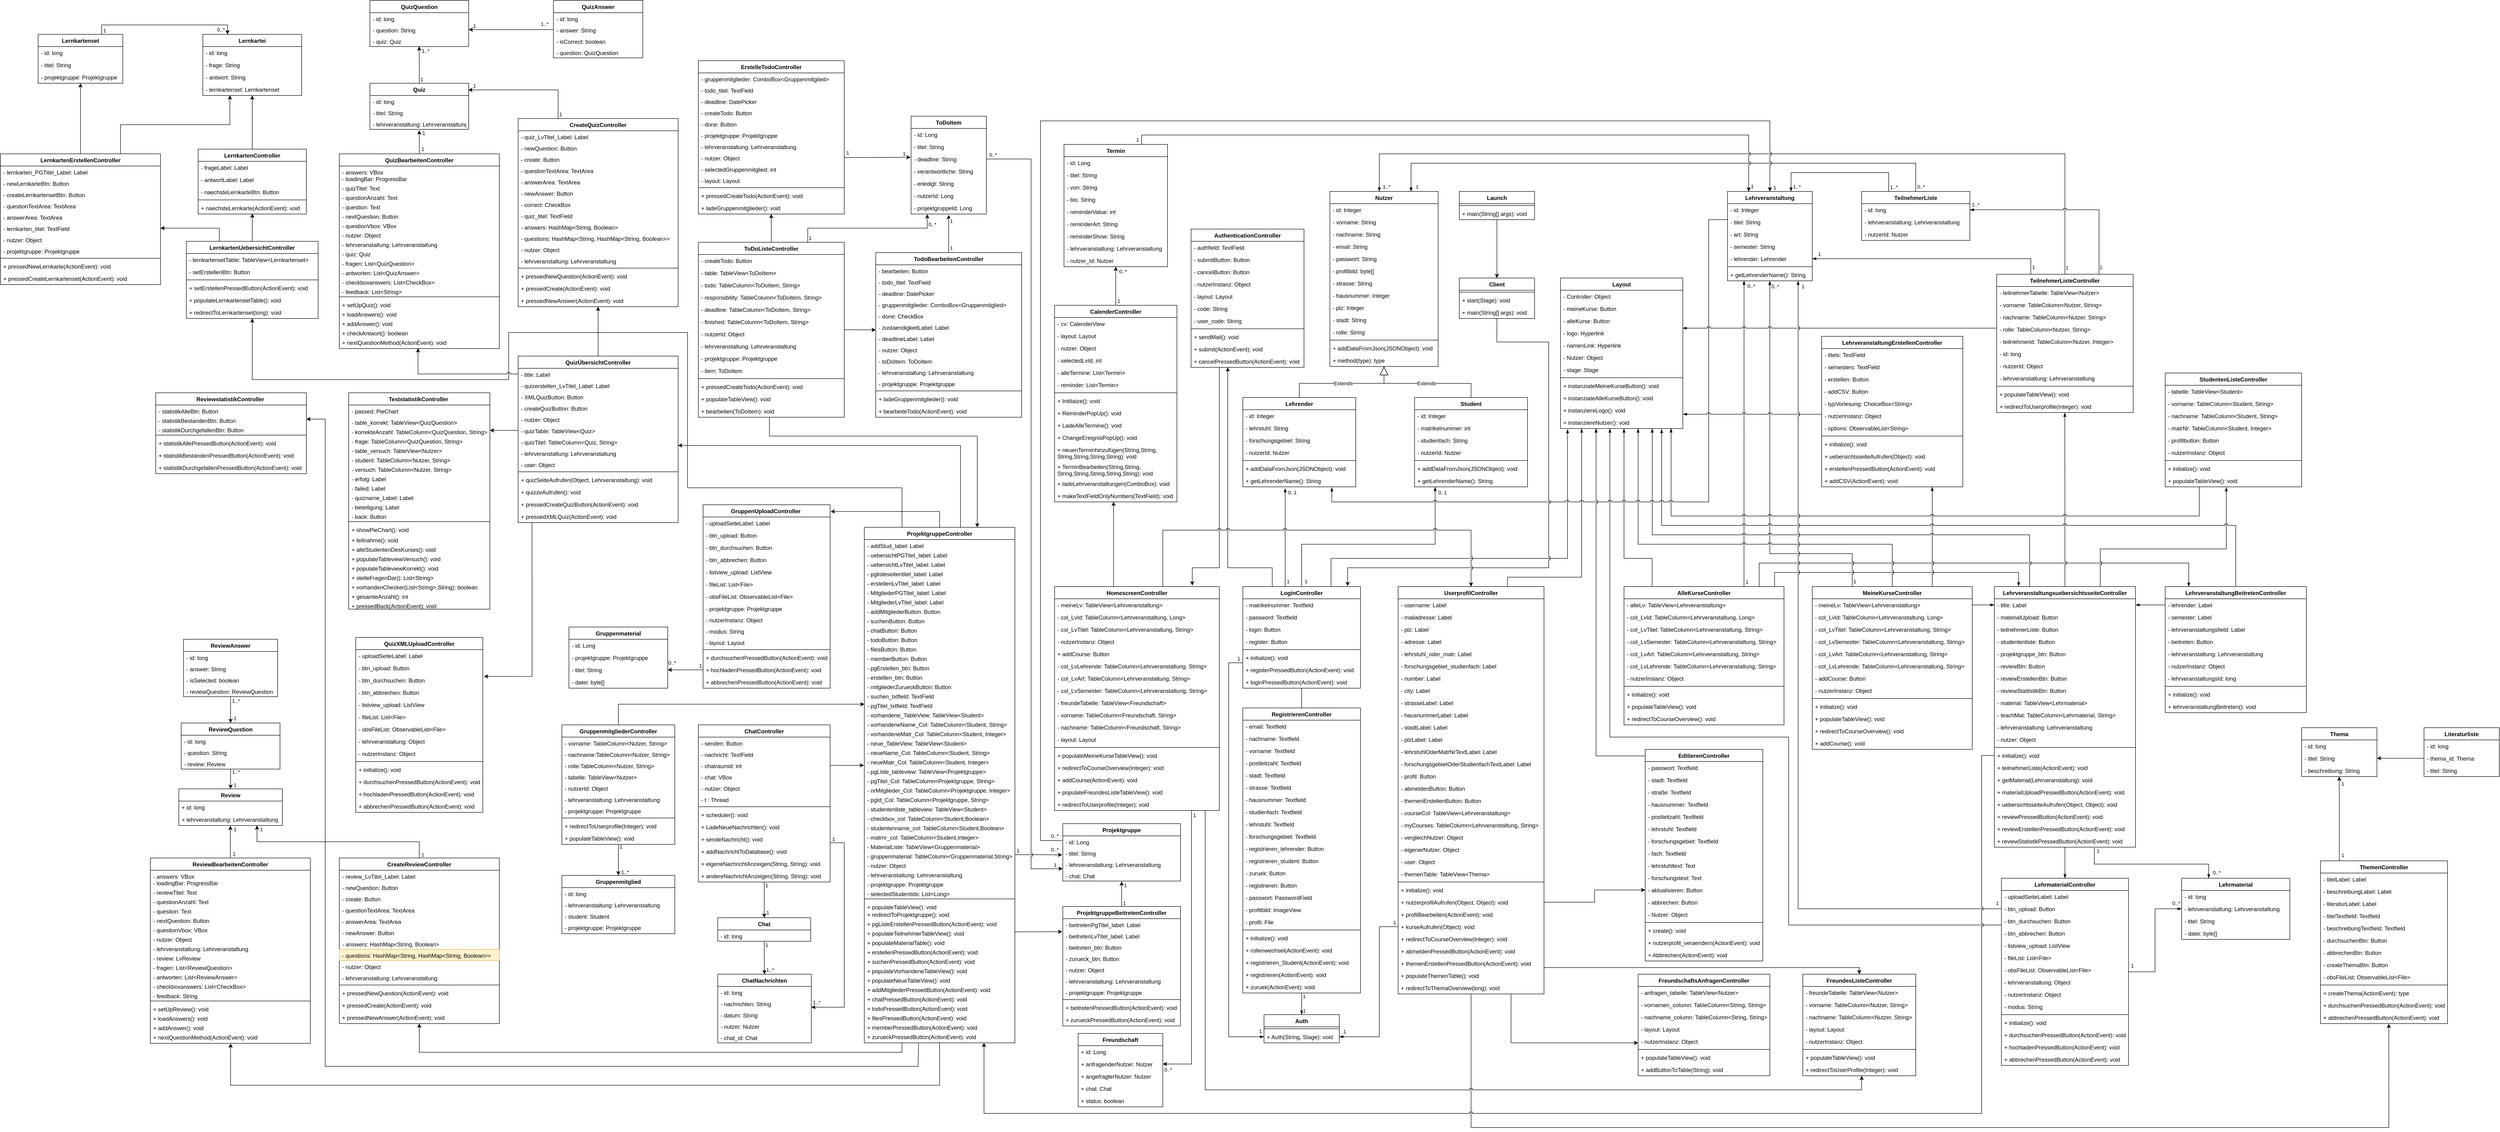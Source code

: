 <mxfile version="14.5.1" type="device"><diagram id="KL1XMOXmKneNfLxnX_uA" name="Seite-1"><mxGraphModel dx="6680" dy="2155" grid="1" gridSize="10" guides="1" tooltips="1" connect="1" arrows="1" fold="1" page="1" pageScale="1" pageWidth="827" pageHeight="1169" math="0" shadow="0"><root><mxCell id="0"/><mxCell id="1" parent="0"/><mxCell id="GvQLQgfRxu98gwp03f1O-295" style="edgeStyle=orthogonalEdgeStyle;rounded=0;jumpStyle=sharp;orthogonalLoop=1;jettySize=auto;html=1;exitX=0.75;exitY=0;exitDx=0;exitDy=0;entryX=0.195;entryY=0.99;entryDx=0;entryDy=0;entryPerimeter=0;endArrow=blockThin;endFill=1;" parent="1" source="GvQLQgfRxu98gwp03f1O-1" target="GvQLQgfRxu98gwp03f1O-235" edge="1"><mxGeometry relative="1" as="geometry"><Array as="points"/></mxGeometry></mxCell><mxCell id="GvQLQgfRxu98gwp03f1O-297" value="1" style="edgeLabel;html=1;align=center;verticalAlign=middle;resizable=0;points=[];" parent="GvQLQgfRxu98gwp03f1O-295" vertex="1" connectable="0"><mxGeometry x="-0.916" y="1" relative="1" as="geometry"><mxPoint x="7" y="17" as="offset"/></mxGeometry></mxCell><mxCell id="GvQLQgfRxu98gwp03f1O-298" value="0..*" style="edgeLabel;html=1;align=center;verticalAlign=middle;resizable=0;points=[];" parent="GvQLQgfRxu98gwp03f1O-295" vertex="1" connectable="0"><mxGeometry x="0.93" y="2" relative="1" as="geometry"><mxPoint x="16.9" y="-12.1" as="offset"/></mxGeometry></mxCell><mxCell id="GvQLQgfRxu98gwp03f1O-301" style="edgeStyle=orthogonalEdgeStyle;rounded=0;jumpStyle=sharp;orthogonalLoop=1;jettySize=auto;html=1;entryX=0.172;entryY=-0.001;entryDx=0;entryDy=0;entryPerimeter=0;endArrow=blockThin;endFill=1;" parent="1" target="GvQLQgfRxu98gwp03f1O-121" edge="1"><mxGeometry relative="1" as="geometry"><mxPoint x="-440" y="80" as="sourcePoint"/><Array as="points"><mxPoint x="-440" y="50"/><mxPoint x="79" y="50"/></Array></mxGeometry></mxCell><mxCell id="GvQLQgfRxu98gwp03f1O-302" style="edgeStyle=orthogonalEdgeStyle;rounded=0;jumpStyle=sharp;orthogonalLoop=1;jettySize=auto;html=1;exitX=0.845;exitY=-0.001;exitDx=0;exitDy=0;entryX=0.167;entryY=0.001;entryDx=0;entryDy=0;entryPerimeter=0;endArrow=blockThin;endFill=1;exitPerimeter=0;" parent="1" source="GvQLQgfRxu98gwp03f1O-1" target="GvQLQgfRxu98gwp03f1O-132" edge="1"><mxGeometry relative="1" as="geometry"><Array as="points"><mxPoint x="-473" y="30"/><mxPoint x="440" y="30"/></Array></mxGeometry></mxCell><mxCell id="GvQLQgfRxu98gwp03f1O-1" value="AlleKurseController" style="swimlane;fontStyle=1;align=center;verticalAlign=top;childLayout=stackLayout;horizontal=1;startSize=26;horizontalStack=0;resizeParent=1;resizeParentMax=0;resizeLast=0;collapsible=1;marginBottom=0;" parent="1" vertex="1"><mxGeometry x="-760" y="80" width="340" height="294" as="geometry"/></mxCell><mxCell id="GvQLQgfRxu98gwp03f1O-2" value="- alleLv: TableView&lt;Lehrveranstaltung&gt;" style="text;strokeColor=none;fillColor=none;align=left;verticalAlign=top;spacingLeft=4;spacingRight=4;overflow=hidden;rotatable=0;points=[[0,0.5],[1,0.5]];portConstraint=eastwest;" parent="GvQLQgfRxu98gwp03f1O-1" vertex="1"><mxGeometry y="26" width="340" height="26" as="geometry"/></mxCell><mxCell id="GvQLQgfRxu98gwp03f1O-5" value="- col_LvId: TableColumn&lt;Lehrveranstaltung, Long&gt;" style="text;strokeColor=none;fillColor=none;align=left;verticalAlign=top;spacingLeft=4;spacingRight=4;overflow=hidden;rotatable=0;points=[[0,0.5],[1,0.5]];portConstraint=eastwest;" parent="GvQLQgfRxu98gwp03f1O-1" vertex="1"><mxGeometry y="52" width="340" height="26" as="geometry"/></mxCell><mxCell id="GvQLQgfRxu98gwp03f1O-6" value="- col_LvTitel: TableColumn&lt;Lehrveranstaltung, String&gt;" style="text;strokeColor=none;fillColor=none;align=left;verticalAlign=top;spacingLeft=4;spacingRight=4;overflow=hidden;rotatable=0;points=[[0,0.5],[1,0.5]];portConstraint=eastwest;" parent="GvQLQgfRxu98gwp03f1O-1" vertex="1"><mxGeometry y="78" width="340" height="26" as="geometry"/></mxCell><mxCell id="GvQLQgfRxu98gwp03f1O-7" value="- col_LvSemester: TableColumn&lt;Lehrveranstaltung, String&gt;" style="text;strokeColor=none;fillColor=none;align=left;verticalAlign=top;spacingLeft=4;spacingRight=4;overflow=hidden;rotatable=0;points=[[0,0.5],[1,0.5]];portConstraint=eastwest;" parent="GvQLQgfRxu98gwp03f1O-1" vertex="1"><mxGeometry y="104" width="340" height="26" as="geometry"/></mxCell><mxCell id="GvQLQgfRxu98gwp03f1O-8" value="- col_LvArt: TableColumn&lt;Lehrveranstaltung, String&gt;" style="text;strokeColor=none;fillColor=none;align=left;verticalAlign=top;spacingLeft=4;spacingRight=4;overflow=hidden;rotatable=0;points=[[0,0.5],[1,0.5]];portConstraint=eastwest;" parent="GvQLQgfRxu98gwp03f1O-1" vertex="1"><mxGeometry y="130" width="340" height="26" as="geometry"/></mxCell><mxCell id="GvQLQgfRxu98gwp03f1O-9" value="- col_LvLehrende: TableColumn&lt;Lehrveranstaltung, String&gt;" style="text;strokeColor=none;fillColor=none;align=left;verticalAlign=top;spacingLeft=4;spacingRight=4;overflow=hidden;rotatable=0;points=[[0,0.5],[1,0.5]];portConstraint=eastwest;" parent="GvQLQgfRxu98gwp03f1O-1" vertex="1"><mxGeometry y="156" width="340" height="26" as="geometry"/></mxCell><mxCell id="GvQLQgfRxu98gwp03f1O-10" value="- nutzerInstanz: Object" style="text;strokeColor=none;fillColor=none;align=left;verticalAlign=top;spacingLeft=4;spacingRight=4;overflow=hidden;rotatable=0;points=[[0,0.5],[1,0.5]];portConstraint=eastwest;" parent="GvQLQgfRxu98gwp03f1O-1" vertex="1"><mxGeometry y="182" width="340" height="26" as="geometry"/></mxCell><mxCell id="GvQLQgfRxu98gwp03f1O-3" value="" style="line;strokeWidth=1;fillColor=none;align=left;verticalAlign=middle;spacingTop=-1;spacingLeft=3;spacingRight=3;rotatable=0;labelPosition=right;points=[];portConstraint=eastwest;" parent="GvQLQgfRxu98gwp03f1O-1" vertex="1"><mxGeometry y="208" width="340" height="8" as="geometry"/></mxCell><mxCell id="GvQLQgfRxu98gwp03f1O-4" value="+ initialize(): void" style="text;strokeColor=none;fillColor=none;align=left;verticalAlign=top;spacingLeft=4;spacingRight=4;overflow=hidden;rotatable=0;points=[[0,0.5],[1,0.5]];portConstraint=eastwest;" parent="GvQLQgfRxu98gwp03f1O-1" vertex="1"><mxGeometry y="216" width="340" height="26" as="geometry"/></mxCell><mxCell id="GvQLQgfRxu98gwp03f1O-11" value="+ populateTableView(): void" style="text;strokeColor=none;fillColor=none;align=left;verticalAlign=top;spacingLeft=4;spacingRight=4;overflow=hidden;rotatable=0;points=[[0,0.5],[1,0.5]];portConstraint=eastwest;" parent="GvQLQgfRxu98gwp03f1O-1" vertex="1"><mxGeometry y="242" width="340" height="26" as="geometry"/></mxCell><mxCell id="GvQLQgfRxu98gwp03f1O-12" value="+ redirectToCourseOverview(): void" style="text;strokeColor=none;fillColor=none;align=left;verticalAlign=top;spacingLeft=4;spacingRight=4;overflow=hidden;rotatable=0;points=[[0,0.5],[1,0.5]];portConstraint=eastwest;" parent="GvQLQgfRxu98gwp03f1O-1" vertex="1"><mxGeometry y="268" width="340" height="26" as="geometry"/></mxCell><mxCell id="GvQLQgfRxu98gwp03f1O-296" style="edgeStyle=orthogonalEdgeStyle;rounded=0;jumpStyle=sharp;orthogonalLoop=1;jettySize=auto;html=1;exitX=0.25;exitY=0;exitDx=0;exitDy=0;endArrow=blockThin;endFill=1;entryX=0.499;entryY=1.01;entryDx=0;entryDy=0;entryPerimeter=0;" parent="1" source="GvQLQgfRxu98gwp03f1O-14" target="GvQLQgfRxu98gwp03f1O-235" edge="1"><mxGeometry relative="1" as="geometry"><Array as="points"><mxPoint x="-275" y="10"/><mxPoint x="-450" y="10"/></Array><mxPoint x="-420" y="-540" as="targetPoint"/></mxGeometry></mxCell><mxCell id="GvQLQgfRxu98gwp03f1O-299" value="1" style="edgeLabel;html=1;align=center;verticalAlign=middle;resizable=0;points=[];" parent="GvQLQgfRxu98gwp03f1O-296" vertex="1" connectable="0"><mxGeometry x="-0.943" y="-2" relative="1" as="geometry"><mxPoint x="3" y="12" as="offset"/></mxGeometry></mxCell><mxCell id="GvQLQgfRxu98gwp03f1O-300" value="0..*" style="edgeLabel;html=1;align=center;verticalAlign=middle;resizable=0;points=[];" parent="GvQLQgfRxu98gwp03f1O-296" vertex="1" connectable="0"><mxGeometry x="0.907" relative="1" as="geometry"><mxPoint x="10.58" y="-26.6" as="offset"/></mxGeometry></mxCell><mxCell id="GvQLQgfRxu98gwp03f1O-323" style="edgeStyle=orthogonalEdgeStyle;rounded=0;jumpStyle=sharp;orthogonalLoop=1;jettySize=auto;html=1;exitX=0.75;exitY=0;exitDx=0;exitDy=0;endArrow=blockThin;endFill=1;" parent="1" source="GvQLQgfRxu98gwp03f1O-14" edge="1"><mxGeometry relative="1" as="geometry"><mxPoint x="-105" y="-132" as="targetPoint"/><Array as="points"><mxPoint x="-105" y="-132"/></Array></mxGeometry></mxCell><mxCell id="GvQLQgfRxu98gwp03f1O-14" value="MeineKurseController" style="swimlane;fontStyle=1;align=center;verticalAlign=top;childLayout=stackLayout;horizontal=1;startSize=26;horizontalStack=0;resizeParent=1;resizeParentMax=0;resizeLast=0;collapsible=1;marginBottom=0;" parent="1" vertex="1"><mxGeometry x="-360" y="80" width="340" height="346" as="geometry"><mxRectangle x="-360" y="80" width="160" height="26" as="alternateBounds"/></mxGeometry></mxCell><mxCell id="GvQLQgfRxu98gwp03f1O-15" value="- meineLv: TableView&lt;Lehrveranstaltung&gt;" style="text;strokeColor=none;fillColor=none;align=left;verticalAlign=top;spacingLeft=4;spacingRight=4;overflow=hidden;rotatable=0;points=[[0,0.5],[1,0.5]];portConstraint=eastwest;" parent="GvQLQgfRxu98gwp03f1O-14" vertex="1"><mxGeometry y="26" width="340" height="26" as="geometry"/></mxCell><mxCell id="GvQLQgfRxu98gwp03f1O-16" value="- col_LvId: TableColumn&lt;Lehrveranstaltung, Long&gt;" style="text;strokeColor=none;fillColor=none;align=left;verticalAlign=top;spacingLeft=4;spacingRight=4;overflow=hidden;rotatable=0;points=[[0,0.5],[1,0.5]];portConstraint=eastwest;" parent="GvQLQgfRxu98gwp03f1O-14" vertex="1"><mxGeometry y="52" width="340" height="26" as="geometry"/></mxCell><mxCell id="GvQLQgfRxu98gwp03f1O-17" value="- col_LvTitel: TableColumn&lt;Lehrveranstaltung, String&gt;" style="text;strokeColor=none;fillColor=none;align=left;verticalAlign=top;spacingLeft=4;spacingRight=4;overflow=hidden;rotatable=0;points=[[0,0.5],[1,0.5]];portConstraint=eastwest;" parent="GvQLQgfRxu98gwp03f1O-14" vertex="1"><mxGeometry y="78" width="340" height="26" as="geometry"/></mxCell><mxCell id="GvQLQgfRxu98gwp03f1O-18" value="- col_LvSemester: TableColumn&lt;Lehrveranstaltung, String&gt;" style="text;strokeColor=none;fillColor=none;align=left;verticalAlign=top;spacingLeft=4;spacingRight=4;overflow=hidden;rotatable=0;points=[[0,0.5],[1,0.5]];portConstraint=eastwest;" parent="GvQLQgfRxu98gwp03f1O-14" vertex="1"><mxGeometry y="104" width="340" height="26" as="geometry"/></mxCell><mxCell id="GvQLQgfRxu98gwp03f1O-19" value="- col_LvArt: TableColumn&lt;Lehrveranstaltung, String&gt;" style="text;strokeColor=none;fillColor=none;align=left;verticalAlign=top;spacingLeft=4;spacingRight=4;overflow=hidden;rotatable=0;points=[[0,0.5],[1,0.5]];portConstraint=eastwest;" parent="GvQLQgfRxu98gwp03f1O-14" vertex="1"><mxGeometry y="130" width="340" height="26" as="geometry"/></mxCell><mxCell id="GvQLQgfRxu98gwp03f1O-20" value="- col_LvLehrende: TableColumn&lt;Lehrveranstaltung, String&gt;" style="text;strokeColor=none;fillColor=none;align=left;verticalAlign=top;spacingLeft=4;spacingRight=4;overflow=hidden;rotatable=0;points=[[0,0.5],[1,0.5]];portConstraint=eastwest;" parent="GvQLQgfRxu98gwp03f1O-14" vertex="1"><mxGeometry y="156" width="340" height="26" as="geometry"/></mxCell><mxCell id="GvQLQgfRxu98gwp03f1O-26" value="- addCourse: Button" style="text;strokeColor=none;fillColor=none;align=left;verticalAlign=top;spacingLeft=4;spacingRight=4;overflow=hidden;rotatable=0;points=[[0,0.5],[1,0.5]];portConstraint=eastwest;" parent="GvQLQgfRxu98gwp03f1O-14" vertex="1"><mxGeometry y="182" width="340" height="26" as="geometry"/></mxCell><mxCell id="GvQLQgfRxu98gwp03f1O-21" value="- nutzerInstanz: Object" style="text;strokeColor=none;fillColor=none;align=left;verticalAlign=top;spacingLeft=4;spacingRight=4;overflow=hidden;rotatable=0;points=[[0,0.5],[1,0.5]];portConstraint=eastwest;" parent="GvQLQgfRxu98gwp03f1O-14" vertex="1"><mxGeometry y="208" width="340" height="26" as="geometry"/></mxCell><mxCell id="GvQLQgfRxu98gwp03f1O-22" value="" style="line;strokeWidth=1;fillColor=none;align=left;verticalAlign=middle;spacingTop=-1;spacingLeft=3;spacingRight=3;rotatable=0;labelPosition=right;points=[];portConstraint=eastwest;" parent="GvQLQgfRxu98gwp03f1O-14" vertex="1"><mxGeometry y="234" width="340" height="8" as="geometry"/></mxCell><mxCell id="GvQLQgfRxu98gwp03f1O-23" value="+ initialize(): void" style="text;strokeColor=none;fillColor=none;align=left;verticalAlign=top;spacingLeft=4;spacingRight=4;overflow=hidden;rotatable=0;points=[[0,0.5],[1,0.5]];portConstraint=eastwest;" parent="GvQLQgfRxu98gwp03f1O-14" vertex="1"><mxGeometry y="242" width="340" height="26" as="geometry"/></mxCell><mxCell id="GvQLQgfRxu98gwp03f1O-24" value="+ populateTableView(): void" style="text;strokeColor=none;fillColor=none;align=left;verticalAlign=top;spacingLeft=4;spacingRight=4;overflow=hidden;rotatable=0;points=[[0,0.5],[1,0.5]];portConstraint=eastwest;" parent="GvQLQgfRxu98gwp03f1O-14" vertex="1"><mxGeometry y="268" width="340" height="26" as="geometry"/></mxCell><mxCell id="GvQLQgfRxu98gwp03f1O-25" value="+ redirectToCourseOverview(): void" style="text;strokeColor=none;fillColor=none;align=left;verticalAlign=top;spacingLeft=4;spacingRight=4;overflow=hidden;rotatable=0;points=[[0,0.5],[1,0.5]];portConstraint=eastwest;" parent="GvQLQgfRxu98gwp03f1O-14" vertex="1"><mxGeometry y="294" width="340" height="26" as="geometry"/></mxCell><mxCell id="GvQLQgfRxu98gwp03f1O-27" value="+ addCourse(): void" style="text;strokeColor=none;fillColor=none;align=left;verticalAlign=top;spacingLeft=4;spacingRight=4;overflow=hidden;rotatable=0;points=[[0,0.5],[1,0.5]];portConstraint=eastwest;" parent="GvQLQgfRxu98gwp03f1O-14" vertex="1"><mxGeometry y="320" width="340" height="26" as="geometry"/></mxCell><mxCell id="GvQLQgfRxu98gwp03f1O-281" style="edgeStyle=orthogonalEdgeStyle;rounded=0;jumpStyle=sharp;orthogonalLoop=1;jettySize=auto;html=1;exitX=0.352;exitY=0.002;exitDx=0;exitDy=0;endArrow=blockThin;endFill=1;exitPerimeter=0;entryX=0.375;entryY=1.115;entryDx=0;entryDy=0;entryPerimeter=0;" parent="1" source="GvQLQgfRxu98gwp03f1O-28" target="GvQLQgfRxu98gwp03f1O-207" edge="1"><mxGeometry relative="1" as="geometry"><mxPoint x="-1480" y="-90" as="targetPoint"/><Array as="points"><mxPoint x="-1480" y="80"/></Array></mxGeometry></mxCell><mxCell id="GvQLQgfRxu98gwp03f1O-284" value="1" style="edgeLabel;html=1;align=center;verticalAlign=middle;resizable=0;points=[];" parent="GvQLQgfRxu98gwp03f1O-281" vertex="1" connectable="0"><mxGeometry x="-0.842" y="-2" relative="1" as="geometry"><mxPoint x="4" y="2.6" as="offset"/></mxGeometry></mxCell><mxCell id="GvQLQgfRxu98gwp03f1O-285" value="0..1" style="edgeLabel;html=1;align=center;verticalAlign=middle;resizable=0;points=[];" parent="GvQLQgfRxu98gwp03f1O-281" vertex="1" connectable="0"><mxGeometry x="0.861" y="2" relative="1" as="geometry"><mxPoint x="17" y="-6.4" as="offset"/></mxGeometry></mxCell><mxCell id="GvQLQgfRxu98gwp03f1O-282" style="edgeStyle=orthogonalEdgeStyle;rounded=0;jumpStyle=sharp;orthogonalLoop=1;jettySize=auto;html=1;exitX=0.5;exitY=0;exitDx=0;exitDy=0;entryX=0.182;entryY=1.013;entryDx=0;entryDy=0;entryPerimeter=0;endArrow=blockThin;endFill=1;" parent="1" source="GvQLQgfRxu98gwp03f1O-28" target="GvQLQgfRxu98gwp03f1O-231" edge="1"><mxGeometry relative="1" as="geometry"><Array as="points"><mxPoint x="-1445" y="-10"/><mxPoint x="-1161" y="-10"/></Array></mxGeometry></mxCell><mxCell id="GvQLQgfRxu98gwp03f1O-286" value="1" style="edgeLabel;html=1;align=center;verticalAlign=middle;resizable=0;points=[];" parent="GvQLQgfRxu98gwp03f1O-282" vertex="1" connectable="0"><mxGeometry x="-0.95" relative="1" as="geometry"><mxPoint x="9" y="1" as="offset"/></mxGeometry></mxCell><mxCell id="GvQLQgfRxu98gwp03f1O-288" value="0..1" style="edgeLabel;html=1;align=center;verticalAlign=middle;resizable=0;points=[];" parent="GvQLQgfRxu98gwp03f1O-282" vertex="1" connectable="0"><mxGeometry x="0.914" y="-1" relative="1" as="geometry"><mxPoint x="14.32" y="-9.7" as="offset"/></mxGeometry></mxCell><mxCell id="GvQLQgfRxu98gwp03f1O-283" style="edgeStyle=orthogonalEdgeStyle;rounded=0;jumpStyle=sharp;orthogonalLoop=1;jettySize=auto;html=1;exitX=0.75;exitY=0;exitDx=0;exitDy=0;entryX=0.054;entryY=1.051;entryDx=0;entryDy=0;entryPerimeter=0;endArrow=blockThin;endFill=1;" parent="1" source="GvQLQgfRxu98gwp03f1O-28" target="GvQLQgfRxu98gwp03f1O-272" edge="1"><mxGeometry relative="1" as="geometry"><Array as="points"><mxPoint x="-1382" y="20"/><mxPoint x="-880" y="20"/><mxPoint x="-880" y="-255"/></Array></mxGeometry></mxCell><mxCell id="GvQLQgfRxu98gwp03f1O-309" style="edgeStyle=orthogonalEdgeStyle;rounded=0;jumpStyle=sharp;orthogonalLoop=1;jettySize=auto;html=1;exitX=0.5;exitY=1;exitDx=0;exitDy=0;endArrow=none;endFill=0;" parent="1" source="GvQLQgfRxu98gwp03f1O-28" target="GvQLQgfRxu98gwp03f1O-37" edge="1"><mxGeometry relative="1" as="geometry"/></mxCell><mxCell id="GOdQ_cuWi7gNEdYoNFuI-16" style="edgeStyle=orthogonalEdgeStyle;rounded=0;orthogonalLoop=1;jettySize=auto;html=1;exitX=0;exitY=0.75;exitDx=0;exitDy=0;entryX=0;entryY=0.5;entryDx=0;entryDy=0;startArrow=none;startFill=0;endArrow=blockThin;endFill=1;" parent="1" source="GvQLQgfRxu98gwp03f1O-28" target="GOdQ_cuWi7gNEdYoNFuI-8" edge="1"><mxGeometry relative="1" as="geometry"><Array as="points"><mxPoint x="-1600" y="242"/><mxPoint x="-1600" y="1037"/></Array></mxGeometry></mxCell><mxCell id="GOdQ_cuWi7gNEdYoNFuI-20" value="1" style="edgeLabel;html=1;align=center;verticalAlign=middle;resizable=0;points=[];" parent="GOdQ_cuWi7gNEdYoNFuI-16" vertex="1" connectable="0"><mxGeometry x="0.967" y="-2" relative="1" as="geometry"><mxPoint x="6.29" y="-14" as="offset"/></mxGeometry></mxCell><mxCell id="GOdQ_cuWi7gNEdYoNFuI-21" value="1" style="edgeLabel;html=1;align=center;verticalAlign=middle;resizable=0;points=[];" parent="GOdQ_cuWi7gNEdYoNFuI-16" vertex="1" connectable="0"><mxGeometry x="-0.957" y="1" relative="1" as="geometry"><mxPoint x="10" y="-10" as="offset"/></mxGeometry></mxCell><mxCell id="h1vKvWReBmrr4GM8ijEg-487" style="edgeStyle=orthogonalEdgeStyle;rounded=0;jumpStyle=sharp;orthogonalLoop=1;jettySize=auto;html=1;exitX=0.25;exitY=0;exitDx=0;exitDy=0;startArrow=none;startFill=0;endArrow=classic;endFill=1;" parent="1" source="GvQLQgfRxu98gwp03f1O-28" target="h1vKvWReBmrr4GM8ijEg-201" edge="1"><mxGeometry relative="1" as="geometry"><Array as="points"><mxPoint x="-1508" y="40"/><mxPoint x="-1602" y="40"/></Array></mxGeometry></mxCell><mxCell id="GvQLQgfRxu98gwp03f1O-28" value="LoginController" style="swimlane;fontStyle=1;align=center;verticalAlign=top;childLayout=stackLayout;horizontal=1;startSize=26;horizontalStack=0;resizeParent=1;resizeParentMax=0;resizeLast=0;collapsible=1;marginBottom=0;" parent="1" vertex="1"><mxGeometry x="-1570" y="80" width="250" height="216" as="geometry"/></mxCell><mxCell id="GvQLQgfRxu98gwp03f1O-29" value="- matrikelnummer: Textfield" style="text;strokeColor=none;fillColor=none;align=left;verticalAlign=top;spacingLeft=4;spacingRight=4;overflow=hidden;rotatable=0;points=[[0,0.5],[1,0.5]];portConstraint=eastwest;" parent="GvQLQgfRxu98gwp03f1O-28" vertex="1"><mxGeometry y="26" width="250" height="26" as="geometry"/></mxCell><mxCell id="GvQLQgfRxu98gwp03f1O-32" value="- password: Textfield" style="text;strokeColor=none;fillColor=none;align=left;verticalAlign=top;spacingLeft=4;spacingRight=4;overflow=hidden;rotatable=0;points=[[0,0.5],[1,0.5]];portConstraint=eastwest;" parent="GvQLQgfRxu98gwp03f1O-28" vertex="1"><mxGeometry y="52" width="250" height="26" as="geometry"/></mxCell><mxCell id="GvQLQgfRxu98gwp03f1O-33" value="- login: Button" style="text;strokeColor=none;fillColor=none;align=left;verticalAlign=top;spacingLeft=4;spacingRight=4;overflow=hidden;rotatable=0;points=[[0,0.5],[1,0.5]];portConstraint=eastwest;" parent="GvQLQgfRxu98gwp03f1O-28" vertex="1"><mxGeometry y="78" width="250" height="26" as="geometry"/></mxCell><mxCell id="GvQLQgfRxu98gwp03f1O-34" value="- register: Button" style="text;strokeColor=none;fillColor=none;align=left;verticalAlign=top;spacingLeft=4;spacingRight=4;overflow=hidden;rotatable=0;points=[[0,0.5],[1,0.5]];portConstraint=eastwest;" parent="GvQLQgfRxu98gwp03f1O-28" vertex="1"><mxGeometry y="104" width="250" height="26" as="geometry"/></mxCell><mxCell id="GvQLQgfRxu98gwp03f1O-30" value="" style="line;strokeWidth=1;fillColor=none;align=left;verticalAlign=middle;spacingTop=-1;spacingLeft=3;spacingRight=3;rotatable=0;labelPosition=right;points=[];portConstraint=eastwest;" parent="GvQLQgfRxu98gwp03f1O-28" vertex="1"><mxGeometry y="130" width="250" height="8" as="geometry"/></mxCell><mxCell id="GvQLQgfRxu98gwp03f1O-35" value="+ initialize(): void" style="text;strokeColor=none;fillColor=none;align=left;verticalAlign=top;spacingLeft=4;spacingRight=4;overflow=hidden;rotatable=0;points=[[0,0.5],[1,0.5]];portConstraint=eastwest;" parent="GvQLQgfRxu98gwp03f1O-28" vertex="1"><mxGeometry y="138" width="250" height="26" as="geometry"/></mxCell><mxCell id="GvQLQgfRxu98gwp03f1O-31" value="+ registerPressedButton(ActionEvent): void" style="text;strokeColor=none;fillColor=none;align=left;verticalAlign=top;spacingLeft=4;spacingRight=4;overflow=hidden;rotatable=0;points=[[0,0.5],[1,0.5]];portConstraint=eastwest;" parent="GvQLQgfRxu98gwp03f1O-28" vertex="1"><mxGeometry y="164" width="250" height="26" as="geometry"/></mxCell><mxCell id="GvQLQgfRxu98gwp03f1O-36" value="+ loginPressedButton(ActionEvent): void" style="text;strokeColor=none;fillColor=none;align=left;verticalAlign=top;spacingLeft=4;spacingRight=4;overflow=hidden;rotatable=0;points=[[0,0.5],[1,0.5]];portConstraint=eastwest;" parent="GvQLQgfRxu98gwp03f1O-28" vertex="1"><mxGeometry y="190" width="250" height="26" as="geometry"/></mxCell><mxCell id="GOdQ_cuWi7gNEdYoNFuI-17" style="edgeStyle=orthogonalEdgeStyle;rounded=0;orthogonalLoop=1;jettySize=auto;html=1;exitX=0.5;exitY=1;exitDx=0;exitDy=0;entryX=0.5;entryY=0;entryDx=0;entryDy=0;startArrow=none;startFill=0;endArrow=blockThin;endFill=1;" parent="1" source="GvQLQgfRxu98gwp03f1O-37" target="GOdQ_cuWi7gNEdYoNFuI-5" edge="1"><mxGeometry relative="1" as="geometry"/></mxCell><mxCell id="GOdQ_cuWi7gNEdYoNFuI-18" value="1" style="edgeLabel;html=1;align=center;verticalAlign=middle;resizable=0;points=[];" parent="GOdQ_cuWi7gNEdYoNFuI-17" vertex="1" connectable="0"><mxGeometry x="-0.862" y="1" relative="1" as="geometry"><mxPoint x="4" y="3.71" as="offset"/></mxGeometry></mxCell><mxCell id="GOdQ_cuWi7gNEdYoNFuI-19" value="1" style="edgeLabel;html=1;align=center;verticalAlign=middle;resizable=0;points=[];" parent="GOdQ_cuWi7gNEdYoNFuI-17" vertex="1" connectable="0"><mxGeometry x="0.644" relative="1" as="geometry"><mxPoint x="5" as="offset"/></mxGeometry></mxCell><mxCell id="GvQLQgfRxu98gwp03f1O-37" value="RegistrierenController" style="swimlane;fontStyle=1;align=center;verticalAlign=top;childLayout=stackLayout;horizontal=1;startSize=26;horizontalStack=0;resizeParent=1;resizeParentMax=0;resizeLast=0;collapsible=1;marginBottom=0;" parent="1" vertex="1"><mxGeometry x="-1570" y="338" width="250" height="606" as="geometry"/></mxCell><mxCell id="GvQLQgfRxu98gwp03f1O-38" value="- email: Textfield" style="text;strokeColor=none;fillColor=none;align=left;verticalAlign=top;spacingLeft=4;spacingRight=4;overflow=hidden;rotatable=0;points=[[0,0.5],[1,0.5]];portConstraint=eastwest;" parent="GvQLQgfRxu98gwp03f1O-37" vertex="1"><mxGeometry y="26" width="250" height="26" as="geometry"/></mxCell><mxCell id="GvQLQgfRxu98gwp03f1O-39" value="- nachname: Textfield" style="text;strokeColor=none;fillColor=none;align=left;verticalAlign=top;spacingLeft=4;spacingRight=4;overflow=hidden;rotatable=0;points=[[0,0.5],[1,0.5]];portConstraint=eastwest;" parent="GvQLQgfRxu98gwp03f1O-37" vertex="1"><mxGeometry y="52" width="250" height="26" as="geometry"/></mxCell><mxCell id="GvQLQgfRxu98gwp03f1O-46" value="- vorname: Textfield" style="text;strokeColor=none;fillColor=none;align=left;verticalAlign=top;spacingLeft=4;spacingRight=4;overflow=hidden;rotatable=0;points=[[0,0.5],[1,0.5]];portConstraint=eastwest;" parent="GvQLQgfRxu98gwp03f1O-37" vertex="1"><mxGeometry y="78" width="250" height="26" as="geometry"/></mxCell><mxCell id="GvQLQgfRxu98gwp03f1O-47" value="- postleitzahl: Textfield" style="text;strokeColor=none;fillColor=none;align=left;verticalAlign=top;spacingLeft=4;spacingRight=4;overflow=hidden;rotatable=0;points=[[0,0.5],[1,0.5]];portConstraint=eastwest;" parent="GvQLQgfRxu98gwp03f1O-37" vertex="1"><mxGeometry y="104" width="250" height="26" as="geometry"/></mxCell><mxCell id="GvQLQgfRxu98gwp03f1O-48" value="- stadt: Textfield" style="text;strokeColor=none;fillColor=none;align=left;verticalAlign=top;spacingLeft=4;spacingRight=4;overflow=hidden;rotatable=0;points=[[0,0.5],[1,0.5]];portConstraint=eastwest;" parent="GvQLQgfRxu98gwp03f1O-37" vertex="1"><mxGeometry y="130" width="250" height="26" as="geometry"/></mxCell><mxCell id="GvQLQgfRxu98gwp03f1O-49" value="- strasse: Textfield" style="text;strokeColor=none;fillColor=none;align=left;verticalAlign=top;spacingLeft=4;spacingRight=4;overflow=hidden;rotatable=0;points=[[0,0.5],[1,0.5]];portConstraint=eastwest;" parent="GvQLQgfRxu98gwp03f1O-37" vertex="1"><mxGeometry y="156" width="250" height="26" as="geometry"/></mxCell><mxCell id="GvQLQgfRxu98gwp03f1O-50" value="- hausnummer: Textfield" style="text;strokeColor=none;fillColor=none;align=left;verticalAlign=top;spacingLeft=4;spacingRight=4;overflow=hidden;rotatable=0;points=[[0,0.5],[1,0.5]];portConstraint=eastwest;" parent="GvQLQgfRxu98gwp03f1O-37" vertex="1"><mxGeometry y="182" width="250" height="26" as="geometry"/></mxCell><mxCell id="GvQLQgfRxu98gwp03f1O-51" value="- studienfach: Textfield" style="text;strokeColor=none;fillColor=none;align=left;verticalAlign=top;spacingLeft=4;spacingRight=4;overflow=hidden;rotatable=0;points=[[0,0.5],[1,0.5]];portConstraint=eastwest;" parent="GvQLQgfRxu98gwp03f1O-37" vertex="1"><mxGeometry y="208" width="250" height="26" as="geometry"/></mxCell><mxCell id="GvQLQgfRxu98gwp03f1O-52" value="- lehrstuhl: Textfield" style="text;strokeColor=none;fillColor=none;align=left;verticalAlign=top;spacingLeft=4;spacingRight=4;overflow=hidden;rotatable=0;points=[[0,0.5],[1,0.5]];portConstraint=eastwest;" parent="GvQLQgfRxu98gwp03f1O-37" vertex="1"><mxGeometry y="234" width="250" height="26" as="geometry"/></mxCell><mxCell id="GvQLQgfRxu98gwp03f1O-53" value="- forschungsgebiet: Textfield" style="text;strokeColor=none;fillColor=none;align=left;verticalAlign=top;spacingLeft=4;spacingRight=4;overflow=hidden;rotatable=0;points=[[0,0.5],[1,0.5]];portConstraint=eastwest;" parent="GvQLQgfRxu98gwp03f1O-37" vertex="1"><mxGeometry y="260" width="250" height="26" as="geometry"/></mxCell><mxCell id="GvQLQgfRxu98gwp03f1O-54" value="- registrieren_lehrender: Button" style="text;strokeColor=none;fillColor=none;align=left;verticalAlign=top;spacingLeft=4;spacingRight=4;overflow=hidden;rotatable=0;points=[[0,0.5],[1,0.5]];portConstraint=eastwest;" parent="GvQLQgfRxu98gwp03f1O-37" vertex="1"><mxGeometry y="286" width="250" height="26" as="geometry"/></mxCell><mxCell id="GvQLQgfRxu98gwp03f1O-55" value="- registrieren_student: Button" style="text;strokeColor=none;fillColor=none;align=left;verticalAlign=top;spacingLeft=4;spacingRight=4;overflow=hidden;rotatable=0;points=[[0,0.5],[1,0.5]];portConstraint=eastwest;" parent="GvQLQgfRxu98gwp03f1O-37" vertex="1"><mxGeometry y="312" width="250" height="26" as="geometry"/></mxCell><mxCell id="GvQLQgfRxu98gwp03f1O-56" value="- zuruek: Button" style="text;strokeColor=none;fillColor=none;align=left;verticalAlign=top;spacingLeft=4;spacingRight=4;overflow=hidden;rotatable=0;points=[[0,0.5],[1,0.5]];portConstraint=eastwest;" parent="GvQLQgfRxu98gwp03f1O-37" vertex="1"><mxGeometry y="338" width="250" height="26" as="geometry"/></mxCell><mxCell id="GvQLQgfRxu98gwp03f1O-41" value="- registrieren: Button" style="text;strokeColor=none;fillColor=none;align=left;verticalAlign=top;spacingLeft=4;spacingRight=4;overflow=hidden;rotatable=0;points=[[0,0.5],[1,0.5]];portConstraint=eastwest;" parent="GvQLQgfRxu98gwp03f1O-37" vertex="1"><mxGeometry y="364" width="250" height="26" as="geometry"/></mxCell><mxCell id="GvQLQgfRxu98gwp03f1O-40" value="- passwort: PasswordField" style="text;strokeColor=none;fillColor=none;align=left;verticalAlign=top;spacingLeft=4;spacingRight=4;overflow=hidden;rotatable=0;points=[[0,0.5],[1,0.5]];portConstraint=eastwest;" parent="GvQLQgfRxu98gwp03f1O-37" vertex="1"><mxGeometry y="390" width="250" height="26" as="geometry"/></mxCell><mxCell id="GOdQ_cuWi7gNEdYoNFuI-71" value="- profilbild: ImageView" style="text;strokeColor=none;fillColor=none;align=left;verticalAlign=top;spacingLeft=4;spacingRight=4;overflow=hidden;rotatable=0;points=[[0,0.5],[1,0.5]];portConstraint=eastwest;" parent="GvQLQgfRxu98gwp03f1O-37" vertex="1"><mxGeometry y="416" width="250" height="26" as="geometry"/></mxCell><mxCell id="GOdQ_cuWi7gNEdYoNFuI-72" value="- profil: File" style="text;strokeColor=none;fillColor=none;align=left;verticalAlign=top;spacingLeft=4;spacingRight=4;overflow=hidden;rotatable=0;points=[[0,0.5],[1,0.5]];portConstraint=eastwest;" parent="GvQLQgfRxu98gwp03f1O-37" vertex="1"><mxGeometry y="442" width="250" height="26" as="geometry"/></mxCell><mxCell id="GvQLQgfRxu98gwp03f1O-42" value="" style="line;strokeWidth=1;fillColor=none;align=left;verticalAlign=middle;spacingTop=-1;spacingLeft=3;spacingRight=3;rotatable=0;labelPosition=right;points=[];portConstraint=eastwest;" parent="GvQLQgfRxu98gwp03f1O-37" vertex="1"><mxGeometry y="468" width="250" height="8" as="geometry"/></mxCell><mxCell id="GOdQ_cuWi7gNEdYoNFuI-73" value="+ initialize(): void" style="text;strokeColor=none;fillColor=none;align=left;verticalAlign=top;spacingLeft=4;spacingRight=4;overflow=hidden;rotatable=0;points=[[0,0.5],[1,0.5]];portConstraint=eastwest;" parent="GvQLQgfRxu98gwp03f1O-37" vertex="1"><mxGeometry y="476" width="250" height="26" as="geometry"/></mxCell><mxCell id="GvQLQgfRxu98gwp03f1O-43" value="+ rollenwechsel(ActionEvent): void" style="text;strokeColor=none;fillColor=none;align=left;verticalAlign=top;spacingLeft=4;spacingRight=4;overflow=hidden;rotatable=0;points=[[0,0.5],[1,0.5]];portConstraint=eastwest;" parent="GvQLQgfRxu98gwp03f1O-37" vertex="1"><mxGeometry y="502" width="250" height="26" as="geometry"/></mxCell><mxCell id="GvQLQgfRxu98gwp03f1O-44" value="+ registrieren_Student(ActionEvent): void" style="text;strokeColor=none;fillColor=none;align=left;verticalAlign=top;spacingLeft=4;spacingRight=4;overflow=hidden;rotatable=0;points=[[0,0.5],[1,0.5]];portConstraint=eastwest;" parent="GvQLQgfRxu98gwp03f1O-37" vertex="1"><mxGeometry y="528" width="250" height="26" as="geometry"/></mxCell><mxCell id="GvQLQgfRxu98gwp03f1O-45" value="+ registrieren(ActionEvent): void" style="text;strokeColor=none;fillColor=none;align=left;verticalAlign=top;spacingLeft=4;spacingRight=4;overflow=hidden;rotatable=0;points=[[0,0.5],[1,0.5]];portConstraint=eastwest;" parent="GvQLQgfRxu98gwp03f1O-37" vertex="1"><mxGeometry y="554" width="250" height="26" as="geometry"/></mxCell><mxCell id="GvQLQgfRxu98gwp03f1O-58" value="+ zuruek(ActionEvent): void" style="text;strokeColor=none;fillColor=none;align=left;verticalAlign=top;spacingLeft=4;spacingRight=4;overflow=hidden;rotatable=0;points=[[0,0.5],[1,0.5]];portConstraint=eastwest;" parent="GvQLQgfRxu98gwp03f1O-37" vertex="1"><mxGeometry y="580" width="250" height="26" as="geometry"/></mxCell><mxCell id="pAJneuIJyd6PNxGMpCvv-1" style="edgeStyle=orthogonalEdgeStyle;rounded=0;orthogonalLoop=1;jettySize=auto;html=1;exitX=1;exitY=0.5;exitDx=0;exitDy=0;entryX=0;entryY=0.5;entryDx=0;entryDy=0;" parent="1" source="GvQLQgfRxu98gwp03f1O-73" target="GvQLQgfRxu98gwp03f1O-110" edge="1"><mxGeometry relative="1" as="geometry"><Array as="points"/></mxGeometry></mxCell><mxCell id="h1vKvWReBmrr4GM8ijEg-530" style="edgeStyle=orthogonalEdgeStyle;rounded=0;jumpStyle=sharp;orthogonalLoop=1;jettySize=auto;html=1;startArrow=none;startFill=0;endArrow=classic;endFill=1;exitX=0.774;exitY=1.007;exitDx=0;exitDy=0;exitPerimeter=0;" parent="1" source="PPgKauMXy1q_tFgOyVJB-185" target="h1vKvWReBmrr4GM8ijEg-238" edge="1"><mxGeometry relative="1" as="geometry"><mxPoint x="-1020" y="960" as="sourcePoint"/><Array as="points"><mxPoint x="-1000" y="1050"/></Array></mxGeometry></mxCell><mxCell id="PPgKauMXy1q_tFgOyVJB-203" style="edgeStyle=orthogonalEdgeStyle;rounded=0;orthogonalLoop=1;jettySize=auto;html=1;exitX=0.5;exitY=1;exitDx=0;exitDy=0;entryX=0.538;entryY=1.026;entryDx=0;entryDy=0;entryPerimeter=0;startArrow=none;startFill=0;endArrow=classic;endFill=1;" parent="1" source="GvQLQgfRxu98gwp03f1O-59" target="PPgKauMXy1q_tFgOyVJB-199" edge="1"><mxGeometry relative="1" as="geometry"><Array as="points"><mxPoint x="-1085" y="1230"/><mxPoint x="865" y="1230"/></Array></mxGeometry></mxCell><mxCell id="GvQLQgfRxu98gwp03f1O-59" value="UserprofilController" style="swimlane;fontStyle=1;align=center;verticalAlign=top;childLayout=stackLayout;horizontal=1;startSize=26;horizontalStack=0;resizeParent=1;resizeParentMax=0;resizeLast=0;collapsible=1;marginBottom=0;" parent="1" vertex="1"><mxGeometry x="-1240" y="80" width="310" height="866" as="geometry"/></mxCell><mxCell id="GvQLQgfRxu98gwp03f1O-60" value="- username: Label" style="text;strokeColor=none;fillColor=none;align=left;verticalAlign=top;spacingLeft=4;spacingRight=4;overflow=hidden;rotatable=0;points=[[0,0.5],[1,0.5]];portConstraint=eastwest;" parent="GvQLQgfRxu98gwp03f1O-59" vertex="1"><mxGeometry y="26" width="310" height="26" as="geometry"/></mxCell><mxCell id="GvQLQgfRxu98gwp03f1O-63" value="- mailadresse: Label" style="text;strokeColor=none;fillColor=none;align=left;verticalAlign=top;spacingLeft=4;spacingRight=4;overflow=hidden;rotatable=0;points=[[0,0.5],[1,0.5]];portConstraint=eastwest;" parent="GvQLQgfRxu98gwp03f1O-59" vertex="1"><mxGeometry y="52" width="310" height="26" as="geometry"/></mxCell><mxCell id="GvQLQgfRxu98gwp03f1O-64" value="- plz: Label" style="text;strokeColor=none;fillColor=none;align=left;verticalAlign=top;spacingLeft=4;spacingRight=4;overflow=hidden;rotatable=0;points=[[0,0.5],[1,0.5]];portConstraint=eastwest;" parent="GvQLQgfRxu98gwp03f1O-59" vertex="1"><mxGeometry y="78" width="310" height="26" as="geometry"/></mxCell><mxCell id="GvQLQgfRxu98gwp03f1O-65" value="- adresse: Label" style="text;strokeColor=none;fillColor=none;align=left;verticalAlign=top;spacingLeft=4;spacingRight=4;overflow=hidden;rotatable=0;points=[[0,0.5],[1,0.5]];portConstraint=eastwest;" parent="GvQLQgfRxu98gwp03f1O-59" vertex="1"><mxGeometry y="104" width="310" height="26" as="geometry"/></mxCell><mxCell id="GvQLQgfRxu98gwp03f1O-66" value="- lehrstuhl_oder_matr: Label" style="text;strokeColor=none;fillColor=none;align=left;verticalAlign=top;spacingLeft=4;spacingRight=4;overflow=hidden;rotatable=0;points=[[0,0.5],[1,0.5]];portConstraint=eastwest;" parent="GvQLQgfRxu98gwp03f1O-59" vertex="1"><mxGeometry y="130" width="310" height="26" as="geometry"/></mxCell><mxCell id="GvQLQgfRxu98gwp03f1O-67" value="- forschungsgebiet_studienfach: Label" style="text;strokeColor=none;fillColor=none;align=left;verticalAlign=top;spacingLeft=4;spacingRight=4;overflow=hidden;rotatable=0;points=[[0,0.5],[1,0.5]];portConstraint=eastwest;" parent="GvQLQgfRxu98gwp03f1O-59" vertex="1"><mxGeometry y="156" width="310" height="26" as="geometry"/></mxCell><mxCell id="GvQLQgfRxu98gwp03f1O-68" value="- number: Label" style="text;strokeColor=none;fillColor=none;align=left;verticalAlign=top;spacingLeft=4;spacingRight=4;overflow=hidden;rotatable=0;points=[[0,0.5],[1,0.5]];portConstraint=eastwest;" parent="GvQLQgfRxu98gwp03f1O-59" vertex="1"><mxGeometry y="182" width="310" height="26" as="geometry"/></mxCell><mxCell id="GvQLQgfRxu98gwp03f1O-69" value="- city: Label" style="text;strokeColor=none;fillColor=none;align=left;verticalAlign=top;spacingLeft=4;spacingRight=4;overflow=hidden;rotatable=0;points=[[0,0.5],[1,0.5]];portConstraint=eastwest;" parent="GvQLQgfRxu98gwp03f1O-59" vertex="1"><mxGeometry y="208" width="310" height="26" as="geometry"/></mxCell><mxCell id="GOdQ_cuWi7gNEdYoNFuI-55" value="- strasseLabel: Label" style="text;strokeColor=none;fillColor=none;align=left;verticalAlign=top;spacingLeft=4;spacingRight=4;overflow=hidden;rotatable=0;points=[[0,0.5],[1,0.5]];portConstraint=eastwest;" parent="GvQLQgfRxu98gwp03f1O-59" vertex="1"><mxGeometry y="234" width="310" height="26" as="geometry"/></mxCell><mxCell id="GOdQ_cuWi7gNEdYoNFuI-56" value="- hausnummerLabel: Label" style="text;strokeColor=none;fillColor=none;align=left;verticalAlign=top;spacingLeft=4;spacingRight=4;overflow=hidden;rotatable=0;points=[[0,0.5],[1,0.5]];portConstraint=eastwest;" parent="GvQLQgfRxu98gwp03f1O-59" vertex="1"><mxGeometry y="260" width="310" height="26" as="geometry"/></mxCell><mxCell id="GOdQ_cuWi7gNEdYoNFuI-57" value="- stadtLabel: Label" style="text;strokeColor=none;fillColor=none;align=left;verticalAlign=top;spacingLeft=4;spacingRight=4;overflow=hidden;rotatable=0;points=[[0,0.5],[1,0.5]];portConstraint=eastwest;" parent="GvQLQgfRxu98gwp03f1O-59" vertex="1"><mxGeometry y="286" width="310" height="26" as="geometry"/></mxCell><mxCell id="GOdQ_cuWi7gNEdYoNFuI-58" value="- plzLabel: Label" style="text;strokeColor=none;fillColor=none;align=left;verticalAlign=top;spacingLeft=4;spacingRight=4;overflow=hidden;rotatable=0;points=[[0,0.5],[1,0.5]];portConstraint=eastwest;" parent="GvQLQgfRxu98gwp03f1O-59" vertex="1"><mxGeometry y="312" width="310" height="26" as="geometry"/></mxCell><mxCell id="GOdQ_cuWi7gNEdYoNFuI-59" value="- lehrstuhlOderMatrNrTextLabel: Label" style="text;strokeColor=none;fillColor=none;align=left;verticalAlign=top;spacingLeft=4;spacingRight=4;overflow=hidden;rotatable=0;points=[[0,0.5],[1,0.5]];portConstraint=eastwest;" parent="GvQLQgfRxu98gwp03f1O-59" vertex="1"><mxGeometry y="338" width="310" height="26" as="geometry"/></mxCell><mxCell id="GOdQ_cuWi7gNEdYoNFuI-60" value="- forschungsgebietOderStudienfachTextLabel: Label" style="text;strokeColor=none;fillColor=none;align=left;verticalAlign=top;spacingLeft=4;spacingRight=4;overflow=hidden;rotatable=0;points=[[0,0.5],[1,0.5]];portConstraint=eastwest;" parent="GvQLQgfRxu98gwp03f1O-59" vertex="1"><mxGeometry y="364" width="310" height="26" as="geometry"/></mxCell><mxCell id="GvQLQgfRxu98gwp03f1O-70" value="- profil: Button" style="text;strokeColor=none;fillColor=none;align=left;verticalAlign=top;spacingLeft=4;spacingRight=4;overflow=hidden;rotatable=0;points=[[0,0.5],[1,0.5]];portConstraint=eastwest;" parent="GvQLQgfRxu98gwp03f1O-59" vertex="1"><mxGeometry y="390" width="310" height="26" as="geometry"/></mxCell><mxCell id="GOdQ_cuWi7gNEdYoNFuI-61" value="- abmeldenButton: Button" style="text;strokeColor=none;fillColor=none;align=left;verticalAlign=top;spacingLeft=4;spacingRight=4;overflow=hidden;rotatable=0;points=[[0,0.5],[1,0.5]];portConstraint=eastwest;" parent="GvQLQgfRxu98gwp03f1O-59" vertex="1"><mxGeometry y="416" width="310" height="26" as="geometry"/></mxCell><mxCell id="PPgKauMXy1q_tFgOyVJB-165" value="- themenErstellenButton: Button" style="text;strokeColor=none;fillColor=none;align=left;verticalAlign=top;spacingLeft=4;spacingRight=4;overflow=hidden;rotatable=0;points=[[0,0.5],[1,0.5]];portConstraint=eastwest;" parent="GvQLQgfRxu98gwp03f1O-59" vertex="1"><mxGeometry y="442" width="310" height="26" as="geometry"/></mxCell><mxCell id="GvQLQgfRxu98gwp03f1O-74" value="- courseCol: TableView&lt;Lehrveranstaltung&gt;" style="text;strokeColor=none;fillColor=none;align=left;verticalAlign=top;spacingLeft=4;spacingRight=4;overflow=hidden;rotatable=0;points=[[0,0.5],[1,0.5]];portConstraint=eastwest;" parent="GvQLQgfRxu98gwp03f1O-59" vertex="1"><mxGeometry y="468" width="310" height="26" as="geometry"/></mxCell><mxCell id="GvQLQgfRxu98gwp03f1O-75" value="- myCourses: TableColumn&lt;Lehrveranstaltung, String&gt;" style="text;strokeColor=none;fillColor=none;align=left;verticalAlign=top;spacingLeft=4;spacingRight=4;overflow=hidden;rotatable=0;points=[[0,0.5],[1,0.5]];portConstraint=eastwest;" parent="GvQLQgfRxu98gwp03f1O-59" vertex="1"><mxGeometry y="494" width="310" height="26" as="geometry"/></mxCell><mxCell id="GvQLQgfRxu98gwp03f1O-71" value="- vergleichNutzer: Object" style="text;strokeColor=none;fillColor=none;align=left;verticalAlign=top;spacingLeft=4;spacingRight=4;overflow=hidden;rotatable=0;points=[[0,0.5],[1,0.5]];portConstraint=eastwest;" parent="GvQLQgfRxu98gwp03f1O-59" vertex="1"><mxGeometry y="520" width="310" height="26" as="geometry"/></mxCell><mxCell id="GvQLQgfRxu98gwp03f1O-72" value="- eigenerNutzer: Object" style="text;strokeColor=none;fillColor=none;align=left;verticalAlign=top;spacingLeft=4;spacingRight=4;overflow=hidden;rotatable=0;points=[[0,0.5],[1,0.5]];portConstraint=eastwest;" parent="GvQLQgfRxu98gwp03f1O-59" vertex="1"><mxGeometry y="546" width="310" height="26" as="geometry"/></mxCell><mxCell id="GvQLQgfRxu98gwp03f1O-76" value="- user: Object" style="text;strokeColor=none;fillColor=none;align=left;verticalAlign=top;spacingLeft=4;spacingRight=4;overflow=hidden;rotatable=0;points=[[0,0.5],[1,0.5]];portConstraint=eastwest;" parent="GvQLQgfRxu98gwp03f1O-59" vertex="1"><mxGeometry y="572" width="310" height="26" as="geometry"/></mxCell><mxCell id="PPgKauMXy1q_tFgOyVJB-182" value="- themenTable: TableView&lt;Thema&gt;" style="text;strokeColor=none;fillColor=none;align=left;verticalAlign=top;spacingLeft=4;spacingRight=4;overflow=hidden;rotatable=0;points=[[0,0.5],[1,0.5]];portConstraint=eastwest;" parent="GvQLQgfRxu98gwp03f1O-59" vertex="1"><mxGeometry y="598" width="310" height="26" as="geometry"/></mxCell><mxCell id="GvQLQgfRxu98gwp03f1O-61" value="" style="line;strokeWidth=1;fillColor=none;align=left;verticalAlign=middle;spacingTop=-1;spacingLeft=3;spacingRight=3;rotatable=0;labelPosition=right;points=[];portConstraint=eastwest;" parent="GvQLQgfRxu98gwp03f1O-59" vertex="1"><mxGeometry y="624" width="310" height="8" as="geometry"/></mxCell><mxCell id="GvQLQgfRxu98gwp03f1O-62" value="+ initialize(): void" style="text;strokeColor=none;fillColor=none;align=left;verticalAlign=top;spacingLeft=4;spacingRight=4;overflow=hidden;rotatable=0;points=[[0,0.5],[1,0.5]];portConstraint=eastwest;" parent="GvQLQgfRxu98gwp03f1O-59" vertex="1"><mxGeometry y="632" width="310" height="26" as="geometry"/></mxCell><mxCell id="GvQLQgfRxu98gwp03f1O-73" value="+ nutzerprofilAufrufen(Object, Object): void" style="text;strokeColor=none;fillColor=none;align=left;verticalAlign=top;spacingLeft=4;spacingRight=4;overflow=hidden;rotatable=0;points=[[0,0.5],[1,0.5]];portConstraint=eastwest;" parent="GvQLQgfRxu98gwp03f1O-59" vertex="1"><mxGeometry y="658" width="310" height="26" as="geometry"/></mxCell><mxCell id="GvQLQgfRxu98gwp03f1O-77" value="+ profilBearbeiten(ActionEvent): void" style="text;strokeColor=none;fillColor=none;align=left;verticalAlign=top;spacingLeft=4;spacingRight=4;overflow=hidden;rotatable=0;points=[[0,0.5],[1,0.5]];portConstraint=eastwest;" parent="GvQLQgfRxu98gwp03f1O-59" vertex="1"><mxGeometry y="684" width="310" height="26" as="geometry"/></mxCell><mxCell id="GvQLQgfRxu98gwp03f1O-78" value="+ kurseAufrufen(Object): void" style="text;strokeColor=none;fillColor=none;align=left;verticalAlign=top;spacingLeft=4;spacingRight=4;overflow=hidden;rotatable=0;points=[[0,0.5],[1,0.5]];portConstraint=eastwest;" parent="GvQLQgfRxu98gwp03f1O-59" vertex="1"><mxGeometry y="710" width="310" height="26" as="geometry"/></mxCell><mxCell id="GOdQ_cuWi7gNEdYoNFuI-63" value="+ redirectToCourseOverview(Integer): void" style="text;strokeColor=none;fillColor=none;align=left;verticalAlign=top;spacingLeft=4;spacingRight=4;overflow=hidden;rotatable=0;points=[[0,0.5],[1,0.5]];portConstraint=eastwest;" parent="GvQLQgfRxu98gwp03f1O-59" vertex="1"><mxGeometry y="736" width="310" height="26" as="geometry"/></mxCell><mxCell id="GOdQ_cuWi7gNEdYoNFuI-64" value="+ abmeldenPressedButton(ActionEvent): void" style="text;strokeColor=none;fillColor=none;align=left;verticalAlign=top;spacingLeft=4;spacingRight=4;overflow=hidden;rotatable=0;points=[[0,0.5],[1,0.5]];portConstraint=eastwest;" parent="GvQLQgfRxu98gwp03f1O-59" vertex="1"><mxGeometry y="762" width="310" height="26" as="geometry"/></mxCell><mxCell id="PPgKauMXy1q_tFgOyVJB-166" value="+ themenErstellenPressedButton(ActionEvent): void" style="text;strokeColor=none;fillColor=none;align=left;verticalAlign=top;spacingLeft=4;spacingRight=4;overflow=hidden;rotatable=0;points=[[0,0.5],[1,0.5]];portConstraint=eastwest;" parent="GvQLQgfRxu98gwp03f1O-59" vertex="1"><mxGeometry y="788" width="310" height="26" as="geometry"/></mxCell><mxCell id="PPgKauMXy1q_tFgOyVJB-183" value="+ populateThemenTable(): void" style="text;strokeColor=none;fillColor=none;align=left;verticalAlign=top;spacingLeft=4;spacingRight=4;overflow=hidden;rotatable=0;points=[[0,0.5],[1,0.5]];portConstraint=eastwest;" parent="GvQLQgfRxu98gwp03f1O-59" vertex="1"><mxGeometry y="814" width="310" height="26" as="geometry"/></mxCell><mxCell id="PPgKauMXy1q_tFgOyVJB-185" value="+ redirectToThemaOverview(long): void" style="text;strokeColor=none;fillColor=none;align=left;verticalAlign=top;spacingLeft=4;spacingRight=4;overflow=hidden;rotatable=0;points=[[0,0.5],[1,0.5]];portConstraint=eastwest;" parent="GvQLQgfRxu98gwp03f1O-59" vertex="1"><mxGeometry y="840" width="310" height="26" as="geometry"/></mxCell><mxCell id="GvQLQgfRxu98gwp03f1O-99" value="EditierenController" style="swimlane;fontStyle=1;align=center;verticalAlign=top;childLayout=stackLayout;horizontal=1;startSize=26;horizontalStack=0;resizeParent=1;resizeParentMax=0;resizeLast=0;collapsible=1;marginBottom=0;" parent="1" vertex="1"><mxGeometry x="-715" y="426" width="250" height="450" as="geometry"/></mxCell><mxCell id="GOdQ_cuWi7gNEdYoNFuI-68" value="- passwort: Textfield" style="text;strokeColor=none;fillColor=none;align=left;verticalAlign=top;spacingLeft=4;spacingRight=4;overflow=hidden;rotatable=0;points=[[0,0.5],[1,0.5]];portConstraint=eastwest;" parent="GvQLQgfRxu98gwp03f1O-99" vertex="1"><mxGeometry y="26" width="250" height="26" as="geometry"/></mxCell><mxCell id="GvQLQgfRxu98gwp03f1O-104" value="- stadt: Textfield" style="text;strokeColor=none;fillColor=none;align=left;verticalAlign=top;spacingLeft=4;spacingRight=4;overflow=hidden;rotatable=0;points=[[0,0.5],[1,0.5]];portConstraint=eastwest;" parent="GvQLQgfRxu98gwp03f1O-99" vertex="1"><mxGeometry y="52" width="250" height="26" as="geometry"/></mxCell><mxCell id="GvQLQgfRxu98gwp03f1O-105" value="- straße: Textfield" style="text;strokeColor=none;fillColor=none;align=left;verticalAlign=top;spacingLeft=4;spacingRight=4;overflow=hidden;rotatable=0;points=[[0,0.5],[1,0.5]];portConstraint=eastwest;" parent="GvQLQgfRxu98gwp03f1O-99" vertex="1"><mxGeometry y="78" width="250" height="26" as="geometry"/></mxCell><mxCell id="GvQLQgfRxu98gwp03f1O-106" value="- hausnummer: Textfield" style="text;strokeColor=none;fillColor=none;align=left;verticalAlign=top;spacingLeft=4;spacingRight=4;overflow=hidden;rotatable=0;points=[[0,0.5],[1,0.5]];portConstraint=eastwest;" parent="GvQLQgfRxu98gwp03f1O-99" vertex="1"><mxGeometry y="104" width="250" height="26" as="geometry"/></mxCell><mxCell id="GvQLQgfRxu98gwp03f1O-103" value="- postleitzahl: Textfield" style="text;strokeColor=none;fillColor=none;align=left;verticalAlign=top;spacingLeft=4;spacingRight=4;overflow=hidden;rotatable=0;points=[[0,0.5],[1,0.5]];portConstraint=eastwest;" parent="GvQLQgfRxu98gwp03f1O-99" vertex="1"><mxGeometry y="130" width="250" height="26" as="geometry"/></mxCell><mxCell id="GvQLQgfRxu98gwp03f1O-108" value="- lehrstuhl: Textfield" style="text;strokeColor=none;fillColor=none;align=left;verticalAlign=top;spacingLeft=4;spacingRight=4;overflow=hidden;rotatable=0;points=[[0,0.5],[1,0.5]];portConstraint=eastwest;" parent="GvQLQgfRxu98gwp03f1O-99" vertex="1"><mxGeometry y="156" width="250" height="26" as="geometry"/></mxCell><mxCell id="GvQLQgfRxu98gwp03f1O-109" value="- forschungsgebiet: Textfield" style="text;strokeColor=none;fillColor=none;align=left;verticalAlign=top;spacingLeft=4;spacingRight=4;overflow=hidden;rotatable=0;points=[[0,0.5],[1,0.5]];portConstraint=eastwest;" parent="GvQLQgfRxu98gwp03f1O-99" vertex="1"><mxGeometry y="182" width="250" height="26" as="geometry"/></mxCell><mxCell id="GvQLQgfRxu98gwp03f1O-107" value="- fach: Textfield" style="text;strokeColor=none;fillColor=none;align=left;verticalAlign=top;spacingLeft=4;spacingRight=4;overflow=hidden;rotatable=0;points=[[0,0.5],[1,0.5]];portConstraint=eastwest;" parent="GvQLQgfRxu98gwp03f1O-99" vertex="1"><mxGeometry y="208" width="250" height="26" as="geometry"/></mxCell><mxCell id="GOdQ_cuWi7gNEdYoNFuI-69" value="- lehrstuhltext: Text" style="text;strokeColor=none;fillColor=none;align=left;verticalAlign=top;spacingLeft=4;spacingRight=4;overflow=hidden;rotatable=0;points=[[0,0.5],[1,0.5]];portConstraint=eastwest;" parent="GvQLQgfRxu98gwp03f1O-99" vertex="1"><mxGeometry y="234" width="250" height="26" as="geometry"/></mxCell><mxCell id="GOdQ_cuWi7gNEdYoNFuI-70" value="- forschungstext: Text" style="text;strokeColor=none;fillColor=none;align=left;verticalAlign=top;spacingLeft=4;spacingRight=4;overflow=hidden;rotatable=0;points=[[0,0.5],[1,0.5]];portConstraint=eastwest;" parent="GvQLQgfRxu98gwp03f1O-99" vertex="1"><mxGeometry y="260" width="250" height="26" as="geometry"/></mxCell><mxCell id="GvQLQgfRxu98gwp03f1O-110" value="- aktualisieren: Button" style="text;strokeColor=none;fillColor=none;align=left;verticalAlign=top;spacingLeft=4;spacingRight=4;overflow=hidden;rotatable=0;points=[[0,0.5],[1,0.5]];portConstraint=eastwest;" parent="GvQLQgfRxu98gwp03f1O-99" vertex="1"><mxGeometry y="286" width="250" height="26" as="geometry"/></mxCell><mxCell id="GvQLQgfRxu98gwp03f1O-111" value="- abbrechen: Button" style="text;strokeColor=none;fillColor=none;align=left;verticalAlign=top;spacingLeft=4;spacingRight=4;overflow=hidden;rotatable=0;points=[[0,0.5],[1,0.5]];portConstraint=eastwest;" parent="GvQLQgfRxu98gwp03f1O-99" vertex="1"><mxGeometry y="312" width="250" height="26" as="geometry"/></mxCell><mxCell id="GvQLQgfRxu98gwp03f1O-115" value="- Nutzer: Object" style="text;strokeColor=none;fillColor=none;align=left;verticalAlign=top;spacingLeft=4;spacingRight=4;overflow=hidden;rotatable=0;points=[[0,0.5],[1,0.5]];portConstraint=eastwest;" parent="GvQLQgfRxu98gwp03f1O-99" vertex="1"><mxGeometry y="338" width="250" height="26" as="geometry"/></mxCell><mxCell id="GvQLQgfRxu98gwp03f1O-116" value="" style="line;strokeWidth=1;fillColor=none;align=left;verticalAlign=middle;spacingTop=-1;spacingLeft=3;spacingRight=3;rotatable=0;labelPosition=right;points=[];portConstraint=eastwest;" parent="GvQLQgfRxu98gwp03f1O-99" vertex="1"><mxGeometry y="364" width="250" height="8" as="geometry"/></mxCell><mxCell id="GvQLQgfRxu98gwp03f1O-117" value="+ create(): void" style="text;strokeColor=none;fillColor=none;align=left;verticalAlign=top;spacingLeft=4;spacingRight=4;overflow=hidden;rotatable=0;points=[[0,0.5],[1,0.5]];portConstraint=eastwest;" parent="GvQLQgfRxu98gwp03f1O-99" vertex="1"><mxGeometry y="372" width="250" height="26" as="geometry"/></mxCell><mxCell id="GvQLQgfRxu98gwp03f1O-119" value="+ nutzerprofil_veraendern(ActionEvent): void" style="text;strokeColor=none;fillColor=none;align=left;verticalAlign=top;spacingLeft=4;spacingRight=4;overflow=hidden;rotatable=0;points=[[0,0.5],[1,0.5]];portConstraint=eastwest;" parent="GvQLQgfRxu98gwp03f1O-99" vertex="1"><mxGeometry y="398" width="250" height="26" as="geometry"/></mxCell><mxCell id="GvQLQgfRxu98gwp03f1O-120" value="+ Abbrechen(ActionEvent): void" style="text;strokeColor=none;fillColor=none;align=left;verticalAlign=top;spacingLeft=4;spacingRight=4;overflow=hidden;rotatable=0;points=[[0,0.5],[1,0.5]];portConstraint=eastwest;" parent="GvQLQgfRxu98gwp03f1O-99" vertex="1"><mxGeometry y="424" width="250" height="26" as="geometry"/></mxCell><mxCell id="GvQLQgfRxu98gwp03f1O-305" style="edgeStyle=orthogonalEdgeStyle;rounded=0;jumpStyle=sharp;orthogonalLoop=1;jettySize=auto;html=1;exitX=0.5;exitY=0;exitDx=0;exitDy=0;entryX=0.499;entryY=1.013;entryDx=0;entryDy=0;entryPerimeter=0;endArrow=blockThin;endFill=1;" parent="1" source="GvQLQgfRxu98gwp03f1O-121" target="GvQLQgfRxu98gwp03f1O-199" edge="1"><mxGeometry relative="1" as="geometry"/></mxCell><mxCell id="GvQLQgfRxu98gwp03f1O-315" style="edgeStyle=orthogonalEdgeStyle;rounded=0;jumpStyle=sharp;orthogonalLoop=1;jettySize=auto;html=1;exitX=0.5;exitY=1;exitDx=0;exitDy=0;endArrow=blockThin;endFill=1;" parent="1" source="GvQLQgfRxu98gwp03f1O-121" target="GvQLQgfRxu98gwp03f1O-159" edge="1"><mxGeometry relative="1" as="geometry"/></mxCell><mxCell id="GvQLQgfRxu98gwp03f1O-316" style="edgeStyle=orthogonalEdgeStyle;rounded=0;jumpStyle=sharp;orthogonalLoop=1;jettySize=auto;html=1;exitX=0.708;exitY=1.064;exitDx=0;exitDy=0;entryX=0.25;entryY=0;entryDx=0;entryDy=0;endArrow=blockThin;endFill=1;exitPerimeter=0;" parent="1" source="vCzwfM4Zfiks5EjYOl6u-2" target="GvQLQgfRxu98gwp03f1O-241" edge="1"><mxGeometry relative="1" as="geometry"><Array as="points"><mxPoint x="239" y="670"/><mxPoint x="483" y="670"/></Array></mxGeometry></mxCell><mxCell id="GvQLQgfRxu98gwp03f1O-317" value="1" style="edgeLabel;html=1;align=center;verticalAlign=middle;resizable=0;points=[];" parent="GvQLQgfRxu98gwp03f1O-316" vertex="1" connectable="0"><mxGeometry x="-0.942" y="2" relative="1" as="geometry"><mxPoint x="5" y="-3" as="offset"/></mxGeometry></mxCell><mxCell id="GvQLQgfRxu98gwp03f1O-318" value="0..*" style="edgeLabel;html=1;align=center;verticalAlign=middle;resizable=0;points=[];" parent="GvQLQgfRxu98gwp03f1O-316" vertex="1" connectable="0"><mxGeometry x="0.879" y="-1" relative="1" as="geometry"><mxPoint x="17.5" y="6.25" as="offset"/></mxGeometry></mxCell><mxCell id="qjhSo4SH354gF1-u5xDu-2" style="edgeStyle=orthogonalEdgeStyle;rounded=0;orthogonalLoop=1;jettySize=auto;html=1;exitX=0.75;exitY=0;exitDx=0;exitDy=0;entryX=0.448;entryY=1.038;entryDx=0;entryDy=0;entryPerimeter=0;jumpStyle=sharp;endArrow=blockThin;endFill=1;" parent="1" source="GvQLQgfRxu98gwp03f1O-121" target="GvQLQgfRxu98gwp03f1O-184" edge="1"><mxGeometry relative="1" as="geometry"><Array as="points"><mxPoint x="252"/><mxPoint x="520"/></Array></mxGeometry></mxCell><mxCell id="GOdQ_cuWi7gNEdYoNFuI-22" style="edgeStyle=orthogonalEdgeStyle;rounded=0;orthogonalLoop=1;jettySize=auto;html=1;exitX=0.25;exitY=0;exitDx=0;exitDy=0;startArrow=none;startFill=0;endArrow=blockThin;endFill=1;jumpStyle=sharp;entryX=0.75;entryY=1;entryDx=0;entryDy=0;" parent="1" source="GvQLQgfRxu98gwp03f1O-121" target="GvQLQgfRxu98gwp03f1O-260" edge="1"><mxGeometry relative="1" as="geometry"><mxPoint x="-680" y="-220" as="targetPoint"/><Array as="points"><mxPoint x="102" y="-30"/><mxPoint x="-700" y="-30"/></Array></mxGeometry></mxCell><mxCell id="GvQLQgfRxu98gwp03f1O-121" value="LehrveranstaltungsuebersichtsseiteController" style="swimlane;fontStyle=1;align=center;verticalAlign=top;childLayout=stackLayout;horizontal=1;startSize=26;horizontalStack=0;resizeParent=1;resizeParentMax=0;resizeLast=0;collapsible=1;marginBottom=0;" parent="1" vertex="1"><mxGeometry x="27" y="80" width="300" height="554" as="geometry"/></mxCell><mxCell id="GvQLQgfRxu98gwp03f1O-122" value="- title: Label" style="text;strokeColor=none;fillColor=none;align=left;verticalAlign=top;spacingLeft=4;spacingRight=4;overflow=hidden;rotatable=0;points=[[0,0.5],[1,0.5]];portConstraint=eastwest;" parent="GvQLQgfRxu98gwp03f1O-121" vertex="1"><mxGeometry y="26" width="300" height="26" as="geometry"/></mxCell><mxCell id="GvQLQgfRxu98gwp03f1O-125" value="- materialUpload: Button" style="text;strokeColor=none;fillColor=none;align=left;verticalAlign=top;spacingLeft=4;spacingRight=4;overflow=hidden;rotatable=0;points=[[0,0.5],[1,0.5]];portConstraint=eastwest;" parent="GvQLQgfRxu98gwp03f1O-121" vertex="1"><mxGeometry y="52" width="300" height="26" as="geometry"/></mxCell><mxCell id="GvQLQgfRxu98gwp03f1O-126" value="- teilnehmerListe: Button" style="text;strokeColor=none;fillColor=none;align=left;verticalAlign=top;spacingLeft=4;spacingRight=4;overflow=hidden;rotatable=0;points=[[0,0.5],[1,0.5]];portConstraint=eastwest;" parent="GvQLQgfRxu98gwp03f1O-121" vertex="1"><mxGeometry y="78" width="300" height="26" as="geometry"/></mxCell><mxCell id="GOdQ_cuWi7gNEdYoNFuI-46" value="- studentenliste: Button" style="text;strokeColor=none;fillColor=none;align=left;verticalAlign=top;spacingLeft=4;spacingRight=4;overflow=hidden;rotatable=0;points=[[0,0.5],[1,0.5]];portConstraint=eastwest;" parent="GvQLQgfRxu98gwp03f1O-121" vertex="1"><mxGeometry y="104" width="300" height="26" as="geometry"/></mxCell><mxCell id="h1vKvWReBmrr4GM8ijEg-299" value="- projektgruppe_btn: Button" style="text;strokeColor=none;fillColor=none;align=left;verticalAlign=top;spacingLeft=4;spacingRight=4;overflow=hidden;rotatable=0;points=[[0,0.5],[1,0.5]];portConstraint=eastwest;" parent="GvQLQgfRxu98gwp03f1O-121" vertex="1"><mxGeometry y="130" width="300" height="26" as="geometry"/></mxCell><mxCell id="PPgKauMXy1q_tFgOyVJB-125" value="- reviewBtn: Button" style="text;strokeColor=none;fillColor=none;align=left;verticalAlign=top;spacingLeft=4;spacingRight=4;overflow=hidden;rotatable=0;points=[[0,0.5],[1,0.5]];portConstraint=eastwest;" parent="GvQLQgfRxu98gwp03f1O-121" vertex="1"><mxGeometry y="156" width="300" height="26" as="geometry"/></mxCell><mxCell id="PPgKauMXy1q_tFgOyVJB-126" value="- reviewErstellenBtn: Button" style="text;strokeColor=none;fillColor=none;align=left;verticalAlign=top;spacingLeft=4;spacingRight=4;overflow=hidden;rotatable=0;points=[[0,0.5],[1,0.5]];portConstraint=eastwest;" parent="GvQLQgfRxu98gwp03f1O-121" vertex="1"><mxGeometry y="182" width="300" height="26" as="geometry"/></mxCell><mxCell id="vCzwfM4Zfiks5EjYOl6u-1" value="- reviewStatitstikBtn: Button" style="text;strokeColor=none;fillColor=none;align=left;verticalAlign=top;spacingLeft=4;spacingRight=4;overflow=hidden;rotatable=0;points=[[0,0.5],[1,0.5]];portConstraint=eastwest;" vertex="1" parent="GvQLQgfRxu98gwp03f1O-121"><mxGeometry y="208" width="300" height="26" as="geometry"/></mxCell><mxCell id="GOdQ_cuWi7gNEdYoNFuI-44" value="- material: TableView&lt;Lehrmaterial&gt;" style="text;strokeColor=none;fillColor=none;align=left;verticalAlign=top;spacingLeft=4;spacingRight=4;overflow=hidden;rotatable=0;points=[[0,0.5],[1,0.5]];portConstraint=eastwest;" parent="GvQLQgfRxu98gwp03f1O-121" vertex="1"><mxGeometry y="234" width="300" height="26" as="geometry"/></mxCell><mxCell id="GOdQ_cuWi7gNEdYoNFuI-45" value="- teachMat: TableColumn&lt;Lehrmaterial, String&gt;" style="text;strokeColor=none;fillColor=none;align=left;verticalAlign=top;spacingLeft=4;spacingRight=4;overflow=hidden;rotatable=0;points=[[0,0.5],[1,0.5]];portConstraint=eastwest;" parent="GvQLQgfRxu98gwp03f1O-121" vertex="1"><mxGeometry y="260" width="300" height="26" as="geometry"/></mxCell><mxCell id="GvQLQgfRxu98gwp03f1O-127" value="- lehrveranstaltung: Lehrveranstaltung" style="text;strokeColor=none;fillColor=none;align=left;verticalAlign=top;spacingLeft=4;spacingRight=4;overflow=hidden;rotatable=0;points=[[0,0.5],[1,0.5]];portConstraint=eastwest;" parent="GvQLQgfRxu98gwp03f1O-121" vertex="1"><mxGeometry y="286" width="300" height="26" as="geometry"/></mxCell><mxCell id="GvQLQgfRxu98gwp03f1O-128" value="- nutzer: Object" style="text;strokeColor=none;fillColor=none;align=left;verticalAlign=top;spacingLeft=4;spacingRight=4;overflow=hidden;rotatable=0;points=[[0,0.5],[1,0.5]];portConstraint=eastwest;" parent="GvQLQgfRxu98gwp03f1O-121" vertex="1"><mxGeometry y="312" width="300" height="26" as="geometry"/></mxCell><mxCell id="GvQLQgfRxu98gwp03f1O-123" value="" style="line;strokeWidth=1;fillColor=none;align=left;verticalAlign=middle;spacingTop=-1;spacingLeft=3;spacingRight=3;rotatable=0;labelPosition=right;points=[];portConstraint=eastwest;" parent="GvQLQgfRxu98gwp03f1O-121" vertex="1"><mxGeometry y="338" width="300" height="8" as="geometry"/></mxCell><mxCell id="GvQLQgfRxu98gwp03f1O-129" value="+ initialize(): void" style="text;strokeColor=none;fillColor=none;align=left;verticalAlign=top;spacingLeft=4;spacingRight=4;overflow=hidden;rotatable=0;points=[[0,0.5],[1,0.5]];portConstraint=eastwest;" parent="GvQLQgfRxu98gwp03f1O-121" vertex="1"><mxGeometry y="346" width="300" height="26" as="geometry"/></mxCell><mxCell id="GvQLQgfRxu98gwp03f1O-124" value="+ teilnehmerListe(ActionEvent): void" style="text;strokeColor=none;fillColor=none;align=left;verticalAlign=top;spacingLeft=4;spacingRight=4;overflow=hidden;rotatable=0;points=[[0,0.5],[1,0.5]];portConstraint=eastwest;" parent="GvQLQgfRxu98gwp03f1O-121" vertex="1"><mxGeometry y="372" width="300" height="26" as="geometry"/></mxCell><mxCell id="h1vKvWReBmrr4GM8ijEg-300" value="+ getMaterial(Lehrveranstaltung): void" style="text;strokeColor=none;fillColor=none;align=left;verticalAlign=top;spacingLeft=4;spacingRight=4;overflow=hidden;rotatable=0;points=[[0,0.5],[1,0.5]];portConstraint=eastwest;" parent="GvQLQgfRxu98gwp03f1O-121" vertex="1"><mxGeometry y="398" width="300" height="26" as="geometry"/></mxCell><mxCell id="GvQLQgfRxu98gwp03f1O-130" value="+ materialUploadPressedButton(ActionEvent): void" style="text;strokeColor=none;fillColor=none;align=left;verticalAlign=top;spacingLeft=4;spacingRight=4;overflow=hidden;rotatable=0;points=[[0,0.5],[1,0.5]];portConstraint=eastwest;" parent="GvQLQgfRxu98gwp03f1O-121" vertex="1"><mxGeometry y="424" width="300" height="26" as="geometry"/></mxCell><mxCell id="GvQLQgfRxu98gwp03f1O-131" value="+ uebersichtsseiteAufrufen(Object, Object): void" style="text;strokeColor=none;fillColor=none;align=left;verticalAlign=top;spacingLeft=4;spacingRight=4;overflow=hidden;rotatable=0;points=[[0,0.5],[1,0.5]];portConstraint=eastwest;" parent="GvQLQgfRxu98gwp03f1O-121" vertex="1"><mxGeometry y="450" width="300" height="26" as="geometry"/></mxCell><mxCell id="PPgKauMXy1q_tFgOyVJB-124" value="+ reviewPressedButton(ActionEvent): void" style="text;strokeColor=none;fillColor=none;align=left;verticalAlign=top;spacingLeft=4;spacingRight=4;overflow=hidden;rotatable=0;points=[[0,0.5],[1,0.5]];portConstraint=eastwest;" parent="GvQLQgfRxu98gwp03f1O-121" vertex="1"><mxGeometry y="476" width="300" height="26" as="geometry"/></mxCell><mxCell id="PPgKauMXy1q_tFgOyVJB-127" value="+ reviewErstellenPressedButton(ActionEvent): void" style="text;strokeColor=none;fillColor=none;align=left;verticalAlign=top;spacingLeft=4;spacingRight=4;overflow=hidden;rotatable=0;points=[[0,0.5],[1,0.5]];portConstraint=eastwest;" parent="GvQLQgfRxu98gwp03f1O-121" vertex="1"><mxGeometry y="502" width="300" height="26" as="geometry"/></mxCell><mxCell id="vCzwfM4Zfiks5EjYOl6u-2" value="+ reviewStatistikPressedButton(ActionEvent): void" style="text;strokeColor=none;fillColor=none;align=left;verticalAlign=top;spacingLeft=4;spacingRight=4;overflow=hidden;rotatable=0;points=[[0,0.5],[1,0.5]];portConstraint=eastwest;" vertex="1" parent="GvQLQgfRxu98gwp03f1O-121"><mxGeometry y="528" width="300" height="26" as="geometry"/></mxCell><mxCell id="GOdQ_cuWi7gNEdYoNFuI-40" style="edgeStyle=orthogonalEdgeStyle;rounded=0;jumpStyle=sharp;orthogonalLoop=1;jettySize=auto;html=1;exitX=0.5;exitY=0;exitDx=0;exitDy=0;startArrow=none;startFill=0;endArrow=blockThin;endFill=1;" parent="1" source="GvQLQgfRxu98gwp03f1O-132" edge="1"><mxGeometry relative="1" as="geometry"><mxPoint x="-680" y="-255" as="targetPoint"/><Array as="points"><mxPoint x="540" y="-50"/><mxPoint x="-680" y="-50"/><mxPoint x="-680" y="-255"/></Array></mxGeometry></mxCell><mxCell id="GvQLQgfRxu98gwp03f1O-132" value="LehrveranstaltungBeitretenController" style="swimlane;fontStyle=1;align=center;verticalAlign=top;childLayout=stackLayout;horizontal=1;startSize=26;horizontalStack=0;resizeParent=1;resizeParentMax=0;resizeLast=0;collapsible=1;marginBottom=0;" parent="1" vertex="1"><mxGeometry x="390" y="80" width="300" height="268" as="geometry"/></mxCell><mxCell id="GvQLQgfRxu98gwp03f1O-133" value="- lehrender: Label" style="text;strokeColor=none;fillColor=none;align=left;verticalAlign=top;spacingLeft=4;spacingRight=4;overflow=hidden;rotatable=0;points=[[0,0.5],[1,0.5]];portConstraint=eastwest;" parent="GvQLQgfRxu98gwp03f1O-132" vertex="1"><mxGeometry y="26" width="300" height="26" as="geometry"/></mxCell><mxCell id="GvQLQgfRxu98gwp03f1O-154" value="- semester: Label" style="text;strokeColor=none;fillColor=none;align=left;verticalAlign=top;spacingLeft=4;spacingRight=4;overflow=hidden;rotatable=0;points=[[0,0.5],[1,0.5]];portConstraint=eastwest;" parent="GvQLQgfRxu98gwp03f1O-132" vertex="1"><mxGeometry y="52" width="300" height="26" as="geometry"/></mxCell><mxCell id="GvQLQgfRxu98gwp03f1O-155" value="- lehrveranstaltungsfield: Label" style="text;strokeColor=none;fillColor=none;align=left;verticalAlign=top;spacingLeft=4;spacingRight=4;overflow=hidden;rotatable=0;points=[[0,0.5],[1,0.5]];portConstraint=eastwest;" parent="GvQLQgfRxu98gwp03f1O-132" vertex="1"><mxGeometry y="78" width="300" height="26" as="geometry"/></mxCell><mxCell id="GvQLQgfRxu98gwp03f1O-134" value="- beitreten: Button" style="text;strokeColor=none;fillColor=none;align=left;verticalAlign=top;spacingLeft=4;spacingRight=4;overflow=hidden;rotatable=0;points=[[0,0.5],[1,0.5]];portConstraint=eastwest;" parent="GvQLQgfRxu98gwp03f1O-132" vertex="1"><mxGeometry y="104" width="300" height="26" as="geometry"/></mxCell><mxCell id="GvQLQgfRxu98gwp03f1O-135" value="- lehrveranstaltung: Lehrveranstaltung" style="text;strokeColor=none;fillColor=none;align=left;verticalAlign=top;spacingLeft=4;spacingRight=4;overflow=hidden;rotatable=0;points=[[0,0.5],[1,0.5]];portConstraint=eastwest;" parent="GvQLQgfRxu98gwp03f1O-132" vertex="1"><mxGeometry y="130" width="300" height="26" as="geometry"/></mxCell><mxCell id="GvQLQgfRxu98gwp03f1O-136" value="- nutzerInstanz: Object" style="text;strokeColor=none;fillColor=none;align=left;verticalAlign=top;spacingLeft=4;spacingRight=4;overflow=hidden;rotatable=0;points=[[0,0.5],[1,0.5]];portConstraint=eastwest;" parent="GvQLQgfRxu98gwp03f1O-132" vertex="1"><mxGeometry y="156" width="300" height="26" as="geometry"/></mxCell><mxCell id="GvQLQgfRxu98gwp03f1O-137" value="- lehrveranstaltungsId: long" style="text;strokeColor=none;fillColor=none;align=left;verticalAlign=top;spacingLeft=4;spacingRight=4;overflow=hidden;rotatable=0;points=[[0,0.5],[1,0.5]];portConstraint=eastwest;" parent="GvQLQgfRxu98gwp03f1O-132" vertex="1"><mxGeometry y="182" width="300" height="26" as="geometry"/></mxCell><mxCell id="GvQLQgfRxu98gwp03f1O-138" value="" style="line;strokeWidth=1;fillColor=none;align=left;verticalAlign=middle;spacingTop=-1;spacingLeft=3;spacingRight=3;rotatable=0;labelPosition=right;points=[];portConstraint=eastwest;" parent="GvQLQgfRxu98gwp03f1O-132" vertex="1"><mxGeometry y="208" width="300" height="8" as="geometry"/></mxCell><mxCell id="GvQLQgfRxu98gwp03f1O-140" value="+ initialize(): void" style="text;strokeColor=none;fillColor=none;align=left;verticalAlign=top;spacingLeft=4;spacingRight=4;overflow=hidden;rotatable=0;points=[[0,0.5],[1,0.5]];portConstraint=eastwest;" parent="GvQLQgfRxu98gwp03f1O-132" vertex="1"><mxGeometry y="216" width="300" height="26" as="geometry"/></mxCell><mxCell id="GvQLQgfRxu98gwp03f1O-139" value="+ lehrveranstaltungBeitreten(): void" style="text;strokeColor=none;fillColor=none;align=left;verticalAlign=top;spacingLeft=4;spacingRight=4;overflow=hidden;rotatable=0;points=[[0,0.5],[1,0.5]];portConstraint=eastwest;" parent="GvQLQgfRxu98gwp03f1O-132" vertex="1"><mxGeometry y="242" width="300" height="26" as="geometry"/></mxCell><mxCell id="GvQLQgfRxu98gwp03f1O-143" value="LehrveranstaltungErstellenController" style="swimlane;fontStyle=1;align=center;verticalAlign=top;childLayout=stackLayout;horizontal=1;startSize=26;horizontalStack=0;resizeParent=1;resizeParentMax=0;resizeLast=0;collapsible=1;marginBottom=0;" parent="1" vertex="1"><mxGeometry x="-340" y="-452" width="300" height="320" as="geometry"/></mxCell><mxCell id="GvQLQgfRxu98gwp03f1O-144" value="- titels: TextField" style="text;strokeColor=none;fillColor=none;align=left;verticalAlign=top;spacingLeft=4;spacingRight=4;overflow=hidden;rotatable=0;points=[[0,0.5],[1,0.5]];portConstraint=eastwest;" parent="GvQLQgfRxu98gwp03f1O-143" vertex="1"><mxGeometry y="26" width="300" height="26" as="geometry"/></mxCell><mxCell id="GvQLQgfRxu98gwp03f1O-158" value="- semesters: TextField" style="text;strokeColor=none;fillColor=none;align=left;verticalAlign=top;spacingLeft=4;spacingRight=4;overflow=hidden;rotatable=0;points=[[0,0.5],[1,0.5]];portConstraint=eastwest;" parent="GvQLQgfRxu98gwp03f1O-143" vertex="1"><mxGeometry y="52" width="300" height="26" as="geometry"/></mxCell><mxCell id="GvQLQgfRxu98gwp03f1O-145" value="- erstellen: Button" style="text;strokeColor=none;fillColor=none;align=left;verticalAlign=top;spacingLeft=4;spacingRight=4;overflow=hidden;rotatable=0;points=[[0,0.5],[1,0.5]];portConstraint=eastwest;" parent="GvQLQgfRxu98gwp03f1O-143" vertex="1"><mxGeometry y="78" width="300" height="26" as="geometry"/></mxCell><mxCell id="GOdQ_cuWi7gNEdYoNFuI-50" value="- addCSV: Button" style="text;strokeColor=none;fillColor=none;align=left;verticalAlign=top;spacingLeft=4;spacingRight=4;overflow=hidden;rotatable=0;points=[[0,0.5],[1,0.5]];portConstraint=eastwest;" parent="GvQLQgfRxu98gwp03f1O-143" vertex="1"><mxGeometry y="104" width="300" height="26" as="geometry"/></mxCell><mxCell id="GOdQ_cuWi7gNEdYoNFuI-51" value="- typVorlesung: ChoiceBox&lt;String&gt;" style="text;strokeColor=none;fillColor=none;align=left;verticalAlign=top;spacingLeft=4;spacingRight=4;overflow=hidden;rotatable=0;points=[[0,0.5],[1,0.5]];portConstraint=eastwest;" parent="GvQLQgfRxu98gwp03f1O-143" vertex="1"><mxGeometry y="130" width="300" height="26" as="geometry"/></mxCell><mxCell id="GvQLQgfRxu98gwp03f1O-148" value="- nutzerInstanz: Object" style="text;strokeColor=none;fillColor=none;align=left;verticalAlign=top;spacingLeft=4;spacingRight=4;overflow=hidden;rotatable=0;points=[[0,0.5],[1,0.5]];portConstraint=eastwest;" parent="GvQLQgfRxu98gwp03f1O-143" vertex="1"><mxGeometry y="156" width="300" height="26" as="geometry"/></mxCell><mxCell id="GOdQ_cuWi7gNEdYoNFuI-52" value="- options: ObservableList&lt;String&gt;" style="text;strokeColor=none;fillColor=none;align=left;verticalAlign=top;spacingLeft=4;spacingRight=4;overflow=hidden;rotatable=0;points=[[0,0.5],[1,0.5]];portConstraint=eastwest;" parent="GvQLQgfRxu98gwp03f1O-143" vertex="1"><mxGeometry y="182" width="300" height="26" as="geometry"/></mxCell><mxCell id="GvQLQgfRxu98gwp03f1O-149" value="" style="line;strokeWidth=1;fillColor=none;align=left;verticalAlign=middle;spacingTop=-1;spacingLeft=3;spacingRight=3;rotatable=0;labelPosition=right;points=[];portConstraint=eastwest;" parent="GvQLQgfRxu98gwp03f1O-143" vertex="1"><mxGeometry y="208" width="300" height="8" as="geometry"/></mxCell><mxCell id="GvQLQgfRxu98gwp03f1O-151" value="+ initialize(): void" style="text;strokeColor=none;fillColor=none;align=left;verticalAlign=top;spacingLeft=4;spacingRight=4;overflow=hidden;rotatable=0;points=[[0,0.5],[1,0.5]];portConstraint=eastwest;" parent="GvQLQgfRxu98gwp03f1O-143" vertex="1"><mxGeometry y="216" width="300" height="26" as="geometry"/></mxCell><mxCell id="GOdQ_cuWi7gNEdYoNFuI-53" value="+ uebersichtsseiteAufrufen(Object): void" style="text;strokeColor=none;fillColor=none;align=left;verticalAlign=top;spacingLeft=4;spacingRight=4;overflow=hidden;rotatable=0;points=[[0,0.5],[1,0.5]];portConstraint=eastwest;" parent="GvQLQgfRxu98gwp03f1O-143" vertex="1"><mxGeometry y="242" width="300" height="26" as="geometry"/></mxCell><mxCell id="GvQLQgfRxu98gwp03f1O-152" value="+ erstellenPressedButton(ActionEvent): void" style="text;strokeColor=none;fillColor=none;align=left;verticalAlign=top;spacingLeft=4;spacingRight=4;overflow=hidden;rotatable=0;points=[[0,0.5],[1,0.5]];portConstraint=eastwest;" parent="GvQLQgfRxu98gwp03f1O-143" vertex="1"><mxGeometry y="268" width="300" height="26" as="geometry"/></mxCell><mxCell id="GOdQ_cuWi7gNEdYoNFuI-54" value="+ addCSV(ActionEvent): void" style="text;strokeColor=none;fillColor=none;align=left;verticalAlign=top;spacingLeft=4;spacingRight=4;overflow=hidden;rotatable=0;points=[[0,0.5],[1,0.5]];portConstraint=eastwest;" parent="GvQLQgfRxu98gwp03f1O-143" vertex="1"><mxGeometry y="294" width="300" height="26" as="geometry"/></mxCell><mxCell id="GOdQ_cuWi7gNEdYoNFuI-42" style="edgeStyle=orthogonalEdgeStyle;rounded=0;jumpStyle=sharp;orthogonalLoop=1;jettySize=auto;html=1;exitX=0;exitY=0.25;exitDx=0;exitDy=0;startArrow=none;startFill=0;endArrow=blockThin;endFill=1;" parent="1" source="GvQLQgfRxu98gwp03f1O-159" edge="1"><mxGeometry relative="1" as="geometry"><mxPoint x="-790" y="-256" as="targetPoint"/><Array as="points"><mxPoint x="-410" y="800"/><mxPoint x="-410" y="400"/><mxPoint x="-790" y="400"/></Array></mxGeometry></mxCell><mxCell id="GvQLQgfRxu98gwp03f1O-159" value="LehrmaterialController" style="swimlane;fontStyle=1;align=center;verticalAlign=top;childLayout=stackLayout;horizontal=1;startSize=26;horizontalStack=0;resizeParent=1;resizeParentMax=0;resizeLast=0;collapsible=1;marginBottom=0;" parent="1" vertex="1"><mxGeometry x="42" y="700" width="270" height="398" as="geometry"/></mxCell><mxCell id="GOdQ_cuWi7gNEdYoNFuI-47" value="- uploadSeiteLabel: Label" style="text;strokeColor=none;fillColor=none;align=left;verticalAlign=top;spacingLeft=4;spacingRight=4;overflow=hidden;rotatable=0;points=[[0,0.5],[1,0.5]];portConstraint=eastwest;" parent="GvQLQgfRxu98gwp03f1O-159" vertex="1"><mxGeometry y="26" width="270" height="26" as="geometry"/></mxCell><mxCell id="GvQLQgfRxu98gwp03f1O-160" value="- btn_upload: Button" style="text;strokeColor=none;fillColor=none;align=left;verticalAlign=top;spacingLeft=4;spacingRight=4;overflow=hidden;rotatable=0;points=[[0,0.5],[1,0.5]];portConstraint=eastwest;" parent="GvQLQgfRxu98gwp03f1O-159" vertex="1"><mxGeometry y="52" width="270" height="26" as="geometry"/></mxCell><mxCell id="GvQLQgfRxu98gwp03f1O-163" value="- btn_durchsuchen: Button" style="text;strokeColor=none;fillColor=none;align=left;verticalAlign=top;spacingLeft=4;spacingRight=4;overflow=hidden;rotatable=0;points=[[0,0.5],[1,0.5]];portConstraint=eastwest;" parent="GvQLQgfRxu98gwp03f1O-159" vertex="1"><mxGeometry y="78" width="270" height="26" as="geometry"/></mxCell><mxCell id="GvQLQgfRxu98gwp03f1O-164" value="- btn_abbrechen: Button" style="text;strokeColor=none;fillColor=none;align=left;verticalAlign=top;spacingLeft=4;spacingRight=4;overflow=hidden;rotatable=0;points=[[0,0.5],[1,0.5]];portConstraint=eastwest;" parent="GvQLQgfRxu98gwp03f1O-159" vertex="1"><mxGeometry y="104" width="270" height="26" as="geometry"/></mxCell><mxCell id="GvQLQgfRxu98gwp03f1O-165" value="- listview_upload: ListView" style="text;strokeColor=none;fillColor=none;align=left;verticalAlign=top;spacingLeft=4;spacingRight=4;overflow=hidden;rotatable=0;points=[[0,0.5],[1,0.5]];portConstraint=eastwest;" parent="GvQLQgfRxu98gwp03f1O-159" vertex="1"><mxGeometry y="130" width="270" height="26" as="geometry"/></mxCell><mxCell id="GvQLQgfRxu98gwp03f1O-166" value="- fileList: List&lt;File&gt;" style="text;strokeColor=none;fillColor=none;align=left;verticalAlign=top;spacingLeft=4;spacingRight=4;overflow=hidden;rotatable=0;points=[[0,0.5],[1,0.5]];portConstraint=eastwest;" parent="GvQLQgfRxu98gwp03f1O-159" vertex="1"><mxGeometry y="156" width="270" height="26" as="geometry"/></mxCell><mxCell id="GvQLQgfRxu98gwp03f1O-167" value="- obsFileList: ObservableList&lt;File&gt;" style="text;strokeColor=none;fillColor=none;align=left;verticalAlign=top;spacingLeft=4;spacingRight=4;overflow=hidden;rotatable=0;points=[[0,0.5],[1,0.5]];portConstraint=eastwest;" parent="GvQLQgfRxu98gwp03f1O-159" vertex="1"><mxGeometry y="182" width="270" height="26" as="geometry"/></mxCell><mxCell id="GvQLQgfRxu98gwp03f1O-168" value="- lehrveranstaltung: Object" style="text;strokeColor=none;fillColor=none;align=left;verticalAlign=top;spacingLeft=4;spacingRight=4;overflow=hidden;rotatable=0;points=[[0,0.5],[1,0.5]];portConstraint=eastwest;" parent="GvQLQgfRxu98gwp03f1O-159" vertex="1"><mxGeometry y="208" width="270" height="26" as="geometry"/></mxCell><mxCell id="GvQLQgfRxu98gwp03f1O-169" value="- nutzerInstanz: Object" style="text;strokeColor=none;fillColor=none;align=left;verticalAlign=top;spacingLeft=4;spacingRight=4;overflow=hidden;rotatable=0;points=[[0,0.5],[1,0.5]];portConstraint=eastwest;" parent="GvQLQgfRxu98gwp03f1O-159" vertex="1"><mxGeometry y="234" width="270" height="26" as="geometry"/></mxCell><mxCell id="GOdQ_cuWi7gNEdYoNFuI-48" value="- modus: String" style="text;strokeColor=none;fillColor=none;align=left;verticalAlign=top;spacingLeft=4;spacingRight=4;overflow=hidden;rotatable=0;points=[[0,0.5],[1,0.5]];portConstraint=eastwest;" parent="GvQLQgfRxu98gwp03f1O-159" vertex="1"><mxGeometry y="260" width="270" height="26" as="geometry"/></mxCell><mxCell id="GvQLQgfRxu98gwp03f1O-161" value="" style="line;strokeWidth=1;fillColor=none;align=left;verticalAlign=middle;spacingTop=-1;spacingLeft=3;spacingRight=3;rotatable=0;labelPosition=right;points=[];portConstraint=eastwest;" parent="GvQLQgfRxu98gwp03f1O-159" vertex="1"><mxGeometry y="286" width="270" height="8" as="geometry"/></mxCell><mxCell id="GvQLQgfRxu98gwp03f1O-170" value="+ initialize(): void" style="text;strokeColor=none;fillColor=none;align=left;verticalAlign=top;spacingLeft=4;spacingRight=4;overflow=hidden;rotatable=0;points=[[0,0.5],[1,0.5]];portConstraint=eastwest;" parent="GvQLQgfRxu98gwp03f1O-159" vertex="1"><mxGeometry y="294" width="270" height="26" as="geometry"/></mxCell><mxCell id="GvQLQgfRxu98gwp03f1O-162" value="+ durchsuchenPressedButton(ActionEvent): void" style="text;strokeColor=none;fillColor=none;align=left;verticalAlign=top;spacingLeft=4;spacingRight=4;overflow=hidden;rotatable=0;points=[[0,0.5],[1,0.5]];portConstraint=eastwest;" parent="GvQLQgfRxu98gwp03f1O-159" vertex="1"><mxGeometry y="320" width="270" height="26" as="geometry"/></mxCell><mxCell id="GvQLQgfRxu98gwp03f1O-171" value="+ hochladenPressedButton(ActionEvent): void" style="text;strokeColor=none;fillColor=none;align=left;verticalAlign=top;spacingLeft=4;spacingRight=4;overflow=hidden;rotatable=0;points=[[0,0.5],[1,0.5]];portConstraint=eastwest;" parent="GvQLQgfRxu98gwp03f1O-159" vertex="1"><mxGeometry y="346" width="270" height="26" as="geometry"/></mxCell><mxCell id="GvQLQgfRxu98gwp03f1O-172" value="+ abbrechenPressedButton(ActionEvent): void" style="text;strokeColor=none;fillColor=none;align=left;verticalAlign=top;spacingLeft=4;spacingRight=4;overflow=hidden;rotatable=0;points=[[0,0.5],[1,0.5]];portConstraint=eastwest;" parent="GvQLQgfRxu98gwp03f1O-159" vertex="1"><mxGeometry y="372" width="270" height="26" as="geometry"/></mxCell><mxCell id="GOdQ_cuWi7gNEdYoNFuI-41" style="edgeStyle=orthogonalEdgeStyle;rounded=0;jumpStyle=sharp;orthogonalLoop=1;jettySize=auto;html=1;exitX=0.25;exitY=1;exitDx=0;exitDy=0;entryX=0.904;entryY=0.99;entryDx=0;entryDy=0;entryPerimeter=0;startArrow=none;startFill=0;endArrow=blockThin;endFill=1;" parent="1" source="GvQLQgfRxu98gwp03f1O-173" target="GvQLQgfRxu98gwp03f1O-272" edge="1"><mxGeometry relative="1" as="geometry"><Array as="points"><mxPoint x="463" y="-70"/><mxPoint x="-660" y="-70"/></Array></mxGeometry></mxCell><mxCell id="GvQLQgfRxu98gwp03f1O-173" value="StudentenListeController" style="swimlane;fontStyle=1;align=center;verticalAlign=top;childLayout=stackLayout;horizontal=1;startSize=26;horizontalStack=0;resizeParent=1;resizeParentMax=0;resizeLast=0;collapsible=1;marginBottom=0;" parent="1" vertex="1"><mxGeometry x="390" y="-374" width="290" height="242" as="geometry"/></mxCell><mxCell id="GvQLQgfRxu98gwp03f1O-177" value="- tabelle: TableView&lt;Student&gt;" style="text;strokeColor=none;fillColor=none;align=left;verticalAlign=top;spacingLeft=4;spacingRight=4;overflow=hidden;rotatable=0;points=[[0,0.5],[1,0.5]];portConstraint=eastwest;" parent="GvQLQgfRxu98gwp03f1O-173" vertex="1"><mxGeometry y="26" width="290" height="26" as="geometry"/></mxCell><mxCell id="GvQLQgfRxu98gwp03f1O-178" value="- vorname: TableColumn&lt;Student, String&gt;" style="text;strokeColor=none;fillColor=none;align=left;verticalAlign=top;spacingLeft=4;spacingRight=4;overflow=hidden;rotatable=0;points=[[0,0.5],[1,0.5]];portConstraint=eastwest;" parent="GvQLQgfRxu98gwp03f1O-173" vertex="1"><mxGeometry y="52" width="290" height="26" as="geometry"/></mxCell><mxCell id="GvQLQgfRxu98gwp03f1O-179" value="- nachname: TableColumn&lt;Student, String&gt;" style="text;strokeColor=none;fillColor=none;align=left;verticalAlign=top;spacingLeft=4;spacingRight=4;overflow=hidden;rotatable=0;points=[[0,0.5],[1,0.5]];portConstraint=eastwest;" parent="GvQLQgfRxu98gwp03f1O-173" vertex="1"><mxGeometry y="78" width="290" height="26" as="geometry"/></mxCell><mxCell id="GvQLQgfRxu98gwp03f1O-180" value="- matrNr: TableColumn&lt;Student, Integer&gt;" style="text;strokeColor=none;fillColor=none;align=left;verticalAlign=top;spacingLeft=4;spacingRight=4;overflow=hidden;rotatable=0;points=[[0,0.5],[1,0.5]];portConstraint=eastwest;" parent="GvQLQgfRxu98gwp03f1O-173" vertex="1"><mxGeometry y="104" width="290" height="26" as="geometry"/></mxCell><mxCell id="GvQLQgfRxu98gwp03f1O-181" value="- profilbutton: Button" style="text;strokeColor=none;fillColor=none;align=left;verticalAlign=top;spacingLeft=4;spacingRight=4;overflow=hidden;rotatable=0;points=[[0,0.5],[1,0.5]];portConstraint=eastwest;" parent="GvQLQgfRxu98gwp03f1O-173" vertex="1"><mxGeometry y="130" width="290" height="26" as="geometry"/></mxCell><mxCell id="GvQLQgfRxu98gwp03f1O-182" value="- nutzerInstanz: Object" style="text;strokeColor=none;fillColor=none;align=left;verticalAlign=top;spacingLeft=4;spacingRight=4;overflow=hidden;rotatable=0;points=[[0,0.5],[1,0.5]];portConstraint=eastwest;" parent="GvQLQgfRxu98gwp03f1O-173" vertex="1"><mxGeometry y="156" width="290" height="26" as="geometry"/></mxCell><mxCell id="GvQLQgfRxu98gwp03f1O-175" value="" style="line;strokeWidth=1;fillColor=none;align=left;verticalAlign=middle;spacingTop=-1;spacingLeft=3;spacingRight=3;rotatable=0;labelPosition=right;points=[];portConstraint=eastwest;" parent="GvQLQgfRxu98gwp03f1O-173" vertex="1"><mxGeometry y="182" width="290" height="8" as="geometry"/></mxCell><mxCell id="GvQLQgfRxu98gwp03f1O-183" value="+ initialize(): void" style="text;strokeColor=none;fillColor=none;align=left;verticalAlign=top;spacingLeft=4;spacingRight=4;overflow=hidden;rotatable=0;points=[[0,0.5],[1,0.5]];portConstraint=eastwest;" parent="GvQLQgfRxu98gwp03f1O-173" vertex="1"><mxGeometry y="190" width="290" height="26" as="geometry"/></mxCell><mxCell id="GvQLQgfRxu98gwp03f1O-184" value="+ populateTableView(): void" style="text;strokeColor=none;fillColor=none;align=left;verticalAlign=top;spacingLeft=4;spacingRight=4;overflow=hidden;rotatable=0;points=[[0,0.5],[1,0.5]];portConstraint=eastwest;" parent="GvQLQgfRxu98gwp03f1O-173" vertex="1"><mxGeometry y="216" width="290" height="26" as="geometry"/></mxCell><mxCell id="GvQLQgfRxu98gwp03f1O-328" style="edgeStyle=orthogonalEdgeStyle;rounded=0;jumpStyle=sharp;orthogonalLoop=1;jettySize=auto;html=1;exitX=0.5;exitY=0;exitDx=0;exitDy=0;endArrow=blockThin;endFill=1;" parent="1" source="GvQLQgfRxu98gwp03f1O-185" target="GvQLQgfRxu98gwp03f1O-208" edge="1"><mxGeometry relative="1" as="geometry"><Array as="points"><mxPoint x="177" y="-840"/><mxPoint x="-1280" y="-840"/></Array></mxGeometry></mxCell><mxCell id="GOdQ_cuWi7gNEdYoNFuI-29" value="1..*" style="edgeLabel;html=1;align=center;verticalAlign=middle;resizable=0;points=[];" parent="GvQLQgfRxu98gwp03f1O-328" vertex="1" connectable="0"><mxGeometry x="0.981" y="2" relative="1" as="geometry"><mxPoint x="13" y="7.03" as="offset"/></mxGeometry></mxCell><mxCell id="GOdQ_cuWi7gNEdYoNFuI-30" value="1" style="edgeLabel;html=1;align=center;verticalAlign=middle;resizable=0;points=[];" parent="GvQLQgfRxu98gwp03f1O-328" vertex="1" connectable="0"><mxGeometry x="-0.99" y="-1" relative="1" as="geometry"><mxPoint x="3" y="-5" as="offset"/></mxGeometry></mxCell><mxCell id="qjhSo4SH354gF1-u5xDu-5" style="edgeStyle=orthogonalEdgeStyle;rounded=0;jumpStyle=sharp;orthogonalLoop=1;jettySize=auto;html=1;exitX=0.75;exitY=0;exitDx=0;exitDy=0;entryX=1;entryY=0.5;entryDx=0;entryDy=0;endArrow=blockThin;endFill=1;" parent="1" source="GvQLQgfRxu98gwp03f1O-185" target="GvQLQgfRxu98gwp03f1O-251" edge="1"><mxGeometry relative="1" as="geometry"/></mxCell><mxCell id="GOdQ_cuWi7gNEdYoNFuI-31" value="1" style="edgeLabel;html=1;align=center;verticalAlign=middle;resizable=0;points=[];" parent="qjhSo4SH354gF1-u5xDu-5" vertex="1" connectable="0"><mxGeometry x="-0.939" y="-2" relative="1" as="geometry"><mxPoint x="1" y="-3" as="offset"/></mxGeometry></mxCell><mxCell id="GOdQ_cuWi7gNEdYoNFuI-32" value="1..*" style="edgeLabel;html=1;align=center;verticalAlign=middle;resizable=0;points=[];" parent="qjhSo4SH354gF1-u5xDu-5" vertex="1" connectable="0"><mxGeometry x="0.924" relative="1" as="geometry"><mxPoint x="-4" y="-11" as="offset"/></mxGeometry></mxCell><mxCell id="qjhSo4SH354gF1-u5xDu-8" style="edgeStyle=orthogonalEdgeStyle;rounded=0;jumpStyle=sharp;orthogonalLoop=1;jettySize=auto;html=1;exitX=0.25;exitY=0;exitDx=0;exitDy=0;entryX=1;entryY=0.5;entryDx=0;entryDy=0;endArrow=blockThin;endFill=1;" parent="1" source="GvQLQgfRxu98gwp03f1O-185" target="GvQLQgfRxu98gwp03f1O-240" edge="1"><mxGeometry relative="1" as="geometry"/></mxCell><mxCell id="GOdQ_cuWi7gNEdYoNFuI-26" value="1" style="edgeLabel;html=1;align=center;verticalAlign=middle;resizable=0;points=[];" parent="qjhSo4SH354gF1-u5xDu-8" vertex="1" connectable="0"><mxGeometry x="-0.964" y="-1" relative="1" as="geometry"><mxPoint x="4" y="-6" as="offset"/></mxGeometry></mxCell><mxCell id="GOdQ_cuWi7gNEdYoNFuI-28" value="1" style="edgeLabel;html=1;align=center;verticalAlign=middle;resizable=0;points=[];" parent="qjhSo4SH354gF1-u5xDu-8" vertex="1" connectable="0"><mxGeometry x="0.913" y="-1" relative="1" as="geometry"><mxPoint x="-6.62" y="-9" as="offset"/></mxGeometry></mxCell><mxCell id="GvQLQgfRxu98gwp03f1O-185" value="TeilnehmerListeController" style="swimlane;fontStyle=1;align=center;verticalAlign=top;childLayout=stackLayout;horizontal=1;startSize=26;horizontalStack=0;resizeParent=1;resizeParentMax=0;resizeLast=0;collapsible=1;marginBottom=0;" parent="1" vertex="1"><mxGeometry x="32" y="-584" width="290" height="294" as="geometry"/></mxCell><mxCell id="GvQLQgfRxu98gwp03f1O-186" value="- teilnehmerTabelle: TableView&lt;Nutzer&gt;" style="text;strokeColor=none;fillColor=none;align=left;verticalAlign=top;spacingLeft=4;spacingRight=4;overflow=hidden;rotatable=0;points=[[0,0.5],[1,0.5]];portConstraint=eastwest;" parent="GvQLQgfRxu98gwp03f1O-185" vertex="1"><mxGeometry y="26" width="290" height="26" as="geometry"/></mxCell><mxCell id="GvQLQgfRxu98gwp03f1O-187" value="- vorname: TableColumn&lt;Nutzer, String&gt;" style="text;strokeColor=none;fillColor=none;align=left;verticalAlign=top;spacingLeft=4;spacingRight=4;overflow=hidden;rotatable=0;points=[[0,0.5],[1,0.5]];portConstraint=eastwest;" parent="GvQLQgfRxu98gwp03f1O-185" vertex="1"><mxGeometry y="52" width="290" height="26" as="geometry"/></mxCell><mxCell id="GvQLQgfRxu98gwp03f1O-188" value="- nachname: TableColumn&lt;Nutzer, String&gt;" style="text;strokeColor=none;fillColor=none;align=left;verticalAlign=top;spacingLeft=4;spacingRight=4;overflow=hidden;rotatable=0;points=[[0,0.5],[1,0.5]];portConstraint=eastwest;" parent="GvQLQgfRxu98gwp03f1O-185" vertex="1"><mxGeometry y="78" width="290" height="26" as="geometry"/></mxCell><mxCell id="GvQLQgfRxu98gwp03f1O-189" value="- rolle: TableColumn&lt;Nutzer, String&gt;" style="text;strokeColor=none;fillColor=none;align=left;verticalAlign=top;spacingLeft=4;spacingRight=4;overflow=hidden;rotatable=0;points=[[0,0.5],[1,0.5]];portConstraint=eastwest;" parent="GvQLQgfRxu98gwp03f1O-185" vertex="1"><mxGeometry y="104" width="290" height="26" as="geometry"/></mxCell><mxCell id="GOdQ_cuWi7gNEdYoNFuI-49" value="- teilnehmerid: TableColumn&lt;Nutzer, Integer&gt;" style="text;strokeColor=none;fillColor=none;align=left;verticalAlign=top;spacingLeft=4;spacingRight=4;overflow=hidden;rotatable=0;points=[[0,0.5],[1,0.5]];portConstraint=eastwest;" parent="GvQLQgfRxu98gwp03f1O-185" vertex="1"><mxGeometry y="130" width="290" height="26" as="geometry"/></mxCell><mxCell id="GvQLQgfRxu98gwp03f1O-196" value="- id: long" style="text;strokeColor=none;fillColor=none;align=left;verticalAlign=top;spacingLeft=4;spacingRight=4;overflow=hidden;rotatable=0;points=[[0,0.5],[1,0.5]];portConstraint=eastwest;" parent="GvQLQgfRxu98gwp03f1O-185" vertex="1"><mxGeometry y="156" width="290" height="26" as="geometry"/></mxCell><mxCell id="GvQLQgfRxu98gwp03f1O-191" value="- nutzerId: Object" style="text;strokeColor=none;fillColor=none;align=left;verticalAlign=top;spacingLeft=4;spacingRight=4;overflow=hidden;rotatable=0;points=[[0,0.5],[1,0.5]];portConstraint=eastwest;" parent="GvQLQgfRxu98gwp03f1O-185" vertex="1"><mxGeometry y="182" width="290" height="26" as="geometry"/></mxCell><mxCell id="GvQLQgfRxu98gwp03f1O-197" value="- lehrveranstaltung: Lehrveranstaltung" style="text;strokeColor=none;fillColor=none;align=left;verticalAlign=top;spacingLeft=4;spacingRight=4;overflow=hidden;rotatable=0;points=[[0,0.5],[1,0.5]];portConstraint=eastwest;" parent="GvQLQgfRxu98gwp03f1O-185" vertex="1"><mxGeometry y="208" width="290" height="26" as="geometry"/></mxCell><mxCell id="GvQLQgfRxu98gwp03f1O-192" value="" style="line;strokeWidth=1;fillColor=none;align=left;verticalAlign=middle;spacingTop=-1;spacingLeft=3;spacingRight=3;rotatable=0;labelPosition=right;points=[];portConstraint=eastwest;" parent="GvQLQgfRxu98gwp03f1O-185" vertex="1"><mxGeometry y="234" width="290" height="8" as="geometry"/></mxCell><mxCell id="GvQLQgfRxu98gwp03f1O-195" value="+ populateTableView(): void" style="text;strokeColor=none;fillColor=none;align=left;verticalAlign=top;spacingLeft=4;spacingRight=4;overflow=hidden;rotatable=0;points=[[0,0.5],[1,0.5]];portConstraint=eastwest;" parent="GvQLQgfRxu98gwp03f1O-185" vertex="1"><mxGeometry y="242" width="290" height="26" as="geometry"/></mxCell><mxCell id="GvQLQgfRxu98gwp03f1O-199" value="+ redirectToUserprofile(Integer): void" style="text;strokeColor=none;fillColor=none;align=left;verticalAlign=top;spacingLeft=4;spacingRight=4;overflow=hidden;rotatable=0;points=[[0,0.5],[1,0.5]];portConstraint=eastwest;" parent="GvQLQgfRxu98gwp03f1O-185" vertex="1"><mxGeometry y="268" width="290" height="26" as="geometry"/></mxCell><mxCell id="GvQLQgfRxu98gwp03f1O-200" value="Lehrender" style="swimlane;fontStyle=1;align=center;verticalAlign=top;childLayout=stackLayout;horizontal=1;startSize=26;horizontalStack=0;resizeParent=1;resizeParentMax=0;resizeLast=0;collapsible=1;marginBottom=0;" parent="1" vertex="1"><mxGeometry x="-1570" y="-322" width="240" height="190" as="geometry"/></mxCell><mxCell id="GvQLQgfRxu98gwp03f1O-201" value="- id: Integer" style="text;strokeColor=none;fillColor=none;align=left;verticalAlign=top;spacingLeft=4;spacingRight=4;overflow=hidden;rotatable=0;points=[[0,0.5],[1,0.5]];portConstraint=eastwest;" parent="GvQLQgfRxu98gwp03f1O-200" vertex="1"><mxGeometry y="26" width="240" height="26" as="geometry"/></mxCell><mxCell id="GvQLQgfRxu98gwp03f1O-204" value="- lehrstuhl: String" style="text;strokeColor=none;fillColor=none;align=left;verticalAlign=top;spacingLeft=4;spacingRight=4;overflow=hidden;rotatable=0;points=[[0,0.5],[1,0.5]];portConstraint=eastwest;" parent="GvQLQgfRxu98gwp03f1O-200" vertex="1"><mxGeometry y="52" width="240" height="26" as="geometry"/></mxCell><mxCell id="GvQLQgfRxu98gwp03f1O-205" value="- forschungsgebiet: String" style="text;strokeColor=none;fillColor=none;align=left;verticalAlign=top;spacingLeft=4;spacingRight=4;overflow=hidden;rotatable=0;points=[[0,0.5],[1,0.5]];portConstraint=eastwest;" parent="GvQLQgfRxu98gwp03f1O-200" vertex="1"><mxGeometry y="78" width="240" height="26" as="geometry"/></mxCell><mxCell id="GvQLQgfRxu98gwp03f1O-206" value="- nutzerId: Nutzer" style="text;strokeColor=none;fillColor=none;align=left;verticalAlign=top;spacingLeft=4;spacingRight=4;overflow=hidden;rotatable=0;points=[[0,0.5],[1,0.5]];portConstraint=eastwest;" parent="GvQLQgfRxu98gwp03f1O-200" vertex="1"><mxGeometry y="104" width="240" height="26" as="geometry"/></mxCell><mxCell id="GvQLQgfRxu98gwp03f1O-202" value="" style="line;strokeWidth=1;fillColor=none;align=left;verticalAlign=middle;spacingTop=-1;spacingLeft=3;spacingRight=3;rotatable=0;labelPosition=right;points=[];portConstraint=eastwest;" parent="GvQLQgfRxu98gwp03f1O-200" vertex="1"><mxGeometry y="130" width="240" height="8" as="geometry"/></mxCell><mxCell id="GvQLQgfRxu98gwp03f1O-203" value="+ addDataFromJson(JSONObject): void" style="text;strokeColor=none;fillColor=none;align=left;verticalAlign=top;spacingLeft=4;spacingRight=4;overflow=hidden;rotatable=0;points=[[0,0.5],[1,0.5]];portConstraint=eastwest;" parent="GvQLQgfRxu98gwp03f1O-200" vertex="1"><mxGeometry y="138" width="240" height="26" as="geometry"/></mxCell><mxCell id="GvQLQgfRxu98gwp03f1O-207" value="+ getLehrenderName(): String" style="text;strokeColor=none;fillColor=none;align=left;verticalAlign=top;spacingLeft=4;spacingRight=4;overflow=hidden;rotatable=0;points=[[0,0.5],[1,0.5]];portConstraint=eastwest;" parent="GvQLQgfRxu98gwp03f1O-200" vertex="1"><mxGeometry y="164" width="240" height="26" as="geometry"/></mxCell><mxCell id="GvQLQgfRxu98gwp03f1O-208" value="Nutzer" style="swimlane;fontStyle=1;align=center;verticalAlign=top;childLayout=stackLayout;horizontal=1;startSize=26;horizontalStack=0;resizeParent=1;resizeParentMax=0;resizeLast=0;collapsible=1;marginBottom=0;" parent="1" vertex="1"><mxGeometry x="-1385" y="-760" width="230" height="372" as="geometry"/></mxCell><mxCell id="GvQLQgfRxu98gwp03f1O-209" value="- id: Integer" style="text;strokeColor=none;fillColor=none;align=left;verticalAlign=top;spacingLeft=4;spacingRight=4;overflow=hidden;rotatable=0;points=[[0,0.5],[1,0.5]];portConstraint=eastwest;" parent="GvQLQgfRxu98gwp03f1O-208" vertex="1"><mxGeometry y="26" width="230" height="26" as="geometry"/></mxCell><mxCell id="GvQLQgfRxu98gwp03f1O-212" value="- vorname: String" style="text;strokeColor=none;fillColor=none;align=left;verticalAlign=top;spacingLeft=4;spacingRight=4;overflow=hidden;rotatable=0;points=[[0,0.5],[1,0.5]];portConstraint=eastwest;" parent="GvQLQgfRxu98gwp03f1O-208" vertex="1"><mxGeometry y="52" width="230" height="26" as="geometry"/></mxCell><mxCell id="GvQLQgfRxu98gwp03f1O-213" value="- nachname: String" style="text;strokeColor=none;fillColor=none;align=left;verticalAlign=top;spacingLeft=4;spacingRight=4;overflow=hidden;rotatable=0;points=[[0,0.5],[1,0.5]];portConstraint=eastwest;" parent="GvQLQgfRxu98gwp03f1O-208" vertex="1"><mxGeometry y="78" width="230" height="26" as="geometry"/></mxCell><mxCell id="GvQLQgfRxu98gwp03f1O-214" value="- email: String" style="text;strokeColor=none;fillColor=none;align=left;verticalAlign=top;spacingLeft=4;spacingRight=4;overflow=hidden;rotatable=0;points=[[0,0.5],[1,0.5]];portConstraint=eastwest;" parent="GvQLQgfRxu98gwp03f1O-208" vertex="1"><mxGeometry y="104" width="230" height="26" as="geometry"/></mxCell><mxCell id="GvQLQgfRxu98gwp03f1O-215" value="- passwort: String" style="text;strokeColor=none;fillColor=none;align=left;verticalAlign=top;spacingLeft=4;spacingRight=4;overflow=hidden;rotatable=0;points=[[0,0.5],[1,0.5]];portConstraint=eastwest;" parent="GvQLQgfRxu98gwp03f1O-208" vertex="1"><mxGeometry y="130" width="230" height="26" as="geometry"/></mxCell><mxCell id="GvQLQgfRxu98gwp03f1O-216" value="- profilbild: byte[]" style="text;strokeColor=none;fillColor=none;align=left;verticalAlign=top;spacingLeft=4;spacingRight=4;overflow=hidden;rotatable=0;points=[[0,0.5],[1,0.5]];portConstraint=eastwest;" parent="GvQLQgfRxu98gwp03f1O-208" vertex="1"><mxGeometry y="156" width="230" height="26" as="geometry"/></mxCell><mxCell id="GvQLQgfRxu98gwp03f1O-217" value="- strasse: String" style="text;strokeColor=none;fillColor=none;align=left;verticalAlign=top;spacingLeft=4;spacingRight=4;overflow=hidden;rotatable=0;points=[[0,0.5],[1,0.5]];portConstraint=eastwest;" parent="GvQLQgfRxu98gwp03f1O-208" vertex="1"><mxGeometry y="182" width="230" height="26" as="geometry"/></mxCell><mxCell id="GvQLQgfRxu98gwp03f1O-218" value="- hausnummer: Integer" style="text;strokeColor=none;fillColor=none;align=left;verticalAlign=top;spacingLeft=4;spacingRight=4;overflow=hidden;rotatable=0;points=[[0,0.5],[1,0.5]];portConstraint=eastwest;" parent="GvQLQgfRxu98gwp03f1O-208" vertex="1"><mxGeometry y="208" width="230" height="26" as="geometry"/></mxCell><mxCell id="GvQLQgfRxu98gwp03f1O-222" value="- plz: Integer" style="text;strokeColor=none;fillColor=none;align=left;verticalAlign=top;spacingLeft=4;spacingRight=4;overflow=hidden;rotatable=0;points=[[0,0.5],[1,0.5]];portConstraint=eastwest;" parent="GvQLQgfRxu98gwp03f1O-208" vertex="1"><mxGeometry y="234" width="230" height="26" as="geometry"/></mxCell><mxCell id="GvQLQgfRxu98gwp03f1O-219" value="- stadt: String" style="text;strokeColor=none;fillColor=none;align=left;verticalAlign=top;spacingLeft=4;spacingRight=4;overflow=hidden;rotatable=0;points=[[0,0.5],[1,0.5]];portConstraint=eastwest;" parent="GvQLQgfRxu98gwp03f1O-208" vertex="1"><mxGeometry y="260" width="230" height="26" as="geometry"/></mxCell><mxCell id="GvQLQgfRxu98gwp03f1O-220" value="- rolle: String" style="text;strokeColor=none;fillColor=none;align=left;verticalAlign=top;spacingLeft=4;spacingRight=4;overflow=hidden;rotatable=0;points=[[0,0.5],[1,0.5]];portConstraint=eastwest;" parent="GvQLQgfRxu98gwp03f1O-208" vertex="1"><mxGeometry y="286" width="230" height="26" as="geometry"/></mxCell><mxCell id="GvQLQgfRxu98gwp03f1O-210" value="" style="line;strokeWidth=1;fillColor=none;align=left;verticalAlign=middle;spacingTop=-1;spacingLeft=3;spacingRight=3;rotatable=0;labelPosition=right;points=[];portConstraint=eastwest;" parent="GvQLQgfRxu98gwp03f1O-208" vertex="1"><mxGeometry y="312" width="230" height="8" as="geometry"/></mxCell><mxCell id="GvQLQgfRxu98gwp03f1O-223" value="+ addDataFromJson(JSONObject): void" style="text;strokeColor=none;fillColor=none;align=left;verticalAlign=top;spacingLeft=4;spacingRight=4;overflow=hidden;rotatable=0;points=[[0,0.5],[1,0.5]];portConstraint=eastwest;" parent="GvQLQgfRxu98gwp03f1O-208" vertex="1"><mxGeometry y="320" width="230" height="26" as="geometry"/></mxCell><mxCell id="GvQLQgfRxu98gwp03f1O-211" value="+ method(type): type" style="text;strokeColor=none;fillColor=none;align=left;verticalAlign=top;spacingLeft=4;spacingRight=4;overflow=hidden;rotatable=0;points=[[0,0.5],[1,0.5]];portConstraint=eastwest;" parent="GvQLQgfRxu98gwp03f1O-208" vertex="1"><mxGeometry y="346" width="230" height="26" as="geometry"/></mxCell><mxCell id="GvQLQgfRxu98gwp03f1O-224" value="Student" style="swimlane;fontStyle=1;align=center;verticalAlign=top;childLayout=stackLayout;horizontal=1;startSize=26;horizontalStack=0;resizeParent=1;resizeParentMax=0;resizeLast=0;collapsible=1;marginBottom=0;" parent="1" vertex="1"><mxGeometry x="-1205" y="-322" width="240" height="190" as="geometry"/></mxCell><mxCell id="GvQLQgfRxu98gwp03f1O-225" value="- id: Integer" style="text;strokeColor=none;fillColor=none;align=left;verticalAlign=top;spacingLeft=4;spacingRight=4;overflow=hidden;rotatable=0;points=[[0,0.5],[1,0.5]];portConstraint=eastwest;" parent="GvQLQgfRxu98gwp03f1O-224" vertex="1"><mxGeometry y="26" width="240" height="26" as="geometry"/></mxCell><mxCell id="GvQLQgfRxu98gwp03f1O-226" value="- matrikelnummer: int" style="text;strokeColor=none;fillColor=none;align=left;verticalAlign=top;spacingLeft=4;spacingRight=4;overflow=hidden;rotatable=0;points=[[0,0.5],[1,0.5]];portConstraint=eastwest;" parent="GvQLQgfRxu98gwp03f1O-224" vertex="1"><mxGeometry y="52" width="240" height="26" as="geometry"/></mxCell><mxCell id="GvQLQgfRxu98gwp03f1O-227" value="- studienfach: String" style="text;strokeColor=none;fillColor=none;align=left;verticalAlign=top;spacingLeft=4;spacingRight=4;overflow=hidden;rotatable=0;points=[[0,0.5],[1,0.5]];portConstraint=eastwest;" parent="GvQLQgfRxu98gwp03f1O-224" vertex="1"><mxGeometry y="78" width="240" height="26" as="geometry"/></mxCell><mxCell id="GvQLQgfRxu98gwp03f1O-228" value="- nutzerId: Nutzer" style="text;strokeColor=none;fillColor=none;align=left;verticalAlign=top;spacingLeft=4;spacingRight=4;overflow=hidden;rotatable=0;points=[[0,0.5],[1,0.5]];portConstraint=eastwest;" parent="GvQLQgfRxu98gwp03f1O-224" vertex="1"><mxGeometry y="104" width="240" height="26" as="geometry"/></mxCell><mxCell id="GvQLQgfRxu98gwp03f1O-229" value="" style="line;strokeWidth=1;fillColor=none;align=left;verticalAlign=middle;spacingTop=-1;spacingLeft=3;spacingRight=3;rotatable=0;labelPosition=right;points=[];portConstraint=eastwest;" parent="GvQLQgfRxu98gwp03f1O-224" vertex="1"><mxGeometry y="130" width="240" height="8" as="geometry"/></mxCell><mxCell id="GvQLQgfRxu98gwp03f1O-230" value="+ addDataFromJson(JSONObject): void" style="text;strokeColor=none;fillColor=none;align=left;verticalAlign=top;spacingLeft=4;spacingRight=4;overflow=hidden;rotatable=0;points=[[0,0.5],[1,0.5]];portConstraint=eastwest;" parent="GvQLQgfRxu98gwp03f1O-224" vertex="1"><mxGeometry y="138" width="240" height="26" as="geometry"/></mxCell><mxCell id="GvQLQgfRxu98gwp03f1O-231" value="+ getLehrenderName(): String" style="text;strokeColor=none;fillColor=none;align=left;verticalAlign=top;spacingLeft=4;spacingRight=4;overflow=hidden;rotatable=0;points=[[0,0.5],[1,0.5]];portConstraint=eastwest;" parent="GvQLQgfRxu98gwp03f1O-224" vertex="1"><mxGeometry y="164" width="240" height="26" as="geometry"/></mxCell><mxCell id="GvQLQgfRxu98gwp03f1O-232" value="Lehrveranstaltung" style="swimlane;fontStyle=1;align=center;verticalAlign=top;childLayout=stackLayout;horizontal=1;startSize=26;horizontalStack=0;resizeParent=1;resizeParentMax=0;resizeLast=0;collapsible=1;marginBottom=0;" parent="1" vertex="1"><mxGeometry x="-540" y="-760" width="180" height="190" as="geometry"/></mxCell><mxCell id="GvQLQgfRxu98gwp03f1O-236" value="- id: Integer" style="text;strokeColor=none;fillColor=none;align=left;verticalAlign=top;spacingLeft=4;spacingRight=4;overflow=hidden;rotatable=0;points=[[0,0.5],[1,0.5]];portConstraint=eastwest;" parent="GvQLQgfRxu98gwp03f1O-232" vertex="1"><mxGeometry y="26" width="180" height="26" as="geometry"/></mxCell><mxCell id="GvQLQgfRxu98gwp03f1O-237" value="- titel: String" style="text;strokeColor=none;fillColor=none;align=left;verticalAlign=top;spacingLeft=4;spacingRight=4;overflow=hidden;rotatable=0;points=[[0,0.5],[1,0.5]];portConstraint=eastwest;" parent="GvQLQgfRxu98gwp03f1O-232" vertex="1"><mxGeometry y="52" width="180" height="26" as="geometry"/></mxCell><mxCell id="GvQLQgfRxu98gwp03f1O-238" value="- art: String" style="text;strokeColor=none;fillColor=none;align=left;verticalAlign=top;spacingLeft=4;spacingRight=4;overflow=hidden;rotatable=0;points=[[0,0.5],[1,0.5]];portConstraint=eastwest;" parent="GvQLQgfRxu98gwp03f1O-232" vertex="1"><mxGeometry y="78" width="180" height="26" as="geometry"/></mxCell><mxCell id="GvQLQgfRxu98gwp03f1O-239" value="- semester: String" style="text;strokeColor=none;fillColor=none;align=left;verticalAlign=top;spacingLeft=4;spacingRight=4;overflow=hidden;rotatable=0;points=[[0,0.5],[1,0.5]];portConstraint=eastwest;" parent="GvQLQgfRxu98gwp03f1O-232" vertex="1"><mxGeometry y="104" width="180" height="26" as="geometry"/></mxCell><mxCell id="GvQLQgfRxu98gwp03f1O-240" value="- lehrender: Lehrender" style="text;strokeColor=none;fillColor=none;align=left;verticalAlign=top;spacingLeft=4;spacingRight=4;overflow=hidden;rotatable=0;points=[[0,0.5],[1,0.5]];portConstraint=eastwest;" parent="GvQLQgfRxu98gwp03f1O-232" vertex="1"><mxGeometry y="130" width="180" height="26" as="geometry"/></mxCell><mxCell id="GvQLQgfRxu98gwp03f1O-234" value="" style="line;strokeWidth=1;fillColor=none;align=left;verticalAlign=middle;spacingTop=-1;spacingLeft=3;spacingRight=3;rotatable=0;labelPosition=right;points=[];portConstraint=eastwest;" parent="GvQLQgfRxu98gwp03f1O-232" vertex="1"><mxGeometry y="156" width="180" height="8" as="geometry"/></mxCell><mxCell id="GvQLQgfRxu98gwp03f1O-235" value="+ getLehrenderName(): String" style="text;strokeColor=none;fillColor=none;align=left;verticalAlign=top;spacingLeft=4;spacingRight=4;overflow=hidden;rotatable=0;points=[[0,0.5],[1,0.5]];portConstraint=eastwest;" parent="GvQLQgfRxu98gwp03f1O-232" vertex="1"><mxGeometry y="164" width="180" height="26" as="geometry"/></mxCell><mxCell id="GvQLQgfRxu98gwp03f1O-241" value="Lehrmaterial" style="swimlane;fontStyle=1;align=center;verticalAlign=top;childLayout=stackLayout;horizontal=1;startSize=26;horizontalStack=0;resizeParent=1;resizeParentMax=0;resizeLast=0;collapsible=1;marginBottom=0;" parent="1" vertex="1"><mxGeometry x="425" y="700" width="230" height="130" as="geometry"/></mxCell><mxCell id="GvQLQgfRxu98gwp03f1O-242" value="- id: long" style="text;strokeColor=none;fillColor=none;align=left;verticalAlign=top;spacingLeft=4;spacingRight=4;overflow=hidden;rotatable=0;points=[[0,0.5],[1,0.5]];portConstraint=eastwest;" parent="GvQLQgfRxu98gwp03f1O-241" vertex="1"><mxGeometry y="26" width="230" height="26" as="geometry"/></mxCell><mxCell id="GvQLQgfRxu98gwp03f1O-246" value="- lehrveranstaltung: Lehrveranstaltung" style="text;strokeColor=none;fillColor=none;align=left;verticalAlign=top;spacingLeft=4;spacingRight=4;overflow=hidden;rotatable=0;points=[[0,0.5],[1,0.5]];portConstraint=eastwest;" parent="GvQLQgfRxu98gwp03f1O-241" vertex="1"><mxGeometry y="52" width="230" height="26" as="geometry"/></mxCell><mxCell id="GvQLQgfRxu98gwp03f1O-243" value="- titel: String" style="text;strokeColor=none;fillColor=none;align=left;verticalAlign=top;spacingLeft=4;spacingRight=4;overflow=hidden;rotatable=0;points=[[0,0.5],[1,0.5]];portConstraint=eastwest;" parent="GvQLQgfRxu98gwp03f1O-241" vertex="1"><mxGeometry y="78" width="230" height="26" as="geometry"/></mxCell><mxCell id="GvQLQgfRxu98gwp03f1O-245" value="- datei: byte[]" style="text;strokeColor=none;fillColor=none;align=left;verticalAlign=top;spacingLeft=4;spacingRight=4;overflow=hidden;rotatable=0;points=[[0,0.5],[1,0.5]];portConstraint=eastwest;" parent="GvQLQgfRxu98gwp03f1O-241" vertex="1"><mxGeometry y="104" width="230" height="26" as="geometry"/></mxCell><mxCell id="qjhSo4SH354gF1-u5xDu-6" style="edgeStyle=orthogonalEdgeStyle;rounded=0;jumpStyle=sharp;orthogonalLoop=1;jettySize=auto;html=1;exitX=0.25;exitY=0;exitDx=0;exitDy=0;entryX=0.75;entryY=0;entryDx=0;entryDy=0;endArrow=blockThin;endFill=1;" parent="1" source="GvQLQgfRxu98gwp03f1O-250" target="GvQLQgfRxu98gwp03f1O-232" edge="1"><mxGeometry relative="1" as="geometry"><Array as="points"><mxPoint x="-197" y="-800"/><mxPoint x="-405" y="-800"/></Array></mxGeometry></mxCell><mxCell id="qjhSo4SH354gF1-u5xDu-10" value="1..*" style="edgeLabel;html=1;align=center;verticalAlign=middle;resizable=0;points=[];" parent="qjhSo4SH354gF1-u5xDu-6" vertex="1" connectable="0"><mxGeometry x="-0.785" relative="1" as="geometry"><mxPoint x="10.5" y="21.83" as="offset"/></mxGeometry></mxCell><mxCell id="GOdQ_cuWi7gNEdYoNFuI-33" value="1..*" style="edgeLabel;html=1;align=center;verticalAlign=middle;resizable=0;points=[];" parent="qjhSo4SH354gF1-u5xDu-6" vertex="1" connectable="0"><mxGeometry x="0.919" y="1" relative="1" as="geometry"><mxPoint x="11" y="1" as="offset"/></mxGeometry></mxCell><mxCell id="qjhSo4SH354gF1-u5xDu-7" style="edgeStyle=orthogonalEdgeStyle;rounded=0;jumpStyle=sharp;orthogonalLoop=1;jettySize=auto;html=1;exitX=0.5;exitY=0;exitDx=0;exitDy=0;entryX=0.75;entryY=0;entryDx=0;entryDy=0;endArrow=blockThin;endFill=1;" parent="1" source="GvQLQgfRxu98gwp03f1O-250" target="GvQLQgfRxu98gwp03f1O-208" edge="1"><mxGeometry relative="1" as="geometry"><Array as="points"><mxPoint x="-140" y="-820"/><mxPoint x="-1212" y="-820"/></Array></mxGeometry></mxCell><mxCell id="qjhSo4SH354gF1-u5xDu-11" value="0..*" style="edgeLabel;html=1;align=center;verticalAlign=middle;resizable=0;points=[];" parent="qjhSo4SH354gF1-u5xDu-7" vertex="1" connectable="0"><mxGeometry x="-0.98" y="-2" relative="1" as="geometry"><mxPoint x="9" y="2" as="offset"/></mxGeometry></mxCell><mxCell id="qjhSo4SH354gF1-u5xDu-12" value="1" style="edgeLabel;html=1;align=center;verticalAlign=middle;resizable=0;points=[];" parent="qjhSo4SH354gF1-u5xDu-7" vertex="1" connectable="0"><mxGeometry x="0.969" relative="1" as="geometry"><mxPoint x="12.5" y="8.33" as="offset"/></mxGeometry></mxCell><mxCell id="GvQLQgfRxu98gwp03f1O-250" value="TeilnehmerListe" style="swimlane;fontStyle=1;align=center;verticalAlign=top;childLayout=stackLayout;horizontal=1;startSize=26;horizontalStack=0;resizeParent=1;resizeParentMax=0;resizeLast=0;collapsible=1;marginBottom=0;" parent="1" vertex="1"><mxGeometry x="-255" y="-760" width="230" height="104" as="geometry"/></mxCell><mxCell id="GvQLQgfRxu98gwp03f1O-251" value="- id: long" style="text;strokeColor=none;fillColor=none;align=left;verticalAlign=top;spacingLeft=4;spacingRight=4;overflow=hidden;rotatable=0;points=[[0,0.5],[1,0.5]];portConstraint=eastwest;" parent="GvQLQgfRxu98gwp03f1O-250" vertex="1"><mxGeometry y="26" width="230" height="26" as="geometry"/></mxCell><mxCell id="GvQLQgfRxu98gwp03f1O-252" value="- lehrveranstaltung: Lehrveranstaltung" style="text;strokeColor=none;fillColor=none;align=left;verticalAlign=top;spacingLeft=4;spacingRight=4;overflow=hidden;rotatable=0;points=[[0,0.5],[1,0.5]];portConstraint=eastwest;" parent="GvQLQgfRxu98gwp03f1O-250" vertex="1"><mxGeometry y="52" width="230" height="26" as="geometry"/></mxCell><mxCell id="GvQLQgfRxu98gwp03f1O-256" value="- nutzerId: Nutzer" style="text;strokeColor=none;fillColor=none;align=left;verticalAlign=top;spacingLeft=4;spacingRight=4;overflow=hidden;rotatable=0;points=[[0,0.5],[1,0.5]];portConstraint=eastwest;" parent="GvQLQgfRxu98gwp03f1O-250" vertex="1"><mxGeometry y="78" width="230" height="26" as="geometry"/></mxCell><mxCell id="GvQLQgfRxu98gwp03f1O-257" value="Extends" style="endArrow=block;endSize=16;endFill=0;html=1;jumpStyle=sharp;rounded=0;exitX=0.5;exitY=0;exitDx=0;exitDy=0;" parent="1" source="GvQLQgfRxu98gwp03f1O-224" target="GvQLQgfRxu98gwp03f1O-211" edge="1"><mxGeometry width="160" relative="1" as="geometry"><mxPoint x="-1095" y="-332" as="sourcePoint"/><mxPoint x="-1270" y="-392" as="targetPoint"/><Array as="points"><mxPoint x="-1085" y="-352"/><mxPoint x="-1270" y="-352"/></Array><mxPoint as="offset"/></mxGeometry></mxCell><mxCell id="GvQLQgfRxu98gwp03f1O-258" value="Extends" style="endArrow=block;endSize=16;endFill=0;html=1;jumpStyle=sharp;rounded=0;exitX=0.5;exitY=0;exitDx=0;exitDy=0;entryX=0.5;entryY=1;entryDx=0;entryDy=0;" parent="1" source="GvQLQgfRxu98gwp03f1O-200" target="GvQLQgfRxu98gwp03f1O-208" edge="1"><mxGeometry width="160" relative="1" as="geometry"><mxPoint x="-1379.5" y="-312" as="sourcePoint"/><mxPoint x="-1270" y="-372" as="targetPoint"/><Array as="points"><mxPoint x="-1450" y="-352"/><mxPoint x="-1270" y="-352"/></Array><mxPoint as="offset"/></mxGeometry></mxCell><mxCell id="GvQLQgfRxu98gwp03f1O-319" style="edgeStyle=orthogonalEdgeStyle;rounded=0;jumpStyle=sharp;orthogonalLoop=1;jettySize=auto;html=1;entryX=0.176;entryY=-0.003;entryDx=0;entryDy=0;entryPerimeter=0;endArrow=none;endFill=0;startArrow=blockThin;startFill=1;" parent="1" target="GvQLQgfRxu98gwp03f1O-1" edge="1"><mxGeometry relative="1" as="geometry"><mxPoint x="-760" y="-256" as="sourcePoint"/><Array as="points"><mxPoint x="-760" y="-256"/><mxPoint x="-760" y="20"/><mxPoint x="-700" y="20"/></Array></mxGeometry></mxCell><mxCell id="GvQLQgfRxu98gwp03f1O-320" style="edgeStyle=orthogonalEdgeStyle;rounded=0;jumpStyle=sharp;orthogonalLoop=1;jettySize=auto;html=1;endArrow=none;endFill=0;startArrow=blockThin;startFill=1;" parent="1" target="GvQLQgfRxu98gwp03f1O-14" edge="1"><mxGeometry relative="1" as="geometry"><Array as="points"><mxPoint x="-730" y="-256"/><mxPoint x="-730" y="-10"/><mxPoint x="-190" y="-10"/></Array><mxPoint x="-730" y="-256" as="sourcePoint"/></mxGeometry></mxCell><mxCell id="GvQLQgfRxu98gwp03f1O-321" style="edgeStyle=orthogonalEdgeStyle;rounded=0;jumpStyle=sharp;orthogonalLoop=1;jettySize=auto;html=1;entryX=0.75;entryY=0;entryDx=0;entryDy=0;endArrow=none;endFill=0;startArrow=blockThin;startFill=1;" parent="1" source="GvQLQgfRxu98gwp03f1O-272" target="GvQLQgfRxu98gwp03f1O-59" edge="1"><mxGeometry relative="1" as="geometry"><Array as="points"><mxPoint x="-850" y="60"/><mxPoint x="-1007" y="60"/></Array></mxGeometry></mxCell><mxCell id="GvQLQgfRxu98gwp03f1O-260" value="Layout" style="swimlane;fontStyle=1;align=center;verticalAlign=top;childLayout=stackLayout;horizontal=1;startSize=26;horizontalStack=0;resizeParent=1;resizeParentMax=0;resizeLast=0;collapsible=1;marginBottom=0;" parent="1" vertex="1"><mxGeometry x="-895" y="-576" width="260" height="320" as="geometry"/></mxCell><mxCell id="GvQLQgfRxu98gwp03f1O-261" value="- Controller: Object" style="text;strokeColor=none;fillColor=none;align=left;verticalAlign=top;spacingLeft=4;spacingRight=4;overflow=hidden;rotatable=0;points=[[0,0.5],[1,0.5]];portConstraint=eastwest;" parent="GvQLQgfRxu98gwp03f1O-260" vertex="1"><mxGeometry y="26" width="260" height="26" as="geometry"/></mxCell><mxCell id="GvQLQgfRxu98gwp03f1O-264" value="- meineKurse: Button" style="text;strokeColor=none;fillColor=none;align=left;verticalAlign=top;spacingLeft=4;spacingRight=4;overflow=hidden;rotatable=0;points=[[0,0.5],[1,0.5]];portConstraint=eastwest;" parent="GvQLQgfRxu98gwp03f1O-260" vertex="1"><mxGeometry y="52" width="260" height="26" as="geometry"/></mxCell><mxCell id="GvQLQgfRxu98gwp03f1O-265" value="- alleKurse: Button" style="text;strokeColor=none;fillColor=none;align=left;verticalAlign=top;spacingLeft=4;spacingRight=4;overflow=hidden;rotatable=0;points=[[0,0.5],[1,0.5]];portConstraint=eastwest;" parent="GvQLQgfRxu98gwp03f1O-260" vertex="1"><mxGeometry y="78" width="260" height="26" as="geometry"/></mxCell><mxCell id="GvQLQgfRxu98gwp03f1O-266" value="- logo: Hyperlink" style="text;strokeColor=none;fillColor=none;align=left;verticalAlign=top;spacingLeft=4;spacingRight=4;overflow=hidden;rotatable=0;points=[[0,0.5],[1,0.5]];portConstraint=eastwest;" parent="GvQLQgfRxu98gwp03f1O-260" vertex="1"><mxGeometry y="104" width="260" height="26" as="geometry"/></mxCell><mxCell id="GvQLQgfRxu98gwp03f1O-267" value="- namenLink: Hyperlink" style="text;strokeColor=none;fillColor=none;align=left;verticalAlign=top;spacingLeft=4;spacingRight=4;overflow=hidden;rotatable=0;points=[[0,0.5],[1,0.5]];portConstraint=eastwest;" parent="GvQLQgfRxu98gwp03f1O-260" vertex="1"><mxGeometry y="130" width="260" height="26" as="geometry"/></mxCell><mxCell id="GvQLQgfRxu98gwp03f1O-268" value="- Nutzer: Object" style="text;strokeColor=none;fillColor=none;align=left;verticalAlign=top;spacingLeft=4;spacingRight=4;overflow=hidden;rotatable=0;points=[[0,0.5],[1,0.5]];portConstraint=eastwest;" parent="GvQLQgfRxu98gwp03f1O-260" vertex="1"><mxGeometry y="156" width="260" height="26" as="geometry"/></mxCell><mxCell id="GvQLQgfRxu98gwp03f1O-269" value="- stage: Stage" style="text;strokeColor=none;fillColor=none;align=left;verticalAlign=top;spacingLeft=4;spacingRight=4;overflow=hidden;rotatable=0;points=[[0,0.5],[1,0.5]];portConstraint=eastwest;" parent="GvQLQgfRxu98gwp03f1O-260" vertex="1"><mxGeometry y="182" width="260" height="26" as="geometry"/></mxCell><mxCell id="GvQLQgfRxu98gwp03f1O-262" value="" style="line;strokeWidth=1;fillColor=none;align=left;verticalAlign=middle;spacingTop=-1;spacingLeft=3;spacingRight=3;rotatable=0;labelPosition=right;points=[];portConstraint=eastwest;" parent="GvQLQgfRxu98gwp03f1O-260" vertex="1"><mxGeometry y="208" width="260" height="8" as="geometry"/></mxCell><mxCell id="GvQLQgfRxu98gwp03f1O-263" value="+ instanziateMeineKurseButton(): void" style="text;strokeColor=none;fillColor=none;align=left;verticalAlign=top;spacingLeft=4;spacingRight=4;overflow=hidden;rotatable=0;points=[[0,0.5],[1,0.5]];portConstraint=eastwest;" parent="GvQLQgfRxu98gwp03f1O-260" vertex="1"><mxGeometry y="216" width="260" height="26" as="geometry"/></mxCell><mxCell id="GvQLQgfRxu98gwp03f1O-270" value="+ instanziateAlleKurseButton(): void" style="text;strokeColor=none;fillColor=none;align=left;verticalAlign=top;spacingLeft=4;spacingRight=4;overflow=hidden;rotatable=0;points=[[0,0.5],[1,0.5]];portConstraint=eastwest;" parent="GvQLQgfRxu98gwp03f1O-260" vertex="1"><mxGeometry y="242" width="260" height="26" as="geometry"/></mxCell><mxCell id="GvQLQgfRxu98gwp03f1O-271" value="+ instanziereLogo(): void" style="text;strokeColor=none;fillColor=none;align=left;verticalAlign=top;spacingLeft=4;spacingRight=4;overflow=hidden;rotatable=0;points=[[0,0.5],[1,0.5]];portConstraint=eastwest;" parent="GvQLQgfRxu98gwp03f1O-260" vertex="1"><mxGeometry y="268" width="260" height="26" as="geometry"/></mxCell><mxCell id="GvQLQgfRxu98gwp03f1O-272" value="+ instanziereNutzer(): void" style="text;strokeColor=none;fillColor=none;align=left;verticalAlign=top;spacingLeft=4;spacingRight=4;overflow=hidden;rotatable=0;points=[[0,0.5],[1,0.5]];portConstraint=eastwest;" parent="GvQLQgfRxu98gwp03f1O-260" vertex="1"><mxGeometry y="294" width="260" height="26" as="geometry"/></mxCell><mxCell id="GvQLQgfRxu98gwp03f1O-273" value="Client" style="swimlane;fontStyle=1;align=center;verticalAlign=top;childLayout=stackLayout;horizontal=1;startSize=26;horizontalStack=0;resizeParent=1;resizeParentMax=0;resizeLast=0;collapsible=1;marginBottom=0;" parent="1" vertex="1"><mxGeometry x="-1110" y="-576" width="160" height="86" as="geometry"/></mxCell><mxCell id="GvQLQgfRxu98gwp03f1O-275" value="" style="line;strokeWidth=1;fillColor=none;align=left;verticalAlign=middle;spacingTop=-1;spacingLeft=3;spacingRight=3;rotatable=0;labelPosition=right;points=[];portConstraint=eastwest;" parent="GvQLQgfRxu98gwp03f1O-273" vertex="1"><mxGeometry y="26" width="160" height="8" as="geometry"/></mxCell><mxCell id="GvQLQgfRxu98gwp03f1O-276" value="+ start(Stage): void" style="text;strokeColor=none;fillColor=none;align=left;verticalAlign=top;spacingLeft=4;spacingRight=4;overflow=hidden;rotatable=0;points=[[0,0.5],[1,0.5]];portConstraint=eastwest;" parent="GvQLQgfRxu98gwp03f1O-273" vertex="1"><mxGeometry y="34" width="160" height="26" as="geometry"/></mxCell><mxCell id="GvQLQgfRxu98gwp03f1O-277" value="+ main(String[] args): void" style="text;strokeColor=none;fillColor=none;align=left;verticalAlign=top;spacingLeft=4;spacingRight=4;overflow=hidden;rotatable=0;points=[[0,0.5],[1,0.5]];portConstraint=eastwest;" parent="GvQLQgfRxu98gwp03f1O-273" vertex="1"><mxGeometry y="60" width="160" height="26" as="geometry"/></mxCell><mxCell id="GvQLQgfRxu98gwp03f1O-304" style="edgeStyle=orthogonalEdgeStyle;rounded=0;jumpStyle=sharp;orthogonalLoop=1;jettySize=auto;html=1;exitX=1;exitY=0.5;exitDx=0;exitDy=0;entryX=0;entryY=0.5;entryDx=0;entryDy=0;endArrow=blockThin;endFill=1;" parent="1" source="GvQLQgfRxu98gwp03f1O-15" target="GvQLQgfRxu98gwp03f1O-122" edge="1"><mxGeometry relative="1" as="geometry"/></mxCell><mxCell id="GvQLQgfRxu98gwp03f1O-314" style="edgeStyle=orthogonalEdgeStyle;rounded=0;jumpStyle=sharp;orthogonalLoop=1;jettySize=auto;html=1;exitX=0;exitY=0.5;exitDx=0;exitDy=0;entryX=1;entryY=0.5;entryDx=0;entryDy=0;endArrow=blockThin;endFill=1;" parent="1" source="GvQLQgfRxu98gwp03f1O-133" target="GvQLQgfRxu98gwp03f1O-122" edge="1"><mxGeometry relative="1" as="geometry"/></mxCell><mxCell id="GvQLQgfRxu98gwp03f1O-329" style="edgeStyle=orthogonalEdgeStyle;rounded=0;jumpStyle=sharp;orthogonalLoop=1;jettySize=auto;html=1;endArrow=blockThin;endFill=1;entryX=0.788;entryY=1.042;entryDx=0;entryDy=0;entryPerimeter=0;" parent="1" target="GvQLQgfRxu98gwp03f1O-207" edge="1"><mxGeometry relative="1" as="geometry"><Array as="points"><mxPoint x="-580" y="-700"/><mxPoint x="-580" y="-100"/><mxPoint x="-1381" y="-100"/></Array><mxPoint x="-540" y="-700" as="sourcePoint"/></mxGeometry></mxCell><mxCell id="GOdQ_cuWi7gNEdYoNFuI-5" value="Auth" style="swimlane;fontStyle=1;align=center;verticalAlign=top;childLayout=stackLayout;horizontal=1;startSize=26;horizontalStack=0;resizeParent=1;resizeParentMax=0;resizeLast=0;collapsible=1;marginBottom=0;" parent="1" vertex="1"><mxGeometry x="-1525" y="990" width="160" height="60" as="geometry"/></mxCell><mxCell id="GOdQ_cuWi7gNEdYoNFuI-7" value="" style="line;strokeWidth=1;fillColor=none;align=left;verticalAlign=middle;spacingTop=-1;spacingLeft=3;spacingRight=3;rotatable=0;labelPosition=right;points=[];portConstraint=eastwest;" parent="GOdQ_cuWi7gNEdYoNFuI-5" vertex="1"><mxGeometry y="26" width="160" height="8" as="geometry"/></mxCell><mxCell id="GOdQ_cuWi7gNEdYoNFuI-8" value="+ Auth(String, Stage): void" style="text;strokeColor=none;fillColor=none;align=left;verticalAlign=top;spacingLeft=4;spacingRight=4;overflow=hidden;rotatable=0;points=[[0,0.5],[1,0.5]];portConstraint=eastwest;" parent="GOdQ_cuWi7gNEdYoNFuI-5" vertex="1"><mxGeometry y="34" width="160" height="26" as="geometry"/></mxCell><mxCell id="GOdQ_cuWi7gNEdYoNFuI-14" style="edgeStyle=orthogonalEdgeStyle;rounded=0;orthogonalLoop=1;jettySize=auto;html=1;exitX=0.5;exitY=1;exitDx=0;exitDy=0;" parent="1" source="GOdQ_cuWi7gNEdYoNFuI-9" target="GvQLQgfRxu98gwp03f1O-273" edge="1"><mxGeometry relative="1" as="geometry"/></mxCell><mxCell id="GOdQ_cuWi7gNEdYoNFuI-9" value="Launch" style="swimlane;fontStyle=1;align=center;verticalAlign=top;childLayout=stackLayout;horizontal=1;startSize=26;horizontalStack=0;resizeParent=1;resizeParentMax=0;resizeLast=0;collapsible=1;marginBottom=0;" parent="1" vertex="1"><mxGeometry x="-1110" y="-760" width="160" height="60" as="geometry"/></mxCell><mxCell id="GOdQ_cuWi7gNEdYoNFuI-11" value="" style="line;strokeWidth=1;fillColor=none;align=left;verticalAlign=middle;spacingTop=-1;spacingLeft=3;spacingRight=3;rotatable=0;labelPosition=right;points=[];portConstraint=eastwest;" parent="GOdQ_cuWi7gNEdYoNFuI-9" vertex="1"><mxGeometry y="26" width="160" height="8" as="geometry"/></mxCell><mxCell id="GOdQ_cuWi7gNEdYoNFuI-12" value="+ main(String[] args): void" style="text;strokeColor=none;fillColor=none;align=left;verticalAlign=top;spacingLeft=4;spacingRight=4;overflow=hidden;rotatable=0;points=[[0,0.5],[1,0.5]];portConstraint=eastwest;" parent="GOdQ_cuWi7gNEdYoNFuI-9" vertex="1"><mxGeometry y="34" width="160" height="26" as="geometry"/></mxCell><mxCell id="GOdQ_cuWi7gNEdYoNFuI-13" style="edgeStyle=orthogonalEdgeStyle;rounded=0;orthogonalLoop=1;jettySize=auto;html=1;entryX=0.891;entryY=-0.005;entryDx=0;entryDy=0;entryPerimeter=0;exitX=0.499;exitY=1;exitDx=0;exitDy=0;exitPerimeter=0;jumpStyle=sharp;" parent="1" source="GvQLQgfRxu98gwp03f1O-277" target="GvQLQgfRxu98gwp03f1O-28" edge="1"><mxGeometry relative="1" as="geometry"><mxPoint x="-1070" y="-460" as="sourcePoint"/><Array as="points"><mxPoint x="-1030" y="-440"/><mxPoint x="-920" y="-440"/><mxPoint x="-920" y="40"/><mxPoint x="-1347" y="40"/></Array></mxGeometry></mxCell><mxCell id="GOdQ_cuWi7gNEdYoNFuI-23" style="edgeStyle=orthogonalEdgeStyle;rounded=0;orthogonalLoop=1;jettySize=auto;html=1;exitX=0;exitY=0.5;exitDx=0;exitDy=0;entryX=1.001;entryY=0.833;entryDx=0;entryDy=0;entryPerimeter=0;startArrow=none;startFill=0;endArrow=blockThin;endFill=1;jumpStyle=sharp;" parent="1" target="GvQLQgfRxu98gwp03f1O-271" edge="1"><mxGeometry relative="1" as="geometry"><mxPoint x="-340" y="-309.0" as="sourcePoint"/><Array as="points"><mxPoint x="-340" y="-286"/></Array></mxGeometry></mxCell><mxCell id="GOdQ_cuWi7gNEdYoNFuI-24" style="edgeStyle=orthogonalEdgeStyle;rounded=0;orthogonalLoop=1;jettySize=auto;html=1;exitX=0;exitY=0.5;exitDx=0;exitDy=0;entryX=0.998;entryY=0.1;entryDx=0;entryDy=0;entryPerimeter=0;startArrow=none;startFill=0;endArrow=blockThin;endFill=1;jumpStyle=sharp;" parent="1" source="GvQLQgfRxu98gwp03f1O-189" target="GvQLQgfRxu98gwp03f1O-266" edge="1"><mxGeometry relative="1" as="geometry"><Array as="points"><mxPoint x="32" y="-469"/></Array></mxGeometry></mxCell><mxCell id="GOdQ_cuWi7gNEdYoNFuI-34" style="edgeStyle=orthogonalEdgeStyle;rounded=0;orthogonalLoop=1;jettySize=auto;html=1;startArrow=none;startFill=0;endArrow=blockThin;endFill=1;jumpStyle=sharp;exitX=0;exitY=0.5;exitDx=0;exitDy=0;" parent="1" source="GvQLQgfRxu98gwp03f1O-160" edge="1"><mxGeometry relative="1" as="geometry"><mxPoint x="42" y="580" as="sourcePoint"/><mxPoint x="-390" y="-570" as="targetPoint"/><Array as="points"><mxPoint x="-390" y="765"/></Array></mxGeometry></mxCell><mxCell id="GOdQ_cuWi7gNEdYoNFuI-35" value="1" style="edgeLabel;html=1;align=center;verticalAlign=middle;resizable=0;points=[];" parent="GOdQ_cuWi7gNEdYoNFuI-34" vertex="1" connectable="0"><mxGeometry x="-0.986" relative="1" as="geometry"><mxPoint x="3.5" y="-12" as="offset"/></mxGeometry></mxCell><mxCell id="GOdQ_cuWi7gNEdYoNFuI-36" value="1" style="edgeLabel;html=1;align=center;verticalAlign=middle;resizable=0;points=[];" parent="GOdQ_cuWi7gNEdYoNFuI-34" vertex="1" connectable="0"><mxGeometry x="0.977" relative="1" as="geometry"><mxPoint x="9.96" y="-9.17" as="offset"/></mxGeometry></mxCell><mxCell id="GOdQ_cuWi7gNEdYoNFuI-37" style="edgeStyle=orthogonalEdgeStyle;rounded=0;jumpStyle=sharp;orthogonalLoop=1;jettySize=auto;html=1;startArrow=none;startFill=0;endArrow=blockThin;endFill=1;" parent="1" edge="1" target="GvQLQgfRxu98gwp03f1O-241" source="GvQLQgfRxu98gwp03f1O-159"><mxGeometry relative="1" as="geometry"><mxPoint x="312" y="723" as="sourcePoint"/><mxPoint x="425" y="723" as="targetPoint"/><Array as="points"/></mxGeometry></mxCell><mxCell id="GOdQ_cuWi7gNEdYoNFuI-38" value="1" style="edgeLabel;html=1;align=center;verticalAlign=middle;resizable=0;points=[];" parent="GOdQ_cuWi7gNEdYoNFuI-37" vertex="1" connectable="0"><mxGeometry x="-0.67" relative="1" as="geometry"><mxPoint x="-32.83" y="-13" as="offset"/></mxGeometry></mxCell><mxCell id="GOdQ_cuWi7gNEdYoNFuI-39" value="0..*" style="edgeLabel;html=1;align=center;verticalAlign=middle;resizable=0;points=[];" parent="GOdQ_cuWi7gNEdYoNFuI-37" vertex="1" connectable="0"><mxGeometry x="0.736" y="3" relative="1" as="geometry"><mxPoint x="19.83" y="-9" as="offset"/></mxGeometry></mxCell><mxCell id="GOdQ_cuWi7gNEdYoNFuI-43" style="edgeStyle=orthogonalEdgeStyle;rounded=0;jumpStyle=sharp;orthogonalLoop=1;jettySize=auto;html=1;entryX=0.291;entryY=0.999;entryDx=0;entryDy=0;entryPerimeter=0;startArrow=none;startFill=0;endArrow=blockThin;endFill=1;" parent="1" target="GvQLQgfRxu98gwp03f1O-272" edge="1"><mxGeometry relative="1" as="geometry"><mxPoint x="-716" y="440" as="sourcePoint"/><Array as="points"><mxPoint x="-819" y="440"/></Array></mxGeometry></mxCell><mxCell id="GOdQ_cuWi7gNEdYoNFuI-65" style="edgeStyle=orthogonalEdgeStyle;rounded=0;jumpStyle=sharp;orthogonalLoop=1;jettySize=auto;html=1;exitX=0;exitY=0.5;exitDx=0;exitDy=0;entryX=1;entryY=0.5;entryDx=0;entryDy=0;startArrow=none;startFill=0;endArrow=blockThin;endFill=1;" parent="1" source="GOdQ_cuWi7gNEdYoNFuI-63" target="GOdQ_cuWi7gNEdYoNFuI-8" edge="1"><mxGeometry relative="1" as="geometry"><Array as="points"><mxPoint x="-1280" y="803"/><mxPoint x="-1280" y="1037"/></Array></mxGeometry></mxCell><mxCell id="GOdQ_cuWi7gNEdYoNFuI-66" value="1" style="edgeLabel;html=1;align=center;verticalAlign=middle;resizable=0;points=[];" parent="GOdQ_cuWi7gNEdYoNFuI-65" vertex="1" connectable="0"><mxGeometry x="-0.928" y="-1" relative="1" as="geometry"><mxPoint x="-9.5" y="-21" as="offset"/></mxGeometry></mxCell><mxCell id="GOdQ_cuWi7gNEdYoNFuI-67" value="1" style="edgeLabel;html=1;align=center;verticalAlign=middle;resizable=0;points=[];" parent="GOdQ_cuWi7gNEdYoNFuI-65" vertex="1" connectable="0"><mxGeometry x="0.844" y="-2" relative="1" as="geometry"><mxPoint x="-19.17" y="-9" as="offset"/></mxGeometry></mxCell><mxCell id="h1vKvWReBmrr4GM8ijEg-515" style="edgeStyle=orthogonalEdgeStyle;rounded=0;jumpStyle=sharp;orthogonalLoop=1;jettySize=auto;html=1;exitX=0.5;exitY=0;exitDx=0;exitDy=0;entryX=1.004;entryY=0.037;entryDx=0;entryDy=0;entryPerimeter=0;startArrow=none;startFill=0;endArrow=classic;endFill=1;" parent="1" source="h1vKvWReBmrr4GM8ijEg-3" target="h1vKvWReBmrr4GM8ijEg-247" edge="1"><mxGeometry relative="1" as="geometry"/></mxCell><mxCell id="PPgKauMXy1q_tFgOyVJB-63" style="edgeStyle=orthogonalEdgeStyle;rounded=0;orthogonalLoop=1;jettySize=auto;html=1;exitX=0.25;exitY=0;exitDx=0;exitDy=0;" parent="1" source="h1vKvWReBmrr4GM8ijEg-3" edge="1"><mxGeometry relative="1" as="geometry"><mxPoint x="-3675" y="-490" as="targetPoint"/><Array as="points"><mxPoint x="-2294" y="-130"/><mxPoint x="-2750" y="-130"/><mxPoint x="-2750" y="-460"/><mxPoint x="-3130" y="-460"/><mxPoint x="-3130" y="-360"/><mxPoint x="-3675" y="-360"/><mxPoint x="-3675" y="-490"/></Array></mxGeometry></mxCell><mxCell id="PPgKauMXy1q_tFgOyVJB-135" style="edgeStyle=orthogonalEdgeStyle;rounded=0;orthogonalLoop=1;jettySize=auto;html=1;exitX=0.25;exitY=1;exitDx=0;exitDy=0;startArrow=none;startFill=0;endArrow=classic;endFill=1;" parent="1" source="h1vKvWReBmrr4GM8ijEg-3" edge="1"><mxGeometry relative="1" as="geometry"><mxPoint x="-3320" y="1009" as="targetPoint"/><Array as="points"><mxPoint x="-2294" y="1070"/><mxPoint x="-3320" y="1070"/><mxPoint x="-3320" y="1010"/></Array></mxGeometry></mxCell><mxCell id="PPgKauMXy1q_tFgOyVJB-136" style="edgeStyle=orthogonalEdgeStyle;rounded=0;orthogonalLoop=1;jettySize=auto;html=1;exitX=0.5;exitY=1;exitDx=0;exitDy=0;entryX=0.5;entryY=1.015;entryDx=0;entryDy=0;entryPerimeter=0;startArrow=none;startFill=0;endArrow=classic;endFill=1;" parent="1" source="h1vKvWReBmrr4GM8ijEg-3" target="PPgKauMXy1q_tFgOyVJB-123" edge="1"><mxGeometry relative="1" as="geometry"><Array as="points"><mxPoint x="-2214" y="1140"/><mxPoint x="-3721" y="1140"/><mxPoint x="-3721" y="1051"/></Array></mxGeometry></mxCell><mxCell id="PPgKauMXy1q_tFgOyVJB-212" style="edgeStyle=orthogonalEdgeStyle;rounded=0;jumpStyle=sharp;orthogonalLoop=1;jettySize=auto;html=1;entryX=1;entryY=0.5;entryDx=0;entryDy=0;startArrow=none;startFill=0;endArrow=classic;endFill=1;" parent="1" target="PPgKauMXy1q_tFgOyVJB-161" edge="1"><mxGeometry relative="1" as="geometry"><mxPoint x="-2260" y="1050" as="sourcePoint"/><Array as="points"><mxPoint x="-2259" y="1050"/><mxPoint x="-2260" y="1050"/><mxPoint x="-2260" y="1100"/><mxPoint x="-3520" y="1100"/><mxPoint x="-3520" y="-276"/></Array></mxGeometry></mxCell><mxCell id="h1vKvWReBmrr4GM8ijEg-3" value="ProjektgruppeController" style="swimlane;fontStyle=1;align=center;verticalAlign=top;childLayout=stackLayout;horizontal=1;startSize=26;horizontalStack=0;resizeParent=1;resizeParentMax=0;resizeLast=0;collapsible=1;marginBottom=0;" parent="1" vertex="1"><mxGeometry x="-2374.3" y="-46" width="320" height="1096" as="geometry"/></mxCell><mxCell id="h1vKvWReBmrr4GM8ijEg-5" value="- addStud_label: Label" style="text;strokeColor=none;fillColor=none;align=left;verticalAlign=top;spacingLeft=4;spacingRight=4;overflow=hidden;rotatable=0;points=[[0,0.5],[1,0.5]];portConstraint=eastwest;" parent="h1vKvWReBmrr4GM8ijEg-3" vertex="1"><mxGeometry y="26" width="320" height="20" as="geometry"/></mxCell><mxCell id="h1vKvWReBmrr4GM8ijEg-6" value="- uebersichtPGTitel_label: Label" style="text;strokeColor=none;fillColor=none;align=left;verticalAlign=top;spacingLeft=4;spacingRight=4;overflow=hidden;rotatable=0;points=[[0,0.5],[1,0.5]];portConstraint=eastwest;" parent="h1vKvWReBmrr4GM8ijEg-3" vertex="1"><mxGeometry y="46" width="320" height="20" as="geometry"/></mxCell><mxCell id="h1vKvWReBmrr4GM8ijEg-7" value="- uebersichtLvTitel_label: Label" style="text;strokeColor=none;fillColor=none;align=left;verticalAlign=top;spacingLeft=4;spacingRight=4;overflow=hidden;rotatable=0;points=[[0,0.5],[1,0.5]];portConstraint=eastwest;" parent="h1vKvWReBmrr4GM8ijEg-3" vertex="1"><mxGeometry y="66" width="320" height="20" as="geometry"/></mxCell><mxCell id="h1vKvWReBmrr4GM8ijEg-12" value="- pglisteseitentitel_label: Label" style="text;strokeColor=none;fillColor=none;align=left;verticalAlign=top;spacingLeft=4;spacingRight=4;overflow=hidden;rotatable=0;points=[[0,0.5],[1,0.5]];portConstraint=eastwest;" parent="h1vKvWReBmrr4GM8ijEg-3" vertex="1"><mxGeometry y="86" width="320" height="20" as="geometry"/></mxCell><mxCell id="h1vKvWReBmrr4GM8ijEg-15" value="- erstellenLvTitel_label: Label" style="text;strokeColor=none;fillColor=none;align=left;verticalAlign=top;spacingLeft=4;spacingRight=4;overflow=hidden;rotatable=0;points=[[0,0.5],[1,0.5]];portConstraint=eastwest;" parent="h1vKvWReBmrr4GM8ijEg-3" vertex="1"><mxGeometry y="106" width="320" height="20" as="geometry"/></mxCell><mxCell id="h1vKvWReBmrr4GM8ijEg-303" value="- MitgliederPGTitel_label: Label" style="text;strokeColor=none;fillColor=none;align=left;verticalAlign=top;spacingLeft=4;spacingRight=4;overflow=hidden;rotatable=0;points=[[0,0.5],[1,0.5]];portConstraint=eastwest;" parent="h1vKvWReBmrr4GM8ijEg-3" vertex="1"><mxGeometry y="126" width="320" height="20" as="geometry"/></mxCell><mxCell id="h1vKvWReBmrr4GM8ijEg-304" value="- MitgliederLvTitel_label: Label" style="text;strokeColor=none;fillColor=none;align=left;verticalAlign=top;spacingLeft=4;spacingRight=4;overflow=hidden;rotatable=0;points=[[0,0.5],[1,0.5]];portConstraint=eastwest;" parent="h1vKvWReBmrr4GM8ijEg-3" vertex="1"><mxGeometry y="146" width="320" height="20" as="geometry"/></mxCell><mxCell id="h1vKvWReBmrr4GM8ijEg-308" value="- addMitgliederButton: Button" style="text;strokeColor=none;fillColor=none;align=left;verticalAlign=top;spacingLeft=4;spacingRight=4;overflow=hidden;rotatable=0;points=[[0,0.5],[1,0.5]];portConstraint=eastwest;" parent="h1vKvWReBmrr4GM8ijEg-3" vertex="1"><mxGeometry y="166" width="320" height="20" as="geometry"/></mxCell><mxCell id="h1vKvWReBmrr4GM8ijEg-4" value="- suchenButton: Button" style="text;strokeColor=none;fillColor=none;align=left;verticalAlign=top;spacingLeft=4;spacingRight=4;overflow=hidden;rotatable=0;points=[[0,0.5],[1,0.5]];portConstraint=eastwest;" parent="h1vKvWReBmrr4GM8ijEg-3" vertex="1"><mxGeometry y="186" width="320" height="20" as="geometry"/></mxCell><mxCell id="h1vKvWReBmrr4GM8ijEg-8" value="- chatButton: Button" style="text;strokeColor=none;fillColor=none;align=left;verticalAlign=top;spacingLeft=4;spacingRight=4;overflow=hidden;rotatable=0;points=[[0,0.5],[1,0.5]];portConstraint=eastwest;" parent="h1vKvWReBmrr4GM8ijEg-3" vertex="1"><mxGeometry y="206" width="320" height="20" as="geometry"/></mxCell><mxCell id="h1vKvWReBmrr4GM8ijEg-9" value="- todoButton: Button" style="text;strokeColor=none;fillColor=none;align=left;verticalAlign=top;spacingLeft=4;spacingRight=4;overflow=hidden;rotatable=0;points=[[0,0.5],[1,0.5]];portConstraint=eastwest;" parent="h1vKvWReBmrr4GM8ijEg-3" vertex="1"><mxGeometry y="226" width="320" height="20" as="geometry"/></mxCell><mxCell id="h1vKvWReBmrr4GM8ijEg-10" value="- filesButton: Button" style="text;strokeColor=none;fillColor=none;align=left;verticalAlign=top;spacingLeft=4;spacingRight=4;overflow=hidden;rotatable=0;points=[[0,0.5],[1,0.5]];portConstraint=eastwest;" parent="h1vKvWReBmrr4GM8ijEg-3" vertex="1"><mxGeometry y="246" width="320" height="20" as="geometry"/></mxCell><mxCell id="h1vKvWReBmrr4GM8ijEg-11" value="- memberButton: Button" style="text;strokeColor=none;fillColor=none;align=left;verticalAlign=top;spacingLeft=4;spacingRight=4;overflow=hidden;rotatable=0;points=[[0,0.5],[1,0.5]];portConstraint=eastwest;" parent="h1vKvWReBmrr4GM8ijEg-3" vertex="1"><mxGeometry y="266" width="320" height="20" as="geometry"/></mxCell><mxCell id="h1vKvWReBmrr4GM8ijEg-13" value="- pgErstellen_btn: Button" style="text;strokeColor=none;fillColor=none;align=left;verticalAlign=top;spacingLeft=4;spacingRight=4;overflow=hidden;rotatable=0;points=[[0,0.5],[1,0.5]];portConstraint=eastwest;" parent="h1vKvWReBmrr4GM8ijEg-3" vertex="1"><mxGeometry y="286" width="320" height="20" as="geometry"/></mxCell><mxCell id="h1vKvWReBmrr4GM8ijEg-17" value="- erstellen_btn: Button" style="text;strokeColor=none;fillColor=none;align=left;verticalAlign=top;spacingLeft=4;spacingRight=4;overflow=hidden;rotatable=0;points=[[0,0.5],[1,0.5]];portConstraint=eastwest;" parent="h1vKvWReBmrr4GM8ijEg-3" vertex="1"><mxGeometry y="306" width="320" height="20" as="geometry"/></mxCell><mxCell id="h1vKvWReBmrr4GM8ijEg-302" value="- mitgliederZurueckButton: Button" style="text;strokeColor=none;fillColor=none;align=left;verticalAlign=top;spacingLeft=4;spacingRight=4;overflow=hidden;rotatable=0;points=[[0,0.5],[1,0.5]];portConstraint=eastwest;" parent="h1vKvWReBmrr4GM8ijEg-3" vertex="1"><mxGeometry y="326" width="320" height="20" as="geometry"/></mxCell><mxCell id="h1vKvWReBmrr4GM8ijEg-14" value="- suchen_txtfield: TextField" style="text;strokeColor=none;fillColor=none;align=left;verticalAlign=top;spacingLeft=4;spacingRight=4;overflow=hidden;rotatable=0;points=[[0,0.5],[1,0.5]];portConstraint=eastwest;" parent="h1vKvWReBmrr4GM8ijEg-3" vertex="1"><mxGeometry y="346" width="320" height="20" as="geometry"/></mxCell><mxCell id="h1vKvWReBmrr4GM8ijEg-16" value="- pgTitel_txtfield: TextField" style="text;strokeColor=none;fillColor=none;align=left;verticalAlign=top;spacingLeft=4;spacingRight=4;overflow=hidden;rotatable=0;points=[[0,0.5],[1,0.5]];portConstraint=eastwest;" parent="h1vKvWReBmrr4GM8ijEg-3" vertex="1"><mxGeometry y="366" width="320" height="20" as="geometry"/></mxCell><mxCell id="h1vKvWReBmrr4GM8ijEg-305" value="- vorhandene_TableView: TableView&lt;Student&gt;" style="text;strokeColor=none;fillColor=none;align=left;verticalAlign=top;spacingLeft=4;spacingRight=4;overflow=hidden;rotatable=0;points=[[0,0.5],[1,0.5]];portConstraint=eastwest;" parent="h1vKvWReBmrr4GM8ijEg-3" vertex="1"><mxGeometry y="386" width="320" height="20" as="geometry"/></mxCell><mxCell id="h1vKvWReBmrr4GM8ijEg-306" value="- vorhandeneName_Col: TableColumn&lt;Student, String&gt;" style="text;strokeColor=none;fillColor=none;align=left;verticalAlign=top;spacingLeft=4;spacingRight=4;overflow=hidden;rotatable=0;points=[[0,0.5],[1,0.5]];portConstraint=eastwest;" parent="h1vKvWReBmrr4GM8ijEg-3" vertex="1"><mxGeometry y="406" width="320" height="20" as="geometry"/></mxCell><mxCell id="h1vKvWReBmrr4GM8ijEg-307" value="- vorhandeneMatr_Col: TableColumn&lt;Student, Integer&gt;" style="text;strokeColor=none;fillColor=none;align=left;verticalAlign=top;spacingLeft=4;spacingRight=4;overflow=hidden;rotatable=0;points=[[0,0.5],[1,0.5]];portConstraint=eastwest;" parent="h1vKvWReBmrr4GM8ijEg-3" vertex="1"><mxGeometry y="426" width="320" height="20" as="geometry"/></mxCell><mxCell id="h1vKvWReBmrr4GM8ijEg-309" value="- neue_TableView: TableView&lt;Student&gt;" style="text;strokeColor=none;fillColor=none;align=left;verticalAlign=top;spacingLeft=4;spacingRight=4;overflow=hidden;rotatable=0;points=[[0,0.5],[1,0.5]];portConstraint=eastwest;" parent="h1vKvWReBmrr4GM8ijEg-3" vertex="1"><mxGeometry y="446" width="320" height="20" as="geometry"/></mxCell><mxCell id="h1vKvWReBmrr4GM8ijEg-310" value="- neueName_Col: TableColumn&lt;Student, String&gt;" style="text;strokeColor=none;fillColor=none;align=left;verticalAlign=top;spacingLeft=4;spacingRight=4;overflow=hidden;rotatable=0;points=[[0,0.5],[1,0.5]];portConstraint=eastwest;" parent="h1vKvWReBmrr4GM8ijEg-3" vertex="1"><mxGeometry y="466" width="320" height="20" as="geometry"/></mxCell><mxCell id="h1vKvWReBmrr4GM8ijEg-311" value="- neueMatr_Col: TableColumn&lt;Student, Integer&gt;" style="text;strokeColor=none;fillColor=none;align=left;verticalAlign=top;spacingLeft=4;spacingRight=4;overflow=hidden;rotatable=0;points=[[0,0.5],[1,0.5]];portConstraint=eastwest;" parent="h1vKvWReBmrr4GM8ijEg-3" vertex="1"><mxGeometry y="486" width="320" height="20" as="geometry"/></mxCell><mxCell id="h1vKvWReBmrr4GM8ijEg-312" value="- pgListe_tableview: TableView&lt;Projektgruppe&gt;" style="text;strokeColor=none;fillColor=none;align=left;verticalAlign=top;spacingLeft=4;spacingRight=4;overflow=hidden;rotatable=0;points=[[0,0.5],[1,0.5]];portConstraint=eastwest;" parent="h1vKvWReBmrr4GM8ijEg-3" vertex="1"><mxGeometry y="506" width="320" height="20" as="geometry"/></mxCell><mxCell id="h1vKvWReBmrr4GM8ijEg-314" value="- pgTitel_Col: TableColumn&lt;Projektgruppe, String&gt;" style="text;strokeColor=none;fillColor=none;align=left;verticalAlign=top;spacingLeft=4;spacingRight=4;overflow=hidden;rotatable=0;points=[[0,0.5],[1,0.5]];portConstraint=eastwest;" parent="h1vKvWReBmrr4GM8ijEg-3" vertex="1"><mxGeometry y="526" width="320" height="20" as="geometry"/></mxCell><mxCell id="h1vKvWReBmrr4GM8ijEg-315" value="- nrMitglieder_Col: TableColumn&lt;Projektgruppe, Integer&gt;" style="text;strokeColor=none;fillColor=none;align=left;verticalAlign=top;spacingLeft=4;spacingRight=4;overflow=hidden;rotatable=0;points=[[0,0.5],[1,0.5]];portConstraint=eastwest;" parent="h1vKvWReBmrr4GM8ijEg-3" vertex="1"><mxGeometry y="546" width="320" height="20" as="geometry"/></mxCell><mxCell id="h1vKvWReBmrr4GM8ijEg-316" value="- pgId_Col: TableColumn&lt;Projektgruppe, String&gt;" style="text;strokeColor=none;fillColor=none;align=left;verticalAlign=top;spacingLeft=4;spacingRight=4;overflow=hidden;rotatable=0;points=[[0,0.5],[1,0.5]];portConstraint=eastwest;" parent="h1vKvWReBmrr4GM8ijEg-3" vertex="1"><mxGeometry y="566" width="320" height="20" as="geometry"/></mxCell><mxCell id="h1vKvWReBmrr4GM8ijEg-317" value="- studentenliste_tableview: TableView&lt;Student&gt;" style="text;strokeColor=none;fillColor=none;align=left;verticalAlign=top;spacingLeft=4;spacingRight=4;overflow=hidden;rotatable=0;points=[[0,0.5],[1,0.5]];portConstraint=eastwest;" parent="h1vKvWReBmrr4GM8ijEg-3" vertex="1"><mxGeometry y="586" width="320" height="20" as="geometry"/></mxCell><mxCell id="h1vKvWReBmrr4GM8ijEg-318" value="- checkbox_col: TableColumn&lt;Student,Boolean&gt;" style="text;strokeColor=none;fillColor=none;align=left;verticalAlign=top;spacingLeft=4;spacingRight=4;overflow=hidden;rotatable=0;points=[[0,0.5],[1,0.5]];portConstraint=eastwest;" parent="h1vKvWReBmrr4GM8ijEg-3" vertex="1"><mxGeometry y="606" width="320" height="20" as="geometry"/></mxCell><mxCell id="h1vKvWReBmrr4GM8ijEg-319" value="- studentenname_col: TableColumn&lt;Student,Boolean&gt;" style="text;strokeColor=none;fillColor=none;align=left;verticalAlign=top;spacingLeft=4;spacingRight=4;overflow=hidden;rotatable=0;points=[[0,0.5],[1,0.5]];portConstraint=eastwest;" parent="h1vKvWReBmrr4GM8ijEg-3" vertex="1"><mxGeometry y="626" width="320" height="20" as="geometry"/></mxCell><mxCell id="h1vKvWReBmrr4GM8ijEg-320" value="- matrnr_col: TableColumn&lt;Student,Integer&gt;" style="text;strokeColor=none;fillColor=none;align=left;verticalAlign=top;spacingLeft=4;spacingRight=4;overflow=hidden;rotatable=0;points=[[0,0.5],[1,0.5]];portConstraint=eastwest;" parent="h1vKvWReBmrr4GM8ijEg-3" vertex="1"><mxGeometry y="646" width="320" height="20" as="geometry"/></mxCell><mxCell id="h1vKvWReBmrr4GM8ijEg-321" value="- MaterialListe: TableView&lt;Gruppenmaterial&gt;" style="text;strokeColor=none;fillColor=none;align=left;verticalAlign=top;spacingLeft=4;spacingRight=4;overflow=hidden;rotatable=0;points=[[0,0.5],[1,0.5]];portConstraint=eastwest;" parent="h1vKvWReBmrr4GM8ijEg-3" vertex="1"><mxGeometry y="666" width="320" height="20" as="geometry"/></mxCell><mxCell id="h1vKvWReBmrr4GM8ijEg-322" value="- gruppenmaterial: TableColumn&lt;Gruppenmaterial,String&gt;" style="text;strokeColor=none;fillColor=none;align=left;verticalAlign=top;spacingLeft=4;spacingRight=4;overflow=hidden;rotatable=0;points=[[0,0.5],[1,0.5]];portConstraint=eastwest;" parent="h1vKvWReBmrr4GM8ijEg-3" vertex="1"><mxGeometry y="686" width="320" height="20" as="geometry"/></mxCell><mxCell id="h1vKvWReBmrr4GM8ijEg-18" value="- nutzer: Object" style="text;strokeColor=none;fillColor=none;align=left;verticalAlign=top;spacingLeft=4;spacingRight=4;overflow=hidden;rotatable=0;points=[[0,0.5],[1,0.5]];portConstraint=eastwest;" parent="h1vKvWReBmrr4GM8ijEg-3" vertex="1"><mxGeometry y="706" width="320" height="20" as="geometry"/></mxCell><mxCell id="h1vKvWReBmrr4GM8ijEg-19" value="- lehrveranstaltung: Lehrveranstaltung" style="text;strokeColor=none;fillColor=none;align=left;verticalAlign=top;spacingLeft=4;spacingRight=4;overflow=hidden;rotatable=0;points=[[0,0.5],[1,0.5]];portConstraint=eastwest;" parent="h1vKvWReBmrr4GM8ijEg-3" vertex="1"><mxGeometry y="726" width="320" height="20" as="geometry"/></mxCell><mxCell id="h1vKvWReBmrr4GM8ijEg-20" value="- projektgruppe: Projektgruppe" style="text;strokeColor=none;fillColor=none;align=left;verticalAlign=top;spacingLeft=4;spacingRight=4;overflow=hidden;rotatable=0;points=[[0,0.5],[1,0.5]];portConstraint=eastwest;" parent="h1vKvWReBmrr4GM8ijEg-3" vertex="1"><mxGeometry y="746" width="320" height="20" as="geometry"/></mxCell><mxCell id="h1vKvWReBmrr4GM8ijEg-323" value="- selectedStudentIds: List&lt;Long&gt;" style="text;strokeColor=none;fillColor=none;align=left;verticalAlign=top;spacingLeft=4;spacingRight=4;overflow=hidden;rotatable=0;points=[[0,0.5],[1,0.5]];portConstraint=eastwest;" parent="h1vKvWReBmrr4GM8ijEg-3" vertex="1"><mxGeometry y="766" width="320" height="20" as="geometry"/></mxCell><mxCell id="h1vKvWReBmrr4GM8ijEg-21" value="" style="line;strokeWidth=1;fillColor=none;align=left;verticalAlign=middle;spacingTop=-1;spacingLeft=3;spacingRight=3;rotatable=0;labelPosition=right;points=[];portConstraint=eastwest;" parent="h1vKvWReBmrr4GM8ijEg-3" vertex="1"><mxGeometry y="786" width="320" height="8" as="geometry"/></mxCell><mxCell id="h1vKvWReBmrr4GM8ijEg-22" value="+ populateTableView(): void" style="text;strokeColor=none;fillColor=none;align=left;verticalAlign=top;spacingLeft=4;spacingRight=4;overflow=hidden;rotatable=0;points=[[0,0.5],[1,0.5]];portConstraint=eastwest;" parent="h1vKvWReBmrr4GM8ijEg-3" vertex="1"><mxGeometry y="794" width="320" height="16" as="geometry"/></mxCell><mxCell id="h1vKvWReBmrr4GM8ijEg-23" value="+ redirectToProjektgruppe(): void" style="text;strokeColor=none;fillColor=none;align=left;verticalAlign=top;spacingLeft=4;spacingRight=4;overflow=hidden;rotatable=0;points=[[0,0.5],[1,0.5]];portConstraint=eastwest;" parent="h1vKvWReBmrr4GM8ijEg-3" vertex="1"><mxGeometry y="810" width="320" height="20" as="geometry"/></mxCell><mxCell id="h1vKvWReBmrr4GM8ijEg-24" value="+ pgListeErstellenPressedButton(ActionEvent): void" style="text;strokeColor=none;fillColor=none;align=left;verticalAlign=top;spacingLeft=4;spacingRight=4;overflow=hidden;rotatable=0;points=[[0,0.5],[1,0.5]];portConstraint=eastwest;" parent="h1vKvWReBmrr4GM8ijEg-3" vertex="1"><mxGeometry y="830" width="320" height="20" as="geometry"/></mxCell><mxCell id="h1vKvWReBmrr4GM8ijEg-324" value="+ populateTeilnehmerTableView(): void" style="text;strokeColor=none;fillColor=none;align=left;verticalAlign=top;spacingLeft=4;spacingRight=4;overflow=hidden;rotatable=0;points=[[0,0.5],[1,0.5]];portConstraint=eastwest;" parent="h1vKvWReBmrr4GM8ijEg-3" vertex="1"><mxGeometry y="850" width="320" height="20" as="geometry"/></mxCell><mxCell id="h1vKvWReBmrr4GM8ijEg-325" value="+ populateMaterialTable(): void" style="text;strokeColor=none;fillColor=none;align=left;verticalAlign=top;spacingLeft=4;spacingRight=4;overflow=hidden;rotatable=0;points=[[0,0.5],[1,0.5]];portConstraint=eastwest;" parent="h1vKvWReBmrr4GM8ijEg-3" vertex="1"><mxGeometry y="870" width="320" height="20" as="geometry"/></mxCell><mxCell id="h1vKvWReBmrr4GM8ijEg-25" value="+ erstellenPressedButton(ActionEvent): void" style="text;strokeColor=none;fillColor=none;align=left;verticalAlign=top;spacingLeft=4;spacingRight=4;overflow=hidden;rotatable=0;points=[[0,0.5],[1,0.5]];portConstraint=eastwest;" parent="h1vKvWReBmrr4GM8ijEg-3" vertex="1"><mxGeometry y="890" width="320" height="20" as="geometry"/></mxCell><mxCell id="h1vKvWReBmrr4GM8ijEg-26" value="+ suchenPressedButton(ActionEvent): void" style="text;strokeColor=none;fillColor=none;align=left;verticalAlign=top;spacingLeft=4;spacingRight=4;overflow=hidden;rotatable=0;points=[[0,0.5],[1,0.5]];portConstraint=eastwest;" parent="h1vKvWReBmrr4GM8ijEg-3" vertex="1"><mxGeometry y="910" width="320" height="20" as="geometry"/></mxCell><mxCell id="h1vKvWReBmrr4GM8ijEg-326" value="+ populateVorhandeneTableView(): void" style="text;strokeColor=none;fillColor=none;align=left;verticalAlign=top;spacingLeft=4;spacingRight=4;overflow=hidden;rotatable=0;points=[[0,0.5],[1,0.5]];portConstraint=eastwest;" parent="h1vKvWReBmrr4GM8ijEg-3" vertex="1"><mxGeometry y="930" width="320" height="20" as="geometry"/></mxCell><mxCell id="h1vKvWReBmrr4GM8ijEg-327" value="+ populateNeueTableView(): void" style="text;strokeColor=none;fillColor=none;align=left;verticalAlign=top;spacingLeft=4;spacingRight=4;overflow=hidden;rotatable=0;points=[[0,0.5],[1,0.5]];portConstraint=eastwest;" parent="h1vKvWReBmrr4GM8ijEg-3" vertex="1"><mxGeometry y="950" width="320" height="20" as="geometry"/></mxCell><mxCell id="h1vKvWReBmrr4GM8ijEg-328" value="+ addMitgliederPressedButton(ActionEvent): void" style="text;strokeColor=none;fillColor=none;align=left;verticalAlign=top;spacingLeft=4;spacingRight=4;overflow=hidden;rotatable=0;points=[[0,0.5],[1,0.5]];portConstraint=eastwest;" parent="h1vKvWReBmrr4GM8ijEg-3" vertex="1"><mxGeometry y="970" width="320" height="20" as="geometry"/></mxCell><mxCell id="h1vKvWReBmrr4GM8ijEg-27" value="+ chatPressedButton(ActionEvent): void" style="text;strokeColor=none;fillColor=none;align=left;verticalAlign=top;spacingLeft=4;spacingRight=4;overflow=hidden;rotatable=0;points=[[0,0.5],[1,0.5]];portConstraint=eastwest;" parent="h1vKvWReBmrr4GM8ijEg-3" vertex="1"><mxGeometry y="990" width="320" height="20" as="geometry"/></mxCell><mxCell id="h1vKvWReBmrr4GM8ijEg-28" value="+ todoPressedButton(ActionEvent): void" style="text;strokeColor=none;fillColor=none;align=left;verticalAlign=top;spacingLeft=4;spacingRight=4;overflow=hidden;rotatable=0;points=[[0,0.5],[1,0.5]];portConstraint=eastwest;" parent="h1vKvWReBmrr4GM8ijEg-3" vertex="1"><mxGeometry y="1010" width="320" height="20" as="geometry"/></mxCell><mxCell id="h1vKvWReBmrr4GM8ijEg-29" value="+ filesPressedButton(ActionEvent): void" style="text;strokeColor=none;fillColor=none;align=left;verticalAlign=top;spacingLeft=4;spacingRight=4;overflow=hidden;rotatable=0;points=[[0,0.5],[1,0.5]];portConstraint=eastwest;" parent="h1vKvWReBmrr4GM8ijEg-3" vertex="1"><mxGeometry y="1030" width="320" height="20" as="geometry"/></mxCell><mxCell id="h1vKvWReBmrr4GM8ijEg-30" value="+ memberPressedButton(ActionEvent): void" style="text;strokeColor=none;fillColor=none;align=left;verticalAlign=top;spacingLeft=4;spacingRight=4;overflow=hidden;rotatable=0;points=[[0,0.5],[1,0.5]];portConstraint=eastwest;" parent="h1vKvWReBmrr4GM8ijEg-3" vertex="1"><mxGeometry y="1050" width="320" height="20" as="geometry"/></mxCell><mxCell id="h1vKvWReBmrr4GM8ijEg-329" value="+ zurueckPressedButton(ActionEvent): void" style="text;strokeColor=none;fillColor=none;align=left;verticalAlign=top;spacingLeft=4;spacingRight=4;overflow=hidden;rotatable=0;points=[[0,0.5],[1,0.5]];portConstraint=eastwest;" parent="h1vKvWReBmrr4GM8ijEg-3" vertex="1"><mxGeometry y="1070" width="320" height="26" as="geometry"/></mxCell><mxCell id="h1vKvWReBmrr4GM8ijEg-330" style="edgeStyle=orthogonalEdgeStyle;rounded=0;orthogonalLoop=1;jettySize=auto;html=1;entryX=0;entryY=0.5;entryDx=0;entryDy=0;endArrow=none;endFill=0;startArrow=classic;startFill=1;jumpStyle=sharp;" parent="1" source="h1vKvWReBmrr4GM8ijEg-329" target="GvQLQgfRxu98gwp03f1O-130" edge="1"><mxGeometry relative="1" as="geometry"><Array as="points"><mxPoint x="-2120" y="1200"/><mxPoint y="1200"/><mxPoint y="439"/><mxPoint x="27" y="439"/></Array></mxGeometry></mxCell><mxCell id="h1vKvWReBmrr4GM8ijEg-481" style="edgeStyle=orthogonalEdgeStyle;rounded=0;orthogonalLoop=1;jettySize=auto;html=1;exitX=0.5;exitY=0;exitDx=0;exitDy=0;startArrow=none;startFill=0;endArrow=classic;endFill=1;entryX=0.5;entryY=1.036;entryDx=0;entryDy=0;entryPerimeter=0;" parent="1" source="h1vKvWReBmrr4GM8ijEg-31" target="h1vKvWReBmrr4GM8ijEg-454" edge="1"><mxGeometry relative="1" as="geometry"/></mxCell><mxCell id="h1vKvWReBmrr4GM8ijEg-482" value="1" style="edgeLabel;html=1;align=center;verticalAlign=middle;resizable=0;points=[];" parent="h1vKvWReBmrr4GM8ijEg-481" vertex="1" connectable="0"><mxGeometry x="-0.818" y="-2" relative="1" as="geometry"><mxPoint x="3" y="-2.72" as="offset"/></mxGeometry></mxCell><mxCell id="h1vKvWReBmrr4GM8ijEg-483" value="1" style="edgeLabel;html=1;align=center;verticalAlign=middle;resizable=0;points=[];" parent="h1vKvWReBmrr4GM8ijEg-481" vertex="1" connectable="0"><mxGeometry x="0.67" relative="1" as="geometry"><mxPoint x="7" y="-0.9" as="offset"/></mxGeometry></mxCell><mxCell id="h1vKvWReBmrr4GM8ijEg-31" value="ProjektgruppeBeitretenController" style="swimlane;fontStyle=1;align=center;verticalAlign=top;childLayout=stackLayout;horizontal=1;startSize=26;horizontalStack=0;resizeParent=1;resizeParentMax=0;resizeLast=0;collapsible=1;marginBottom=0;" parent="1" vertex="1"><mxGeometry x="-1952.53" y="760" width="250" height="254" as="geometry"/></mxCell><mxCell id="h1vKvWReBmrr4GM8ijEg-32" value="- beitretenPgTitel_label: Label" style="text;strokeColor=none;fillColor=none;align=left;verticalAlign=top;spacingLeft=4;spacingRight=4;overflow=hidden;rotatable=0;points=[[0,0.5],[1,0.5]];portConstraint=eastwest;" parent="h1vKvWReBmrr4GM8ijEg-31" vertex="1"><mxGeometry y="26" width="250" height="24" as="geometry"/></mxCell><mxCell id="h1vKvWReBmrr4GM8ijEg-33" value="- beitretenLvTitel_label: Label" style="text;strokeColor=none;fillColor=none;align=left;verticalAlign=top;spacingLeft=4;spacingRight=4;overflow=hidden;rotatable=0;points=[[0,0.5],[1,0.5]];portConstraint=eastwest;" parent="h1vKvWReBmrr4GM8ijEg-31" vertex="1"><mxGeometry y="50" width="250" height="24" as="geometry"/></mxCell><mxCell id="h1vKvWReBmrr4GM8ijEg-34" value="- beitreten_btn: Button" style="text;strokeColor=none;fillColor=none;align=left;verticalAlign=top;spacingLeft=4;spacingRight=4;overflow=hidden;rotatable=0;points=[[0,0.5],[1,0.5]];portConstraint=eastwest;" parent="h1vKvWReBmrr4GM8ijEg-31" vertex="1"><mxGeometry y="74" width="250" height="24" as="geometry"/></mxCell><mxCell id="h1vKvWReBmrr4GM8ijEg-35" value="- zurueck_btn: Button" style="text;strokeColor=none;fillColor=none;align=left;verticalAlign=top;spacingLeft=4;spacingRight=4;overflow=hidden;rotatable=0;points=[[0,0.5],[1,0.5]];portConstraint=eastwest;" parent="h1vKvWReBmrr4GM8ijEg-31" vertex="1"><mxGeometry y="98" width="250" height="24" as="geometry"/></mxCell><mxCell id="h1vKvWReBmrr4GM8ijEg-36" value="- nutzer: Object&#10;" style="text;strokeColor=none;fillColor=none;align=left;verticalAlign=top;spacingLeft=4;spacingRight=4;overflow=hidden;rotatable=0;points=[[0,0.5],[1,0.5]];portConstraint=eastwest;" parent="h1vKvWReBmrr4GM8ijEg-31" vertex="1"><mxGeometry y="122" width="250" height="24" as="geometry"/></mxCell><mxCell id="h1vKvWReBmrr4GM8ijEg-37" value="- lehrveranstaltung: Lehrveranstaltung&#10;" style="text;strokeColor=none;fillColor=none;align=left;verticalAlign=top;spacingLeft=4;spacingRight=4;overflow=hidden;rotatable=0;points=[[0,0.5],[1,0.5]];portConstraint=eastwest;" parent="h1vKvWReBmrr4GM8ijEg-31" vertex="1"><mxGeometry y="146" width="250" height="24" as="geometry"/></mxCell><mxCell id="h1vKvWReBmrr4GM8ijEg-301" value="- projektgruppe: Projektgruppe&#10;" style="text;strokeColor=none;fillColor=none;align=left;verticalAlign=top;spacingLeft=4;spacingRight=4;overflow=hidden;rotatable=0;points=[[0,0.5],[1,0.5]];portConstraint=eastwest;" parent="h1vKvWReBmrr4GM8ijEg-31" vertex="1"><mxGeometry y="170" width="250" height="24" as="geometry"/></mxCell><mxCell id="h1vKvWReBmrr4GM8ijEg-38" value="" style="line;strokeWidth=1;fillColor=none;align=left;verticalAlign=middle;spacingTop=-1;spacingLeft=3;spacingRight=3;rotatable=0;labelPosition=right;points=[];portConstraint=eastwest;" parent="h1vKvWReBmrr4GM8ijEg-31" vertex="1"><mxGeometry y="194" width="250" height="8" as="geometry"/></mxCell><mxCell id="h1vKvWReBmrr4GM8ijEg-39" value="+ beitretenPressedButton(ActionEvent): void&#10;" style="text;strokeColor=none;fillColor=none;align=left;verticalAlign=top;spacingLeft=4;spacingRight=4;overflow=hidden;rotatable=0;points=[[0,0.5],[1,0.5]];portConstraint=eastwest;" parent="h1vKvWReBmrr4GM8ijEg-31" vertex="1"><mxGeometry y="202" width="250" height="26" as="geometry"/></mxCell><mxCell id="h1vKvWReBmrr4GM8ijEg-40" value="+ zurueckPressedButton(ActionEvent): void" style="text;strokeColor=none;fillColor=none;align=left;verticalAlign=top;spacingLeft=4;spacingRight=4;overflow=hidden;rotatable=0;points=[[0,0.5],[1,0.5]];portConstraint=eastwest;" parent="h1vKvWReBmrr4GM8ijEg-31" vertex="1"><mxGeometry y="228" width="250" height="26" as="geometry"/></mxCell><mxCell id="h1vKvWReBmrr4GM8ijEg-61" style="edgeStyle=orthogonalEdgeStyle;rounded=0;orthogonalLoop=1;jettySize=auto;html=1;exitX=0.5;exitY=0;exitDx=0;exitDy=0;entryX=0.5;entryY=1;entryDx=0;entryDy=0;" parent="1" source="h1vKvWReBmrr4GM8ijEg-44" target="h1vKvWReBmrr4GM8ijEg-49" edge="1"><mxGeometry relative="1" as="geometry"/></mxCell><mxCell id="h1vKvWReBmrr4GM8ijEg-130" style="edgeStyle=orthogonalEdgeStyle;rounded=0;orthogonalLoop=1;jettySize=auto;html=1;exitX=0.487;exitY=0.99;exitDx=0;exitDy=0;exitPerimeter=0;entryX=0.75;entryY=0;entryDx=0;entryDy=0;" parent="1" source="h1vKvWReBmrr4GM8ijEg-431" target="h1vKvWReBmrr4GM8ijEg-3" edge="1"><mxGeometry relative="1" as="geometry"><mxPoint x="-2577" y="-113" as="targetPoint"/><Array as="points"><mxPoint x="-2576" y="-240"/><mxPoint x="-2134" y="-240"/></Array></mxGeometry></mxCell><mxCell id="h1vKvWReBmrr4GM8ijEg-493" style="edgeStyle=orthogonalEdgeStyle;rounded=0;jumpStyle=sharp;orthogonalLoop=1;jettySize=auto;html=1;exitX=1;exitY=0.5;exitDx=0;exitDy=0;startArrow=none;startFill=0;endArrow=classic;endFill=1;" parent="1" source="h1vKvWReBmrr4GM8ijEg-44" edge="1"><mxGeometry relative="1" as="geometry"><mxPoint x="-2350" y="-465.706" as="targetPoint"/></mxGeometry></mxCell><mxCell id="h1vKvWReBmrr4GM8ijEg-494" style="edgeStyle=orthogonalEdgeStyle;rounded=0;jumpStyle=sharp;orthogonalLoop=1;jettySize=auto;html=1;exitX=0.75;exitY=0;exitDx=0;exitDy=0;startArrow=none;startFill=0;endArrow=classic;endFill=1;entryX=0.215;entryY=1.02;entryDx=0;entryDy=0;entryPerimeter=0;" parent="1" source="h1vKvWReBmrr4GM8ijEg-44" target="h1vKvWReBmrr4GM8ijEg-476" edge="1"><mxGeometry relative="1" as="geometry"><mxPoint x="-2240" y="-700" as="targetPoint"/></mxGeometry></mxCell><mxCell id="h1vKvWReBmrr4GM8ijEg-500" value="1" style="edgeLabel;html=1;align=center;verticalAlign=middle;resizable=0;points=[];" parent="h1vKvWReBmrr4GM8ijEg-494" vertex="1" connectable="0"><mxGeometry x="-0.949" y="-1" relative="1" as="geometry"><mxPoint x="3.5" y="-1" as="offset"/></mxGeometry></mxCell><mxCell id="h1vKvWReBmrr4GM8ijEg-501" value="0..*" style="edgeLabel;html=1;align=center;verticalAlign=middle;resizable=0;points=[];" parent="h1vKvWReBmrr4GM8ijEg-494" vertex="1" connectable="0"><mxGeometry x="0.865" y="2" relative="1" as="geometry"><mxPoint x="12.58" as="offset"/></mxGeometry></mxCell><mxCell id="h1vKvWReBmrr4GM8ijEg-44" value="ToDoListeController" style="swimlane;fontStyle=1;align=center;verticalAlign=top;childLayout=stackLayout;horizontal=1;startSize=26;horizontalStack=0;resizeParent=1;resizeParentMax=0;resizeLast=0;collapsible=1;marginBottom=0;" parent="1" vertex="1"><mxGeometry x="-2727" y="-652" width="310" height="372" as="geometry"/></mxCell><mxCell id="h1vKvWReBmrr4GM8ijEg-45" value="- createTodo: Button" style="text;strokeColor=none;fillColor=none;align=left;verticalAlign=top;spacingLeft=4;spacingRight=4;overflow=hidden;rotatable=0;points=[[0,0.5],[1,0.5]];portConstraint=eastwest;" parent="h1vKvWReBmrr4GM8ijEg-44" vertex="1"><mxGeometry y="26" width="310" height="26" as="geometry"/></mxCell><mxCell id="h1vKvWReBmrr4GM8ijEg-422" value="- table: TableView&lt;ToDoItem&gt;" style="text;strokeColor=none;fillColor=none;align=left;verticalAlign=top;spacingLeft=4;spacingRight=4;overflow=hidden;rotatable=0;points=[[0,0.5],[1,0.5]];portConstraint=eastwest;" parent="h1vKvWReBmrr4GM8ijEg-44" vertex="1"><mxGeometry y="52" width="310" height="26" as="geometry"/></mxCell><mxCell id="h1vKvWReBmrr4GM8ijEg-423" value="- todo: TableColumn&lt;ToDoItem, String&gt;" style="text;strokeColor=none;fillColor=none;align=left;verticalAlign=top;spacingLeft=4;spacingRight=4;overflow=hidden;rotatable=0;points=[[0,0.5],[1,0.5]];portConstraint=eastwest;" parent="h1vKvWReBmrr4GM8ijEg-44" vertex="1"><mxGeometry y="78" width="310" height="26" as="geometry"/></mxCell><mxCell id="h1vKvWReBmrr4GM8ijEg-424" value="- responsibility: TableColumn&lt;ToDoItem, String&gt;" style="text;strokeColor=none;fillColor=none;align=left;verticalAlign=top;spacingLeft=4;spacingRight=4;overflow=hidden;rotatable=0;points=[[0,0.5],[1,0.5]];portConstraint=eastwest;" parent="h1vKvWReBmrr4GM8ijEg-44" vertex="1"><mxGeometry y="104" width="310" height="26" as="geometry"/></mxCell><mxCell id="h1vKvWReBmrr4GM8ijEg-425" value="- deadline: TableColumn&lt;ToDoItem, String&gt;" style="text;strokeColor=none;fillColor=none;align=left;verticalAlign=top;spacingLeft=4;spacingRight=4;overflow=hidden;rotatable=0;points=[[0,0.5],[1,0.5]];portConstraint=eastwest;" parent="h1vKvWReBmrr4GM8ijEg-44" vertex="1"><mxGeometry y="130" width="310" height="26" as="geometry"/></mxCell><mxCell id="h1vKvWReBmrr4GM8ijEg-426" value="- finished: TableColumn&lt;ToDoItem, String&gt;" style="text;strokeColor=none;fillColor=none;align=left;verticalAlign=top;spacingLeft=4;spacingRight=4;overflow=hidden;rotatable=0;points=[[0,0.5],[1,0.5]];portConstraint=eastwest;" parent="h1vKvWReBmrr4GM8ijEg-44" vertex="1"><mxGeometry y="156" width="310" height="26" as="geometry"/></mxCell><mxCell id="h1vKvWReBmrr4GM8ijEg-427" value="- nutzerId: Object" style="text;strokeColor=none;fillColor=none;align=left;verticalAlign=top;spacingLeft=4;spacingRight=4;overflow=hidden;rotatable=0;points=[[0,0.5],[1,0.5]];portConstraint=eastwest;" parent="h1vKvWReBmrr4GM8ijEg-44" vertex="1"><mxGeometry y="182" width="310" height="26" as="geometry"/></mxCell><mxCell id="h1vKvWReBmrr4GM8ijEg-428" value="- lehrveranstaltung: Lehrveranstaltung" style="text;strokeColor=none;fillColor=none;align=left;verticalAlign=top;spacingLeft=4;spacingRight=4;overflow=hidden;rotatable=0;points=[[0,0.5],[1,0.5]];portConstraint=eastwest;" parent="h1vKvWReBmrr4GM8ijEg-44" vertex="1"><mxGeometry y="208" width="310" height="26" as="geometry"/></mxCell><mxCell id="h1vKvWReBmrr4GM8ijEg-429" value="- projektgruppe: Projektgruppe" style="text;strokeColor=none;fillColor=none;align=left;verticalAlign=top;spacingLeft=4;spacingRight=4;overflow=hidden;rotatable=0;points=[[0,0.5],[1,0.5]];portConstraint=eastwest;" parent="h1vKvWReBmrr4GM8ijEg-44" vertex="1"><mxGeometry y="234" width="310" height="26" as="geometry"/></mxCell><mxCell id="h1vKvWReBmrr4GM8ijEg-430" value="- item: ToDoItem" style="text;strokeColor=none;fillColor=none;align=left;verticalAlign=top;spacingLeft=4;spacingRight=4;overflow=hidden;rotatable=0;points=[[0,0.5],[1,0.5]];portConstraint=eastwest;" parent="h1vKvWReBmrr4GM8ijEg-44" vertex="1"><mxGeometry y="260" width="310" height="26" as="geometry"/></mxCell><mxCell id="h1vKvWReBmrr4GM8ijEg-46" value="" style="line;strokeWidth=1;fillColor=none;align=left;verticalAlign=middle;spacingTop=-1;spacingLeft=3;spacingRight=3;rotatable=0;labelPosition=right;points=[];portConstraint=eastwest;" parent="h1vKvWReBmrr4GM8ijEg-44" vertex="1"><mxGeometry y="286" width="310" height="8" as="geometry"/></mxCell><mxCell id="h1vKvWReBmrr4GM8ijEg-47" value="+ pressedCreateTodo(ActionEvent): void" style="text;strokeColor=none;fillColor=none;align=left;verticalAlign=top;spacingLeft=4;spacingRight=4;overflow=hidden;rotatable=0;points=[[0,0.5],[1,0.5]];portConstraint=eastwest;" parent="h1vKvWReBmrr4GM8ijEg-44" vertex="1"><mxGeometry y="294" width="310" height="26" as="geometry"/></mxCell><mxCell id="h1vKvWReBmrr4GM8ijEg-432" value="+ populateTableView(): void" style="text;strokeColor=none;fillColor=none;align=left;verticalAlign=top;spacingLeft=4;spacingRight=4;overflow=hidden;rotatable=0;points=[[0,0.5],[1,0.5]];portConstraint=eastwest;" parent="h1vKvWReBmrr4GM8ijEg-44" vertex="1"><mxGeometry y="320" width="310" height="26" as="geometry"/></mxCell><mxCell id="h1vKvWReBmrr4GM8ijEg-431" value="+ bearbeiten(ToDoItem): void" style="text;strokeColor=none;fillColor=none;align=left;verticalAlign=top;spacingLeft=4;spacingRight=4;overflow=hidden;rotatable=0;points=[[0,0.5],[1,0.5]];portConstraint=eastwest;" parent="h1vKvWReBmrr4GM8ijEg-44" vertex="1"><mxGeometry y="346" width="310" height="26" as="geometry"/></mxCell><mxCell id="h1vKvWReBmrr4GM8ijEg-49" value="ErstelleTodoController&#10;" style="swimlane;fontStyle=1;align=center;verticalAlign=top;childLayout=stackLayout;horizontal=1;startSize=26;horizontalStack=0;resizeParent=1;resizeParentMax=0;resizeLast=0;collapsible=1;marginBottom=0;" parent="1" vertex="1"><mxGeometry x="-2727" y="-1038" width="310" height="326" as="geometry"/></mxCell><mxCell id="h1vKvWReBmrr4GM8ijEg-50" value="- gruppenmitglieder: ComboBox&lt;Gruppenmitglied&gt;" style="text;strokeColor=none;fillColor=none;align=left;verticalAlign=top;spacingLeft=4;spacingRight=4;overflow=hidden;rotatable=0;points=[[0,0.5],[1,0.5]];portConstraint=eastwest;" parent="h1vKvWReBmrr4GM8ijEg-49" vertex="1"><mxGeometry y="26" width="310" height="24" as="geometry"/></mxCell><mxCell id="h1vKvWReBmrr4GM8ijEg-51" value="- todo_titel: TextField" style="text;strokeColor=none;fillColor=none;align=left;verticalAlign=top;spacingLeft=4;spacingRight=4;overflow=hidden;rotatable=0;points=[[0,0.5],[1,0.5]];portConstraint=eastwest;" parent="h1vKvWReBmrr4GM8ijEg-49" vertex="1"><mxGeometry y="50" width="310" height="24" as="geometry"/></mxCell><mxCell id="h1vKvWReBmrr4GM8ijEg-52" value="- deadline: DatePicker" style="text;strokeColor=none;fillColor=none;align=left;verticalAlign=top;spacingLeft=4;spacingRight=4;overflow=hidden;rotatable=0;points=[[0,0.5],[1,0.5]];portConstraint=eastwest;" parent="h1vKvWReBmrr4GM8ijEg-49" vertex="1"><mxGeometry y="74" width="310" height="24" as="geometry"/></mxCell><mxCell id="h1vKvWReBmrr4GM8ijEg-53" value="- createTodo: Button" style="text;strokeColor=none;fillColor=none;align=left;verticalAlign=top;spacingLeft=4;spacingRight=4;overflow=hidden;rotatable=0;points=[[0,0.5],[1,0.5]];portConstraint=eastwest;" parent="h1vKvWReBmrr4GM8ijEg-49" vertex="1"><mxGeometry y="98" width="310" height="24" as="geometry"/></mxCell><mxCell id="h1vKvWReBmrr4GM8ijEg-221" value="- done: Button" style="text;strokeColor=none;fillColor=none;align=left;verticalAlign=top;spacingLeft=4;spacingRight=4;overflow=hidden;rotatable=0;points=[[0,0.5],[1,0.5]];portConstraint=eastwest;" parent="h1vKvWReBmrr4GM8ijEg-49" vertex="1"><mxGeometry y="122" width="310" height="24" as="geometry"/></mxCell><mxCell id="h1vKvWReBmrr4GM8ijEg-54" value="- projektgruppe: Projektgruppe" style="text;strokeColor=none;fillColor=none;align=left;verticalAlign=top;spacingLeft=4;spacingRight=4;overflow=hidden;rotatable=0;points=[[0,0.5],[1,0.5]];portConstraint=eastwest;" parent="h1vKvWReBmrr4GM8ijEg-49" vertex="1"><mxGeometry y="146" width="310" height="24" as="geometry"/></mxCell><mxCell id="h1vKvWReBmrr4GM8ijEg-55" value="- lehrveranstaltung: Lehrveranstaltung&#10;" style="text;strokeColor=none;fillColor=none;align=left;verticalAlign=top;spacingLeft=4;spacingRight=4;overflow=hidden;rotatable=0;points=[[0,0.5],[1,0.5]];portConstraint=eastwest;" parent="h1vKvWReBmrr4GM8ijEg-49" vertex="1"><mxGeometry y="170" width="310" height="24" as="geometry"/></mxCell><mxCell id="h1vKvWReBmrr4GM8ijEg-56" value="- nutzer: Object&#10;" style="text;strokeColor=none;fillColor=none;align=left;verticalAlign=top;spacingLeft=4;spacingRight=4;overflow=hidden;rotatable=0;points=[[0,0.5],[1,0.5]];portConstraint=eastwest;" parent="h1vKvWReBmrr4GM8ijEg-49" vertex="1"><mxGeometry y="194" width="310" height="24" as="geometry"/></mxCell><mxCell id="h1vKvWReBmrr4GM8ijEg-57" value="- selectedGruppenmitglied: int" style="text;strokeColor=none;fillColor=none;align=left;verticalAlign=top;spacingLeft=4;spacingRight=4;overflow=hidden;rotatable=0;points=[[0,0.5],[1,0.5]];portConstraint=eastwest;" parent="h1vKvWReBmrr4GM8ijEg-49" vertex="1"><mxGeometry y="218" width="310" height="24" as="geometry"/></mxCell><mxCell id="h1vKvWReBmrr4GM8ijEg-222" value="- layout: Layout" style="text;strokeColor=none;fillColor=none;align=left;verticalAlign=top;spacingLeft=4;spacingRight=4;overflow=hidden;rotatable=0;points=[[0,0.5],[1,0.5]];portConstraint=eastwest;" parent="h1vKvWReBmrr4GM8ijEg-49" vertex="1"><mxGeometry y="242" width="310" height="24" as="geometry"/></mxCell><mxCell id="h1vKvWReBmrr4GM8ijEg-58" value="" style="line;strokeWidth=1;fillColor=none;align=left;verticalAlign=middle;spacingTop=-1;spacingLeft=3;spacingRight=3;rotatable=0;labelPosition=right;points=[];portConstraint=eastwest;" parent="h1vKvWReBmrr4GM8ijEg-49" vertex="1"><mxGeometry y="266" width="310" height="8" as="geometry"/></mxCell><mxCell id="h1vKvWReBmrr4GM8ijEg-59" value="+ pressedCreateTodo(ActionEvent): void" style="text;strokeColor=none;fillColor=none;align=left;verticalAlign=top;spacingLeft=4;spacingRight=4;overflow=hidden;rotatable=0;points=[[0,0.5],[1,0.5]];portConstraint=eastwest;" parent="h1vKvWReBmrr4GM8ijEg-49" vertex="1"><mxGeometry y="274" width="310" height="26" as="geometry"/></mxCell><mxCell id="h1vKvWReBmrr4GM8ijEg-60" value="+ ladeGruppenmitglieder(): void" style="text;strokeColor=none;fillColor=none;align=left;verticalAlign=top;spacingLeft=4;spacingRight=4;overflow=hidden;rotatable=0;points=[[0,0.5],[1,0.5]];portConstraint=eastwest;" parent="h1vKvWReBmrr4GM8ijEg-49" vertex="1"><mxGeometry y="300" width="310" height="26" as="geometry"/></mxCell><mxCell id="h1vKvWReBmrr4GM8ijEg-85" style="edgeStyle=orthogonalEdgeStyle;rounded=0;orthogonalLoop=1;jettySize=auto;html=1;exitX=0.5;exitY=1;exitDx=0;exitDy=0;" parent="1" source="h1vKvWReBmrr4GM8ijEg-62" target="h1vKvWReBmrr4GM8ijEg-77" edge="1"><mxGeometry relative="1" as="geometry"/></mxCell><mxCell id="h1vKvWReBmrr4GM8ijEg-88" value="1" style="edgeLabel;html=1;align=center;verticalAlign=middle;resizable=0;points=[];" parent="h1vKvWReBmrr4GM8ijEg-85" vertex="1" connectable="0"><mxGeometry x="-0.836" y="-1" relative="1" as="geometry"><mxPoint x="6" y="1" as="offset"/></mxGeometry></mxCell><mxCell id="h1vKvWReBmrr4GM8ijEg-89" value="1" style="edgeLabel;html=1;align=center;verticalAlign=middle;resizable=0;points=[];" parent="h1vKvWReBmrr4GM8ijEg-85" vertex="1" connectable="0"><mxGeometry x="0.68" y="-1" relative="1" as="geometry"><mxPoint x="7.95" y="1" as="offset"/></mxGeometry></mxCell><mxCell id="h1vKvWReBmrr4GM8ijEg-87" style="edgeStyle=orthogonalEdgeStyle;rounded=0;orthogonalLoop=1;jettySize=auto;html=1;exitX=1;exitY=0.75;exitDx=0;exitDy=0;entryX=1.001;entryY=-0.159;entryDx=0;entryDy=0;entryPerimeter=0;" parent="1" source="h1vKvWReBmrr4GM8ijEg-62" target="h1vKvWReBmrr4GM8ijEg-82" edge="1"><mxGeometry relative="1" as="geometry"><Array as="points"><mxPoint x="-2417" y="625"/><mxPoint x="-2417" y="974"/></Array></mxGeometry></mxCell><mxCell id="h1vKvWReBmrr4GM8ijEg-95" value="1" style="edgeLabel;html=1;align=center;verticalAlign=middle;resizable=0;points=[];" parent="h1vKvWReBmrr4GM8ijEg-87" vertex="1" connectable="0"><mxGeometry x="-0.966" relative="1" as="geometry"><mxPoint x="-1" y="-8" as="offset"/></mxGeometry></mxCell><mxCell id="h1vKvWReBmrr4GM8ijEg-96" value="1..*" style="edgeLabel;html=1;align=center;verticalAlign=middle;resizable=0;points=[];" parent="h1vKvWReBmrr4GM8ijEg-87" vertex="1" connectable="0"><mxGeometry x="0.918" y="1" relative="1" as="geometry"><mxPoint x="-8.34" y="-11.19" as="offset"/></mxGeometry></mxCell><mxCell id="h1vKvWReBmrr4GM8ijEg-62" value="ChatController&#10;" style="swimlane;fontStyle=1;align=center;verticalAlign=top;childLayout=stackLayout;horizontal=1;startSize=26;horizontalStack=0;resizeParent=1;resizeParentMax=0;resizeLast=0;collapsible=1;marginBottom=0;" parent="1" vertex="1"><mxGeometry x="-2727" y="374" width="280" height="334" as="geometry"/></mxCell><mxCell id="h1vKvWReBmrr4GM8ijEg-63" value="- senden: Button" style="text;strokeColor=none;fillColor=none;align=left;verticalAlign=top;spacingLeft=4;spacingRight=4;overflow=hidden;rotatable=0;points=[[0,0.5],[1,0.5]];portConstraint=eastwest;" parent="h1vKvWReBmrr4GM8ijEg-62" vertex="1"><mxGeometry y="26" width="280" height="24" as="geometry"/></mxCell><mxCell id="h1vKvWReBmrr4GM8ijEg-64" value="- nachricht: TextField" style="text;strokeColor=none;fillColor=none;align=left;verticalAlign=top;spacingLeft=4;spacingRight=4;overflow=hidden;rotatable=0;points=[[0,0.5],[1,0.5]];portConstraint=eastwest;" parent="h1vKvWReBmrr4GM8ijEg-62" vertex="1"><mxGeometry y="50" width="280" height="24" as="geometry"/></mxCell><mxCell id="h1vKvWReBmrr4GM8ijEg-65" value="- chatraumid: int" style="text;strokeColor=none;fillColor=none;align=left;verticalAlign=top;spacingLeft=4;spacingRight=4;overflow=hidden;rotatable=0;points=[[0,0.5],[1,0.5]];portConstraint=eastwest;" parent="h1vKvWReBmrr4GM8ijEg-62" vertex="1"><mxGeometry y="74" width="280" height="24" as="geometry"/></mxCell><mxCell id="h1vKvWReBmrr4GM8ijEg-66" value="- chat: VBox" style="text;strokeColor=none;fillColor=none;align=left;verticalAlign=top;spacingLeft=4;spacingRight=4;overflow=hidden;rotatable=0;points=[[0,0.5],[1,0.5]];portConstraint=eastwest;" parent="h1vKvWReBmrr4GM8ijEg-62" vertex="1"><mxGeometry y="98" width="280" height="24" as="geometry"/></mxCell><mxCell id="h1vKvWReBmrr4GM8ijEg-67" value="- nutzer: Object&#10;" style="text;strokeColor=none;fillColor=none;align=left;verticalAlign=top;spacingLeft=4;spacingRight=4;overflow=hidden;rotatable=0;points=[[0,0.5],[1,0.5]];portConstraint=eastwest;" parent="h1vKvWReBmrr4GM8ijEg-62" vertex="1"><mxGeometry y="122" width="280" height="24" as="geometry"/></mxCell><mxCell id="h1vKvWReBmrr4GM8ijEg-68" value="- t : Thread" style="text;align=left;verticalAlign=top;spacingLeft=4;spacingRight=4;overflow=hidden;rotatable=0;points=[[0,0.5],[1,0.5]];portConstraint=eastwest;" parent="h1vKvWReBmrr4GM8ijEg-62" vertex="1"><mxGeometry y="146" width="280" height="24" as="geometry"/></mxCell><mxCell id="h1vKvWReBmrr4GM8ijEg-69" value="" style="line;strokeWidth=1;fillColor=none;align=left;verticalAlign=middle;spacingTop=-1;spacingLeft=3;spacingRight=3;rotatable=0;labelPosition=right;points=[];portConstraint=eastwest;" parent="h1vKvWReBmrr4GM8ijEg-62" vertex="1"><mxGeometry y="170" width="280" height="8" as="geometry"/></mxCell><mxCell id="h1vKvWReBmrr4GM8ijEg-70" value="+ scheduler(): void" style="text;strokeColor=none;fillColor=none;align=left;verticalAlign=top;spacingLeft=4;spacingRight=4;overflow=hidden;rotatable=0;points=[[0,0.5],[1,0.5]];portConstraint=eastwest;" parent="h1vKvWReBmrr4GM8ijEg-62" vertex="1"><mxGeometry y="178" width="280" height="26" as="geometry"/></mxCell><mxCell id="h1vKvWReBmrr4GM8ijEg-71" value="+ LadeNeueNachrichten(): void" style="text;strokeColor=none;fillColor=none;align=left;verticalAlign=top;spacingLeft=4;spacingRight=4;overflow=hidden;rotatable=0;points=[[0,0.5],[1,0.5]];portConstraint=eastwest;" parent="h1vKvWReBmrr4GM8ijEg-62" vertex="1"><mxGeometry y="204" width="280" height="26" as="geometry"/></mxCell><mxCell id="h1vKvWReBmrr4GM8ijEg-72" value="+ sendeNachricht(): void" style="text;strokeColor=none;fillColor=none;align=left;verticalAlign=top;spacingLeft=4;spacingRight=4;overflow=hidden;rotatable=0;points=[[0,0.5],[1,0.5]];portConstraint=eastwest;" parent="h1vKvWReBmrr4GM8ijEg-62" vertex="1"><mxGeometry y="230" width="280" height="26" as="geometry"/></mxCell><mxCell id="h1vKvWReBmrr4GM8ijEg-73" value="+ addNachrichtToDatabase(): void " style="text;strokeColor=none;fillColor=none;align=left;verticalAlign=top;spacingLeft=4;spacingRight=4;overflow=hidden;rotatable=0;points=[[0,0.5],[1,0.5]];portConstraint=eastwest;" parent="h1vKvWReBmrr4GM8ijEg-62" vertex="1"><mxGeometry y="256" width="280" height="26" as="geometry"/></mxCell><mxCell id="h1vKvWReBmrr4GM8ijEg-74" value="+ eigeneNachrichtAnzeigen(String, String): void " style="text;strokeColor=none;fillColor=none;align=left;verticalAlign=top;spacingLeft=4;spacingRight=4;overflow=hidden;rotatable=0;points=[[0,0.5],[1,0.5]];portConstraint=eastwest;" parent="h1vKvWReBmrr4GM8ijEg-62" vertex="1"><mxGeometry y="282" width="280" height="26" as="geometry"/></mxCell><mxCell id="h1vKvWReBmrr4GM8ijEg-75" value="+ andereNachrichtAnzeigen(String, String): void " style="text;strokeColor=none;fillColor=none;align=left;verticalAlign=top;spacingLeft=4;spacingRight=4;overflow=hidden;rotatable=0;points=[[0,0.5],[1,0.5]];portConstraint=eastwest;" parent="h1vKvWReBmrr4GM8ijEg-62" vertex="1"><mxGeometry y="308" width="280" height="26" as="geometry"/></mxCell><mxCell id="h1vKvWReBmrr4GM8ijEg-76" style="edgeStyle=orthogonalEdgeStyle;rounded=0;orthogonalLoop=1;jettySize=auto;html=1;exitX=1;exitY=0.5;exitDx=0;exitDy=0;" parent="1" source="h1vKvWReBmrr4GM8ijEg-65" edge="1"><mxGeometry relative="1" as="geometry"><mxPoint x="-2375" y="460" as="targetPoint"/><Array as="points"><mxPoint x="-2375" y="460"/></Array></mxGeometry></mxCell><mxCell id="h1vKvWReBmrr4GM8ijEg-92" style="edgeStyle=orthogonalEdgeStyle;rounded=0;orthogonalLoop=1;jettySize=auto;html=1;exitX=0.5;exitY=1;exitDx=0;exitDy=0;entryX=0.5;entryY=0;entryDx=0;entryDy=0;" parent="1" source="h1vKvWReBmrr4GM8ijEg-77" target="h1vKvWReBmrr4GM8ijEg-79" edge="1"><mxGeometry relative="1" as="geometry"/></mxCell><mxCell id="h1vKvWReBmrr4GM8ijEg-93" value="1" style="edgeLabel;html=1;align=center;verticalAlign=middle;resizable=0;points=[];" parent="h1vKvWReBmrr4GM8ijEg-92" vertex="1" connectable="0"><mxGeometry x="-0.742" y="-1" relative="1" as="geometry"><mxPoint x="5.99" y="-1.14" as="offset"/></mxGeometry></mxCell><mxCell id="h1vKvWReBmrr4GM8ijEg-94" value="1..*" style="edgeLabel;html=1;align=center;verticalAlign=middle;resizable=0;points=[];" parent="h1vKvWReBmrr4GM8ijEg-92" vertex="1" connectable="0"><mxGeometry x="0.796" y="-2" relative="1" as="geometry"><mxPoint x="13.38" y="-1.86" as="offset"/></mxGeometry></mxCell><mxCell id="h1vKvWReBmrr4GM8ijEg-77" value="Chat" style="swimlane;fontStyle=1;align=center;verticalAlign=top;childLayout=stackLayout;horizontal=1;startSize=26;horizontalStack=0;resizeParent=1;resizeParentMax=0;resizeLast=0;collapsible=1;marginBottom=0;" parent="1" vertex="1"><mxGeometry x="-2685.75" y="784" width="197.5" height="50" as="geometry"/></mxCell><mxCell id="h1vKvWReBmrr4GM8ijEg-78" value="- id: long" style="text;strokeColor=none;fillColor=none;align=left;verticalAlign=top;spacingLeft=4;spacingRight=4;overflow=hidden;rotatable=0;points=[[0,0.5],[1,0.5]];portConstraint=eastwest;" parent="h1vKvWReBmrr4GM8ijEg-77" vertex="1"><mxGeometry y="26" width="197.5" height="24" as="geometry"/></mxCell><mxCell id="h1vKvWReBmrr4GM8ijEg-79" value="ChatNachrichten" style="swimlane;fontStyle=1;align=center;verticalAlign=top;childLayout=stackLayout;horizontal=1;startSize=26;horizontalStack=0;resizeParent=1;resizeParentMax=0;resizeLast=0;collapsible=1;marginBottom=0;" parent="1" vertex="1"><mxGeometry x="-2685.75" y="904" width="198.75" height="146" as="geometry"/></mxCell><mxCell id="h1vKvWReBmrr4GM8ijEg-80" value="- id: long" style="text;strokeColor=none;fillColor=none;align=left;verticalAlign=top;spacingLeft=4;spacingRight=4;overflow=hidden;rotatable=0;points=[[0,0.5],[1,0.5]];portConstraint=eastwest;" parent="h1vKvWReBmrr4GM8ijEg-79" vertex="1"><mxGeometry y="26" width="198.75" height="24" as="geometry"/></mxCell><mxCell id="h1vKvWReBmrr4GM8ijEg-81" value="- nachrichten: String" style="text;strokeColor=none;fillColor=none;align=left;verticalAlign=top;spacingLeft=4;spacingRight=4;overflow=hidden;rotatable=0;points=[[0,0.5],[1,0.5]];portConstraint=eastwest;" parent="h1vKvWReBmrr4GM8ijEg-79" vertex="1"><mxGeometry y="50" width="198.75" height="24" as="geometry"/></mxCell><mxCell id="h1vKvWReBmrr4GM8ijEg-82" value="- datum: String" style="text;strokeColor=none;fillColor=none;align=left;verticalAlign=top;spacingLeft=4;spacingRight=4;overflow=hidden;rotatable=0;points=[[0,0.5],[1,0.5]];portConstraint=eastwest;" parent="h1vKvWReBmrr4GM8ijEg-79" vertex="1"><mxGeometry y="74" width="198.75" height="24" as="geometry"/></mxCell><mxCell id="h1vKvWReBmrr4GM8ijEg-83" value="- nutzer: Nutzer" style="text;strokeColor=none;fillColor=none;align=left;verticalAlign=top;spacingLeft=4;spacingRight=4;overflow=hidden;rotatable=0;points=[[0,0.5],[1,0.5]];portConstraint=eastwest;" parent="h1vKvWReBmrr4GM8ijEg-79" vertex="1"><mxGeometry y="98" width="198.75" height="24" as="geometry"/></mxCell><mxCell id="h1vKvWReBmrr4GM8ijEg-84" value="- chat_id: Chat" style="text;strokeColor=none;fillColor=none;align=left;verticalAlign=top;spacingLeft=4;spacingRight=4;overflow=hidden;rotatable=0;points=[[0,0.5],[1,0.5]];portConstraint=eastwest;" parent="h1vKvWReBmrr4GM8ijEg-79" vertex="1"><mxGeometry y="122" width="198.75" height="24" as="geometry"/></mxCell><mxCell id="h1vKvWReBmrr4GM8ijEg-113" style="edgeStyle=orthogonalEdgeStyle;rounded=0;orthogonalLoop=1;jettySize=auto;html=1;exitX=0.5;exitY=1;exitDx=0;exitDy=0;entryX=0.5;entryY=0;entryDx=0;entryDy=0;" parent="1" source="h1vKvWReBmrr4GM8ijEg-97" target="h1vKvWReBmrr4GM8ijEg-109" edge="1"><mxGeometry relative="1" as="geometry"/></mxCell><mxCell id="h1vKvWReBmrr4GM8ijEg-114" value="1" style="edgeLabel;html=1;align=center;verticalAlign=middle;resizable=0;points=[];" parent="h1vKvWReBmrr4GM8ijEg-113" vertex="1" connectable="0"><mxGeometry x="-0.752" y="1" relative="1" as="geometry"><mxPoint x="4" y="-3.2" as="offset"/></mxGeometry></mxCell><mxCell id="h1vKvWReBmrr4GM8ijEg-115" value="1..*" style="edgeLabel;html=1;align=center;verticalAlign=middle;resizable=0;points=[];" parent="h1vKvWReBmrr4GM8ijEg-113" vertex="1" connectable="0"><mxGeometry x="0.706" relative="1" as="geometry"><mxPoint x="14" y="2.6" as="offset"/></mxGeometry></mxCell><mxCell id="h1vKvWReBmrr4GM8ijEg-116" style="edgeStyle=orthogonalEdgeStyle;rounded=0;orthogonalLoop=1;jettySize=auto;html=1;exitX=0.5;exitY=0;exitDx=0;exitDy=0;" parent="1" source="h1vKvWReBmrr4GM8ijEg-97" edge="1"><mxGeometry relative="1" as="geometry"><mxPoint x="-2374" y="330" as="targetPoint"/><Array as="points"><mxPoint x="-2897" y="330"/></Array></mxGeometry></mxCell><mxCell id="h1vKvWReBmrr4GM8ijEg-97" value="GruppenmitgliederController" style="swimlane;fontStyle=1;align=center;verticalAlign=top;childLayout=stackLayout;horizontal=1;startSize=26;horizontalStack=0;resizeParent=1;resizeParentMax=0;resizeLast=0;collapsible=1;marginBottom=0;" parent="1" vertex="1"><mxGeometry x="-3017" y="374" width="240" height="254" as="geometry"/></mxCell><mxCell id="h1vKvWReBmrr4GM8ijEg-98" value="- vorname: TableColumn&lt;Nutzer, String&gt;" style="text;strokeColor=none;fillColor=none;align=left;verticalAlign=top;spacingLeft=4;spacingRight=4;overflow=hidden;rotatable=0;points=[[0,0.5],[1,0.5]];portConstraint=eastwest;" parent="h1vKvWReBmrr4GM8ijEg-97" vertex="1"><mxGeometry y="26" width="240" height="24" as="geometry"/></mxCell><mxCell id="h1vKvWReBmrr4GM8ijEg-99" value="- nachname:TableColumn&lt;Nutzer, String&gt; " style="text;strokeColor=none;fillColor=none;align=left;verticalAlign=top;spacingLeft=4;spacingRight=4;overflow=hidden;rotatable=0;points=[[0,0.5],[1,0.5]];portConstraint=eastwest;" parent="h1vKvWReBmrr4GM8ijEg-97" vertex="1"><mxGeometry y="50" width="240" height="24" as="geometry"/></mxCell><mxCell id="h1vKvWReBmrr4GM8ijEg-100" value="- rolle:TableColumn&lt;Nutzer, String&gt; " style="text;strokeColor=none;fillColor=none;align=left;verticalAlign=top;spacingLeft=4;spacingRight=4;overflow=hidden;rotatable=0;points=[[0,0.5],[1,0.5]];portConstraint=eastwest;" parent="h1vKvWReBmrr4GM8ijEg-97" vertex="1"><mxGeometry y="74" width="240" height="24" as="geometry"/></mxCell><mxCell id="h1vKvWReBmrr4GM8ijEg-101" value="- tabelle: TableView&lt;Nutzer&gt; " style="text;strokeColor=none;fillColor=none;align=left;verticalAlign=top;spacingLeft=4;spacingRight=4;overflow=hidden;rotatable=0;points=[[0,0.5],[1,0.5]];portConstraint=eastwest;" parent="h1vKvWReBmrr4GM8ijEg-97" vertex="1"><mxGeometry y="98" width="240" height="24" as="geometry"/></mxCell><mxCell id="h1vKvWReBmrr4GM8ijEg-102" value="- nutzerId: Object&#10;" style="text;strokeColor=none;fillColor=none;align=left;verticalAlign=top;spacingLeft=4;spacingRight=4;overflow=hidden;rotatable=0;points=[[0,0.5],[1,0.5]];portConstraint=eastwest;" parent="h1vKvWReBmrr4GM8ijEg-97" vertex="1"><mxGeometry y="122" width="240" height="24" as="geometry"/></mxCell><mxCell id="h1vKvWReBmrr4GM8ijEg-103" value="- lehrveranstaltung: Lehrveranstaltung&#10;" style="text;strokeColor=none;fillColor=none;align=left;verticalAlign=top;spacingLeft=4;spacingRight=4;overflow=hidden;rotatable=0;points=[[0,0.5],[1,0.5]];portConstraint=eastwest;" parent="h1vKvWReBmrr4GM8ijEg-97" vertex="1"><mxGeometry y="146" width="240" height="24" as="geometry"/></mxCell><mxCell id="h1vKvWReBmrr4GM8ijEg-104" value="- projektgruppe: Projektgruppe" style="text;strokeColor=none;fillColor=none;align=left;verticalAlign=top;spacingLeft=4;spacingRight=4;overflow=hidden;rotatable=0;points=[[0,0.5],[1,0.5]];portConstraint=eastwest;" parent="h1vKvWReBmrr4GM8ijEg-97" vertex="1"><mxGeometry y="170" width="240" height="24" as="geometry"/></mxCell><mxCell id="h1vKvWReBmrr4GM8ijEg-105" value="" style="line;strokeWidth=1;fillColor=none;align=left;verticalAlign=middle;spacingTop=-1;spacingLeft=3;spacingRight=3;rotatable=0;labelPosition=right;points=[];portConstraint=eastwest;" parent="h1vKvWReBmrr4GM8ijEg-97" vertex="1"><mxGeometry y="194" width="240" height="8" as="geometry"/></mxCell><mxCell id="h1vKvWReBmrr4GM8ijEg-106" value="+ redirectToUserprofile(Integer): void" style="text;strokeColor=none;fillColor=none;align=left;verticalAlign=top;spacingLeft=4;spacingRight=4;overflow=hidden;rotatable=0;points=[[0,0.5],[1,0.5]];portConstraint=eastwest;" parent="h1vKvWReBmrr4GM8ijEg-97" vertex="1"><mxGeometry y="202" width="240" height="26" as="geometry"/></mxCell><mxCell id="h1vKvWReBmrr4GM8ijEg-107" value="+ populateTableView(): void" style="text;strokeColor=none;fillColor=none;align=left;verticalAlign=top;spacingLeft=4;spacingRight=4;overflow=hidden;rotatable=0;points=[[0,0.5],[1,0.5]];portConstraint=eastwest;" parent="h1vKvWReBmrr4GM8ijEg-97" vertex="1"><mxGeometry y="228" width="240" height="26" as="geometry"/></mxCell><mxCell id="h1vKvWReBmrr4GM8ijEg-109" value="Gruppenmitglied" style="swimlane;fontStyle=1;align=center;verticalAlign=top;childLayout=stackLayout;horizontal=1;startSize=26;horizontalStack=0;resizeParent=1;resizeParentMax=0;resizeLast=0;collapsible=1;marginBottom=0;" parent="1" vertex="1"><mxGeometry x="-3017" y="693.94" width="240" height="124" as="geometry"/></mxCell><mxCell id="h1vKvWReBmrr4GM8ijEg-110" value="- id: long" style="text;strokeColor=none;fillColor=none;align=left;verticalAlign=top;spacingLeft=4;spacingRight=4;overflow=hidden;rotatable=0;points=[[0,0.5],[1,0.5]];portConstraint=eastwest;" parent="h1vKvWReBmrr4GM8ijEg-109" vertex="1"><mxGeometry y="26" width="240" height="24" as="geometry"/></mxCell><mxCell id="h1vKvWReBmrr4GM8ijEg-111" value="- lehrveranstaltung: Lehrveranstaltung&#10;" style="text;strokeColor=none;fillColor=none;align=left;verticalAlign=top;spacingLeft=4;spacingRight=4;overflow=hidden;rotatable=0;points=[[0,0.5],[1,0.5]];portConstraint=eastwest;" parent="h1vKvWReBmrr4GM8ijEg-109" vertex="1"><mxGeometry y="50" width="240" height="24" as="geometry"/></mxCell><mxCell id="h1vKvWReBmrr4GM8ijEg-112" value="- student: Student" style="text;strokeColor=none;fillColor=none;align=left;verticalAlign=top;spacingLeft=4;spacingRight=4;overflow=hidden;rotatable=0;points=[[0,0.5],[1,0.5]];portConstraint=eastwest;" parent="h1vKvWReBmrr4GM8ijEg-109" vertex="1"><mxGeometry y="74" width="240" height="24" as="geometry"/></mxCell><mxCell id="h1vKvWReBmrr4GM8ijEg-448" value="- projektgruppe: Projektgruppe" style="text;strokeColor=none;fillColor=none;align=left;verticalAlign=top;spacingLeft=4;spacingRight=4;overflow=hidden;rotatable=0;points=[[0,0.5],[1,0.5]];portConstraint=eastwest;" parent="h1vKvWReBmrr4GM8ijEg-109" vertex="1"><mxGeometry y="98" width="240" height="26" as="geometry"/></mxCell><mxCell id="h1vKvWReBmrr4GM8ijEg-148" style="edgeStyle=orthogonalEdgeStyle;rounded=0;orthogonalLoop=1;jettySize=auto;html=1;exitX=0.5;exitY=0;exitDx=0;exitDy=0;entryX=0.5;entryY=1;entryDx=0;entryDy=0;" parent="1" source="h1vKvWReBmrr4GM8ijEg-117" target="h1vKvWReBmrr4GM8ijEg-132" edge="1"><mxGeometry relative="1" as="geometry"/></mxCell><mxCell id="h1vKvWReBmrr4GM8ijEg-313" style="edgeStyle=orthogonalEdgeStyle;rounded=0;orthogonalLoop=1;jettySize=auto;html=1;startArrow=classic;startFill=1;endArrow=none;endFill=0;" parent="1" edge="1"><mxGeometry relative="1" as="geometry"><mxPoint x="-2770" y="-220" as="sourcePoint"/><mxPoint x="-2170" y="-46" as="targetPoint"/><Array as="points"><mxPoint x="-2170" y="-220"/><mxPoint x="-2170" y="-46"/></Array></mxGeometry></mxCell><mxCell id="h1vKvWReBmrr4GM8ijEg-529" style="edgeStyle=orthogonalEdgeStyle;rounded=0;jumpStyle=sharp;orthogonalLoop=1;jettySize=auto;html=1;startArrow=none;startFill=0;endArrow=classic;endFill=1;exitX=0.087;exitY=1.001;exitDx=0;exitDy=0;exitPerimeter=0;entryX=1.009;entryY=0.19;entryDx=0;entryDy=0;entryPerimeter=0;" parent="1" source="h1vKvWReBmrr4GM8ijEg-356" target="h1vKvWReBmrr4GM8ijEg-365" edge="1"><mxGeometry relative="1" as="geometry"><mxPoint x="-3060" y="-30" as="sourcePoint"/><mxPoint x="-3150" y="310" as="targetPoint"/><Array as="points"><mxPoint x="-3080" y="271"/></Array></mxGeometry></mxCell><mxCell id="h1vKvWReBmrr4GM8ijEg-117" value="QuizÜbersichtController" style="swimlane;fontStyle=1;align=center;verticalAlign=top;childLayout=stackLayout;horizontal=1;startSize=26;horizontalStack=0;resizeParent=1;resizeParentMax=0;resizeLast=0;collapsible=1;marginBottom=0;" parent="1" vertex="1"><mxGeometry x="-3110" y="-410" width="340" height="354" as="geometry"/></mxCell><mxCell id="h1vKvWReBmrr4GM8ijEg-118" value="- title: Label" style="text;strokeColor=none;fillColor=none;align=left;verticalAlign=top;spacingLeft=4;spacingRight=4;overflow=hidden;rotatable=0;points=[[0,0.5],[1,0.5]];portConstraint=eastwest;" parent="h1vKvWReBmrr4GM8ijEg-117" vertex="1"><mxGeometry y="26" width="340" height="24" as="geometry"/></mxCell><mxCell id="h1vKvWReBmrr4GM8ijEg-355" value="- quizerstellen_LvTitel_Label: Label" style="text;strokeColor=none;fillColor=none;align=left;verticalAlign=top;spacingLeft=4;spacingRight=4;overflow=hidden;rotatable=0;points=[[0,0.5],[1,0.5]];portConstraint=eastwest;" parent="h1vKvWReBmrr4GM8ijEg-117" vertex="1"><mxGeometry y="50" width="340" height="24" as="geometry"/></mxCell><mxCell id="h1vKvWReBmrr4GM8ijEg-354" value="- XMLQuizButton: Button" style="text;strokeColor=none;fillColor=none;align=left;verticalAlign=top;spacingLeft=4;spacingRight=4;overflow=hidden;rotatable=0;points=[[0,0.5],[1,0.5]];portConstraint=eastwest;" parent="h1vKvWReBmrr4GM8ijEg-117" vertex="1"><mxGeometry y="74" width="340" height="24" as="geometry"/></mxCell><mxCell id="h1vKvWReBmrr4GM8ijEg-119" value="- createQuizButton: Button" style="text;strokeColor=none;fillColor=none;align=left;verticalAlign=top;spacingLeft=4;spacingRight=4;overflow=hidden;rotatable=0;points=[[0,0.5],[1,0.5]];portConstraint=eastwest;" parent="h1vKvWReBmrr4GM8ijEg-117" vertex="1"><mxGeometry y="98" width="340" height="24" as="geometry"/></mxCell><mxCell id="h1vKvWReBmrr4GM8ijEg-120" value="- nutzer: Object" style="text;strokeColor=none;fillColor=none;align=left;verticalAlign=top;spacingLeft=4;spacingRight=4;overflow=hidden;rotatable=0;points=[[0,0.5],[1,0.5]];portConstraint=eastwest;" parent="h1vKvWReBmrr4GM8ijEg-117" vertex="1"><mxGeometry y="122" width="340" height="24" as="geometry"/></mxCell><mxCell id="h1vKvWReBmrr4GM8ijEg-121" value="- quizTable: TableView&lt;Quiz&gt;" style="text;strokeColor=none;fillColor=none;align=left;verticalAlign=top;spacingLeft=4;spacingRight=4;overflow=hidden;rotatable=0;points=[[0,0.5],[1,0.5]];portConstraint=eastwest;" parent="h1vKvWReBmrr4GM8ijEg-117" vertex="1"><mxGeometry y="146" width="340" height="24" as="geometry"/></mxCell><mxCell id="h1vKvWReBmrr4GM8ijEg-122" value="- quizTitel: TableColumn&lt;Quiz, String&gt;" style="text;strokeColor=none;fillColor=none;align=left;verticalAlign=top;spacingLeft=4;spacingRight=4;overflow=hidden;rotatable=0;points=[[0,0.5],[1,0.5]];portConstraint=eastwest;" parent="h1vKvWReBmrr4GM8ijEg-117" vertex="1"><mxGeometry y="170" width="340" height="24" as="geometry"/></mxCell><mxCell id="h1vKvWReBmrr4GM8ijEg-123" value="- lehrveranstaltung: Lehrveranstaltung" style="text;strokeColor=none;fillColor=none;align=left;verticalAlign=top;spacingLeft=4;spacingRight=4;overflow=hidden;rotatable=0;points=[[0,0.5],[1,0.5]];portConstraint=eastwest;" parent="h1vKvWReBmrr4GM8ijEg-117" vertex="1"><mxGeometry y="194" width="340" height="24" as="geometry"/></mxCell><mxCell id="h1vKvWReBmrr4GM8ijEg-124" value="- user: Object" style="text;strokeColor=none;fillColor=none;align=left;verticalAlign=top;spacingLeft=4;spacingRight=4;overflow=hidden;rotatable=0;points=[[0,0.5],[1,0.5]];portConstraint=eastwest;" parent="h1vKvWReBmrr4GM8ijEg-117" vertex="1"><mxGeometry y="218" width="340" height="24" as="geometry"/></mxCell><mxCell id="h1vKvWReBmrr4GM8ijEg-125" value="" style="line;strokeWidth=1;fillColor=none;align=left;verticalAlign=middle;spacingTop=-1;spacingLeft=3;spacingRight=3;rotatable=0;labelPosition=right;points=[];portConstraint=eastwest;" parent="h1vKvWReBmrr4GM8ijEg-117" vertex="1"><mxGeometry y="242" width="340" height="8" as="geometry"/></mxCell><mxCell id="h1vKvWReBmrr4GM8ijEg-126" value="+ quizSeiteAufrufen(Object, Lehrveranstaltung): void" style="text;strokeColor=none;fillColor=none;align=left;verticalAlign=top;spacingLeft=4;spacingRight=4;overflow=hidden;rotatable=0;points=[[0,0.5],[1,0.5]];portConstraint=eastwest;" parent="h1vKvWReBmrr4GM8ijEg-117" vertex="1"><mxGeometry y="250" width="340" height="26" as="geometry"/></mxCell><mxCell id="h1vKvWReBmrr4GM8ijEg-127" value="+ quizzeAufrufen(): void" style="text;strokeColor=none;fillColor=none;align=left;verticalAlign=top;spacingLeft=4;spacingRight=4;overflow=hidden;rotatable=0;points=[[0,0.5],[1,0.5]];portConstraint=eastwest;" parent="h1vKvWReBmrr4GM8ijEg-117" vertex="1"><mxGeometry y="276" width="340" height="26" as="geometry"/></mxCell><mxCell id="h1vKvWReBmrr4GM8ijEg-128" value="+ pressedCreateQuizButton(ActionEvent): void" style="text;strokeColor=none;fillColor=none;align=left;verticalAlign=top;spacingLeft=4;spacingRight=4;overflow=hidden;rotatable=0;points=[[0,0.5],[1,0.5]];portConstraint=eastwest;" parent="h1vKvWReBmrr4GM8ijEg-117" vertex="1"><mxGeometry y="302" width="340" height="26" as="geometry"/></mxCell><mxCell id="h1vKvWReBmrr4GM8ijEg-356" value="+ pressedXMLQuiz(ActionEvent): void" style="text;strokeColor=none;fillColor=none;align=left;verticalAlign=top;spacingLeft=4;spacingRight=4;overflow=hidden;rotatable=0;points=[[0,0.5],[1,0.5]];portConstraint=eastwest;" parent="h1vKvWReBmrr4GM8ijEg-117" vertex="1"><mxGeometry y="328" width="340" height="26" as="geometry"/></mxCell><mxCell id="h1vKvWReBmrr4GM8ijEg-514" style="edgeStyle=orthogonalEdgeStyle;rounded=0;jumpStyle=sharp;orthogonalLoop=1;jettySize=auto;html=1;exitX=0.25;exitY=0;exitDx=0;exitDy=0;entryX=0.996;entryY=0.144;entryDx=0;entryDy=0;entryPerimeter=0;startArrow=none;startFill=0;endArrow=classic;endFill=1;" parent="1" source="h1vKvWReBmrr4GM8ijEg-132" target="h1vKvWReBmrr4GM8ijEg-149" edge="1"><mxGeometry relative="1" as="geometry"/></mxCell><mxCell id="h1vKvWReBmrr4GM8ijEg-524" value="1" style="edgeLabel;html=1;align=center;verticalAlign=middle;resizable=0;points=[];" parent="h1vKvWReBmrr4GM8ijEg-514" vertex="1" connectable="0"><mxGeometry x="-0.893" y="1" relative="1" as="geometry"><mxPoint x="5.99" y="4.71" as="offset"/></mxGeometry></mxCell><mxCell id="h1vKvWReBmrr4GM8ijEg-526" value="1" style="edgeLabel;html=1;align=center;verticalAlign=middle;resizable=0;points=[];" parent="h1vKvWReBmrr4GM8ijEg-514" vertex="1" connectable="0"><mxGeometry x="0.916" y="-1" relative="1" as="geometry"><mxPoint x="2.23" y="-8.11" as="offset"/></mxGeometry></mxCell><mxCell id="h1vKvWReBmrr4GM8ijEg-132" value="CreateQuizController" style="swimlane;fontStyle=1;align=center;verticalAlign=top;childLayout=stackLayout;horizontal=1;startSize=26;horizontalStack=0;resizeParent=1;resizeParentMax=0;resizeLast=0;collapsible=1;marginBottom=0;" parent="1" vertex="1"><mxGeometry x="-3110" y="-915" width="340" height="400" as="geometry"/></mxCell><mxCell id="h1vKvWReBmrr4GM8ijEg-220" value="- quiz_LvTitel_Label: Label " style="text;strokeColor=none;fillColor=none;align=left;verticalAlign=top;spacingLeft=4;spacingRight=4;overflow=hidden;rotatable=0;points=[[0,0.5],[1,0.5]];portConstraint=eastwest;" parent="h1vKvWReBmrr4GM8ijEg-132" vertex="1"><mxGeometry y="26" width="340" height="24" as="geometry"/></mxCell><mxCell id="h1vKvWReBmrr4GM8ijEg-133" value="- newQuestion: Button " style="text;strokeColor=none;fillColor=none;align=left;verticalAlign=top;spacingLeft=4;spacingRight=4;overflow=hidden;rotatable=0;points=[[0,0.5],[1,0.5]];portConstraint=eastwest;" parent="h1vKvWReBmrr4GM8ijEg-132" vertex="1"><mxGeometry y="50" width="340" height="24" as="geometry"/></mxCell><mxCell id="h1vKvWReBmrr4GM8ijEg-134" value="- create: Button " style="text;strokeColor=none;fillColor=none;align=left;verticalAlign=top;spacingLeft=4;spacingRight=4;overflow=hidden;rotatable=0;points=[[0,0.5],[1,0.5]];portConstraint=eastwest;" parent="h1vKvWReBmrr4GM8ijEg-132" vertex="1"><mxGeometry y="74" width="340" height="24" as="geometry"/></mxCell><mxCell id="h1vKvWReBmrr4GM8ijEg-135" value="- questionTextArea: TextArea " style="text;strokeColor=none;fillColor=none;align=left;verticalAlign=top;spacingLeft=4;spacingRight=4;overflow=hidden;rotatable=0;points=[[0,0.5],[1,0.5]];portConstraint=eastwest;" parent="h1vKvWReBmrr4GM8ijEg-132" vertex="1"><mxGeometry y="98" width="340" height="24" as="geometry"/></mxCell><mxCell id="h1vKvWReBmrr4GM8ijEg-136" value="- answerArea: TextArea " style="text;strokeColor=none;fillColor=none;align=left;verticalAlign=top;spacingLeft=4;spacingRight=4;overflow=hidden;rotatable=0;points=[[0,0.5],[1,0.5]];portConstraint=eastwest;" parent="h1vKvWReBmrr4GM8ijEg-132" vertex="1"><mxGeometry y="122" width="340" height="24" as="geometry"/></mxCell><mxCell id="h1vKvWReBmrr4GM8ijEg-137" value="- newAnswer: Button " style="text;strokeColor=none;fillColor=none;align=left;verticalAlign=top;spacingLeft=4;spacingRight=4;overflow=hidden;rotatable=0;points=[[0,0.5],[1,0.5]];portConstraint=eastwest;" parent="h1vKvWReBmrr4GM8ijEg-132" vertex="1"><mxGeometry y="146" width="340" height="24" as="geometry"/></mxCell><mxCell id="h1vKvWReBmrr4GM8ijEg-138" value="- correct: CheckBox " style="text;strokeColor=none;fillColor=none;align=left;verticalAlign=top;spacingLeft=4;spacingRight=4;overflow=hidden;rotatable=0;points=[[0,0.5],[1,0.5]];portConstraint=eastwest;" parent="h1vKvWReBmrr4GM8ijEg-132" vertex="1"><mxGeometry y="170" width="340" height="24" as="geometry"/></mxCell><mxCell id="h1vKvWReBmrr4GM8ijEg-139" value="- quiz_titel: TextField " style="text;strokeColor=none;fillColor=none;align=left;verticalAlign=top;spacingLeft=4;spacingRight=4;overflow=hidden;rotatable=0;points=[[0,0.5],[1,0.5]];portConstraint=eastwest;" parent="h1vKvWReBmrr4GM8ijEg-132" vertex="1"><mxGeometry y="194" width="340" height="24" as="geometry"/></mxCell><mxCell id="h1vKvWReBmrr4GM8ijEg-140" value="- answers: HashMap&lt;String, Boolean&gt;" style="text;strokeColor=none;fillColor=none;align=left;verticalAlign=top;spacingLeft=4;spacingRight=4;overflow=hidden;rotatable=0;points=[[0,0.5],[1,0.5]];portConstraint=eastwest;" parent="h1vKvWReBmrr4GM8ijEg-132" vertex="1"><mxGeometry y="218" width="340" height="24" as="geometry"/></mxCell><mxCell id="h1vKvWReBmrr4GM8ijEg-141" value="- questions: HashMap&lt;String, HashMap&lt;String, Boolean&gt;&gt;" style="text;strokeColor=none;fillColor=none;align=left;verticalAlign=top;spacingLeft=4;spacingRight=4;overflow=hidden;rotatable=0;points=[[0,0.5],[1,0.5]];portConstraint=eastwest;" parent="h1vKvWReBmrr4GM8ijEg-132" vertex="1"><mxGeometry y="242" width="340" height="24" as="geometry"/></mxCell><mxCell id="h1vKvWReBmrr4GM8ijEg-142" value="- nutzer: Object " style="text;strokeColor=none;fillColor=none;align=left;verticalAlign=top;spacingLeft=4;spacingRight=4;overflow=hidden;rotatable=0;points=[[0,0.5],[1,0.5]];portConstraint=eastwest;" parent="h1vKvWReBmrr4GM8ijEg-132" vertex="1"><mxGeometry y="266" width="340" height="24" as="geometry"/></mxCell><mxCell id="h1vKvWReBmrr4GM8ijEg-143" value="- lehrveranstaltung: Lehrveranstaltung" style="text;strokeColor=none;fillColor=none;align=left;verticalAlign=top;spacingLeft=4;spacingRight=4;overflow=hidden;rotatable=0;points=[[0,0.5],[1,0.5]];portConstraint=eastwest;" parent="h1vKvWReBmrr4GM8ijEg-132" vertex="1"><mxGeometry y="290" width="340" height="24" as="geometry"/></mxCell><mxCell id="h1vKvWReBmrr4GM8ijEg-144" value="" style="line;strokeWidth=1;fillColor=none;align=left;verticalAlign=middle;spacingTop=-1;spacingLeft=3;spacingRight=3;rotatable=0;labelPosition=right;points=[];portConstraint=eastwest;" parent="h1vKvWReBmrr4GM8ijEg-132" vertex="1"><mxGeometry y="314" width="340" height="8" as="geometry"/></mxCell><mxCell id="h1vKvWReBmrr4GM8ijEg-145" value="+ pressedNewQuestion(ActionEvent): void" style="text;strokeColor=none;fillColor=none;align=left;verticalAlign=top;spacingLeft=4;spacingRight=4;overflow=hidden;rotatable=0;points=[[0,0.5],[1,0.5]];portConstraint=eastwest;" parent="h1vKvWReBmrr4GM8ijEg-132" vertex="1"><mxGeometry y="322" width="340" height="26" as="geometry"/></mxCell><mxCell id="h1vKvWReBmrr4GM8ijEg-146" value="+ pressedCreate(ActionEvent): void" style="text;strokeColor=none;fillColor=none;align=left;verticalAlign=top;spacingLeft=4;spacingRight=4;overflow=hidden;rotatable=0;points=[[0,0.5],[1,0.5]];portConstraint=eastwest;" parent="h1vKvWReBmrr4GM8ijEg-132" vertex="1"><mxGeometry y="348" width="340" height="26" as="geometry"/></mxCell><mxCell id="h1vKvWReBmrr4GM8ijEg-147" value="+ pressedNewAnswer(ActionEvent): void" style="text;strokeColor=none;fillColor=none;align=left;verticalAlign=top;spacingLeft=4;spacingRight=4;overflow=hidden;rotatable=0;points=[[0,0.5],[1,0.5]];portConstraint=eastwest;" parent="h1vKvWReBmrr4GM8ijEg-132" vertex="1"><mxGeometry y="374" width="340" height="26" as="geometry"/></mxCell><mxCell id="h1vKvWReBmrr4GM8ijEg-174" style="edgeStyle=orthogonalEdgeStyle;rounded=0;orthogonalLoop=1;jettySize=auto;html=1;exitX=0.5;exitY=0;exitDx=0;exitDy=0;entryX=0.499;entryY=0.99;entryDx=0;entryDy=0;entryPerimeter=0;" parent="1" source="h1vKvWReBmrr4GM8ijEg-149" target="h1vKvWReBmrr4GM8ijEg-157" edge="1"><mxGeometry relative="1" as="geometry"/></mxCell><mxCell id="h1vKvWReBmrr4GM8ijEg-186" value="1" style="edgeLabel;html=1;align=center;verticalAlign=middle;resizable=0;points=[];" parent="h1vKvWReBmrr4GM8ijEg-174" vertex="1" connectable="0"><mxGeometry x="-0.767" y="-2" relative="1" as="geometry"><mxPoint x="2.99" y="0.65" as="offset"/></mxGeometry></mxCell><mxCell id="h1vKvWReBmrr4GM8ijEg-187" value="1..*" style="edgeLabel;html=1;align=center;verticalAlign=middle;resizable=0;points=[];" parent="h1vKvWReBmrr4GM8ijEg-174" vertex="1" connectable="0"><mxGeometry x="0.683" y="2" relative="1" as="geometry"><mxPoint x="15.2" y="-3.46" as="offset"/></mxGeometry></mxCell><mxCell id="h1vKvWReBmrr4GM8ijEg-149" value="Quiz" style="swimlane;fontStyle=1;align=center;verticalAlign=top;childLayout=stackLayout;horizontal=1;startSize=26;horizontalStack=0;resizeParent=1;resizeParentMax=0;resizeLast=0;collapsible=1;marginBottom=0;" parent="1" vertex="1"><mxGeometry x="-3425" y="-990" width="210" height="98" as="geometry"/></mxCell><mxCell id="h1vKvWReBmrr4GM8ijEg-150" value="- id: long" style="text;strokeColor=none;fillColor=none;align=left;verticalAlign=top;spacingLeft=4;spacingRight=4;overflow=hidden;rotatable=0;points=[[0,0.5],[1,0.5]];portConstraint=eastwest;" parent="h1vKvWReBmrr4GM8ijEg-149" vertex="1"><mxGeometry y="26" width="210" height="24" as="geometry"/></mxCell><mxCell id="h1vKvWReBmrr4GM8ijEg-151" value="- titel: String" style="text;strokeColor=none;fillColor=none;align=left;verticalAlign=top;spacingLeft=4;spacingRight=4;overflow=hidden;rotatable=0;points=[[0,0.5],[1,0.5]];portConstraint=eastwest;" parent="h1vKvWReBmrr4GM8ijEg-149" vertex="1"><mxGeometry y="50" width="210" height="24" as="geometry"/></mxCell><mxCell id="h1vKvWReBmrr4GM8ijEg-152" value="- lehrveranstaltung: Lehrveranstaltung" style="text;strokeColor=none;fillColor=none;align=left;verticalAlign=top;spacingLeft=4;spacingRight=4;overflow=hidden;rotatable=0;points=[[0,0.5],[1,0.5]];portConstraint=eastwest;" parent="h1vKvWReBmrr4GM8ijEg-149" vertex="1"><mxGeometry y="74" width="210" height="24" as="geometry"/></mxCell><mxCell id="h1vKvWReBmrr4GM8ijEg-154" value="QuizQuestion" style="swimlane;fontStyle=1;align=center;verticalAlign=top;childLayout=stackLayout;horizontal=1;startSize=26;horizontalStack=0;resizeParent=1;resizeParentMax=0;resizeLast=0;collapsible=1;marginBottom=0;" parent="1" vertex="1"><mxGeometry x="-3425" y="-1166" width="210" height="98" as="geometry"/></mxCell><mxCell id="h1vKvWReBmrr4GM8ijEg-155" value="- id: long" style="text;strokeColor=none;fillColor=none;align=left;verticalAlign=top;spacingLeft=4;spacingRight=4;overflow=hidden;rotatable=0;points=[[0,0.5],[1,0.5]];portConstraint=eastwest;" parent="h1vKvWReBmrr4GM8ijEg-154" vertex="1"><mxGeometry y="26" width="210" height="24" as="geometry"/></mxCell><mxCell id="h1vKvWReBmrr4GM8ijEg-156" value="- question: String" style="text;strokeColor=none;fillColor=none;align=left;verticalAlign=top;spacingLeft=4;spacingRight=4;overflow=hidden;rotatable=0;points=[[0,0.5],[1,0.5]];portConstraint=eastwest;" parent="h1vKvWReBmrr4GM8ijEg-154" vertex="1"><mxGeometry y="50" width="210" height="24" as="geometry"/></mxCell><mxCell id="h1vKvWReBmrr4GM8ijEg-157" value="- quiz: Quiz" style="text;strokeColor=none;fillColor=none;align=left;verticalAlign=top;spacingLeft=4;spacingRight=4;overflow=hidden;rotatable=0;points=[[0,0.5],[1,0.5]];portConstraint=eastwest;" parent="h1vKvWReBmrr4GM8ijEg-154" vertex="1"><mxGeometry y="74" width="210" height="24" as="geometry"/></mxCell><mxCell id="h1vKvWReBmrr4GM8ijEg-158" value="QuizAnswer" style="swimlane;fontStyle=1;align=center;verticalAlign=top;childLayout=stackLayout;horizontal=1;startSize=26;horizontalStack=0;resizeParent=1;resizeParentMax=0;resizeLast=0;collapsible=1;marginBottom=0;" parent="1" vertex="1"><mxGeometry x="-3035" y="-1166" width="190" height="122" as="geometry"/></mxCell><mxCell id="h1vKvWReBmrr4GM8ijEg-159" value="- id: long" style="text;strokeColor=none;fillColor=none;align=left;verticalAlign=top;spacingLeft=4;spacingRight=4;overflow=hidden;rotatable=0;points=[[0,0.5],[1,0.5]];portConstraint=eastwest;" parent="h1vKvWReBmrr4GM8ijEg-158" vertex="1"><mxGeometry y="26" width="190" height="24" as="geometry"/></mxCell><mxCell id="h1vKvWReBmrr4GM8ijEg-160" value="- answer: String" style="text;strokeColor=none;fillColor=none;align=left;verticalAlign=top;spacingLeft=4;spacingRight=4;overflow=hidden;rotatable=0;points=[[0,0.5],[1,0.5]];portConstraint=eastwest;" parent="h1vKvWReBmrr4GM8ijEg-158" vertex="1"><mxGeometry y="50" width="190" height="24" as="geometry"/></mxCell><mxCell id="h1vKvWReBmrr4GM8ijEg-161" value="- isCorrect: boolean" style="text;strokeColor=none;fillColor=none;align=left;verticalAlign=top;spacingLeft=4;spacingRight=4;overflow=hidden;rotatable=0;points=[[0,0.5],[1,0.5]];portConstraint=eastwest;" parent="h1vKvWReBmrr4GM8ijEg-158" vertex="1"><mxGeometry y="74" width="190" height="24" as="geometry"/></mxCell><mxCell id="h1vKvWReBmrr4GM8ijEg-162" value="- question: QuizQuestion" style="text;strokeColor=none;fillColor=none;align=left;verticalAlign=top;spacingLeft=4;spacingRight=4;overflow=hidden;rotatable=0;points=[[0,0.5],[1,0.5]];portConstraint=eastwest;" parent="h1vKvWReBmrr4GM8ijEg-158" vertex="1"><mxGeometry y="98" width="190" height="24" as="geometry"/></mxCell><mxCell id="h1vKvWReBmrr4GM8ijEg-175" style="edgeStyle=orthogonalEdgeStyle;rounded=0;orthogonalLoop=1;jettySize=auto;html=1;exitX=1;exitY=0.5;exitDx=0;exitDy=0;startArrow=classic;startFill=1;endArrow=none;endFill=0;" parent="1" source="h1vKvWReBmrr4GM8ijEg-156" edge="1"><mxGeometry relative="1" as="geometry"><mxPoint x="-3035" y="-1104" as="targetPoint"/><Array as="points"><mxPoint x="-3035" y="-1104"/></Array></mxGeometry></mxCell><mxCell id="h1vKvWReBmrr4GM8ijEg-188" value="1" style="edgeLabel;html=1;align=center;verticalAlign=middle;resizable=0;points=[];" parent="h1vKvWReBmrr4GM8ijEg-175" vertex="1" connectable="0"><mxGeometry x="-0.807" y="-2" relative="1" as="geometry"><mxPoint x="-6" y="-10" as="offset"/></mxGeometry></mxCell><mxCell id="h1vKvWReBmrr4GM8ijEg-189" value="1..*" style="edgeLabel;html=1;align=center;verticalAlign=middle;resizable=0;points=[];" parent="h1vKvWReBmrr4GM8ijEg-175" vertex="1" connectable="0"><mxGeometry x="0.763" y="1" relative="1" as="geometry"><mxPoint x="2" y="-11" as="offset"/></mxGeometry></mxCell><mxCell id="h1vKvWReBmrr4GM8ijEg-177" value="TeststatistikController " style="swimlane;fontStyle=1;align=center;verticalAlign=top;childLayout=stackLayout;horizontal=1;startSize=26;horizontalStack=0;resizeParent=1;resizeParentMax=0;resizeLast=0;collapsible=1;marginBottom=0;" parent="1" vertex="1"><mxGeometry x="-3470" y="-332" width="300" height="460" as="geometry"/></mxCell><mxCell id="h1vKvWReBmrr4GM8ijEg-378" value="- passed: PieChart" style="text;strokeColor=none;fillColor=none;align=left;verticalAlign=top;spacingLeft=4;spacingRight=4;overflow=hidden;rotatable=0;points=[[0,0.5],[1,0.5]];portConstraint=eastwest;" parent="h1vKvWReBmrr4GM8ijEg-177" vertex="1"><mxGeometry y="26" width="300" height="24" as="geometry"/></mxCell><mxCell id="h1vKvWReBmrr4GM8ijEg-379" value="- table_korrekt: TableView&lt;QuizQuestion&gt;" style="text;strokeColor=none;fillColor=none;align=left;verticalAlign=top;spacingLeft=4;spacingRight=4;overflow=hidden;rotatable=0;points=[[0,0.5],[1,0.5]];portConstraint=eastwest;" parent="h1vKvWReBmrr4GM8ijEg-177" vertex="1"><mxGeometry y="50" width="300" height="20" as="geometry"/></mxCell><mxCell id="h1vKvWReBmrr4GM8ijEg-380" value="- korrekteAnzahl: TableColumn&lt;QuizQuestion, String&gt;" style="text;strokeColor=none;fillColor=none;align=left;verticalAlign=top;spacingLeft=4;spacingRight=4;overflow=hidden;rotatable=0;points=[[0,0.5],[1,0.5]];portConstraint=eastwest;" parent="h1vKvWReBmrr4GM8ijEg-177" vertex="1"><mxGeometry y="70" width="300" height="20" as="geometry"/></mxCell><mxCell id="h1vKvWReBmrr4GM8ijEg-381" value="- frage: TableColumn&lt;QuizQuestion, String&gt;" style="text;strokeColor=none;fillColor=none;align=left;verticalAlign=top;spacingLeft=4;spacingRight=4;overflow=hidden;rotatable=0;points=[[0,0.5],[1,0.5]];portConstraint=eastwest;" parent="h1vKvWReBmrr4GM8ijEg-177" vertex="1"><mxGeometry y="90" width="300" height="20" as="geometry"/></mxCell><mxCell id="h1vKvWReBmrr4GM8ijEg-382" value="- table_versuch: TableView&lt;Nutzer&gt;" style="text;strokeColor=none;fillColor=none;align=left;verticalAlign=top;spacingLeft=4;spacingRight=4;overflow=hidden;rotatable=0;points=[[0,0.5],[1,0.5]];portConstraint=eastwest;" parent="h1vKvWReBmrr4GM8ijEg-177" vertex="1"><mxGeometry y="110" width="300" height="20" as="geometry"/></mxCell><mxCell id="h1vKvWReBmrr4GM8ijEg-383" value="- student: TableColumn&lt;Nutzer, String&gt;" style="text;strokeColor=none;fillColor=none;align=left;verticalAlign=top;spacingLeft=4;spacingRight=4;overflow=hidden;rotatable=0;points=[[0,0.5],[1,0.5]];portConstraint=eastwest;" parent="h1vKvWReBmrr4GM8ijEg-177" vertex="1"><mxGeometry y="130" width="300" height="20" as="geometry"/></mxCell><mxCell id="h1vKvWReBmrr4GM8ijEg-384" value="- versuch: TableColumn&lt;Nutzer, String&gt;" style="text;strokeColor=none;fillColor=none;align=left;verticalAlign=top;spacingLeft=4;spacingRight=4;overflow=hidden;rotatable=0;points=[[0,0.5],[1,0.5]];portConstraint=eastwest;" parent="h1vKvWReBmrr4GM8ijEg-177" vertex="1"><mxGeometry y="150" width="300" height="20" as="geometry"/></mxCell><mxCell id="h1vKvWReBmrr4GM8ijEg-385" value="- erfolg: Label" style="text;strokeColor=none;fillColor=none;align=left;verticalAlign=top;spacingLeft=4;spacingRight=4;overflow=hidden;rotatable=0;points=[[0,0.5],[1,0.5]];portConstraint=eastwest;" parent="h1vKvWReBmrr4GM8ijEg-177" vertex="1"><mxGeometry y="170" width="300" height="20" as="geometry"/></mxCell><mxCell id="h1vKvWReBmrr4GM8ijEg-386" value="- failed: Label" style="text;strokeColor=none;fillColor=none;align=left;verticalAlign=top;spacingLeft=4;spacingRight=4;overflow=hidden;rotatable=0;points=[[0,0.5],[1,0.5]];portConstraint=eastwest;" parent="h1vKvWReBmrr4GM8ijEg-177" vertex="1"><mxGeometry y="190" width="300" height="20" as="geometry"/></mxCell><mxCell id="h1vKvWReBmrr4GM8ijEg-178" value="- quizname_Label: Label" style="text;strokeColor=none;fillColor=none;align=left;verticalAlign=top;spacingLeft=4;spacingRight=4;overflow=hidden;rotatable=0;points=[[0,0.5],[1,0.5]];portConstraint=eastwest;" parent="h1vKvWReBmrr4GM8ijEg-177" vertex="1"><mxGeometry y="210" width="300" height="20" as="geometry"/></mxCell><mxCell id="h1vKvWReBmrr4GM8ijEg-388" value="- beteiligung: Label" style="text;strokeColor=none;fillColor=none;align=left;verticalAlign=top;spacingLeft=4;spacingRight=4;overflow=hidden;rotatable=0;points=[[0,0.5],[1,0.5]];portConstraint=eastwest;" parent="h1vKvWReBmrr4GM8ijEg-177" vertex="1"><mxGeometry y="230" width="300" height="20" as="geometry"/></mxCell><mxCell id="h1vKvWReBmrr4GM8ijEg-387" value="- back: Button" style="text;strokeColor=none;fillColor=none;align=left;verticalAlign=top;spacingLeft=4;spacingRight=4;overflow=hidden;rotatable=0;points=[[0,0.5],[1,0.5]];portConstraint=eastwest;" parent="h1vKvWReBmrr4GM8ijEg-177" vertex="1"><mxGeometry y="250" width="300" height="20" as="geometry"/></mxCell><mxCell id="h1vKvWReBmrr4GM8ijEg-181" value="" style="line;strokeWidth=1;fillColor=none;align=left;verticalAlign=middle;spacingTop=-1;spacingLeft=3;spacingRight=3;rotatable=0;labelPosition=right;points=[];portConstraint=eastwest;" parent="h1vKvWReBmrr4GM8ijEg-177" vertex="1"><mxGeometry y="270" width="300" height="8" as="geometry"/></mxCell><mxCell id="h1vKvWReBmrr4GM8ijEg-183" value="+ showPieChart(): void" style="text;strokeColor=none;fillColor=none;align=left;verticalAlign=top;spacingLeft=4;spacingRight=4;overflow=hidden;rotatable=0;points=[[0,0.5],[1,0.5]];portConstraint=eastwest;" parent="h1vKvWReBmrr4GM8ijEg-177" vertex="1"><mxGeometry y="278" width="300" height="22" as="geometry"/></mxCell><mxCell id="h1vKvWReBmrr4GM8ijEg-389" value="+ teilnahme(): void" style="text;strokeColor=none;fillColor=none;align=left;verticalAlign=top;spacingLeft=4;spacingRight=4;overflow=hidden;rotatable=0;points=[[0,0.5],[1,0.5]];portConstraint=eastwest;" parent="h1vKvWReBmrr4GM8ijEg-177" vertex="1"><mxGeometry y="300" width="300" height="20" as="geometry"/></mxCell><mxCell id="h1vKvWReBmrr4GM8ijEg-390" value="+ alleStudentenDesKurses(): void" style="text;strokeColor=none;fillColor=none;align=left;verticalAlign=top;spacingLeft=4;spacingRight=4;overflow=hidden;rotatable=0;points=[[0,0.5],[1,0.5]];portConstraint=eastwest;" parent="h1vKvWReBmrr4GM8ijEg-177" vertex="1"><mxGeometry y="320" width="300" height="20" as="geometry"/></mxCell><mxCell id="h1vKvWReBmrr4GM8ijEg-391" value="+ populateTableviewVersuch(): void" style="text;strokeColor=none;fillColor=none;align=left;verticalAlign=top;spacingLeft=4;spacingRight=4;overflow=hidden;rotatable=0;points=[[0,0.5],[1,0.5]];portConstraint=eastwest;" parent="h1vKvWReBmrr4GM8ijEg-177" vertex="1"><mxGeometry y="340" width="300" height="20" as="geometry"/></mxCell><mxCell id="h1vKvWReBmrr4GM8ijEg-392" value="+ populateTableviewKorrekt(): void" style="text;strokeColor=none;fillColor=none;align=left;verticalAlign=top;spacingLeft=4;spacingRight=4;overflow=hidden;rotatable=0;points=[[0,0.5],[1,0.5]];portConstraint=eastwest;" parent="h1vKvWReBmrr4GM8ijEg-177" vertex="1"><mxGeometry y="360" width="300" height="20" as="geometry"/></mxCell><mxCell id="h1vKvWReBmrr4GM8ijEg-393" value="+ stelleFragenDar(): List&lt;String&gt;" style="text;strokeColor=none;fillColor=none;align=left;verticalAlign=top;spacingLeft=4;spacingRight=4;overflow=hidden;rotatable=0;points=[[0,0.5],[1,0.5]];portConstraint=eastwest;" parent="h1vKvWReBmrr4GM8ijEg-177" vertex="1"><mxGeometry y="380" width="300" height="20" as="geometry"/></mxCell><mxCell id="h1vKvWReBmrr4GM8ijEg-394" value="+ vorhandenChecker(List&lt;String&gt;,String): boolean" style="text;strokeColor=none;fillColor=none;align=left;verticalAlign=top;spacingLeft=4;spacingRight=4;overflow=hidden;rotatable=0;points=[[0,0.5],[1,0.5]];portConstraint=eastwest;" parent="h1vKvWReBmrr4GM8ijEg-177" vertex="1"><mxGeometry y="400" width="300" height="20" as="geometry"/></mxCell><mxCell id="h1vKvWReBmrr4GM8ijEg-395" value="+ gesamteAnzahl(): int" style="text;strokeColor=none;fillColor=none;align=left;verticalAlign=top;spacingLeft=4;spacingRight=4;overflow=hidden;rotatable=0;points=[[0,0.5],[1,0.5]];portConstraint=eastwest;" parent="h1vKvWReBmrr4GM8ijEg-177" vertex="1"><mxGeometry y="420" width="300" height="20" as="geometry"/></mxCell><mxCell id="h1vKvWReBmrr4GM8ijEg-396" value="+ pressedBack(ActionEvent): void" style="text;strokeColor=none;fillColor=none;align=left;verticalAlign=top;spacingLeft=4;spacingRight=4;overflow=hidden;rotatable=0;points=[[0,0.5],[1,0.5]];portConstraint=eastwest;" parent="h1vKvWReBmrr4GM8ijEg-177" vertex="1"><mxGeometry y="440" width="300" height="20" as="geometry"/></mxCell><mxCell id="h1vKvWReBmrr4GM8ijEg-527" style="edgeStyle=orthogonalEdgeStyle;rounded=0;jumpStyle=sharp;orthogonalLoop=1;jettySize=auto;html=1;exitX=0.25;exitY=1;exitDx=0;exitDy=0;entryX=0.836;entryY=-0.005;entryDx=0;entryDy=0;entryPerimeter=0;startArrow=none;startFill=0;endArrow=classic;endFill=1;" parent="1" source="h1vKvWReBmrr4GM8ijEg-190" target="h1vKvWReBmrr4GM8ijEg-278" edge="1"><mxGeometry relative="1" as="geometry"><Array as="points"><mxPoint x="-1620" y="40"/><mxPoint x="-1677" y="40"/></Array></mxGeometry></mxCell><mxCell id="h1vKvWReBmrr4GM8ijEg-190" value="AuthenticationController" style="swimlane;fontStyle=1;align=center;verticalAlign=top;childLayout=stackLayout;horizontal=1;startSize=26;horizontalStack=0;resizeParent=1;resizeParentMax=0;resizeLast=0;collapsible=1;marginBottom=0;" parent="1" vertex="1"><mxGeometry x="-1680" y="-680" width="240" height="294" as="geometry"/></mxCell><mxCell id="h1vKvWReBmrr4GM8ijEg-191" value="- authfield: TextField" style="text;strokeColor=none;fillColor=none;align=left;verticalAlign=top;spacingLeft=4;spacingRight=4;overflow=hidden;rotatable=0;points=[[0,0.5],[1,0.5]];portConstraint=eastwest;" parent="h1vKvWReBmrr4GM8ijEg-190" vertex="1"><mxGeometry y="26" width="240" height="26" as="geometry"/></mxCell><mxCell id="h1vKvWReBmrr4GM8ijEg-194" value="- submitButton: Button" style="text;strokeColor=none;fillColor=none;align=left;verticalAlign=top;spacingLeft=4;spacingRight=4;overflow=hidden;rotatable=0;points=[[0,0.5],[1,0.5]];portConstraint=eastwest;" parent="h1vKvWReBmrr4GM8ijEg-190" vertex="1"><mxGeometry y="52" width="240" height="26" as="geometry"/></mxCell><mxCell id="h1vKvWReBmrr4GM8ijEg-195" value="- cancelButton: Button" style="text;strokeColor=none;fillColor=none;align=left;verticalAlign=top;spacingLeft=4;spacingRight=4;overflow=hidden;rotatable=0;points=[[0,0.5],[1,0.5]];portConstraint=eastwest;" parent="h1vKvWReBmrr4GM8ijEg-190" vertex="1"><mxGeometry y="78" width="240" height="26" as="geometry"/></mxCell><mxCell id="h1vKvWReBmrr4GM8ijEg-196" value="- nutzerInstanz: Object" style="text;strokeColor=none;fillColor=none;align=left;verticalAlign=top;spacingLeft=4;spacingRight=4;overflow=hidden;rotatable=0;points=[[0,0.5],[1,0.5]];portConstraint=eastwest;" parent="h1vKvWReBmrr4GM8ijEg-190" vertex="1"><mxGeometry y="104" width="240" height="26" as="geometry"/></mxCell><mxCell id="h1vKvWReBmrr4GM8ijEg-197" value="- layout: Layout" style="text;strokeColor=none;fillColor=none;align=left;verticalAlign=top;spacingLeft=4;spacingRight=4;overflow=hidden;rotatable=0;points=[[0,0.5],[1,0.5]];portConstraint=eastwest;" parent="h1vKvWReBmrr4GM8ijEg-190" vertex="1"><mxGeometry y="130" width="240" height="26" as="geometry"/></mxCell><mxCell id="h1vKvWReBmrr4GM8ijEg-198" value="- code: String" style="text;strokeColor=none;fillColor=none;align=left;verticalAlign=top;spacingLeft=4;spacingRight=4;overflow=hidden;rotatable=0;points=[[0,0.5],[1,0.5]];portConstraint=eastwest;" parent="h1vKvWReBmrr4GM8ijEg-190" vertex="1"><mxGeometry y="156" width="240" height="26" as="geometry"/></mxCell><mxCell id="h1vKvWReBmrr4GM8ijEg-199" value="- user_code: String" style="text;strokeColor=none;fillColor=none;align=left;verticalAlign=top;spacingLeft=4;spacingRight=4;overflow=hidden;rotatable=0;points=[[0,0.5],[1,0.5]];portConstraint=eastwest;" parent="h1vKvWReBmrr4GM8ijEg-190" vertex="1"><mxGeometry y="182" width="240" height="26" as="geometry"/></mxCell><mxCell id="h1vKvWReBmrr4GM8ijEg-192" value="" style="line;strokeWidth=1;fillColor=none;align=left;verticalAlign=middle;spacingTop=-1;spacingLeft=3;spacingRight=3;rotatable=0;labelPosition=right;points=[];portConstraint=eastwest;" parent="h1vKvWReBmrr4GM8ijEg-190" vertex="1"><mxGeometry y="208" width="240" height="8" as="geometry"/></mxCell><mxCell id="h1vKvWReBmrr4GM8ijEg-193" value="+ sendMail(): void" style="text;strokeColor=none;fillColor=none;align=left;verticalAlign=top;spacingLeft=4;spacingRight=4;overflow=hidden;rotatable=0;points=[[0,0.5],[1,0.5]];portConstraint=eastwest;" parent="h1vKvWReBmrr4GM8ijEg-190" vertex="1"><mxGeometry y="216" width="240" height="26" as="geometry"/></mxCell><mxCell id="h1vKvWReBmrr4GM8ijEg-200" value="+ submit(ActionEvent): void" style="text;strokeColor=none;fillColor=none;align=left;verticalAlign=top;spacingLeft=4;spacingRight=4;overflow=hidden;rotatable=0;points=[[0,0.5],[1,0.5]];portConstraint=eastwest;" parent="h1vKvWReBmrr4GM8ijEg-190" vertex="1"><mxGeometry y="242" width="240" height="26" as="geometry"/></mxCell><mxCell id="h1vKvWReBmrr4GM8ijEg-201" value="+ cancelPressedButton(ActionEvent): void" style="text;strokeColor=none;fillColor=none;align=left;verticalAlign=top;spacingLeft=4;spacingRight=4;overflow=hidden;rotatable=0;points=[[0,0.5],[1,0.5]];portConstraint=eastwest;" parent="h1vKvWReBmrr4GM8ijEg-190" vertex="1"><mxGeometry y="268" width="240" height="26" as="geometry"/></mxCell><mxCell id="h1vKvWReBmrr4GM8ijEg-490" style="edgeStyle=orthogonalEdgeStyle;rounded=0;jumpStyle=sharp;orthogonalLoop=1;jettySize=auto;html=1;exitX=0.5;exitY=0;exitDx=0;exitDy=0;entryX=0.5;entryY=1.002;entryDx=0;entryDy=0;entryPerimeter=0;startArrow=none;startFill=0;endArrow=classic;endFill=1;" parent="1" source="h1vKvWReBmrr4GM8ijEg-202" target="h1vKvWReBmrr4GM8ijEg-466" edge="1"><mxGeometry relative="1" as="geometry"/></mxCell><mxCell id="h1vKvWReBmrr4GM8ijEg-491" value="1" style="edgeLabel;html=1;align=center;verticalAlign=middle;resizable=0;points=[];" parent="h1vKvWReBmrr4GM8ijEg-490" vertex="1" connectable="0"><mxGeometry x="-0.773" y="-2" relative="1" as="geometry"><mxPoint x="4" as="offset"/></mxGeometry></mxCell><mxCell id="h1vKvWReBmrr4GM8ijEg-492" value="0..*" style="edgeLabel;html=1;align=center;verticalAlign=middle;resizable=0;points=[];" parent="h1vKvWReBmrr4GM8ijEg-490" vertex="1" connectable="0"><mxGeometry x="0.708" y="-1" relative="1" as="geometry"><mxPoint x="14" y="-2.34" as="offset"/></mxGeometry></mxCell><mxCell id="h1vKvWReBmrr4GM8ijEg-202" value="CalenderController" style="swimlane;fontStyle=1;align=center;verticalAlign=top;childLayout=stackLayout;horizontal=1;startSize=26;horizontalStack=0;resizeParent=1;resizeParentMax=0;resizeLast=0;collapsible=1;marginBottom=0;" parent="1" vertex="1"><mxGeometry x="-1970" y="-518" width="260" height="418" as="geometry"/></mxCell><mxCell id="h1vKvWReBmrr4GM8ijEg-203" value="- cv: CalenderView" style="text;strokeColor=none;fillColor=none;align=left;verticalAlign=top;spacingLeft=4;spacingRight=4;overflow=hidden;rotatable=0;points=[[0,0.5],[1,0.5]];portConstraint=eastwest;" parent="h1vKvWReBmrr4GM8ijEg-202" vertex="1"><mxGeometry y="26" width="260" height="26" as="geometry"/></mxCell><mxCell id="h1vKvWReBmrr4GM8ijEg-206" value="- layout: Layout" style="text;strokeColor=none;fillColor=none;align=left;verticalAlign=top;spacingLeft=4;spacingRight=4;overflow=hidden;rotatable=0;points=[[0,0.5],[1,0.5]];portConstraint=eastwest;" parent="h1vKvWReBmrr4GM8ijEg-202" vertex="1"><mxGeometry y="52" width="260" height="26" as="geometry"/></mxCell><mxCell id="h1vKvWReBmrr4GM8ijEg-207" value="- nutzer: Object" style="text;strokeColor=none;fillColor=none;align=left;verticalAlign=top;spacingLeft=4;spacingRight=4;overflow=hidden;rotatable=0;points=[[0,0.5],[1,0.5]];portConstraint=eastwest;" parent="h1vKvWReBmrr4GM8ijEg-202" vertex="1"><mxGeometry y="78" width="260" height="26" as="geometry"/></mxCell><mxCell id="h1vKvWReBmrr4GM8ijEg-208" value="- selectedLvId: int" style="text;strokeColor=none;fillColor=none;align=left;verticalAlign=top;spacingLeft=4;spacingRight=4;overflow=hidden;rotatable=0;points=[[0,0.5],[1,0.5]];portConstraint=eastwest;" parent="h1vKvWReBmrr4GM8ijEg-202" vertex="1"><mxGeometry y="104" width="260" height="26" as="geometry"/></mxCell><mxCell id="h1vKvWReBmrr4GM8ijEg-209" value="- alleTermine: List&lt;Termin&gt;" style="text;strokeColor=none;fillColor=none;align=left;verticalAlign=top;spacingLeft=4;spacingRight=4;overflow=hidden;rotatable=0;points=[[0,0.5],[1,0.5]];portConstraint=eastwest;" parent="h1vKvWReBmrr4GM8ijEg-202" vertex="1"><mxGeometry y="130" width="260" height="26" as="geometry"/></mxCell><mxCell id="h1vKvWReBmrr4GM8ijEg-210" value="- reminder: List&lt;Termin&gt;" style="text;strokeColor=none;fillColor=none;align=left;verticalAlign=top;spacingLeft=4;spacingRight=4;overflow=hidden;rotatable=0;points=[[0,0.5],[1,0.5]];portConstraint=eastwest;" parent="h1vKvWReBmrr4GM8ijEg-202" vertex="1"><mxGeometry y="156" width="260" height="26" as="geometry"/></mxCell><mxCell id="h1vKvWReBmrr4GM8ijEg-204" value="" style="line;strokeWidth=1;fillColor=none;align=left;verticalAlign=middle;spacingTop=-1;spacingLeft=3;spacingRight=3;rotatable=0;labelPosition=right;points=[];portConstraint=eastwest;" parent="h1vKvWReBmrr4GM8ijEg-202" vertex="1"><mxGeometry y="182" width="260" height="8" as="geometry"/></mxCell><mxCell id="h1vKvWReBmrr4GM8ijEg-205" value="+ Initilaize(): void" style="text;strokeColor=none;fillColor=none;align=left;verticalAlign=top;spacingLeft=4;spacingRight=4;overflow=hidden;rotatable=0;points=[[0,0.5],[1,0.5]];portConstraint=eastwest;" parent="h1vKvWReBmrr4GM8ijEg-202" vertex="1"><mxGeometry y="190" width="260" height="26" as="geometry"/></mxCell><mxCell id="h1vKvWReBmrr4GM8ijEg-211" value="+ ReminderPopUp(): void" style="text;strokeColor=none;fillColor=none;align=left;verticalAlign=top;spacingLeft=4;spacingRight=4;overflow=hidden;rotatable=0;points=[[0,0.5],[1,0.5]];portConstraint=eastwest;" parent="h1vKvWReBmrr4GM8ijEg-202" vertex="1"><mxGeometry y="216" width="260" height="26" as="geometry"/></mxCell><mxCell id="h1vKvWReBmrr4GM8ijEg-212" value="+ LadeAlleTermine(): void" style="text;strokeColor=none;fillColor=none;align=left;verticalAlign=top;spacingLeft=4;spacingRight=4;overflow=hidden;rotatable=0;points=[[0,0.5],[1,0.5]];portConstraint=eastwest;" parent="h1vKvWReBmrr4GM8ijEg-202" vertex="1"><mxGeometry y="242" width="260" height="26" as="geometry"/></mxCell><mxCell id="h1vKvWReBmrr4GM8ijEg-213" value="+ ChangeEreignisPopUp(): void" style="text;strokeColor=none;fillColor=none;align=left;verticalAlign=top;spacingLeft=4;spacingRight=4;overflow=hidden;rotatable=0;points=[[0,0.5],[1,0.5]];portConstraint=eastwest;" parent="h1vKvWReBmrr4GM8ijEg-202" vertex="1"><mxGeometry y="268" width="260" height="26" as="geometry"/></mxCell><mxCell id="h1vKvWReBmrr4GM8ijEg-214" value="+ neuenTerminhinzufügen(String,String,&#10;String,String,String,String): void" style="text;strokeColor=none;fillColor=none;align=left;verticalAlign=top;spacingLeft=4;spacingRight=4;overflow=hidden;rotatable=0;points=[[0,0.5],[1,0.5]];portConstraint=eastwest;" parent="h1vKvWReBmrr4GM8ijEg-202" vertex="1"><mxGeometry y="294" width="260" height="36" as="geometry"/></mxCell><mxCell id="h1vKvWReBmrr4GM8ijEg-216" value="+ TerminBearbeiten(String,String,&#10;String,String,String,String,String): void" style="text;strokeColor=none;fillColor=none;align=left;verticalAlign=top;spacingLeft=4;spacingRight=4;overflow=hidden;rotatable=0;points=[[0,0.5],[1,0.5]];portConstraint=eastwest;" parent="h1vKvWReBmrr4GM8ijEg-202" vertex="1"><mxGeometry y="330" width="260" height="36" as="geometry"/></mxCell><mxCell id="h1vKvWReBmrr4GM8ijEg-217" value="+ ladeLehrveranstaltungen(ComboBox): void" style="text;strokeColor=none;fillColor=none;align=left;verticalAlign=top;spacingLeft=4;spacingRight=4;overflow=hidden;rotatable=0;points=[[0,0.5],[1,0.5]];portConstraint=eastwest;" parent="h1vKvWReBmrr4GM8ijEg-202" vertex="1"><mxGeometry y="366" width="260" height="26" as="geometry"/></mxCell><mxCell id="h1vKvWReBmrr4GM8ijEg-218" value="+ makeTextFieldOnlyNumbers(TextField): void" style="text;strokeColor=none;fillColor=none;align=left;verticalAlign=top;spacingLeft=4;spacingRight=4;overflow=hidden;rotatable=0;points=[[0,0.5],[1,0.5]];portConstraint=eastwest;" parent="h1vKvWReBmrr4GM8ijEg-202" vertex="1"><mxGeometry y="392" width="260" height="26" as="geometry"/></mxCell><mxCell id="h1vKvWReBmrr4GM8ijEg-223" value="FreundesListeController" style="swimlane;fontStyle=1;align=center;verticalAlign=top;childLayout=stackLayout;horizontal=1;startSize=26;horizontalStack=0;resizeParent=1;resizeParentMax=0;resizeLast=0;collapsible=1;marginBottom=0;" parent="1" vertex="1"><mxGeometry x="-380" y="904" width="240" height="216" as="geometry"/></mxCell><mxCell id="h1vKvWReBmrr4GM8ijEg-235" value="- freundeTabelle: TableView&lt;Nutzer&gt;" style="text;strokeColor=none;fillColor=none;align=left;verticalAlign=top;spacingLeft=4;spacingRight=4;overflow=hidden;rotatable=0;points=[[0,0.5],[1,0.5]];portConstraint=eastwest;" parent="h1vKvWReBmrr4GM8ijEg-223" vertex="1"><mxGeometry y="26" width="240" height="26" as="geometry"/></mxCell><mxCell id="h1vKvWReBmrr4GM8ijEg-236" value="- vorname: TableColumn&lt;Nutzer, String&gt;" style="text;strokeColor=none;fillColor=none;align=left;verticalAlign=top;spacingLeft=4;spacingRight=4;overflow=hidden;rotatable=0;points=[[0,0.5],[1,0.5]];portConstraint=eastwest;" parent="h1vKvWReBmrr4GM8ijEg-223" vertex="1"><mxGeometry y="52" width="240" height="26" as="geometry"/></mxCell><mxCell id="h1vKvWReBmrr4GM8ijEg-237" value="- nachname: TableColumn&lt;Nutzer, String&gt;" style="text;strokeColor=none;fillColor=none;align=left;verticalAlign=top;spacingLeft=4;spacingRight=4;overflow=hidden;rotatable=0;points=[[0,0.5],[1,0.5]];portConstraint=eastwest;" parent="h1vKvWReBmrr4GM8ijEg-223" vertex="1"><mxGeometry y="78" width="240" height="26" as="geometry"/></mxCell><mxCell id="h1vKvWReBmrr4GM8ijEg-228" value="- layout: Layout" style="text;strokeColor=none;fillColor=none;align=left;verticalAlign=top;spacingLeft=4;spacingRight=4;overflow=hidden;rotatable=0;points=[[0,0.5],[1,0.5]];portConstraint=eastwest;" parent="h1vKvWReBmrr4GM8ijEg-223" vertex="1"><mxGeometry y="104" width="240" height="26" as="geometry"/></mxCell><mxCell id="h1vKvWReBmrr4GM8ijEg-229" value="- nutzerInstanz: Object" style="text;strokeColor=none;fillColor=none;align=left;verticalAlign=top;spacingLeft=4;spacingRight=4;overflow=hidden;rotatable=0;points=[[0,0.5],[1,0.5]];portConstraint=eastwest;" parent="h1vKvWReBmrr4GM8ijEg-223" vertex="1"><mxGeometry y="130" width="240" height="26" as="geometry"/></mxCell><mxCell id="h1vKvWReBmrr4GM8ijEg-231" value="" style="line;strokeWidth=1;fillColor=none;align=left;verticalAlign=middle;spacingTop=-1;spacingLeft=3;spacingRight=3;rotatable=0;labelPosition=right;points=[];portConstraint=eastwest;" parent="h1vKvWReBmrr4GM8ijEg-223" vertex="1"><mxGeometry y="156" width="240" height="8" as="geometry"/></mxCell><mxCell id="h1vKvWReBmrr4GM8ijEg-232" value="+ populateTableView(): void" style="text;strokeColor=none;fillColor=none;align=left;verticalAlign=top;spacingLeft=4;spacingRight=4;overflow=hidden;rotatable=0;points=[[0,0.5],[1,0.5]];portConstraint=eastwest;" parent="h1vKvWReBmrr4GM8ijEg-223" vertex="1"><mxGeometry y="164" width="240" height="26" as="geometry"/></mxCell><mxCell id="h1vKvWReBmrr4GM8ijEg-233" value="+ redirectToUserProfile(Integer): void" style="text;strokeColor=none;fillColor=none;align=left;verticalAlign=top;spacingLeft=4;spacingRight=4;overflow=hidden;rotatable=0;points=[[0,0.5],[1,0.5]];portConstraint=eastwest;" parent="h1vKvWReBmrr4GM8ijEg-223" vertex="1"><mxGeometry y="190" width="240" height="26" as="geometry"/></mxCell><mxCell id="h1vKvWReBmrr4GM8ijEg-238" value="FreundschaftsAnfragenController" style="swimlane;fontStyle=1;align=center;verticalAlign=top;childLayout=stackLayout;horizontal=1;startSize=26;horizontalStack=0;resizeParent=1;resizeParentMax=0;resizeLast=0;collapsible=1;marginBottom=0;" parent="1" vertex="1"><mxGeometry x="-730" y="904" width="280" height="216" as="geometry"/></mxCell><mxCell id="h1vKvWReBmrr4GM8ijEg-239" value="- anfragen_tabelle: TableView&lt;Nutzer&gt;" style="text;strokeColor=none;fillColor=none;align=left;verticalAlign=top;spacingLeft=4;spacingRight=4;overflow=hidden;rotatable=0;points=[[0,0.5],[1,0.5]];portConstraint=eastwest;" parent="h1vKvWReBmrr4GM8ijEg-238" vertex="1"><mxGeometry y="26" width="280" height="26" as="geometry"/></mxCell><mxCell id="h1vKvWReBmrr4GM8ijEg-240" value="- vornamen_column: TableColumn&lt;String, String&gt;" style="text;strokeColor=none;fillColor=none;align=left;verticalAlign=top;spacingLeft=4;spacingRight=4;overflow=hidden;rotatable=0;points=[[0,0.5],[1,0.5]];portConstraint=eastwest;" parent="h1vKvWReBmrr4GM8ijEg-238" vertex="1"><mxGeometry y="52" width="280" height="26" as="geometry"/></mxCell><mxCell id="h1vKvWReBmrr4GM8ijEg-241" value="- nachname_column: TableColumn&lt;String, String&gt;" style="text;strokeColor=none;fillColor=none;align=left;verticalAlign=top;spacingLeft=4;spacingRight=4;overflow=hidden;rotatable=0;points=[[0,0.5],[1,0.5]];portConstraint=eastwest;" parent="h1vKvWReBmrr4GM8ijEg-238" vertex="1"><mxGeometry y="78" width="280" height="26" as="geometry"/></mxCell><mxCell id="h1vKvWReBmrr4GM8ijEg-242" value="- layout: Layout" style="text;strokeColor=none;fillColor=none;align=left;verticalAlign=top;spacingLeft=4;spacingRight=4;overflow=hidden;rotatable=0;points=[[0,0.5],[1,0.5]];portConstraint=eastwest;" parent="h1vKvWReBmrr4GM8ijEg-238" vertex="1"><mxGeometry y="104" width="280" height="26" as="geometry"/></mxCell><mxCell id="h1vKvWReBmrr4GM8ijEg-243" value="- nutzerInstanz: Object" style="text;strokeColor=none;fillColor=none;align=left;verticalAlign=top;spacingLeft=4;spacingRight=4;overflow=hidden;rotatable=0;points=[[0,0.5],[1,0.5]];portConstraint=eastwest;" parent="h1vKvWReBmrr4GM8ijEg-238" vertex="1"><mxGeometry y="130" width="280" height="26" as="geometry"/></mxCell><mxCell id="h1vKvWReBmrr4GM8ijEg-244" value="" style="line;strokeWidth=1;fillColor=none;align=left;verticalAlign=middle;spacingTop=-1;spacingLeft=3;spacingRight=3;rotatable=0;labelPosition=right;points=[];portConstraint=eastwest;" parent="h1vKvWReBmrr4GM8ijEg-238" vertex="1"><mxGeometry y="156" width="280" height="8" as="geometry"/></mxCell><mxCell id="h1vKvWReBmrr4GM8ijEg-245" value="+ populateTableView(): void" style="text;strokeColor=none;fillColor=none;align=left;verticalAlign=top;spacingLeft=4;spacingRight=4;overflow=hidden;rotatable=0;points=[[0,0.5],[1,0.5]];portConstraint=eastwest;" parent="h1vKvWReBmrr4GM8ijEg-238" vertex="1"><mxGeometry y="164" width="280" height="26" as="geometry"/></mxCell><mxCell id="h1vKvWReBmrr4GM8ijEg-246" value="+ addButtonToTable(String): void" style="text;strokeColor=none;fillColor=none;align=left;verticalAlign=top;spacingLeft=4;spacingRight=4;overflow=hidden;rotatable=0;points=[[0,0.5],[1,0.5]];portConstraint=eastwest;" parent="h1vKvWReBmrr4GM8ijEg-238" vertex="1"><mxGeometry y="190" width="280" height="26" as="geometry"/></mxCell><mxCell id="h1vKvWReBmrr4GM8ijEg-247" value="GruppenUploadController " style="swimlane;fontStyle=1;align=center;verticalAlign=top;childLayout=stackLayout;horizontal=1;startSize=26;horizontalStack=0;resizeParent=1;resizeParentMax=0;resizeLast=0;collapsible=1;marginBottom=0;" parent="1" vertex="1"><mxGeometry x="-2717" y="-94" width="270" height="390" as="geometry"/></mxCell><mxCell id="h1vKvWReBmrr4GM8ijEg-248" value="- uploadSeiteLabel: Label" style="text;strokeColor=none;fillColor=none;align=left;verticalAlign=top;spacingLeft=4;spacingRight=4;overflow=hidden;rotatable=0;points=[[0,0.5],[1,0.5]];portConstraint=eastwest;" parent="h1vKvWReBmrr4GM8ijEg-247" vertex="1"><mxGeometry y="26" width="270" height="26" as="geometry"/></mxCell><mxCell id="h1vKvWReBmrr4GM8ijEg-249" value="- btn_upload: Button" style="text;strokeColor=none;fillColor=none;align=left;verticalAlign=top;spacingLeft=4;spacingRight=4;overflow=hidden;rotatable=0;points=[[0,0.5],[1,0.5]];portConstraint=eastwest;" parent="h1vKvWReBmrr4GM8ijEg-247" vertex="1"><mxGeometry y="52" width="270" height="26" as="geometry"/></mxCell><mxCell id="h1vKvWReBmrr4GM8ijEg-254" value="- btn_durchsuchen: Button" style="text;strokeColor=none;fillColor=none;align=left;verticalAlign=top;spacingLeft=4;spacingRight=4;overflow=hidden;rotatable=0;points=[[0,0.5],[1,0.5]];portConstraint=eastwest;" parent="h1vKvWReBmrr4GM8ijEg-247" vertex="1"><mxGeometry y="78" width="270" height="26" as="geometry"/></mxCell><mxCell id="h1vKvWReBmrr4GM8ijEg-255" value="- btn_abbrechen: Button" style="text;strokeColor=none;fillColor=none;align=left;verticalAlign=top;spacingLeft=4;spacingRight=4;overflow=hidden;rotatable=0;points=[[0,0.5],[1,0.5]];portConstraint=eastwest;" parent="h1vKvWReBmrr4GM8ijEg-247" vertex="1"><mxGeometry y="104" width="270" height="26" as="geometry"/></mxCell><mxCell id="h1vKvWReBmrr4GM8ijEg-256" value="- listview_upload: ListView" style="text;strokeColor=none;fillColor=none;align=left;verticalAlign=top;spacingLeft=4;spacingRight=4;overflow=hidden;rotatable=0;points=[[0,0.5],[1,0.5]];portConstraint=eastwest;" parent="h1vKvWReBmrr4GM8ijEg-247" vertex="1"><mxGeometry y="130" width="270" height="26" as="geometry"/></mxCell><mxCell id="h1vKvWReBmrr4GM8ijEg-257" value="- fileList: List&lt;File&gt;" style="text;strokeColor=none;fillColor=none;align=left;verticalAlign=top;spacingLeft=4;spacingRight=4;overflow=hidden;rotatable=0;points=[[0,0.5],[1,0.5]];portConstraint=eastwest;" parent="h1vKvWReBmrr4GM8ijEg-247" vertex="1"><mxGeometry y="156" width="270" height="26" as="geometry"/></mxCell><mxCell id="h1vKvWReBmrr4GM8ijEg-258" value="- obsFileList: ObservableList&lt;File&gt;" style="text;strokeColor=none;fillColor=none;align=left;verticalAlign=top;spacingLeft=4;spacingRight=4;overflow=hidden;rotatable=0;points=[[0,0.5],[1,0.5]];portConstraint=eastwest;" parent="h1vKvWReBmrr4GM8ijEg-247" vertex="1"><mxGeometry y="182" width="270" height="26" as="geometry"/></mxCell><mxCell id="h1vKvWReBmrr4GM8ijEg-259" value="- projektgruppe: Projektgruppe" style="text;strokeColor=none;fillColor=none;align=left;verticalAlign=top;spacingLeft=4;spacingRight=4;overflow=hidden;rotatable=0;points=[[0,0.5],[1,0.5]];portConstraint=eastwest;" parent="h1vKvWReBmrr4GM8ijEg-247" vertex="1"><mxGeometry y="208" width="270" height="24" as="geometry"/></mxCell><mxCell id="h1vKvWReBmrr4GM8ijEg-260" value="- nutzerInstanz: Object" style="text;strokeColor=none;fillColor=none;align=left;verticalAlign=top;spacingLeft=4;spacingRight=4;overflow=hidden;rotatable=0;points=[[0,0.5],[1,0.5]];portConstraint=eastwest;" parent="h1vKvWReBmrr4GM8ijEg-247" vertex="1"><mxGeometry y="232" width="270" height="24" as="geometry"/></mxCell><mxCell id="h1vKvWReBmrr4GM8ijEg-274" value="- modus: String" style="text;strokeColor=none;fillColor=none;align=left;verticalAlign=top;spacingLeft=4;spacingRight=4;overflow=hidden;rotatable=0;points=[[0,0.5],[1,0.5]];portConstraint=eastwest;" parent="h1vKvWReBmrr4GM8ijEg-247" vertex="1"><mxGeometry y="256" width="270" height="24" as="geometry"/></mxCell><mxCell id="h1vKvWReBmrr4GM8ijEg-275" value="- layout: Layout" style="text;strokeColor=none;fillColor=none;align=left;verticalAlign=top;spacingLeft=4;spacingRight=4;overflow=hidden;rotatable=0;points=[[0,0.5],[1,0.5]];portConstraint=eastwest;" parent="h1vKvWReBmrr4GM8ijEg-247" vertex="1"><mxGeometry y="280" width="270" height="24" as="geometry"/></mxCell><mxCell id="h1vKvWReBmrr4GM8ijEg-251" value="" style="line;strokeWidth=1;fillColor=none;align=left;verticalAlign=middle;spacingTop=-1;spacingLeft=3;spacingRight=3;rotatable=0;labelPosition=right;points=[];portConstraint=eastwest;" parent="h1vKvWReBmrr4GM8ijEg-247" vertex="1"><mxGeometry y="304" width="270" height="8" as="geometry"/></mxCell><mxCell id="h1vKvWReBmrr4GM8ijEg-252" value="+ durchsuchenPressedButton(ActionEvent): void" style="text;strokeColor=none;fillColor=none;align=left;verticalAlign=top;spacingLeft=4;spacingRight=4;overflow=hidden;rotatable=0;points=[[0,0.5],[1,0.5]];portConstraint=eastwest;" parent="h1vKvWReBmrr4GM8ijEg-247" vertex="1"><mxGeometry y="312" width="270" height="26" as="geometry"/></mxCell><mxCell id="h1vKvWReBmrr4GM8ijEg-276" value="+ hochladenPressedButton(ActionEvent): void" style="text;strokeColor=none;fillColor=none;align=left;verticalAlign=top;spacingLeft=4;spacingRight=4;overflow=hidden;rotatable=0;points=[[0,0.5],[1,0.5]];portConstraint=eastwest;" parent="h1vKvWReBmrr4GM8ijEg-247" vertex="1"><mxGeometry y="338" width="270" height="26" as="geometry"/></mxCell><mxCell id="h1vKvWReBmrr4GM8ijEg-277" value="+ abbrechenPressedButton(ActionEvent): void" style="text;strokeColor=none;fillColor=none;align=left;verticalAlign=top;spacingLeft=4;spacingRight=4;overflow=hidden;rotatable=0;points=[[0,0.5],[1,0.5]];portConstraint=eastwest;" parent="h1vKvWReBmrr4GM8ijEg-247" vertex="1"><mxGeometry y="364" width="270" height="26" as="geometry"/></mxCell><mxCell id="h1vKvWReBmrr4GM8ijEg-486" style="edgeStyle=orthogonalEdgeStyle;rounded=0;orthogonalLoop=1;jettySize=auto;html=1;exitX=0.75;exitY=0;exitDx=0;exitDy=0;entryX=0.5;entryY=0;entryDx=0;entryDy=0;startArrow=none;startFill=0;endArrow=classic;endFill=1;jumpStyle=sharp;" parent="1" source="h1vKvWReBmrr4GM8ijEg-278" target="GvQLQgfRxu98gwp03f1O-59" edge="1"><mxGeometry relative="1" as="geometry"><Array as="points"><mxPoint x="-1740" y="80"/><mxPoint x="-1740" y="-40"/><mxPoint x="-1085" y="-40"/></Array></mxGeometry></mxCell><mxCell id="h1vKvWReBmrr4GM8ijEg-489" style="edgeStyle=orthogonalEdgeStyle;rounded=0;jumpStyle=sharp;orthogonalLoop=1;jettySize=auto;html=1;exitX=0.365;exitY=0.003;exitDx=0;exitDy=0;startArrow=none;startFill=0;endArrow=classic;endFill=1;entryX=0.482;entryY=0.99;entryDx=0;entryDy=0;entryPerimeter=0;exitPerimeter=0;" parent="1" source="h1vKvWReBmrr4GM8ijEg-278" target="h1vKvWReBmrr4GM8ijEg-218" edge="1"><mxGeometry relative="1" as="geometry"><mxPoint x="-1795.059" y="-90" as="targetPoint"/><Array as="points"><mxPoint x="-1845" y="80"/></Array></mxGeometry></mxCell><mxCell id="h1vKvWReBmrr4GM8ijEg-532" style="edgeStyle=orthogonalEdgeStyle;rounded=0;jumpStyle=sharp;orthogonalLoop=1;jettySize=auto;html=1;startArrow=none;startFill=0;endArrow=classic;endFill=1;" parent="1" source="h1vKvWReBmrr4GM8ijEg-297" edge="1"><mxGeometry relative="1" as="geometry"><Array as="points"><mxPoint x="-1650" y="1150"/><mxPoint x="-255" y="1150"/></Array><mxPoint x="-255" y="1120" as="targetPoint"/></mxGeometry></mxCell><mxCell id="h1vKvWReBmrr4GM8ijEg-278" value="HomescreenController" style="swimlane;fontStyle=1;align=center;verticalAlign=top;childLayout=stackLayout;horizontal=1;startSize=26;horizontalStack=0;resizeParent=1;resizeParentMax=0;resizeLast=0;collapsible=1;marginBottom=0;" parent="1" vertex="1"><mxGeometry x="-1970" y="80" width="350" height="476" as="geometry"/></mxCell><mxCell id="h1vKvWReBmrr4GM8ijEg-282" value="- meineLv: TableView&lt;Lehrveranstaltung&gt;" style="text;strokeColor=none;fillColor=none;align=left;verticalAlign=top;spacingLeft=4;spacingRight=4;overflow=hidden;rotatable=0;points=[[0,0.5],[1,0.5]];portConstraint=eastwest;" parent="h1vKvWReBmrr4GM8ijEg-278" vertex="1"><mxGeometry y="26" width="350" height="26" as="geometry"/></mxCell><mxCell id="h1vKvWReBmrr4GM8ijEg-283" value="- col_LvId: TableColumn&lt;Lehrveranstaltung, Long&gt;" style="text;strokeColor=none;fillColor=none;align=left;verticalAlign=top;spacingLeft=4;spacingRight=4;overflow=hidden;rotatable=0;points=[[0,0.5],[1,0.5]];portConstraint=eastwest;" parent="h1vKvWReBmrr4GM8ijEg-278" vertex="1"><mxGeometry y="52" width="350" height="26" as="geometry"/></mxCell><mxCell id="h1vKvWReBmrr4GM8ijEg-284" value="- col_LvTitel: TableColumn&lt;Lehrveranstaltung, String&gt;" style="text;strokeColor=none;fillColor=none;align=left;verticalAlign=top;spacingLeft=4;spacingRight=4;overflow=hidden;rotatable=0;points=[[0,0.5],[1,0.5]];portConstraint=eastwest;" parent="h1vKvWReBmrr4GM8ijEg-278" vertex="1"><mxGeometry y="78" width="350" height="26" as="geometry"/></mxCell><mxCell id="h1vKvWReBmrr4GM8ijEg-289" value="- nutzerInstanz: Object" style="text;strokeColor=none;fillColor=none;align=left;verticalAlign=top;spacingLeft=4;spacingRight=4;overflow=hidden;rotatable=0;points=[[0,0.5],[1,0.5]];portConstraint=eastwest;" parent="h1vKvWReBmrr4GM8ijEg-278" vertex="1"><mxGeometry y="104" width="350" height="26" as="geometry"/></mxCell><mxCell id="h1vKvWReBmrr4GM8ijEg-288" value="+ addCourse: Button" style="text;strokeColor=none;fillColor=none;align=left;verticalAlign=top;spacingLeft=4;spacingRight=4;overflow=hidden;rotatable=0;points=[[0,0.5],[1,0.5]];portConstraint=eastwest;" parent="h1vKvWReBmrr4GM8ijEg-278" vertex="1"><mxGeometry y="130" width="350" height="26" as="geometry"/></mxCell><mxCell id="h1vKvWReBmrr4GM8ijEg-287" value="- col_LvLehrende: TableColumn&lt;Lehrveranstaltung, String&gt;" style="text;strokeColor=none;fillColor=none;align=left;verticalAlign=top;spacingLeft=4;spacingRight=4;overflow=hidden;rotatable=0;points=[[0,0.5],[1,0.5]];portConstraint=eastwest;" parent="h1vKvWReBmrr4GM8ijEg-278" vertex="1"><mxGeometry y="156" width="350" height="26" as="geometry"/></mxCell><mxCell id="h1vKvWReBmrr4GM8ijEg-286" value="- col_LvArt: TableColumn&lt;Lehrveranstaltung, String&gt;" style="text;strokeColor=none;fillColor=none;align=left;verticalAlign=top;spacingLeft=4;spacingRight=4;overflow=hidden;rotatable=0;points=[[0,0.5],[1,0.5]];portConstraint=eastwest;" parent="h1vKvWReBmrr4GM8ijEg-278" vertex="1"><mxGeometry y="182" width="350" height="26" as="geometry"/></mxCell><mxCell id="h1vKvWReBmrr4GM8ijEg-285" value="- col_LvSemester: TableColumn&lt;Lehrveranstaltung, String&gt;" style="text;strokeColor=none;fillColor=none;align=left;verticalAlign=top;spacingLeft=4;spacingRight=4;overflow=hidden;rotatable=0;points=[[0,0.5],[1,0.5]];portConstraint=eastwest;" parent="h1vKvWReBmrr4GM8ijEg-278" vertex="1"><mxGeometry y="208" width="350" height="26" as="geometry"/></mxCell><mxCell id="h1vKvWReBmrr4GM8ijEg-290" value="- freundeTabelle: TableView&lt;Freundschaft&gt;" style="text;strokeColor=none;fillColor=none;align=left;verticalAlign=top;spacingLeft=4;spacingRight=4;overflow=hidden;rotatable=0;points=[[0,0.5],[1,0.5]];portConstraint=eastwest;" parent="h1vKvWReBmrr4GM8ijEg-278" vertex="1"><mxGeometry y="234" width="350" height="26" as="geometry"/></mxCell><mxCell id="h1vKvWReBmrr4GM8ijEg-291" value="- vorname: TableColumn&lt;Freundschaft, String&gt;" style="text;strokeColor=none;fillColor=none;align=left;verticalAlign=top;spacingLeft=4;spacingRight=4;overflow=hidden;rotatable=0;points=[[0,0.5],[1,0.5]];portConstraint=eastwest;" parent="h1vKvWReBmrr4GM8ijEg-278" vertex="1"><mxGeometry y="260" width="350" height="26" as="geometry"/></mxCell><mxCell id="h1vKvWReBmrr4GM8ijEg-292" value="- nachname: TableColumn&lt;Freundschaft, String&gt;" style="text;strokeColor=none;fillColor=none;align=left;verticalAlign=top;spacingLeft=4;spacingRight=4;overflow=hidden;rotatable=0;points=[[0,0.5],[1,0.5]];portConstraint=eastwest;" parent="h1vKvWReBmrr4GM8ijEg-278" vertex="1"><mxGeometry y="286" width="350" height="26" as="geometry"/></mxCell><mxCell id="h1vKvWReBmrr4GM8ijEg-293" value="- layout: Layout" style="text;strokeColor=none;fillColor=none;align=left;verticalAlign=top;spacingLeft=4;spacingRight=4;overflow=hidden;rotatable=0;points=[[0,0.5],[1,0.5]];portConstraint=eastwest;" parent="h1vKvWReBmrr4GM8ijEg-278" vertex="1"><mxGeometry y="312" width="350" height="26" as="geometry"/></mxCell><mxCell id="h1vKvWReBmrr4GM8ijEg-280" value="" style="line;strokeWidth=1;fillColor=none;align=left;verticalAlign=middle;spacingTop=-1;spacingLeft=3;spacingRight=3;rotatable=0;labelPosition=right;points=[];portConstraint=eastwest;" parent="h1vKvWReBmrr4GM8ijEg-278" vertex="1"><mxGeometry y="338" width="350" height="8" as="geometry"/></mxCell><mxCell id="h1vKvWReBmrr4GM8ijEg-281" value="+ populateMeineKurseTableView(): void" style="text;strokeColor=none;fillColor=none;align=left;verticalAlign=top;spacingLeft=4;spacingRight=4;overflow=hidden;rotatable=0;points=[[0,0.5],[1,0.5]];portConstraint=eastwest;" parent="h1vKvWReBmrr4GM8ijEg-278" vertex="1"><mxGeometry y="346" width="350" height="26" as="geometry"/></mxCell><mxCell id="h1vKvWReBmrr4GM8ijEg-294" value="+ redirectToCourseOverview(Integer): void" style="text;strokeColor=none;fillColor=none;align=left;verticalAlign=top;spacingLeft=4;spacingRight=4;overflow=hidden;rotatable=0;points=[[0,0.5],[1,0.5]];portConstraint=eastwest;" parent="h1vKvWReBmrr4GM8ijEg-278" vertex="1"><mxGeometry y="372" width="350" height="26" as="geometry"/></mxCell><mxCell id="h1vKvWReBmrr4GM8ijEg-295" value="+ addCourse(ActionEvent): void" style="text;strokeColor=none;fillColor=none;align=left;verticalAlign=top;spacingLeft=4;spacingRight=4;overflow=hidden;rotatable=0;points=[[0,0.5],[1,0.5]];portConstraint=eastwest;" parent="h1vKvWReBmrr4GM8ijEg-278" vertex="1"><mxGeometry y="398" width="350" height="26" as="geometry"/></mxCell><mxCell id="h1vKvWReBmrr4GM8ijEg-296" value="+ populateFreundesListeTableView(): void" style="text;strokeColor=none;fillColor=none;align=left;verticalAlign=top;spacingLeft=4;spacingRight=4;overflow=hidden;rotatable=0;points=[[0,0.5],[1,0.5]];portConstraint=eastwest;" parent="h1vKvWReBmrr4GM8ijEg-278" vertex="1"><mxGeometry y="424" width="350" height="26" as="geometry"/></mxCell><mxCell id="h1vKvWReBmrr4GM8ijEg-297" value="+ redirectToUserprofile(Integer): void" style="text;strokeColor=none;fillColor=none;align=left;verticalAlign=top;spacingLeft=4;spacingRight=4;overflow=hidden;rotatable=0;points=[[0,0.5],[1,0.5]];portConstraint=eastwest;" parent="h1vKvWReBmrr4GM8ijEg-278" vertex="1"><mxGeometry y="450" width="350" height="26" as="geometry"/></mxCell><mxCell id="h1vKvWReBmrr4GM8ijEg-521" style="edgeStyle=orthogonalEdgeStyle;rounded=0;jumpStyle=sharp;orthogonalLoop=1;jettySize=auto;html=1;exitX=0.5;exitY=0;exitDx=0;exitDy=0;startArrow=none;startFill=0;endArrow=classic;endFill=1;" parent="1" source="h1vKvWReBmrr4GM8ijEg-331" edge="1"><mxGeometry relative="1" as="geometry"><mxPoint x="-3320" y="-890" as="targetPoint"/><Array as="points"><mxPoint x="-3320" y="-860"/><mxPoint x="-3320" y="-860"/></Array></mxGeometry></mxCell><mxCell id="h1vKvWReBmrr4GM8ijEg-522" value="1" style="edgeLabel;html=1;align=center;verticalAlign=middle;resizable=0;points=[];" parent="h1vKvWReBmrr4GM8ijEg-521" vertex="1" connectable="0"><mxGeometry x="-0.249" relative="1" as="geometry"><mxPoint x="7" y="8.86" as="offset"/></mxGeometry></mxCell><mxCell id="h1vKvWReBmrr4GM8ijEg-523" value="1" style="edgeLabel;html=1;align=center;verticalAlign=middle;resizable=0;points=[];" parent="h1vKvWReBmrr4GM8ijEg-521" vertex="1" connectable="0"><mxGeometry x="0.756" y="2" relative="1" as="geometry"><mxPoint x="11" as="offset"/></mxGeometry></mxCell><mxCell id="h1vKvWReBmrr4GM8ijEg-331" value="QuizBearbeitenController" style="swimlane;fontStyle=1;align=center;verticalAlign=top;childLayout=stackLayout;horizontal=1;startSize=26;horizontalStack=0;resizeParent=1;resizeParentMax=0;resizeLast=0;collapsible=1;marginBottom=0;" parent="1" vertex="1"><mxGeometry x="-3490" y="-840" width="340" height="414" as="geometry"/></mxCell><mxCell id="h1vKvWReBmrr4GM8ijEg-332" value="- answers: VBox" style="text;strokeColor=none;fillColor=none;align=left;verticalAlign=top;spacingLeft=4;spacingRight=4;overflow=hidden;rotatable=0;points=[[0,0.5],[1,0.5]];portConstraint=eastwest;" parent="h1vKvWReBmrr4GM8ijEg-331" vertex="1"><mxGeometry y="26" width="340" height="14" as="geometry"/></mxCell><mxCell id="h1vKvWReBmrr4GM8ijEg-333" value="- loadingBar: ProgressBar" style="text;strokeColor=none;fillColor=none;align=left;verticalAlign=top;spacingLeft=4;spacingRight=4;overflow=hidden;rotatable=0;points=[[0,0.5],[1,0.5]];portConstraint=eastwest;" parent="h1vKvWReBmrr4GM8ijEg-331" vertex="1"><mxGeometry y="40" width="340" height="20" as="geometry"/></mxCell><mxCell id="h1vKvWReBmrr4GM8ijEg-334" value="- quizTitel: Text" style="text;strokeColor=none;fillColor=none;align=left;verticalAlign=top;spacingLeft=4;spacingRight=4;overflow=hidden;rotatable=0;points=[[0,0.5],[1,0.5]];portConstraint=eastwest;" parent="h1vKvWReBmrr4GM8ijEg-331" vertex="1"><mxGeometry y="60" width="340" height="20" as="geometry"/></mxCell><mxCell id="h1vKvWReBmrr4GM8ijEg-335" value="- questionAnzahl: Text" style="text;strokeColor=none;fillColor=none;align=left;verticalAlign=top;spacingLeft=4;spacingRight=4;overflow=hidden;rotatable=0;points=[[0,0.5],[1,0.5]];portConstraint=eastwest;" parent="h1vKvWReBmrr4GM8ijEg-331" vertex="1"><mxGeometry y="80" width="340" height="20" as="geometry"/></mxCell><mxCell id="h1vKvWReBmrr4GM8ijEg-336" value="- question: Text" style="text;strokeColor=none;fillColor=none;align=left;verticalAlign=top;spacingLeft=4;spacingRight=4;overflow=hidden;rotatable=0;points=[[0,0.5],[1,0.5]];portConstraint=eastwest;" parent="h1vKvWReBmrr4GM8ijEg-331" vertex="1"><mxGeometry y="100" width="340" height="20" as="geometry"/></mxCell><mxCell id="h1vKvWReBmrr4GM8ijEg-337" value="- nextQuestion: Button" style="text;strokeColor=none;fillColor=none;align=left;verticalAlign=top;spacingLeft=4;spacingRight=4;overflow=hidden;rotatable=0;points=[[0,0.5],[1,0.5]];portConstraint=eastwest;" parent="h1vKvWReBmrr4GM8ijEg-331" vertex="1"><mxGeometry y="120" width="340" height="20" as="geometry"/></mxCell><mxCell id="h1vKvWReBmrr4GM8ijEg-338" value="- questionVbox: VBox" style="text;strokeColor=none;fillColor=none;align=left;verticalAlign=top;spacingLeft=4;spacingRight=4;overflow=hidden;rotatable=0;points=[[0,0.5],[1,0.5]];portConstraint=eastwest;" parent="h1vKvWReBmrr4GM8ijEg-331" vertex="1"><mxGeometry y="140" width="340" height="20" as="geometry"/></mxCell><mxCell id="h1vKvWReBmrr4GM8ijEg-343" value="- nutzer: Object" style="text;strokeColor=none;fillColor=none;align=left;verticalAlign=top;spacingLeft=4;spacingRight=4;overflow=hidden;rotatable=0;points=[[0,0.5],[1,0.5]];portConstraint=eastwest;" parent="h1vKvWReBmrr4GM8ijEg-331" vertex="1"><mxGeometry y="160" width="340" height="20" as="geometry"/></mxCell><mxCell id="h1vKvWReBmrr4GM8ijEg-344" value="- lehrveranstaltung: Lehrveranstaltung" style="text;strokeColor=none;fillColor=none;align=left;verticalAlign=top;spacingLeft=4;spacingRight=4;overflow=hidden;rotatable=0;points=[[0,0.5],[1,0.5]];portConstraint=eastwest;" parent="h1vKvWReBmrr4GM8ijEg-331" vertex="1"><mxGeometry y="180" width="340" height="20" as="geometry"/></mxCell><mxCell id="h1vKvWReBmrr4GM8ijEg-345" value="- quiz: Quiz" style="text;strokeColor=none;fillColor=none;align=left;verticalAlign=top;spacingLeft=4;spacingRight=4;overflow=hidden;rotatable=0;points=[[0,0.5],[1,0.5]];portConstraint=eastwest;" parent="h1vKvWReBmrr4GM8ijEg-331" vertex="1"><mxGeometry y="200" width="340" height="20" as="geometry"/></mxCell><mxCell id="h1vKvWReBmrr4GM8ijEg-346" value="- fragen: List&lt;QuizQuestion&gt;" style="text;strokeColor=none;fillColor=none;align=left;verticalAlign=top;spacingLeft=4;spacingRight=4;overflow=hidden;rotatable=0;points=[[0,0.5],[1,0.5]];portConstraint=eastwest;" parent="h1vKvWReBmrr4GM8ijEg-331" vertex="1"><mxGeometry y="220" width="340" height="20" as="geometry"/></mxCell><mxCell id="h1vKvWReBmrr4GM8ijEg-347" value="- antworten: List&lt;QuizAnswer&gt;" style="text;strokeColor=none;fillColor=none;align=left;verticalAlign=top;spacingLeft=4;spacingRight=4;overflow=hidden;rotatable=0;points=[[0,0.5],[1,0.5]];portConstraint=eastwest;" parent="h1vKvWReBmrr4GM8ijEg-331" vertex="1"><mxGeometry y="240" width="340" height="20" as="geometry"/></mxCell><mxCell id="h1vKvWReBmrr4GM8ijEg-348" value="- checkboxanswers: List&lt;CheckBox&gt;" style="text;strokeColor=none;fillColor=none;align=left;verticalAlign=top;spacingLeft=4;spacingRight=4;overflow=hidden;rotatable=0;points=[[0,0.5],[1,0.5]];portConstraint=eastwest;" parent="h1vKvWReBmrr4GM8ijEg-331" vertex="1"><mxGeometry y="260" width="340" height="20" as="geometry"/></mxCell><mxCell id="h1vKvWReBmrr4GM8ijEg-349" value="- feedback: List&lt;String&gt;" style="text;strokeColor=none;fillColor=none;align=left;verticalAlign=top;spacingLeft=4;spacingRight=4;overflow=hidden;rotatable=0;points=[[0,0.5],[1,0.5]];portConstraint=eastwest;" parent="h1vKvWReBmrr4GM8ijEg-331" vertex="1"><mxGeometry y="280" width="340" height="20" as="geometry"/></mxCell><mxCell id="h1vKvWReBmrr4GM8ijEg-339" value="" style="line;strokeWidth=1;fillColor=none;align=left;verticalAlign=middle;spacingTop=-1;spacingLeft=3;spacingRight=3;rotatable=0;labelPosition=right;points=[];portConstraint=eastwest;" parent="h1vKvWReBmrr4GM8ijEg-331" vertex="1"><mxGeometry y="300" width="340" height="8" as="geometry"/></mxCell><mxCell id="h1vKvWReBmrr4GM8ijEg-342" value="+ setUpQuiz(): void" style="text;strokeColor=none;fillColor=none;align=left;verticalAlign=top;spacingLeft=4;spacingRight=4;overflow=hidden;rotatable=0;points=[[0,0.5],[1,0.5]];portConstraint=eastwest;" parent="h1vKvWReBmrr4GM8ijEg-331" vertex="1"><mxGeometry y="308" width="340" height="20" as="geometry"/></mxCell><mxCell id="h1vKvWReBmrr4GM8ijEg-350" value="+ loadAnswers(): void" style="text;strokeColor=none;fillColor=none;align=left;verticalAlign=top;spacingLeft=4;spacingRight=4;overflow=hidden;rotatable=0;points=[[0,0.5],[1,0.5]];portConstraint=eastwest;" parent="h1vKvWReBmrr4GM8ijEg-331" vertex="1"><mxGeometry y="328" width="340" height="20" as="geometry"/></mxCell><mxCell id="h1vKvWReBmrr4GM8ijEg-351" value="+ addAnswer(): void" style="text;strokeColor=none;fillColor=none;align=left;verticalAlign=top;spacingLeft=4;spacingRight=4;overflow=hidden;rotatable=0;points=[[0,0.5],[1,0.5]];portConstraint=eastwest;" parent="h1vKvWReBmrr4GM8ijEg-331" vertex="1"><mxGeometry y="348" width="340" height="20" as="geometry"/></mxCell><mxCell id="h1vKvWReBmrr4GM8ijEg-352" value="+ checkAntwort(): boolean" style="text;strokeColor=none;fillColor=none;align=left;verticalAlign=top;spacingLeft=4;spacingRight=4;overflow=hidden;rotatable=0;points=[[0,0.5],[1,0.5]];portConstraint=eastwest;" parent="h1vKvWReBmrr4GM8ijEg-331" vertex="1"><mxGeometry y="368" width="340" height="20" as="geometry"/></mxCell><mxCell id="h1vKvWReBmrr4GM8ijEg-353" value="+ nextQuestionMethod(ActionEvent): void" style="text;strokeColor=none;fillColor=none;align=left;verticalAlign=top;spacingLeft=4;spacingRight=4;overflow=hidden;rotatable=0;points=[[0,0.5],[1,0.5]];portConstraint=eastwest;" parent="h1vKvWReBmrr4GM8ijEg-331" vertex="1"><mxGeometry y="388" width="340" height="26" as="geometry"/></mxCell><mxCell id="h1vKvWReBmrr4GM8ijEg-362" value="QuizXMLUploadController" style="swimlane;fontStyle=1;align=center;verticalAlign=top;childLayout=stackLayout;horizontal=1;startSize=26;horizontalStack=0;resizeParent=1;resizeParentMax=0;resizeLast=0;collapsible=1;marginBottom=0;" parent="1" vertex="1"><mxGeometry x="-3455" y="188" width="270" height="372" as="geometry"/></mxCell><mxCell id="h1vKvWReBmrr4GM8ijEg-363" value="- uploadSeiteLabel: Label" style="text;strokeColor=none;fillColor=none;align=left;verticalAlign=top;spacingLeft=4;spacingRight=4;overflow=hidden;rotatable=0;points=[[0,0.5],[1,0.5]];portConstraint=eastwest;" parent="h1vKvWReBmrr4GM8ijEg-362" vertex="1"><mxGeometry y="26" width="270" height="26" as="geometry"/></mxCell><mxCell id="h1vKvWReBmrr4GM8ijEg-364" value="- btn_upload: Button" style="text;strokeColor=none;fillColor=none;align=left;verticalAlign=top;spacingLeft=4;spacingRight=4;overflow=hidden;rotatable=0;points=[[0,0.5],[1,0.5]];portConstraint=eastwest;" parent="h1vKvWReBmrr4GM8ijEg-362" vertex="1"><mxGeometry y="52" width="270" height="26" as="geometry"/></mxCell><mxCell id="h1vKvWReBmrr4GM8ijEg-365" value="- btn_durchsuchen: Button" style="text;strokeColor=none;fillColor=none;align=left;verticalAlign=top;spacingLeft=4;spacingRight=4;overflow=hidden;rotatable=0;points=[[0,0.5],[1,0.5]];portConstraint=eastwest;" parent="h1vKvWReBmrr4GM8ijEg-362" vertex="1"><mxGeometry y="78" width="270" height="26" as="geometry"/></mxCell><mxCell id="h1vKvWReBmrr4GM8ijEg-366" value="- btn_abbrechen: Button" style="text;strokeColor=none;fillColor=none;align=left;verticalAlign=top;spacingLeft=4;spacingRight=4;overflow=hidden;rotatable=0;points=[[0,0.5],[1,0.5]];portConstraint=eastwest;" parent="h1vKvWReBmrr4GM8ijEg-362" vertex="1"><mxGeometry y="104" width="270" height="26" as="geometry"/></mxCell><mxCell id="h1vKvWReBmrr4GM8ijEg-367" value="- listview_upload: ListView" style="text;strokeColor=none;fillColor=none;align=left;verticalAlign=top;spacingLeft=4;spacingRight=4;overflow=hidden;rotatable=0;points=[[0,0.5],[1,0.5]];portConstraint=eastwest;" parent="h1vKvWReBmrr4GM8ijEg-362" vertex="1"><mxGeometry y="130" width="270" height="26" as="geometry"/></mxCell><mxCell id="h1vKvWReBmrr4GM8ijEg-368" value="- fileList: List&lt;File&gt;" style="text;strokeColor=none;fillColor=none;align=left;verticalAlign=top;spacingLeft=4;spacingRight=4;overflow=hidden;rotatable=0;points=[[0,0.5],[1,0.5]];portConstraint=eastwest;" parent="h1vKvWReBmrr4GM8ijEg-362" vertex="1"><mxGeometry y="156" width="270" height="26" as="geometry"/></mxCell><mxCell id="h1vKvWReBmrr4GM8ijEg-369" value="- obsFileList: ObservableList&lt;File&gt;" style="text;strokeColor=none;fillColor=none;align=left;verticalAlign=top;spacingLeft=4;spacingRight=4;overflow=hidden;rotatable=0;points=[[0,0.5],[1,0.5]];portConstraint=eastwest;" parent="h1vKvWReBmrr4GM8ijEg-362" vertex="1"><mxGeometry y="182" width="270" height="26" as="geometry"/></mxCell><mxCell id="h1vKvWReBmrr4GM8ijEg-370" value="- lehrveranstaltung: Object" style="text;strokeColor=none;fillColor=none;align=left;verticalAlign=top;spacingLeft=4;spacingRight=4;overflow=hidden;rotatable=0;points=[[0,0.5],[1,0.5]];portConstraint=eastwest;" parent="h1vKvWReBmrr4GM8ijEg-362" vertex="1"><mxGeometry y="208" width="270" height="26" as="geometry"/></mxCell><mxCell id="h1vKvWReBmrr4GM8ijEg-371" value="- nutzerInstanz: Object" style="text;strokeColor=none;fillColor=none;align=left;verticalAlign=top;spacingLeft=4;spacingRight=4;overflow=hidden;rotatable=0;points=[[0,0.5],[1,0.5]];portConstraint=eastwest;" parent="h1vKvWReBmrr4GM8ijEg-362" vertex="1"><mxGeometry y="234" width="270" height="26" as="geometry"/></mxCell><mxCell id="h1vKvWReBmrr4GM8ijEg-373" value="" style="line;strokeWidth=1;fillColor=none;align=left;verticalAlign=middle;spacingTop=-1;spacingLeft=3;spacingRight=3;rotatable=0;labelPosition=right;points=[];portConstraint=eastwest;" parent="h1vKvWReBmrr4GM8ijEg-362" vertex="1"><mxGeometry y="260" width="270" height="8" as="geometry"/></mxCell><mxCell id="h1vKvWReBmrr4GM8ijEg-374" value="+ initialize(): void" style="text;strokeColor=none;fillColor=none;align=left;verticalAlign=top;spacingLeft=4;spacingRight=4;overflow=hidden;rotatable=0;points=[[0,0.5],[1,0.5]];portConstraint=eastwest;" parent="h1vKvWReBmrr4GM8ijEg-362" vertex="1"><mxGeometry y="268" width="270" height="26" as="geometry"/></mxCell><mxCell id="h1vKvWReBmrr4GM8ijEg-375" value="+ durchsuchenPressedButton(ActionEvent): void" style="text;strokeColor=none;fillColor=none;align=left;verticalAlign=top;spacingLeft=4;spacingRight=4;overflow=hidden;rotatable=0;points=[[0,0.5],[1,0.5]];portConstraint=eastwest;" parent="h1vKvWReBmrr4GM8ijEg-362" vertex="1"><mxGeometry y="294" width="270" height="26" as="geometry"/></mxCell><mxCell id="h1vKvWReBmrr4GM8ijEg-376" value="+ hochladenPressedButton(ActionEvent): void" style="text;strokeColor=none;fillColor=none;align=left;verticalAlign=top;spacingLeft=4;spacingRight=4;overflow=hidden;rotatable=0;points=[[0,0.5],[1,0.5]];portConstraint=eastwest;" parent="h1vKvWReBmrr4GM8ijEg-362" vertex="1"><mxGeometry y="320" width="270" height="26" as="geometry"/></mxCell><mxCell id="h1vKvWReBmrr4GM8ijEg-377" value="+ abbrechenPressedButton(ActionEvent): void" style="text;strokeColor=none;fillColor=none;align=left;verticalAlign=top;spacingLeft=4;spacingRight=4;overflow=hidden;rotatable=0;points=[[0,0.5],[1,0.5]];portConstraint=eastwest;" parent="h1vKvWReBmrr4GM8ijEg-362" vertex="1"><mxGeometry y="346" width="270" height="26" as="geometry"/></mxCell><mxCell id="h1vKvWReBmrr4GM8ijEg-495" style="edgeStyle=orthogonalEdgeStyle;rounded=0;jumpStyle=sharp;orthogonalLoop=1;jettySize=auto;html=1;exitX=0.5;exitY=0;exitDx=0;exitDy=0;startArrow=none;startFill=0;endArrow=classic;endFill=1;" parent="1" source="h1vKvWReBmrr4GM8ijEg-397" edge="1"><mxGeometry relative="1" as="geometry"><mxPoint x="-2195" y="-710" as="targetPoint"/></mxGeometry></mxCell><mxCell id="h1vKvWReBmrr4GM8ijEg-502" value="1" style="edgeLabel;html=1;align=center;verticalAlign=middle;resizable=0;points=[];" parent="h1vKvWReBmrr4GM8ijEg-495" vertex="1" connectable="0"><mxGeometry x="-0.806" y="-1" relative="1" as="geometry"><mxPoint x="4" y="-2" as="offset"/></mxGeometry></mxCell><mxCell id="h1vKvWReBmrr4GM8ijEg-503" value="1" style="edgeLabel;html=1;align=center;verticalAlign=middle;resizable=0;points=[];" parent="h1vKvWReBmrr4GM8ijEg-495" vertex="1" connectable="0"><mxGeometry x="0.694" relative="1" as="geometry"><mxPoint x="5" as="offset"/></mxGeometry></mxCell><mxCell id="h1vKvWReBmrr4GM8ijEg-397" value="TodoBearbeitenController" style="swimlane;fontStyle=1;align=center;verticalAlign=top;childLayout=stackLayout;horizontal=1;startSize=26;horizontalStack=0;resizeParent=1;resizeParentMax=0;resizeLast=0;collapsible=1;marginBottom=0;" parent="1" vertex="1"><mxGeometry x="-2350" y="-630" width="310" height="350" as="geometry"/></mxCell><mxCell id="h1vKvWReBmrr4GM8ijEg-411" value="- bearbeiten: Button&#10;" style="text;strokeColor=none;fillColor=none;align=left;verticalAlign=top;spacingLeft=4;spacingRight=4;overflow=hidden;rotatable=0;points=[[0,0.5],[1,0.5]];portConstraint=eastwest;" parent="h1vKvWReBmrr4GM8ijEg-397" vertex="1"><mxGeometry y="26" width="310" height="24" as="geometry"/></mxCell><mxCell id="h1vKvWReBmrr4GM8ijEg-412" value="- todo_titel: TextField&#10;" style="text;strokeColor=none;fillColor=none;align=left;verticalAlign=top;spacingLeft=4;spacingRight=4;overflow=hidden;rotatable=0;points=[[0,0.5],[1,0.5]];portConstraint=eastwest;" parent="h1vKvWReBmrr4GM8ijEg-397" vertex="1"><mxGeometry y="50" width="310" height="24" as="geometry"/></mxCell><mxCell id="h1vKvWReBmrr4GM8ijEg-413" value="- deadline: DatePicker&#10;" style="text;strokeColor=none;fillColor=none;align=left;verticalAlign=top;spacingLeft=4;spacingRight=4;overflow=hidden;rotatable=0;points=[[0,0.5],[1,0.5]];portConstraint=eastwest;" parent="h1vKvWReBmrr4GM8ijEg-397" vertex="1"><mxGeometry y="74" width="310" height="24" as="geometry"/></mxCell><mxCell id="h1vKvWReBmrr4GM8ijEg-414" value="- gruppenmitglieder: ComboBox&lt;Gruppenmitglied&gt;&#10;" style="text;strokeColor=none;fillColor=none;align=left;verticalAlign=top;spacingLeft=4;spacingRight=4;overflow=hidden;rotatable=0;points=[[0,0.5],[1,0.5]];portConstraint=eastwest;" parent="h1vKvWReBmrr4GM8ijEg-397" vertex="1"><mxGeometry y="98" width="310" height="24" as="geometry"/></mxCell><mxCell id="h1vKvWReBmrr4GM8ijEg-415" value="- done: CheckBox&#10;" style="text;strokeColor=none;fillColor=none;align=left;verticalAlign=top;spacingLeft=4;spacingRight=4;overflow=hidden;rotatable=0;points=[[0,0.5],[1,0.5]];portConstraint=eastwest;" parent="h1vKvWReBmrr4GM8ijEg-397" vertex="1"><mxGeometry y="122" width="310" height="24" as="geometry"/></mxCell><mxCell id="h1vKvWReBmrr4GM8ijEg-416" value="- zustaendigkeitLabel: Label&#10;" style="text;strokeColor=none;fillColor=none;align=left;verticalAlign=top;spacingLeft=4;spacingRight=4;overflow=hidden;rotatable=0;points=[[0,0.5],[1,0.5]];portConstraint=eastwest;" parent="h1vKvWReBmrr4GM8ijEg-397" vertex="1"><mxGeometry y="146" width="310" height="24" as="geometry"/></mxCell><mxCell id="h1vKvWReBmrr4GM8ijEg-417" value="- deadlineLabel: Label&#10;" style="text;strokeColor=none;fillColor=none;align=left;verticalAlign=top;spacingLeft=4;spacingRight=4;overflow=hidden;rotatable=0;points=[[0,0.5],[1,0.5]];portConstraint=eastwest;" parent="h1vKvWReBmrr4GM8ijEg-397" vertex="1"><mxGeometry y="170" width="310" height="24" as="geometry"/></mxCell><mxCell id="h1vKvWReBmrr4GM8ijEg-405" value="- nutzer: Object&#10;" style="text;strokeColor=none;fillColor=none;align=left;verticalAlign=top;spacingLeft=4;spacingRight=4;overflow=hidden;rotatable=0;points=[[0,0.5],[1,0.5]];portConstraint=eastwest;" parent="h1vKvWReBmrr4GM8ijEg-397" vertex="1"><mxGeometry y="194" width="310" height="24" as="geometry"/></mxCell><mxCell id="h1vKvWReBmrr4GM8ijEg-418" value="- toDoItem: ToDoItem" style="text;strokeColor=none;fillColor=none;align=left;verticalAlign=top;spacingLeft=4;spacingRight=4;overflow=hidden;rotatable=0;points=[[0,0.5],[1,0.5]];portConstraint=eastwest;" parent="h1vKvWReBmrr4GM8ijEg-397" vertex="1"><mxGeometry y="218" width="310" height="24" as="geometry"/></mxCell><mxCell id="h1vKvWReBmrr4GM8ijEg-419" value="- lehrveranstaltung: Lehrveranstaltung" style="text;strokeColor=none;fillColor=none;align=left;verticalAlign=top;spacingLeft=4;spacingRight=4;overflow=hidden;rotatable=0;points=[[0,0.5],[1,0.5]];portConstraint=eastwest;" parent="h1vKvWReBmrr4GM8ijEg-397" vertex="1"><mxGeometry y="242" width="310" height="24" as="geometry"/></mxCell><mxCell id="h1vKvWReBmrr4GM8ijEg-420" value="- projektgruppe: Projektgruppe" style="text;strokeColor=none;fillColor=none;align=left;verticalAlign=top;spacingLeft=4;spacingRight=4;overflow=hidden;rotatable=0;points=[[0,0.5],[1,0.5]];portConstraint=eastwest;" parent="h1vKvWReBmrr4GM8ijEg-397" vertex="1"><mxGeometry y="266" width="310" height="24" as="geometry"/></mxCell><mxCell id="h1vKvWReBmrr4GM8ijEg-408" value="" style="line;strokeWidth=1;fillColor=none;align=left;verticalAlign=middle;spacingTop=-1;spacingLeft=3;spacingRight=3;rotatable=0;labelPosition=right;points=[];portConstraint=eastwest;" parent="h1vKvWReBmrr4GM8ijEg-397" vertex="1"><mxGeometry y="290" width="310" height="8" as="geometry"/></mxCell><mxCell id="h1vKvWReBmrr4GM8ijEg-410" value="+ ladeGruppenmitglieder(): void" style="text;strokeColor=none;fillColor=none;align=left;verticalAlign=top;spacingLeft=4;spacingRight=4;overflow=hidden;rotatable=0;points=[[0,0.5],[1,0.5]];portConstraint=eastwest;" parent="h1vKvWReBmrr4GM8ijEg-397" vertex="1"><mxGeometry y="298" width="310" height="26" as="geometry"/></mxCell><mxCell id="h1vKvWReBmrr4GM8ijEg-421" value="+ bearbeiteTodo(ActionEvent): void" style="text;strokeColor=none;fillColor=none;align=left;verticalAlign=top;spacingLeft=4;spacingRight=4;overflow=hidden;rotatable=0;points=[[0,0.5],[1,0.5]];portConstraint=eastwest;" parent="h1vKvWReBmrr4GM8ijEg-397" vertex="1"><mxGeometry y="324" width="310" height="26" as="geometry"/></mxCell><mxCell id="h1vKvWReBmrr4GM8ijEg-433" value="Freundschaft" style="swimlane;fontStyle=1;align=center;verticalAlign=top;childLayout=stackLayout;horizontal=1;startSize=26;horizontalStack=0;resizeParent=1;resizeParentMax=0;resizeLast=0;collapsible=1;marginBottom=0;" parent="1" vertex="1"><mxGeometry x="-1920" y="1030" width="180" height="156" as="geometry"/></mxCell><mxCell id="h1vKvWReBmrr4GM8ijEg-434" value="+ id: Long" style="text;strokeColor=none;fillColor=none;align=left;verticalAlign=top;spacingLeft=4;spacingRight=4;overflow=hidden;rotatable=0;points=[[0,0.5],[1,0.5]];portConstraint=eastwest;" parent="h1vKvWReBmrr4GM8ijEg-433" vertex="1"><mxGeometry y="26" width="180" height="26" as="geometry"/></mxCell><mxCell id="h1vKvWReBmrr4GM8ijEg-437" value="+ anfragenderNutzer: Nutzer" style="text;strokeColor=none;fillColor=none;align=left;verticalAlign=top;spacingLeft=4;spacingRight=4;overflow=hidden;rotatable=0;points=[[0,0.5],[1,0.5]];portConstraint=eastwest;" parent="h1vKvWReBmrr4GM8ijEg-433" vertex="1"><mxGeometry y="52" width="180" height="26" as="geometry"/></mxCell><mxCell id="h1vKvWReBmrr4GM8ijEg-438" value="+ angefragterNutzer: Nutzer" style="text;strokeColor=none;fillColor=none;align=left;verticalAlign=top;spacingLeft=4;spacingRight=4;overflow=hidden;rotatable=0;points=[[0,0.5],[1,0.5]];portConstraint=eastwest;" parent="h1vKvWReBmrr4GM8ijEg-433" vertex="1"><mxGeometry y="78" width="180" height="26" as="geometry"/></mxCell><mxCell id="h1vKvWReBmrr4GM8ijEg-439" value="+ chat: Chat" style="text;strokeColor=none;fillColor=none;align=left;verticalAlign=top;spacingLeft=4;spacingRight=4;overflow=hidden;rotatable=0;points=[[0,0.5],[1,0.5]];portConstraint=eastwest;" parent="h1vKvWReBmrr4GM8ijEg-433" vertex="1"><mxGeometry y="104" width="180" height="26" as="geometry"/></mxCell><mxCell id="h1vKvWReBmrr4GM8ijEg-440" value="+ status: boolean" style="text;strokeColor=none;fillColor=none;align=left;verticalAlign=top;spacingLeft=4;spacingRight=4;overflow=hidden;rotatable=0;points=[[0,0.5],[1,0.5]];portConstraint=eastwest;" parent="h1vKvWReBmrr4GM8ijEg-433" vertex="1"><mxGeometry y="130" width="180" height="26" as="geometry"/></mxCell><mxCell id="h1vKvWReBmrr4GM8ijEg-441" value="Gruppenmaterial" style="swimlane;fontStyle=1;align=center;verticalAlign=top;childLayout=stackLayout;horizontal=1;startSize=26;horizontalStack=0;resizeParent=1;resizeParentMax=0;resizeLast=0;collapsible=1;marginBottom=0;" parent="1" vertex="1"><mxGeometry x="-3002" y="166" width="210" height="130" as="geometry"/></mxCell><mxCell id="h1vKvWReBmrr4GM8ijEg-442" value="- id: Long" style="text;strokeColor=none;fillColor=none;align=left;verticalAlign=top;spacingLeft=4;spacingRight=4;overflow=hidden;rotatable=0;points=[[0,0.5],[1,0.5]];portConstraint=eastwest;" parent="h1vKvWReBmrr4GM8ijEg-441" vertex="1"><mxGeometry y="26" width="210" height="26" as="geometry"/></mxCell><mxCell id="h1vKvWReBmrr4GM8ijEg-445" value="- projektgruppe: Projektgruppe" style="text;strokeColor=none;fillColor=none;align=left;verticalAlign=top;spacingLeft=4;spacingRight=4;overflow=hidden;rotatable=0;points=[[0,0.5],[1,0.5]];portConstraint=eastwest;" parent="h1vKvWReBmrr4GM8ijEg-441" vertex="1"><mxGeometry y="52" width="210" height="26" as="geometry"/></mxCell><mxCell id="h1vKvWReBmrr4GM8ijEg-446" value="- titel: String" style="text;strokeColor=none;fillColor=none;align=left;verticalAlign=top;spacingLeft=4;spacingRight=4;overflow=hidden;rotatable=0;points=[[0,0.5],[1,0.5]];portConstraint=eastwest;" parent="h1vKvWReBmrr4GM8ijEg-441" vertex="1"><mxGeometry y="78" width="210" height="26" as="geometry"/></mxCell><mxCell id="h1vKvWReBmrr4GM8ijEg-447" value="- datei: byte[]" style="text;strokeColor=none;fillColor=none;align=left;verticalAlign=top;spacingLeft=4;spacingRight=4;overflow=hidden;rotatable=0;points=[[0,0.5],[1,0.5]];portConstraint=eastwest;" parent="h1vKvWReBmrr4GM8ijEg-441" vertex="1"><mxGeometry y="104" width="210" height="26" as="geometry"/></mxCell><mxCell id="h1vKvWReBmrr4GM8ijEg-449" value="Projektgruppe" style="swimlane;fontStyle=1;align=center;verticalAlign=top;childLayout=stackLayout;horizontal=1;startSize=26;horizontalStack=0;resizeParent=1;resizeParentMax=0;resizeLast=0;collapsible=1;marginBottom=0;" parent="1" vertex="1"><mxGeometry x="-1952.53" y="584" width="250" height="122" as="geometry"/></mxCell><mxCell id="h1vKvWReBmrr4GM8ijEg-450" value="- id: Long" style="text;strokeColor=none;fillColor=none;align=left;verticalAlign=top;spacingLeft=4;spacingRight=4;overflow=hidden;rotatable=0;points=[[0,0.5],[1,0.5]];portConstraint=eastwest;" parent="h1vKvWReBmrr4GM8ijEg-449" vertex="1"><mxGeometry y="26" width="250" height="24" as="geometry"/></mxCell><mxCell id="h1vKvWReBmrr4GM8ijEg-451" value="- titel: String" style="text;strokeColor=none;fillColor=none;align=left;verticalAlign=top;spacingLeft=4;spacingRight=4;overflow=hidden;rotatable=0;points=[[0,0.5],[1,0.5]];portConstraint=eastwest;" parent="h1vKvWReBmrr4GM8ijEg-449" vertex="1"><mxGeometry y="50" width="250" height="24" as="geometry"/></mxCell><mxCell id="h1vKvWReBmrr4GM8ijEg-452" value="- lehrveranstaltung: Lehrveranstaltung" style="text;strokeColor=none;fillColor=none;align=left;verticalAlign=top;spacingLeft=4;spacingRight=4;overflow=hidden;rotatable=0;points=[[0,0.5],[1,0.5]];portConstraint=eastwest;" parent="h1vKvWReBmrr4GM8ijEg-449" vertex="1"><mxGeometry y="74" width="250" height="24" as="geometry"/></mxCell><mxCell id="h1vKvWReBmrr4GM8ijEg-454" value="- chat: Chat" style="text;strokeColor=none;fillColor=none;align=left;verticalAlign=top;spacingLeft=4;spacingRight=4;overflow=hidden;rotatable=0;points=[[0,0.5],[1,0.5]];portConstraint=eastwest;" parent="h1vKvWReBmrr4GM8ijEg-449" vertex="1"><mxGeometry y="98" width="250" height="24" as="geometry"/></mxCell><mxCell id="h1vKvWReBmrr4GM8ijEg-504" style="edgeStyle=orthogonalEdgeStyle;rounded=0;jumpStyle=sharp;orthogonalLoop=1;jettySize=auto;html=1;exitX=0.75;exitY=0;exitDx=0;exitDy=0;entryX=0.25;entryY=0;entryDx=0;entryDy=0;startArrow=none;startFill=0;endArrow=classic;endFill=1;" parent="1" source="h1vKvWReBmrr4GM8ijEg-455" target="GvQLQgfRxu98gwp03f1O-232" edge="1"><mxGeometry relative="1" as="geometry"/></mxCell><mxCell id="h1vKvWReBmrr4GM8ijEg-505" value="1" style="edgeLabel;html=1;align=center;verticalAlign=middle;resizable=0;points=[];" parent="h1vKvWReBmrr4GM8ijEg-504" vertex="1" connectable="0"><mxGeometry x="-0.958" relative="1" as="geometry"><mxPoint x="-19.05" y="10" as="offset"/></mxGeometry></mxCell><mxCell id="h1vKvWReBmrr4GM8ijEg-506" value="1" style="edgeLabel;html=1;align=center;verticalAlign=middle;resizable=0;points=[];" parent="h1vKvWReBmrr4GM8ijEg-504" vertex="1" connectable="0"><mxGeometry x="0.969" y="-1" relative="1" as="geometry"><mxPoint x="8" y="11.19" as="offset"/></mxGeometry></mxCell><mxCell id="h1vKvWReBmrr4GM8ijEg-455" value="Termin" style="swimlane;fontStyle=1;align=center;verticalAlign=top;childLayout=stackLayout;horizontal=1;startSize=26;horizontalStack=0;resizeParent=1;resizeParentMax=0;resizeLast=0;collapsible=1;marginBottom=0;" parent="1" vertex="1"><mxGeometry x="-1950" y="-860" width="220" height="260" as="geometry"/></mxCell><mxCell id="h1vKvWReBmrr4GM8ijEg-456" value="- id: Long" style="text;strokeColor=none;fillColor=none;align=left;verticalAlign=top;spacingLeft=4;spacingRight=4;overflow=hidden;rotatable=0;points=[[0,0.5],[1,0.5]];portConstraint=eastwest;" parent="h1vKvWReBmrr4GM8ijEg-455" vertex="1"><mxGeometry y="26" width="220" height="26" as="geometry"/></mxCell><mxCell id="h1vKvWReBmrr4GM8ijEg-459" value="- titel: String" style="text;strokeColor=none;fillColor=none;align=left;verticalAlign=top;spacingLeft=4;spacingRight=4;overflow=hidden;rotatable=0;points=[[0,0.5],[1,0.5]];portConstraint=eastwest;" parent="h1vKvWReBmrr4GM8ijEg-455" vertex="1"><mxGeometry y="52" width="220" height="26" as="geometry"/></mxCell><mxCell id="h1vKvWReBmrr4GM8ijEg-460" value="- von: String" style="text;strokeColor=none;fillColor=none;align=left;verticalAlign=top;spacingLeft=4;spacingRight=4;overflow=hidden;rotatable=0;points=[[0,0.5],[1,0.5]];portConstraint=eastwest;" parent="h1vKvWReBmrr4GM8ijEg-455" vertex="1"><mxGeometry y="78" width="220" height="26" as="geometry"/></mxCell><mxCell id="h1vKvWReBmrr4GM8ijEg-461" value="- bis: String" style="text;strokeColor=none;fillColor=none;align=left;verticalAlign=top;spacingLeft=4;spacingRight=4;overflow=hidden;rotatable=0;points=[[0,0.5],[1,0.5]];portConstraint=eastwest;" parent="h1vKvWReBmrr4GM8ijEg-455" vertex="1"><mxGeometry y="104" width="220" height="26" as="geometry"/></mxCell><mxCell id="h1vKvWReBmrr4GM8ijEg-462" value="- reminderValue: int" style="text;strokeColor=none;fillColor=none;align=left;verticalAlign=top;spacingLeft=4;spacingRight=4;overflow=hidden;rotatable=0;points=[[0,0.5],[1,0.5]];portConstraint=eastwest;" parent="h1vKvWReBmrr4GM8ijEg-455" vertex="1"><mxGeometry y="130" width="220" height="26" as="geometry"/></mxCell><mxCell id="h1vKvWReBmrr4GM8ijEg-463" value="- reminderArt: String" style="text;strokeColor=none;fillColor=none;align=left;verticalAlign=top;spacingLeft=4;spacingRight=4;overflow=hidden;rotatable=0;points=[[0,0.5],[1,0.5]];portConstraint=eastwest;" parent="h1vKvWReBmrr4GM8ijEg-455" vertex="1"><mxGeometry y="156" width="220" height="26" as="geometry"/></mxCell><mxCell id="h1vKvWReBmrr4GM8ijEg-464" value="- reminderShow: String" style="text;strokeColor=none;fillColor=none;align=left;verticalAlign=top;spacingLeft=4;spacingRight=4;overflow=hidden;rotatable=0;points=[[0,0.5],[1,0.5]];portConstraint=eastwest;" parent="h1vKvWReBmrr4GM8ijEg-455" vertex="1"><mxGeometry y="182" width="220" height="26" as="geometry"/></mxCell><mxCell id="h1vKvWReBmrr4GM8ijEg-465" value="- lehrveranstaltung: Lehrveranstaltung" style="text;strokeColor=none;fillColor=none;align=left;verticalAlign=top;spacingLeft=4;spacingRight=4;overflow=hidden;rotatable=0;points=[[0,0.5],[1,0.5]];portConstraint=eastwest;" parent="h1vKvWReBmrr4GM8ijEg-455" vertex="1"><mxGeometry y="208" width="220" height="26" as="geometry"/></mxCell><mxCell id="h1vKvWReBmrr4GM8ijEg-466" value="- nutzer_Id: Nutzer" style="text;strokeColor=none;fillColor=none;align=left;verticalAlign=top;spacingLeft=4;spacingRight=4;overflow=hidden;rotatable=0;points=[[0,0.5],[1,0.5]];portConstraint=eastwest;" parent="h1vKvWReBmrr4GM8ijEg-455" vertex="1"><mxGeometry y="234" width="220" height="26" as="geometry"/></mxCell><mxCell id="h1vKvWReBmrr4GM8ijEg-467" value="ToDoItem" style="swimlane;fontStyle=1;align=center;verticalAlign=top;childLayout=stackLayout;horizontal=1;startSize=26;horizontalStack=0;resizeParent=1;resizeParentMax=0;resizeLast=0;collapsible=1;marginBottom=0;" parent="1" vertex="1"><mxGeometry x="-2275" y="-920" width="160" height="208" as="geometry"/></mxCell><mxCell id="h1vKvWReBmrr4GM8ijEg-468" value="- id: Long" style="text;strokeColor=none;fillColor=none;align=left;verticalAlign=top;spacingLeft=4;spacingRight=4;overflow=hidden;rotatable=0;points=[[0,0.5],[1,0.5]];portConstraint=eastwest;" parent="h1vKvWReBmrr4GM8ijEg-467" vertex="1"><mxGeometry y="26" width="160" height="26" as="geometry"/></mxCell><mxCell id="h1vKvWReBmrr4GM8ijEg-471" value="- titel: String" style="text;strokeColor=none;fillColor=none;align=left;verticalAlign=top;spacingLeft=4;spacingRight=4;overflow=hidden;rotatable=0;points=[[0,0.5],[1,0.5]];portConstraint=eastwest;" parent="h1vKvWReBmrr4GM8ijEg-467" vertex="1"><mxGeometry y="52" width="160" height="26" as="geometry"/></mxCell><mxCell id="h1vKvWReBmrr4GM8ijEg-472" value="- deadline: String" style="text;strokeColor=none;fillColor=none;align=left;verticalAlign=top;spacingLeft=4;spacingRight=4;overflow=hidden;rotatable=0;points=[[0,0.5],[1,0.5]];portConstraint=eastwest;" parent="h1vKvWReBmrr4GM8ijEg-467" vertex="1"><mxGeometry y="78" width="160" height="26" as="geometry"/></mxCell><mxCell id="h1vKvWReBmrr4GM8ijEg-473" value="- verantwortliche: String" style="text;strokeColor=none;fillColor=none;align=left;verticalAlign=top;spacingLeft=4;spacingRight=4;overflow=hidden;rotatable=0;points=[[0,0.5],[1,0.5]];portConstraint=eastwest;" parent="h1vKvWReBmrr4GM8ijEg-467" vertex="1"><mxGeometry y="104" width="160" height="26" as="geometry"/></mxCell><mxCell id="h1vKvWReBmrr4GM8ijEg-474" value="- erledigt: String" style="text;strokeColor=none;fillColor=none;align=left;verticalAlign=top;spacingLeft=4;spacingRight=4;overflow=hidden;rotatable=0;points=[[0,0.5],[1,0.5]];portConstraint=eastwest;" parent="h1vKvWReBmrr4GM8ijEg-467" vertex="1"><mxGeometry y="130" width="160" height="26" as="geometry"/></mxCell><mxCell id="h1vKvWReBmrr4GM8ijEg-475" value="- nutzerId: Long" style="text;strokeColor=none;fillColor=none;align=left;verticalAlign=top;spacingLeft=4;spacingRight=4;overflow=hidden;rotatable=0;points=[[0,0.5],[1,0.5]];portConstraint=eastwest;" parent="h1vKvWReBmrr4GM8ijEg-467" vertex="1"><mxGeometry y="156" width="160" height="26" as="geometry"/></mxCell><mxCell id="h1vKvWReBmrr4GM8ijEg-476" value="- projektgruppeId: Long" style="text;strokeColor=none;fillColor=none;align=left;verticalAlign=top;spacingLeft=4;spacingRight=4;overflow=hidden;rotatable=0;points=[[0,0.5],[1,0.5]];portConstraint=eastwest;" parent="h1vKvWReBmrr4GM8ijEg-467" vertex="1"><mxGeometry y="182" width="160" height="26" as="geometry"/></mxCell><mxCell id="h1vKvWReBmrr4GM8ijEg-478" style="edgeStyle=orthogonalEdgeStyle;rounded=0;orthogonalLoop=1;jettySize=auto;html=1;exitX=1;exitY=0.5;exitDx=0;exitDy=0;startArrow=none;startFill=0;endArrow=classic;endFill=1;entryX=-0.006;entryY=0.683;entryDx=0;entryDy=0;entryPerimeter=0;" parent="1" source="h1vKvWReBmrr4GM8ijEg-322" target="h1vKvWReBmrr4GM8ijEg-451" edge="1"><mxGeometry relative="1" as="geometry"><mxPoint x="-1970" y="650" as="targetPoint"/><Array as="points"><mxPoint x="-1990" y="650"/></Array></mxGeometry></mxCell><mxCell id="h1vKvWReBmrr4GM8ijEg-479" value="1" style="edgeLabel;html=1;align=center;verticalAlign=middle;resizable=0;points=[];" parent="h1vKvWReBmrr4GM8ijEg-478" vertex="1" connectable="0"><mxGeometry x="-0.859" y="4" relative="1" as="geometry"><mxPoint x="-1.4" y="-5" as="offset"/></mxGeometry></mxCell><mxCell id="h1vKvWReBmrr4GM8ijEg-480" value="0..*" style="edgeLabel;html=1;align=center;verticalAlign=middle;resizable=0;points=[];" parent="h1vKvWReBmrr4GM8ijEg-478" vertex="1" connectable="0"><mxGeometry x="0.79" y="3" relative="1" as="geometry"><mxPoint x="-5.26" y="-9" as="offset"/></mxGeometry></mxCell><mxCell id="h1vKvWReBmrr4GM8ijEg-496" style="edgeStyle=orthogonalEdgeStyle;rounded=0;jumpStyle=sharp;orthogonalLoop=1;jettySize=auto;html=1;exitX=1;exitY=0.5;exitDx=0;exitDy=0;entryX=-0.006;entryY=0.361;entryDx=0;entryDy=0;entryPerimeter=0;startArrow=none;startFill=0;endArrow=classic;endFill=1;" parent="1" source="h1vKvWReBmrr4GM8ijEg-56" target="h1vKvWReBmrr4GM8ijEg-472" edge="1"><mxGeometry relative="1" as="geometry"/></mxCell><mxCell id="h1vKvWReBmrr4GM8ijEg-497" value="1" style="edgeLabel;html=1;align=center;verticalAlign=middle;resizable=0;points=[];" parent="h1vKvWReBmrr4GM8ijEg-496" vertex="1" connectable="0"><mxGeometry x="-0.881" y="1" relative="1" as="geometry"><mxPoint x="-1.57" y="-9" as="offset"/></mxGeometry></mxCell><mxCell id="h1vKvWReBmrr4GM8ijEg-498" value="1" style="edgeLabel;html=1;align=center;verticalAlign=middle;resizable=0;points=[];" parent="h1vKvWReBmrr4GM8ijEg-496" vertex="1" connectable="0"><mxGeometry x="0.798" y="2" relative="1" as="geometry"><mxPoint y="-5.39" as="offset"/></mxGeometry></mxCell><mxCell id="h1vKvWReBmrr4GM8ijEg-508" style="edgeStyle=orthogonalEdgeStyle;rounded=0;jumpStyle=sharp;orthogonalLoop=1;jettySize=auto;html=1;entryX=0.5;entryY=0;entryDx=0;entryDy=0;startArrow=none;startFill=0;endArrow=classic;endFill=1;" parent="1" edge="1"><mxGeometry relative="1" as="geometry"><mxPoint x="-1954" y="620" as="sourcePoint"/><mxPoint x="-450" y="-760" as="targetPoint"/><Array as="points"><mxPoint x="-2000" y="620"/><mxPoint x="-2000" y="-910"/><mxPoint x="-450" y="-910"/></Array></mxGeometry></mxCell><mxCell id="h1vKvWReBmrr4GM8ijEg-509" value="0..*" style="edgeLabel;html=1;align=center;verticalAlign=middle;resizable=0;points=[];" parent="h1vKvWReBmrr4GM8ijEg-508" vertex="1" connectable="0"><mxGeometry x="-0.99" y="-3" relative="1" as="geometry"><mxPoint x="0.28" y="-6.78" as="offset"/></mxGeometry></mxCell><mxCell id="h1vKvWReBmrr4GM8ijEg-510" value="1" style="edgeLabel;html=1;align=center;verticalAlign=middle;resizable=0;points=[];" parent="h1vKvWReBmrr4GM8ijEg-508" vertex="1" connectable="0"><mxGeometry x="0.991" y="-1" relative="1" as="geometry"><mxPoint x="11" y="6.14" as="offset"/></mxGeometry></mxCell><mxCell id="h1vKvWReBmrr4GM8ijEg-511" style="edgeStyle=orthogonalEdgeStyle;rounded=0;jumpStyle=sharp;orthogonalLoop=1;jettySize=auto;html=1;exitX=1;exitY=0.5;exitDx=0;exitDy=0;startArrow=none;startFill=0;endArrow=classic;endFill=1;entryX=-0.001;entryY=0.899;entryDx=0;entryDy=0;entryPerimeter=0;" parent="1" source="h1vKvWReBmrr4GM8ijEg-472" target="h1vKvWReBmrr4GM8ijEg-452" edge="1"><mxGeometry relative="1" as="geometry"><mxPoint x="-1970" y="760" as="targetPoint"/><Array as="points"><mxPoint x="-2020" y="-829"/><mxPoint x="-2020" y="680"/><mxPoint x="-1970" y="680"/></Array></mxGeometry></mxCell><mxCell id="h1vKvWReBmrr4GM8ijEg-512" value="0..*" style="edgeLabel;html=1;align=center;verticalAlign=middle;resizable=0;points=[];" parent="h1vKvWReBmrr4GM8ijEg-511" vertex="1" connectable="0"><mxGeometry x="-0.981" y="1" relative="1" as="geometry"><mxPoint x="-2" y="-8" as="offset"/></mxGeometry></mxCell><mxCell id="h1vKvWReBmrr4GM8ijEg-513" value="1" style="edgeLabel;html=1;align=center;verticalAlign=middle;resizable=0;points=[];" parent="h1vKvWReBmrr4GM8ijEg-511" vertex="1" connectable="0"><mxGeometry x="0.971" y="1" relative="1" as="geometry"><mxPoint x="8" y="-7" as="offset"/></mxGeometry></mxCell><mxCell id="h1vKvWReBmrr4GM8ijEg-516" style="edgeStyle=orthogonalEdgeStyle;rounded=0;jumpStyle=sharp;orthogonalLoop=1;jettySize=auto;html=1;exitX=0;exitY=0.5;exitDx=0;exitDy=0;entryX=1;entryY=0.5;entryDx=0;entryDy=0;startArrow=none;startFill=0;endArrow=classic;endFill=1;" parent="1" source="h1vKvWReBmrr4GM8ijEg-276" target="h1vKvWReBmrr4GM8ijEg-446" edge="1"><mxGeometry relative="1" as="geometry"/></mxCell><mxCell id="h1vKvWReBmrr4GM8ijEg-517" value="1" style="edgeLabel;html=1;align=center;verticalAlign=middle;resizable=0;points=[];" parent="h1vKvWReBmrr4GM8ijEg-516" vertex="1" connectable="0"><mxGeometry x="-0.74" y="2" relative="1" as="geometry"><mxPoint x="4" y="-11" as="offset"/></mxGeometry></mxCell><mxCell id="h1vKvWReBmrr4GM8ijEg-518" value="0..*" style="edgeLabel;html=1;align=center;verticalAlign=middle;resizable=0;points=[];" parent="h1vKvWReBmrr4GM8ijEg-516" vertex="1" connectable="0"><mxGeometry x="0.7" y="-2" relative="1" as="geometry"><mxPoint x="-2" y="-13" as="offset"/></mxGeometry></mxCell><mxCell id="h1vKvWReBmrr4GM8ijEg-519" style="edgeStyle=orthogonalEdgeStyle;rounded=0;jumpStyle=sharp;orthogonalLoop=1;jettySize=auto;html=1;exitX=0;exitY=0.5;exitDx=0;exitDy=0;entryX=0.492;entryY=0.974;entryDx=0;entryDy=0;entryPerimeter=0;startArrow=none;startFill=0;endArrow=classic;endFill=1;" parent="1" source="h1vKvWReBmrr4GM8ijEg-118" target="h1vKvWReBmrr4GM8ijEg-353" edge="1"><mxGeometry relative="1" as="geometry"/></mxCell><mxCell id="h1vKvWReBmrr4GM8ijEg-528" style="edgeStyle=orthogonalEdgeStyle;rounded=0;jumpStyle=sharp;orthogonalLoop=1;jettySize=auto;html=1;exitX=0;exitY=0.5;exitDx=0;exitDy=0;entryX=1;entryY=0.5;entryDx=0;entryDy=0;startArrow=none;startFill=0;endArrow=classic;endFill=1;" parent="1" source="h1vKvWReBmrr4GM8ijEg-121" target="h1vKvWReBmrr4GM8ijEg-380" edge="1"><mxGeometry relative="1" as="geometry"/></mxCell><mxCell id="h1vKvWReBmrr4GM8ijEg-531" style="edgeStyle=orthogonalEdgeStyle;rounded=0;jumpStyle=sharp;orthogonalLoop=1;jettySize=auto;html=1;exitX=1;exitY=0.5;exitDx=0;exitDy=0;startArrow=none;startFill=0;endArrow=classic;endFill=1;entryX=0.5;entryY=0;entryDx=0;entryDy=0;" parent="1" source="GOdQ_cuWi7gNEdYoNFuI-63" target="h1vKvWReBmrr4GM8ijEg-223" edge="1"><mxGeometry relative="1" as="geometry"><mxPoint x="-250" y="904" as="targetPoint"/><Array as="points"><mxPoint x="-930" y="890"/><mxPoint x="-260" y="890"/></Array></mxGeometry></mxCell><mxCell id="h1vKvWReBmrr4GM8ijEg-534" style="edgeStyle=orthogonalEdgeStyle;rounded=0;jumpStyle=sharp;orthogonalLoop=1;jettySize=auto;html=1;exitX=1;exitY=0.5;exitDx=0;exitDy=0;entryX=-0.005;entryY=0.153;entryDx=0;entryDy=0;entryPerimeter=0;startArrow=none;startFill=0;endArrow=classic;endFill=1;" parent="1" source="h1vKvWReBmrr4GM8ijEg-324" target="h1vKvWReBmrr4GM8ijEg-33" edge="1"><mxGeometry relative="1" as="geometry"/></mxCell><mxCell id="h1vKvWReBmrr4GM8ijEg-535" style="edgeStyle=orthogonalEdgeStyle;rounded=0;jumpStyle=sharp;orthogonalLoop=1;jettySize=auto;html=1;exitX=1;exitY=0.5;exitDx=0;exitDy=0;entryX=0.831;entryY=0.987;entryDx=0;entryDy=0;entryPerimeter=0;startArrow=classic;startFill=1;endArrow=none;endFill=0;" parent="1" source="h1vKvWReBmrr4GM8ijEg-437" target="h1vKvWReBmrr4GM8ijEg-297" edge="1"><mxGeometry relative="1" as="geometry"/></mxCell><mxCell id="h1vKvWReBmrr4GM8ijEg-536" value="1" style="edgeLabel;html=1;align=center;verticalAlign=middle;resizable=0;points=[];" parent="h1vKvWReBmrr4GM8ijEg-535" vertex="1" connectable="0"><mxGeometry x="0.962" y="-1" relative="1" as="geometry"><mxPoint x="5" y="-1" as="offset"/></mxGeometry></mxCell><mxCell id="h1vKvWReBmrr4GM8ijEg-537" value="0..*" style="edgeLabel;html=1;align=center;verticalAlign=middle;resizable=0;points=[];" parent="h1vKvWReBmrr4GM8ijEg-535" vertex="1" connectable="0"><mxGeometry x="-0.947" y="-3" relative="1" as="geometry"><mxPoint x="-5" y="9" as="offset"/></mxGeometry></mxCell><mxCell id="PPgKauMXy1q_tFgOyVJB-1" value="Lernkartei" style="swimlane;fontStyle=1;align=center;verticalAlign=top;childLayout=stackLayout;horizontal=1;startSize=26;horizontalStack=0;resizeParent=1;resizeParentMax=0;resizeLast=0;collapsible=1;marginBottom=0;" parent="1" vertex="1"><mxGeometry x="-3780" y="-1094" width="210" height="130" as="geometry"/></mxCell><mxCell id="PPgKauMXy1q_tFgOyVJB-214" value="- id: long" style="text;strokeColor=none;fillColor=none;align=left;verticalAlign=top;spacingLeft=4;spacingRight=4;overflow=hidden;rotatable=0;points=[[0,0.5],[1,0.5]];portConstraint=eastwest;" parent="PPgKauMXy1q_tFgOyVJB-1" vertex="1"><mxGeometry y="26" width="210" height="26" as="geometry"/></mxCell><mxCell id="PPgKauMXy1q_tFgOyVJB-2" value="- frage: String" style="text;strokeColor=none;fillColor=none;align=left;verticalAlign=top;spacingLeft=4;spacingRight=4;overflow=hidden;rotatable=0;points=[[0,0.5],[1,0.5]];portConstraint=eastwest;" parent="PPgKauMXy1q_tFgOyVJB-1" vertex="1"><mxGeometry y="52" width="210" height="26" as="geometry"/></mxCell><mxCell id="PPgKauMXy1q_tFgOyVJB-5" value="- antwort: String" style="text;strokeColor=none;fillColor=none;align=left;verticalAlign=top;spacingLeft=4;spacingRight=4;overflow=hidden;rotatable=0;points=[[0,0.5],[1,0.5]];portConstraint=eastwest;" parent="PPgKauMXy1q_tFgOyVJB-1" vertex="1"><mxGeometry y="78" width="210" height="26" as="geometry"/></mxCell><mxCell id="PPgKauMXy1q_tFgOyVJB-11" value="- lernkartenset: Lernkartenset" style="text;strokeColor=none;fillColor=none;align=left;verticalAlign=top;spacingLeft=4;spacingRight=4;overflow=hidden;rotatable=0;points=[[0,0.5],[1,0.5]];portConstraint=eastwest;" parent="PPgKauMXy1q_tFgOyVJB-1" vertex="1"><mxGeometry y="104" width="210" height="26" as="geometry"/></mxCell><mxCell id="PPgKauMXy1q_tFgOyVJB-57" style="edgeStyle=orthogonalEdgeStyle;rounded=0;orthogonalLoop=1;jettySize=auto;html=1;exitX=0.75;exitY=0;exitDx=0;exitDy=0;entryX=0.25;entryY=0;entryDx=0;entryDy=0;" parent="1" source="PPgKauMXy1q_tFgOyVJB-6" target="PPgKauMXy1q_tFgOyVJB-1" edge="1"><mxGeometry relative="1" as="geometry"/></mxCell><mxCell id="PPgKauMXy1q_tFgOyVJB-58" value="1" style="edgeLabel;html=1;align=center;verticalAlign=middle;resizable=0;points=[];" parent="PPgKauMXy1q_tFgOyVJB-57" vertex="1" connectable="0"><mxGeometry x="-0.951" y="-1" relative="1" as="geometry"><mxPoint x="5" y="-0.94" as="offset"/></mxGeometry></mxCell><mxCell id="PPgKauMXy1q_tFgOyVJB-59" value="0..*" style="edgeLabel;html=1;align=center;verticalAlign=middle;resizable=0;points=[];" parent="PPgKauMXy1q_tFgOyVJB-57" vertex="1" connectable="0"><mxGeometry x="0.914" y="1" relative="1" as="geometry"><mxPoint x="-15.5" y="2.56" as="offset"/></mxGeometry></mxCell><mxCell id="PPgKauMXy1q_tFgOyVJB-6" value="Lernkartenset" style="swimlane;fontStyle=1;align=center;verticalAlign=top;childLayout=stackLayout;horizontal=1;startSize=26;horizontalStack=0;resizeParent=1;resizeParentMax=0;resizeLast=0;collapsible=1;marginBottom=0;" parent="1" vertex="1"><mxGeometry x="-4130" y="-1094" width="180" height="104" as="geometry"/></mxCell><mxCell id="PPgKauMXy1q_tFgOyVJB-7" value="- id: long" style="text;strokeColor=none;fillColor=none;align=left;verticalAlign=top;spacingLeft=4;spacingRight=4;overflow=hidden;rotatable=0;points=[[0,0.5],[1,0.5]];portConstraint=eastwest;" parent="PPgKauMXy1q_tFgOyVJB-6" vertex="1"><mxGeometry y="26" width="180" height="26" as="geometry"/></mxCell><mxCell id="PPgKauMXy1q_tFgOyVJB-12" value="- titel: String" style="text;strokeColor=none;fillColor=none;align=left;verticalAlign=top;spacingLeft=4;spacingRight=4;overflow=hidden;rotatable=0;points=[[0,0.5],[1,0.5]];portConstraint=eastwest;" parent="PPgKauMXy1q_tFgOyVJB-6" vertex="1"><mxGeometry y="52" width="180" height="26" as="geometry"/></mxCell><mxCell id="PPgKauMXy1q_tFgOyVJB-213" value="- projektgruppe: Projektgruppe" style="text;strokeColor=none;fillColor=none;align=left;verticalAlign=top;spacingLeft=4;spacingRight=4;overflow=hidden;rotatable=0;points=[[0,0.5],[1,0.5]];portConstraint=eastwest;" parent="PPgKauMXy1q_tFgOyVJB-6" vertex="1"><mxGeometry y="78" width="180" height="26" as="geometry"/></mxCell><mxCell id="PPgKauMXy1q_tFgOyVJB-210" style="edgeStyle=orthogonalEdgeStyle;rounded=0;jumpStyle=sharp;orthogonalLoop=1;jettySize=auto;html=1;exitX=0.5;exitY=0;exitDx=0;exitDy=0;entryX=0.501;entryY=0.962;entryDx=0;entryDy=0;entryPerimeter=0;startArrow=none;startFill=0;endArrow=classic;endFill=1;" parent="1" source="PPgKauMXy1q_tFgOyVJB-13" target="PPgKauMXy1q_tFgOyVJB-24" edge="1"><mxGeometry relative="1" as="geometry"/></mxCell><mxCell id="PPgKauMXy1q_tFgOyVJB-211" style="edgeStyle=orthogonalEdgeStyle;rounded=0;jumpStyle=sharp;orthogonalLoop=1;jettySize=auto;html=1;exitX=0.25;exitY=0;exitDx=0;exitDy=0;entryX=1;entryY=0.5;entryDx=0;entryDy=0;startArrow=none;startFill=0;endArrow=classic;endFill=1;" parent="1" source="PPgKauMXy1q_tFgOyVJB-13" target="PPgKauMXy1q_tFgOyVJB-43" edge="1"><mxGeometry relative="1" as="geometry"/></mxCell><mxCell id="PPgKauMXy1q_tFgOyVJB-13" value="LernkartenUebersichtController" style="swimlane;fontStyle=1;align=center;verticalAlign=top;childLayout=stackLayout;horizontal=1;startSize=26;horizontalStack=0;resizeParent=1;resizeParentMax=0;resizeLast=0;collapsible=1;marginBottom=0;" parent="1" vertex="1"><mxGeometry x="-3815" y="-654" width="280" height="164" as="geometry"/></mxCell><mxCell id="PPgKauMXy1q_tFgOyVJB-14" value="- lernkartensetTable: TableView&lt;Lernkartenset&gt;" style="text;strokeColor=none;fillColor=none;align=left;verticalAlign=top;spacingLeft=4;spacingRight=4;overflow=hidden;rotatable=0;points=[[0,0.5],[1,0.5]];portConstraint=eastwest;" parent="PPgKauMXy1q_tFgOyVJB-13" vertex="1"><mxGeometry y="26" width="280" height="26" as="geometry"/></mxCell><mxCell id="PPgKauMXy1q_tFgOyVJB-26" value="- setErstellenBtn: Button" style="text;strokeColor=none;fillColor=none;align=left;verticalAlign=top;spacingLeft=4;spacingRight=4;overflow=hidden;rotatable=0;points=[[0,0.5],[1,0.5]];portConstraint=eastwest;" parent="PPgKauMXy1q_tFgOyVJB-13" vertex="1"><mxGeometry y="52" width="280" height="26" as="geometry"/></mxCell><mxCell id="PPgKauMXy1q_tFgOyVJB-17" value="" style="line;strokeWidth=1;fillColor=none;align=left;verticalAlign=middle;spacingTop=-1;spacingLeft=3;spacingRight=3;rotatable=0;labelPosition=right;points=[];portConstraint=eastwest;" parent="PPgKauMXy1q_tFgOyVJB-13" vertex="1"><mxGeometry y="78" width="280" height="8" as="geometry"/></mxCell><mxCell id="PPgKauMXy1q_tFgOyVJB-18" value="+ setErstellenPressedButton(ActionEvent): void" style="text;strokeColor=none;fillColor=none;align=left;verticalAlign=top;spacingLeft=4;spacingRight=4;overflow=hidden;rotatable=0;points=[[0,0.5],[1,0.5]];portConstraint=eastwest;" parent="PPgKauMXy1q_tFgOyVJB-13" vertex="1"><mxGeometry y="86" width="280" height="26" as="geometry"/></mxCell><mxCell id="PPgKauMXy1q_tFgOyVJB-27" value="+ populateLernkartensetTable(): void" style="text;strokeColor=none;fillColor=none;align=left;verticalAlign=top;spacingLeft=4;spacingRight=4;overflow=hidden;rotatable=0;points=[[0,0.5],[1,0.5]];portConstraint=eastwest;" parent="PPgKauMXy1q_tFgOyVJB-13" vertex="1"><mxGeometry y="112" width="280" height="26" as="geometry"/></mxCell><mxCell id="PPgKauMXy1q_tFgOyVJB-28" value="+ redirectToLernkartenset(long): void" style="text;strokeColor=none;fillColor=none;align=left;verticalAlign=top;spacingLeft=4;spacingRight=4;overflow=hidden;rotatable=0;points=[[0,0.5],[1,0.5]];portConstraint=eastwest;" parent="PPgKauMXy1q_tFgOyVJB-13" vertex="1"><mxGeometry y="138" width="280" height="26" as="geometry"/></mxCell><mxCell id="PPgKauMXy1q_tFgOyVJB-62" style="edgeStyle=orthogonalEdgeStyle;rounded=0;orthogonalLoop=1;jettySize=auto;html=1;exitX=0.5;exitY=0;exitDx=0;exitDy=0;" parent="1" source="PPgKauMXy1q_tFgOyVJB-19" edge="1"><mxGeometry relative="1" as="geometry"><mxPoint x="-3675" y="-964" as="targetPoint"/><Array as="points"><mxPoint x="-3675" y="-964"/></Array></mxGeometry></mxCell><mxCell id="PPgKauMXy1q_tFgOyVJB-19" value="LernkartenController" style="swimlane;fontStyle=1;align=center;verticalAlign=top;childLayout=stackLayout;horizontal=1;startSize=26;horizontalStack=0;resizeParent=1;resizeParentMax=0;resizeLast=0;collapsible=1;marginBottom=0;" parent="1" vertex="1"><mxGeometry x="-3790" y="-850" width="230" height="138" as="geometry"/></mxCell><mxCell id="PPgKauMXy1q_tFgOyVJB-20" value="- frageLabel: Label" style="text;strokeColor=none;fillColor=none;align=left;verticalAlign=top;spacingLeft=4;spacingRight=4;overflow=hidden;rotatable=0;points=[[0,0.5],[1,0.5]];portConstraint=eastwest;" parent="PPgKauMXy1q_tFgOyVJB-19" vertex="1"><mxGeometry y="26" width="230" height="26" as="geometry"/></mxCell><mxCell id="PPgKauMXy1q_tFgOyVJB-21" value="- antwortLabel: Label" style="text;strokeColor=none;fillColor=none;align=left;verticalAlign=top;spacingLeft=4;spacingRight=4;overflow=hidden;rotatable=0;points=[[0,0.5],[1,0.5]];portConstraint=eastwest;" parent="PPgKauMXy1q_tFgOyVJB-19" vertex="1"><mxGeometry y="52" width="230" height="26" as="geometry"/></mxCell><mxCell id="PPgKauMXy1q_tFgOyVJB-60" value="- naechsteLernkarteBtn: Button" style="text;strokeColor=none;fillColor=none;align=left;verticalAlign=top;spacingLeft=4;spacingRight=4;overflow=hidden;rotatable=0;points=[[0,0.5],[1,0.5]];portConstraint=eastwest;" parent="PPgKauMXy1q_tFgOyVJB-19" vertex="1"><mxGeometry y="78" width="230" height="26" as="geometry"/></mxCell><mxCell id="PPgKauMXy1q_tFgOyVJB-23" value="" style="line;strokeWidth=1;fillColor=none;align=left;verticalAlign=middle;spacingTop=-1;spacingLeft=3;spacingRight=3;rotatable=0;labelPosition=right;points=[];portConstraint=eastwest;" parent="PPgKauMXy1q_tFgOyVJB-19" vertex="1"><mxGeometry y="104" width="230" height="8" as="geometry"/></mxCell><mxCell id="PPgKauMXy1q_tFgOyVJB-24" value="+ naechsteLernkarte(ActionEvent): void" style="text;strokeColor=none;fillColor=none;align=left;verticalAlign=top;spacingLeft=4;spacingRight=4;overflow=hidden;rotatable=0;points=[[0,0.5],[1,0.5]];portConstraint=eastwest;" parent="PPgKauMXy1q_tFgOyVJB-19" vertex="1"><mxGeometry y="112" width="230" height="26" as="geometry"/></mxCell><mxCell id="PPgKauMXy1q_tFgOyVJB-55" style="edgeStyle=orthogonalEdgeStyle;rounded=0;orthogonalLoop=1;jettySize=auto;html=1;exitX=0.5;exitY=0;exitDx=0;exitDy=0;entryX=0.5;entryY=1;entryDx=0;entryDy=0;" parent="1" source="PPgKauMXy1q_tFgOyVJB-35" target="PPgKauMXy1q_tFgOyVJB-6" edge="1"><mxGeometry relative="1" as="geometry"/></mxCell><mxCell id="PPgKauMXy1q_tFgOyVJB-56" style="edgeStyle=orthogonalEdgeStyle;rounded=0;orthogonalLoop=1;jettySize=auto;html=1;exitX=0.75;exitY=0;exitDx=0;exitDy=0;entryX=0.274;entryY=0.989;entryDx=0;entryDy=0;entryPerimeter=0;" parent="1" source="PPgKauMXy1q_tFgOyVJB-35" target="PPgKauMXy1q_tFgOyVJB-11" edge="1"><mxGeometry relative="1" as="geometry"/></mxCell><mxCell id="PPgKauMXy1q_tFgOyVJB-35" value="LernkartenErstellenController" style="swimlane;fontStyle=1;align=center;verticalAlign=top;childLayout=stackLayout;horizontal=1;startSize=26;horizontalStack=0;resizeParent=1;resizeParentMax=0;resizeLast=0;collapsible=1;marginBottom=0;" parent="1" vertex="1"><mxGeometry x="-4210" y="-840" width="340" height="278" as="geometry"/></mxCell><mxCell id="PPgKauMXy1q_tFgOyVJB-36" value="- lernkarten_PGTitel_Label: Label " style="text;strokeColor=none;fillColor=none;align=left;verticalAlign=top;spacingLeft=4;spacingRight=4;overflow=hidden;rotatable=0;points=[[0,0.5],[1,0.5]];portConstraint=eastwest;" parent="PPgKauMXy1q_tFgOyVJB-35" vertex="1"><mxGeometry y="26" width="340" height="24" as="geometry"/></mxCell><mxCell id="PPgKauMXy1q_tFgOyVJB-37" value="- newLernkarteBtn: Button " style="text;strokeColor=none;fillColor=none;align=left;verticalAlign=top;spacingLeft=4;spacingRight=4;overflow=hidden;rotatable=0;points=[[0,0.5],[1,0.5]];portConstraint=eastwest;" parent="PPgKauMXy1q_tFgOyVJB-35" vertex="1"><mxGeometry y="50" width="340" height="24" as="geometry"/></mxCell><mxCell id="PPgKauMXy1q_tFgOyVJB-38" value="- createLernkartensetBtn: Button " style="text;strokeColor=none;fillColor=none;align=left;verticalAlign=top;spacingLeft=4;spacingRight=4;overflow=hidden;rotatable=0;points=[[0,0.5],[1,0.5]];portConstraint=eastwest;" parent="PPgKauMXy1q_tFgOyVJB-35" vertex="1"><mxGeometry y="74" width="340" height="24" as="geometry"/></mxCell><mxCell id="PPgKauMXy1q_tFgOyVJB-39" value="- questionTextArea: TextArea " style="text;strokeColor=none;fillColor=none;align=left;verticalAlign=top;spacingLeft=4;spacingRight=4;overflow=hidden;rotatable=0;points=[[0,0.5],[1,0.5]];portConstraint=eastwest;" parent="PPgKauMXy1q_tFgOyVJB-35" vertex="1"><mxGeometry y="98" width="340" height="24" as="geometry"/></mxCell><mxCell id="PPgKauMXy1q_tFgOyVJB-40" value="- answerArea: TextArea " style="text;strokeColor=none;fillColor=none;align=left;verticalAlign=top;spacingLeft=4;spacingRight=4;overflow=hidden;rotatable=0;points=[[0,0.5],[1,0.5]];portConstraint=eastwest;" parent="PPgKauMXy1q_tFgOyVJB-35" vertex="1"><mxGeometry y="122" width="340" height="24" as="geometry"/></mxCell><mxCell id="PPgKauMXy1q_tFgOyVJB-43" value="- lernkarten_titel: TextField " style="text;strokeColor=none;fillColor=none;align=left;verticalAlign=top;spacingLeft=4;spacingRight=4;overflow=hidden;rotatable=0;points=[[0,0.5],[1,0.5]];portConstraint=eastwest;" parent="PPgKauMXy1q_tFgOyVJB-35" vertex="1"><mxGeometry y="146" width="340" height="24" as="geometry"/></mxCell><mxCell id="PPgKauMXy1q_tFgOyVJB-46" value="- nutzer: Object " style="text;strokeColor=none;fillColor=none;align=left;verticalAlign=top;spacingLeft=4;spacingRight=4;overflow=hidden;rotatable=0;points=[[0,0.5],[1,0.5]];portConstraint=eastwest;" parent="PPgKauMXy1q_tFgOyVJB-35" vertex="1"><mxGeometry y="170" width="340" height="24" as="geometry"/></mxCell><mxCell id="PPgKauMXy1q_tFgOyVJB-52" value="- projektgruppe: Projektgruppe" style="text;strokeColor=none;fillColor=none;align=left;verticalAlign=top;spacingLeft=4;spacingRight=4;overflow=hidden;rotatable=0;points=[[0,0.5],[1,0.5]];portConstraint=eastwest;" parent="PPgKauMXy1q_tFgOyVJB-35" vertex="1"><mxGeometry y="194" width="340" height="24" as="geometry"/></mxCell><mxCell id="PPgKauMXy1q_tFgOyVJB-48" value="" style="line;strokeWidth=1;fillColor=none;align=left;verticalAlign=middle;spacingTop=-1;spacingLeft=3;spacingRight=3;rotatable=0;labelPosition=right;points=[];portConstraint=eastwest;" parent="PPgKauMXy1q_tFgOyVJB-35" vertex="1"><mxGeometry y="218" width="340" height="8" as="geometry"/></mxCell><mxCell id="PPgKauMXy1q_tFgOyVJB-49" value="+ pressedNewLernkarte(ActionEvent): void" style="text;strokeColor=none;fillColor=none;align=left;verticalAlign=top;spacingLeft=4;spacingRight=4;overflow=hidden;rotatable=0;points=[[0,0.5],[1,0.5]];portConstraint=eastwest;" parent="PPgKauMXy1q_tFgOyVJB-35" vertex="1"><mxGeometry y="226" width="340" height="26" as="geometry"/></mxCell><mxCell id="PPgKauMXy1q_tFgOyVJB-50" value="+ pressedCreateLernkartenset(ActionEvent): void" style="text;strokeColor=none;fillColor=none;align=left;verticalAlign=top;spacingLeft=4;spacingRight=4;overflow=hidden;rotatable=0;points=[[0,0.5],[1,0.5]];portConstraint=eastwest;" parent="PPgKauMXy1q_tFgOyVJB-35" vertex="1"><mxGeometry y="252" width="340" height="26" as="geometry"/></mxCell><mxCell id="PPgKauMXy1q_tFgOyVJB-65" value="Review" style="swimlane;fontStyle=1;align=center;verticalAlign=top;childLayout=stackLayout;horizontal=1;startSize=26;horizontalStack=0;resizeParent=1;resizeParentMax=0;resizeLast=0;collapsible=1;marginBottom=0;" parent="1" vertex="1"><mxGeometry x="-3831" y="510" width="220" height="78" as="geometry"/></mxCell><mxCell id="PPgKauMXy1q_tFgOyVJB-66" value="+ id: long" style="text;strokeColor=none;fillColor=none;align=left;verticalAlign=top;spacingLeft=4;spacingRight=4;overflow=hidden;rotatable=0;points=[[0,0.5],[1,0.5]];portConstraint=eastwest;" parent="PPgKauMXy1q_tFgOyVJB-65" vertex="1"><mxGeometry y="26" width="220" height="26" as="geometry"/></mxCell><mxCell id="PPgKauMXy1q_tFgOyVJB-73" value="+ lehrveranstaltung: Lehrveranstaltung" style="text;strokeColor=none;fillColor=none;align=left;verticalAlign=top;spacingLeft=4;spacingRight=4;overflow=hidden;rotatable=0;points=[[0,0.5],[1,0.5]];portConstraint=eastwest;" parent="PPgKauMXy1q_tFgOyVJB-65" vertex="1"><mxGeometry y="52" width="220" height="26" as="geometry"/></mxCell><mxCell id="PPgKauMXy1q_tFgOyVJB-204" style="edgeStyle=orthogonalEdgeStyle;rounded=0;jumpStyle=sharp;orthogonalLoop=1;jettySize=auto;html=1;exitX=0.5;exitY=1;exitDx=0;exitDy=0;entryX=0.5;entryY=0;entryDx=0;entryDy=0;startArrow=none;startFill=0;endArrow=classic;endFill=1;" parent="1" source="PPgKauMXy1q_tFgOyVJB-69" target="PPgKauMXy1q_tFgOyVJB-65" edge="1"><mxGeometry relative="1" as="geometry"/></mxCell><mxCell id="PPgKauMXy1q_tFgOyVJB-205" value="1" style="edgeLabel;html=1;align=center;verticalAlign=middle;resizable=0;points=[];" parent="PPgKauMXy1q_tFgOyVJB-204" vertex="1" connectable="0"><mxGeometry x="0.637" y="-2" relative="1" as="geometry"><mxPoint x="11" y="-0.4" as="offset"/></mxGeometry></mxCell><mxCell id="PPgKauMXy1q_tFgOyVJB-206" value="1..*" style="edgeLabel;html=1;align=center;verticalAlign=middle;resizable=0;points=[];" parent="PPgKauMXy1q_tFgOyVJB-204" vertex="1" connectable="0"><mxGeometry x="-0.787" relative="1" as="geometry"><mxPoint x="11" y="1.2" as="offset"/></mxGeometry></mxCell><mxCell id="PPgKauMXy1q_tFgOyVJB-69" value="ReviewQuestion" style="swimlane;fontStyle=1;align=center;verticalAlign=top;childLayout=stackLayout;horizontal=1;startSize=26;horizontalStack=0;resizeParent=1;resizeParentMax=0;resizeLast=0;collapsible=1;marginBottom=0;" parent="1" vertex="1"><mxGeometry x="-3826" y="370" width="210" height="98" as="geometry"/></mxCell><mxCell id="PPgKauMXy1q_tFgOyVJB-70" value="- id: long" style="text;strokeColor=none;fillColor=none;align=left;verticalAlign=top;spacingLeft=4;spacingRight=4;overflow=hidden;rotatable=0;points=[[0,0.5],[1,0.5]];portConstraint=eastwest;" parent="PPgKauMXy1q_tFgOyVJB-69" vertex="1"><mxGeometry y="26" width="210" height="24" as="geometry"/></mxCell><mxCell id="PPgKauMXy1q_tFgOyVJB-71" value="- question: String" style="text;strokeColor=none;fillColor=none;align=left;verticalAlign=top;spacingLeft=4;spacingRight=4;overflow=hidden;rotatable=0;points=[[0,0.5],[1,0.5]];portConstraint=eastwest;" parent="PPgKauMXy1q_tFgOyVJB-69" vertex="1"><mxGeometry y="50" width="210" height="24" as="geometry"/></mxCell><mxCell id="PPgKauMXy1q_tFgOyVJB-72" value="- review: Review" style="text;strokeColor=none;fillColor=none;align=left;verticalAlign=top;spacingLeft=4;spacingRight=4;overflow=hidden;rotatable=0;points=[[0,0.5],[1,0.5]];portConstraint=eastwest;" parent="PPgKauMXy1q_tFgOyVJB-69" vertex="1"><mxGeometry y="74" width="210" height="24" as="geometry"/></mxCell><mxCell id="PPgKauMXy1q_tFgOyVJB-207" style="edgeStyle=orthogonalEdgeStyle;rounded=0;jumpStyle=sharp;orthogonalLoop=1;jettySize=auto;html=1;exitX=0.5;exitY=1;exitDx=0;exitDy=0;entryX=0.5;entryY=0;entryDx=0;entryDy=0;startArrow=none;startFill=0;endArrow=classic;endFill=1;" parent="1" source="PPgKauMXy1q_tFgOyVJB-74" target="PPgKauMXy1q_tFgOyVJB-69" edge="1"><mxGeometry relative="1" as="geometry"><Array as="points"><mxPoint x="-3721" y="320"/><mxPoint x="-3721" y="320"/></Array></mxGeometry></mxCell><mxCell id="PPgKauMXy1q_tFgOyVJB-208" value="1..*" style="edgeLabel;html=1;align=center;verticalAlign=middle;resizable=0;points=[];" parent="PPgKauMXy1q_tFgOyVJB-207" vertex="1" connectable="0"><mxGeometry x="-0.733" relative="1" as="geometry"><mxPoint x="11" y="1.6" as="offset"/></mxGeometry></mxCell><mxCell id="PPgKauMXy1q_tFgOyVJB-209" value="1" style="edgeLabel;html=1;align=center;verticalAlign=middle;resizable=0;points=[];" parent="PPgKauMXy1q_tFgOyVJB-207" vertex="1" connectable="0"><mxGeometry x="0.208" y="1" relative="1" as="geometry"><mxPoint x="8" y="12.21" as="offset"/></mxGeometry></mxCell><mxCell id="PPgKauMXy1q_tFgOyVJB-74" value="ReviewAnswer" style="swimlane;fontStyle=1;align=center;verticalAlign=top;childLayout=stackLayout;horizontal=1;startSize=26;horizontalStack=0;resizeParent=1;resizeParentMax=0;resizeLast=0;collapsible=1;marginBottom=0;" parent="1" vertex="1"><mxGeometry x="-3821" y="192" width="200" height="122" as="geometry"/></mxCell><mxCell id="PPgKauMXy1q_tFgOyVJB-75" value="- id: long" style="text;strokeColor=none;fillColor=none;align=left;verticalAlign=top;spacingLeft=4;spacingRight=4;overflow=hidden;rotatable=0;points=[[0,0.5],[1,0.5]];portConstraint=eastwest;" parent="PPgKauMXy1q_tFgOyVJB-74" vertex="1"><mxGeometry y="26" width="200" height="24" as="geometry"/></mxCell><mxCell id="PPgKauMXy1q_tFgOyVJB-76" value="- answer: String" style="text;strokeColor=none;fillColor=none;align=left;verticalAlign=top;spacingLeft=4;spacingRight=4;overflow=hidden;rotatable=0;points=[[0,0.5],[1,0.5]];portConstraint=eastwest;" parent="PPgKauMXy1q_tFgOyVJB-74" vertex="1"><mxGeometry y="50" width="200" height="24" as="geometry"/></mxCell><mxCell id="PPgKauMXy1q_tFgOyVJB-160" value="- isSelected: boolean" style="text;strokeColor=none;fillColor=none;align=left;verticalAlign=top;spacingLeft=4;spacingRight=4;overflow=hidden;rotatable=0;points=[[0,0.5],[1,0.5]];portConstraint=eastwest;" parent="PPgKauMXy1q_tFgOyVJB-74" vertex="1"><mxGeometry y="74" width="200" height="24" as="geometry"/></mxCell><mxCell id="PPgKauMXy1q_tFgOyVJB-78" value="- reviewQuestion: ReviewQuestion" style="text;strokeColor=none;fillColor=none;align=left;verticalAlign=top;spacingLeft=4;spacingRight=4;overflow=hidden;rotatable=0;points=[[0,0.5],[1,0.5]];portConstraint=eastwest;" parent="PPgKauMXy1q_tFgOyVJB-74" vertex="1"><mxGeometry y="98" width="200" height="24" as="geometry"/></mxCell><mxCell id="PPgKauMXy1q_tFgOyVJB-129" style="edgeStyle=orthogonalEdgeStyle;rounded=0;orthogonalLoop=1;jettySize=auto;html=1;exitX=0.5;exitY=0;exitDx=0;exitDy=0;entryX=0.755;entryY=0.998;entryDx=0;entryDy=0;entryPerimeter=0;startArrow=none;startFill=0;endArrow=classic;endFill=1;" parent="1" source="PPgKauMXy1q_tFgOyVJB-86" target="PPgKauMXy1q_tFgOyVJB-73" edge="1"><mxGeometry relative="1" as="geometry"/></mxCell><mxCell id="PPgKauMXy1q_tFgOyVJB-133" value="1" style="edgeLabel;html=1;align=center;verticalAlign=middle;resizable=0;points=[];" parent="PPgKauMXy1q_tFgOyVJB-129" vertex="1" connectable="0"><mxGeometry x="0.956" relative="1" as="geometry"><mxPoint x="8.9" y="-1.06" as="offset"/></mxGeometry></mxCell><mxCell id="PPgKauMXy1q_tFgOyVJB-134" value="1" style="edgeLabel;html=1;align=center;verticalAlign=middle;resizable=0;points=[];" parent="PPgKauMXy1q_tFgOyVJB-129" vertex="1" connectable="0"><mxGeometry x="-0.972" relative="1" as="geometry"><mxPoint x="7" y="-1.62" as="offset"/></mxGeometry></mxCell><mxCell id="PPgKauMXy1q_tFgOyVJB-86" value="CreateReviewController" style="swimlane;fontStyle=1;align=center;verticalAlign=top;childLayout=stackLayout;horizontal=1;startSize=26;horizontalStack=0;resizeParent=1;resizeParentMax=0;resizeLast=0;collapsible=1;marginBottom=0;" parent="1" vertex="1"><mxGeometry x="-3490" y="657" width="340" height="352" as="geometry"/></mxCell><mxCell id="PPgKauMXy1q_tFgOyVJB-87" value="- review_LvTitel_Label: Label " style="text;strokeColor=none;fillColor=none;align=left;verticalAlign=top;spacingLeft=4;spacingRight=4;overflow=hidden;rotatable=0;points=[[0,0.5],[1,0.5]];portConstraint=eastwest;" parent="PPgKauMXy1q_tFgOyVJB-86" vertex="1"><mxGeometry y="26" width="340" height="24" as="geometry"/></mxCell><mxCell id="PPgKauMXy1q_tFgOyVJB-88" value="- newQuestion: Button " style="text;strokeColor=none;fillColor=none;align=left;verticalAlign=top;spacingLeft=4;spacingRight=4;overflow=hidden;rotatable=0;points=[[0,0.5],[1,0.5]];portConstraint=eastwest;" parent="PPgKauMXy1q_tFgOyVJB-86" vertex="1"><mxGeometry y="50" width="340" height="24" as="geometry"/></mxCell><mxCell id="PPgKauMXy1q_tFgOyVJB-89" value="- create: Button " style="text;strokeColor=none;fillColor=none;align=left;verticalAlign=top;spacingLeft=4;spacingRight=4;overflow=hidden;rotatable=0;points=[[0,0.5],[1,0.5]];portConstraint=eastwest;" parent="PPgKauMXy1q_tFgOyVJB-86" vertex="1"><mxGeometry y="74" width="340" height="24" as="geometry"/></mxCell><mxCell id="PPgKauMXy1q_tFgOyVJB-90" value="- questionTextArea: TextArea " style="text;strokeColor=none;fillColor=none;align=left;verticalAlign=top;spacingLeft=4;spacingRight=4;overflow=hidden;rotatable=0;points=[[0,0.5],[1,0.5]];portConstraint=eastwest;" parent="PPgKauMXy1q_tFgOyVJB-86" vertex="1"><mxGeometry y="98" width="340" height="24" as="geometry"/></mxCell><mxCell id="PPgKauMXy1q_tFgOyVJB-91" value="- answerArea: TextArea " style="text;strokeColor=none;fillColor=none;align=left;verticalAlign=top;spacingLeft=4;spacingRight=4;overflow=hidden;rotatable=0;points=[[0,0.5],[1,0.5]];portConstraint=eastwest;" parent="PPgKauMXy1q_tFgOyVJB-86" vertex="1"><mxGeometry y="122" width="340" height="24" as="geometry"/></mxCell><mxCell id="PPgKauMXy1q_tFgOyVJB-92" value="- newAnswer: Button " style="text;strokeColor=none;fillColor=none;align=left;verticalAlign=top;spacingLeft=4;spacingRight=4;overflow=hidden;rotatable=0;points=[[0,0.5],[1,0.5]];portConstraint=eastwest;" parent="PPgKauMXy1q_tFgOyVJB-86" vertex="1"><mxGeometry y="146" width="340" height="24" as="geometry"/></mxCell><mxCell id="PPgKauMXy1q_tFgOyVJB-95" value="- answers: HashMap&lt;String, Boolean&gt;" style="text;strokeColor=none;fillColor=none;align=left;verticalAlign=top;spacingLeft=4;spacingRight=4;overflow=hidden;rotatable=0;points=[[0,0.5],[1,0.5]];portConstraint=eastwest;" parent="PPgKauMXy1q_tFgOyVJB-86" vertex="1"><mxGeometry y="170" width="340" height="24" as="geometry"/></mxCell><mxCell id="PPgKauMXy1q_tFgOyVJB-96" value="- questions: HashMap&lt;String, HashMap&lt;String, Boolean&gt;&gt;" style="text;strokeColor=#d6b656;fillColor=#fff2cc;align=left;verticalAlign=top;spacingLeft=4;spacingRight=4;overflow=hidden;rotatable=0;points=[[0,0.5],[1,0.5]];portConstraint=eastwest;" parent="PPgKauMXy1q_tFgOyVJB-86" vertex="1"><mxGeometry y="194" width="340" height="24" as="geometry"/></mxCell><mxCell id="PPgKauMXy1q_tFgOyVJB-97" value="- nutzer: Object " style="text;strokeColor=none;fillColor=none;align=left;verticalAlign=top;spacingLeft=4;spacingRight=4;overflow=hidden;rotatable=0;points=[[0,0.5],[1,0.5]];portConstraint=eastwest;" parent="PPgKauMXy1q_tFgOyVJB-86" vertex="1"><mxGeometry y="218" width="340" height="24" as="geometry"/></mxCell><mxCell id="PPgKauMXy1q_tFgOyVJB-98" value="- lehrveranstaltung: Lehrveranstaltung" style="text;strokeColor=none;fillColor=none;align=left;verticalAlign=top;spacingLeft=4;spacingRight=4;overflow=hidden;rotatable=0;points=[[0,0.5],[1,0.5]];portConstraint=eastwest;" parent="PPgKauMXy1q_tFgOyVJB-86" vertex="1"><mxGeometry y="242" width="340" height="24" as="geometry"/></mxCell><mxCell id="PPgKauMXy1q_tFgOyVJB-99" value="" style="line;strokeWidth=1;fillColor=none;align=left;verticalAlign=middle;spacingTop=-1;spacingLeft=3;spacingRight=3;rotatable=0;labelPosition=right;points=[];portConstraint=eastwest;" parent="PPgKauMXy1q_tFgOyVJB-86" vertex="1"><mxGeometry y="266" width="340" height="8" as="geometry"/></mxCell><mxCell id="PPgKauMXy1q_tFgOyVJB-100" value="+ pressedNewQuestion(ActionEvent): void" style="text;strokeColor=none;fillColor=none;align=left;verticalAlign=top;spacingLeft=4;spacingRight=4;overflow=hidden;rotatable=0;points=[[0,0.5],[1,0.5]];portConstraint=eastwest;" parent="PPgKauMXy1q_tFgOyVJB-86" vertex="1"><mxGeometry y="274" width="340" height="26" as="geometry"/></mxCell><mxCell id="PPgKauMXy1q_tFgOyVJB-101" value="+ pressedCreate(ActionEvent): void" style="text;strokeColor=none;fillColor=none;align=left;verticalAlign=top;spacingLeft=4;spacingRight=4;overflow=hidden;rotatable=0;points=[[0,0.5],[1,0.5]];portConstraint=eastwest;" parent="PPgKauMXy1q_tFgOyVJB-86" vertex="1"><mxGeometry y="300" width="340" height="26" as="geometry"/></mxCell><mxCell id="PPgKauMXy1q_tFgOyVJB-102" value="+ pressedNewAnswer(ActionEvent): void" style="text;strokeColor=none;fillColor=none;align=left;verticalAlign=top;spacingLeft=4;spacingRight=4;overflow=hidden;rotatable=0;points=[[0,0.5],[1,0.5]];portConstraint=eastwest;" parent="PPgKauMXy1q_tFgOyVJB-86" vertex="1"><mxGeometry y="326" width="340" height="26" as="geometry"/></mxCell><mxCell id="PPgKauMXy1q_tFgOyVJB-130" style="edgeStyle=orthogonalEdgeStyle;rounded=0;orthogonalLoop=1;jettySize=auto;html=1;exitX=0.5;exitY=0;exitDx=0;exitDy=0;startArrow=none;startFill=0;endArrow=classic;endFill=1;entryX=0.498;entryY=1.025;entryDx=0;entryDy=0;entryPerimeter=0;" parent="1" source="PPgKauMXy1q_tFgOyVJB-103" target="PPgKauMXy1q_tFgOyVJB-73" edge="1"><mxGeometry relative="1" as="geometry"><mxPoint x="-3722" y="590" as="targetPoint"/><Array as="points"/></mxGeometry></mxCell><mxCell id="PPgKauMXy1q_tFgOyVJB-131" value="1" style="edgeLabel;html=1;align=center;verticalAlign=middle;resizable=0;points=[];" parent="PPgKauMXy1q_tFgOyVJB-130" vertex="1" connectable="0"><mxGeometry x="-0.874" relative="1" as="geometry"><mxPoint x="7.5" y="-4.65" as="offset"/></mxGeometry></mxCell><mxCell id="PPgKauMXy1q_tFgOyVJB-132" value="1" style="edgeLabel;html=1;align=center;verticalAlign=middle;resizable=0;points=[];" parent="PPgKauMXy1q_tFgOyVJB-130" vertex="1" connectable="0"><mxGeometry x="0.784" y="-1" relative="1" as="geometry"><mxPoint x="8.43" y="0.03" as="offset"/></mxGeometry></mxCell><mxCell id="PPgKauMXy1q_tFgOyVJB-103" value="ReviewBearbeitenController" style="swimlane;fontStyle=1;align=center;verticalAlign=top;childLayout=stackLayout;horizontal=1;startSize=26;horizontalStack=0;resizeParent=1;resizeParentMax=0;resizeLast=0;collapsible=1;marginBottom=0;" parent="1" vertex="1"><mxGeometry x="-3891.5" y="657" width="340" height="394" as="geometry"/></mxCell><mxCell id="PPgKauMXy1q_tFgOyVJB-104" value="- answers: VBox" style="text;strokeColor=none;fillColor=none;align=left;verticalAlign=top;spacingLeft=4;spacingRight=4;overflow=hidden;rotatable=0;points=[[0,0.5],[1,0.5]];portConstraint=eastwest;" parent="PPgKauMXy1q_tFgOyVJB-103" vertex="1"><mxGeometry y="26" width="340" height="14" as="geometry"/></mxCell><mxCell id="PPgKauMXy1q_tFgOyVJB-105" value="- loadingBar: ProgressBar" style="text;strokeColor=none;fillColor=none;align=left;verticalAlign=top;spacingLeft=4;spacingRight=4;overflow=hidden;rotatable=0;points=[[0,0.5],[1,0.5]];portConstraint=eastwest;" parent="PPgKauMXy1q_tFgOyVJB-103" vertex="1"><mxGeometry y="40" width="340" height="20" as="geometry"/></mxCell><mxCell id="PPgKauMXy1q_tFgOyVJB-106" value="- reviewTitel: Text" style="text;strokeColor=none;fillColor=none;align=left;verticalAlign=top;spacingLeft=4;spacingRight=4;overflow=hidden;rotatable=0;points=[[0,0.5],[1,0.5]];portConstraint=eastwest;" parent="PPgKauMXy1q_tFgOyVJB-103" vertex="1"><mxGeometry y="60" width="340" height="20" as="geometry"/></mxCell><mxCell id="PPgKauMXy1q_tFgOyVJB-107" value="- questionAnzahl: Text" style="text;strokeColor=none;fillColor=none;align=left;verticalAlign=top;spacingLeft=4;spacingRight=4;overflow=hidden;rotatable=0;points=[[0,0.5],[1,0.5]];portConstraint=eastwest;" parent="PPgKauMXy1q_tFgOyVJB-103" vertex="1"><mxGeometry y="80" width="340" height="20" as="geometry"/></mxCell><mxCell id="PPgKauMXy1q_tFgOyVJB-108" value="- question: Text" style="text;strokeColor=none;fillColor=none;align=left;verticalAlign=top;spacingLeft=4;spacingRight=4;overflow=hidden;rotatable=0;points=[[0,0.5],[1,0.5]];portConstraint=eastwest;" parent="PPgKauMXy1q_tFgOyVJB-103" vertex="1"><mxGeometry y="100" width="340" height="20" as="geometry"/></mxCell><mxCell id="PPgKauMXy1q_tFgOyVJB-109" value="- nextQuestion: Button" style="text;strokeColor=none;fillColor=none;align=left;verticalAlign=top;spacingLeft=4;spacingRight=4;overflow=hidden;rotatable=0;points=[[0,0.5],[1,0.5]];portConstraint=eastwest;" parent="PPgKauMXy1q_tFgOyVJB-103" vertex="1"><mxGeometry y="120" width="340" height="20" as="geometry"/></mxCell><mxCell id="PPgKauMXy1q_tFgOyVJB-110" value="- questionVbox: VBox" style="text;strokeColor=none;fillColor=none;align=left;verticalAlign=top;spacingLeft=4;spacingRight=4;overflow=hidden;rotatable=0;points=[[0,0.5],[1,0.5]];portConstraint=eastwest;" parent="PPgKauMXy1q_tFgOyVJB-103" vertex="1"><mxGeometry y="140" width="340" height="20" as="geometry"/></mxCell><mxCell id="PPgKauMXy1q_tFgOyVJB-111" value="- nutzer: Object" style="text;strokeColor=none;fillColor=none;align=left;verticalAlign=top;spacingLeft=4;spacingRight=4;overflow=hidden;rotatable=0;points=[[0,0.5],[1,0.5]];portConstraint=eastwest;" parent="PPgKauMXy1q_tFgOyVJB-103" vertex="1"><mxGeometry y="160" width="340" height="20" as="geometry"/></mxCell><mxCell id="PPgKauMXy1q_tFgOyVJB-112" value="- lehrveranstaltung: Lehrveranstaltung" style="text;strokeColor=none;fillColor=none;align=left;verticalAlign=top;spacingLeft=4;spacingRight=4;overflow=hidden;rotatable=0;points=[[0,0.5],[1,0.5]];portConstraint=eastwest;" parent="PPgKauMXy1q_tFgOyVJB-103" vertex="1"><mxGeometry y="180" width="340" height="20" as="geometry"/></mxCell><mxCell id="PPgKauMXy1q_tFgOyVJB-113" value="- review: LvReview" style="text;strokeColor=none;fillColor=none;align=left;verticalAlign=top;spacingLeft=4;spacingRight=4;overflow=hidden;rotatable=0;points=[[0,0.5],[1,0.5]];portConstraint=eastwest;" parent="PPgKauMXy1q_tFgOyVJB-103" vertex="1"><mxGeometry y="200" width="340" height="20" as="geometry"/></mxCell><mxCell id="PPgKauMXy1q_tFgOyVJB-114" value="- fragen: List&lt;ReviewQuestion&gt;" style="text;strokeColor=none;fillColor=none;align=left;verticalAlign=top;spacingLeft=4;spacingRight=4;overflow=hidden;rotatable=0;points=[[0,0.5],[1,0.5]];portConstraint=eastwest;" parent="PPgKauMXy1q_tFgOyVJB-103" vertex="1"><mxGeometry y="220" width="340" height="20" as="geometry"/></mxCell><mxCell id="PPgKauMXy1q_tFgOyVJB-115" value="- antworten: List&lt;ReviewAnswer&gt;" style="text;strokeColor=none;fillColor=none;align=left;verticalAlign=top;spacingLeft=4;spacingRight=4;overflow=hidden;rotatable=0;points=[[0,0.5],[1,0.5]];portConstraint=eastwest;" parent="PPgKauMXy1q_tFgOyVJB-103" vertex="1"><mxGeometry y="240" width="340" height="20" as="geometry"/></mxCell><mxCell id="PPgKauMXy1q_tFgOyVJB-116" value="- checkboxanswers: List&lt;CheckBox&gt;" style="text;strokeColor=none;fillColor=none;align=left;verticalAlign=top;spacingLeft=4;spacingRight=4;overflow=hidden;rotatable=0;points=[[0,0.5],[1,0.5]];portConstraint=eastwest;" parent="PPgKauMXy1q_tFgOyVJB-103" vertex="1"><mxGeometry y="260" width="340" height="20" as="geometry"/></mxCell><mxCell id="PPgKauMXy1q_tFgOyVJB-117" value="- feedback: String" style="text;strokeColor=none;fillColor=none;align=left;verticalAlign=top;spacingLeft=4;spacingRight=4;overflow=hidden;rotatable=0;points=[[0,0.5],[1,0.5]];portConstraint=eastwest;" parent="PPgKauMXy1q_tFgOyVJB-103" vertex="1"><mxGeometry y="280" width="340" height="20" as="geometry"/></mxCell><mxCell id="PPgKauMXy1q_tFgOyVJB-118" value="" style="line;strokeWidth=1;fillColor=none;align=left;verticalAlign=middle;spacingTop=-1;spacingLeft=3;spacingRight=3;rotatable=0;labelPosition=right;points=[];portConstraint=eastwest;" parent="PPgKauMXy1q_tFgOyVJB-103" vertex="1"><mxGeometry y="300" width="340" height="8" as="geometry"/></mxCell><mxCell id="PPgKauMXy1q_tFgOyVJB-119" value="+ setUpReview(): void" style="text;strokeColor=none;fillColor=none;align=left;verticalAlign=top;spacingLeft=4;spacingRight=4;overflow=hidden;rotatable=0;points=[[0,0.5],[1,0.5]];portConstraint=eastwest;" parent="PPgKauMXy1q_tFgOyVJB-103" vertex="1"><mxGeometry y="308" width="340" height="20" as="geometry"/></mxCell><mxCell id="PPgKauMXy1q_tFgOyVJB-120" value="+ loadAnswers(): void" style="text;strokeColor=none;fillColor=none;align=left;verticalAlign=top;spacingLeft=4;spacingRight=4;overflow=hidden;rotatable=0;points=[[0,0.5],[1,0.5]];portConstraint=eastwest;" parent="PPgKauMXy1q_tFgOyVJB-103" vertex="1"><mxGeometry y="328" width="340" height="20" as="geometry"/></mxCell><mxCell id="PPgKauMXy1q_tFgOyVJB-121" value="+ addAnswer(): void" style="text;strokeColor=none;fillColor=none;align=left;verticalAlign=top;spacingLeft=4;spacingRight=4;overflow=hidden;rotatable=0;points=[[0,0.5],[1,0.5]];portConstraint=eastwest;" parent="PPgKauMXy1q_tFgOyVJB-103" vertex="1"><mxGeometry y="348" width="340" height="20" as="geometry"/></mxCell><mxCell id="PPgKauMXy1q_tFgOyVJB-123" value="+ nextQuestionMethod(ActionEvent): void" style="text;strokeColor=none;fillColor=none;align=left;verticalAlign=top;spacingLeft=4;spacingRight=4;overflow=hidden;rotatable=0;points=[[0,0.5],[1,0.5]];portConstraint=eastwest;" parent="PPgKauMXy1q_tFgOyVJB-103" vertex="1"><mxGeometry y="368" width="340" height="26" as="geometry"/></mxCell><mxCell id="PPgKauMXy1q_tFgOyVJB-137" value="ReviewstatistikController " style="swimlane;fontStyle=1;align=center;verticalAlign=top;childLayout=stackLayout;horizontal=1;startSize=26;horizontalStack=0;resizeParent=1;resizeParentMax=0;resizeLast=0;collapsible=1;marginBottom=0;" parent="1" vertex="1"><mxGeometry x="-3880" y="-332" width="320" height="172" as="geometry"/></mxCell><mxCell id="PPgKauMXy1q_tFgOyVJB-147" value="- statistikAlleBtn: Button" style="text;strokeColor=none;fillColor=none;align=left;verticalAlign=top;spacingLeft=4;spacingRight=4;overflow=hidden;rotatable=0;points=[[0,0.5],[1,0.5]];portConstraint=eastwest;" parent="PPgKauMXy1q_tFgOyVJB-137" vertex="1"><mxGeometry y="26" width="320" height="20" as="geometry"/></mxCell><mxCell id="PPgKauMXy1q_tFgOyVJB-161" value="- statistikBestandenBtn: Button" style="text;strokeColor=none;fillColor=none;align=left;verticalAlign=top;spacingLeft=4;spacingRight=4;overflow=hidden;rotatable=0;points=[[0,0.5],[1,0.5]];portConstraint=eastwest;" parent="PPgKauMXy1q_tFgOyVJB-137" vertex="1"><mxGeometry y="46" width="320" height="20" as="geometry"/></mxCell><mxCell id="PPgKauMXy1q_tFgOyVJB-162" value="- statistikDurchgefallenBtn: Button" style="text;strokeColor=none;fillColor=none;align=left;verticalAlign=top;spacingLeft=4;spacingRight=4;overflow=hidden;rotatable=0;points=[[0,0.5],[1,0.5]];portConstraint=eastwest;" parent="PPgKauMXy1q_tFgOyVJB-137" vertex="1"><mxGeometry y="66" width="320" height="20" as="geometry"/></mxCell><mxCell id="PPgKauMXy1q_tFgOyVJB-150" value="" style="line;strokeWidth=1;fillColor=none;align=left;verticalAlign=middle;spacingTop=-1;spacingLeft=3;spacingRight=3;rotatable=0;labelPosition=right;points=[];portConstraint=eastwest;" parent="PPgKauMXy1q_tFgOyVJB-137" vertex="1"><mxGeometry y="86" width="320" height="8" as="geometry"/></mxCell><mxCell id="PPgKauMXy1q_tFgOyVJB-151" value="+ statistikAllePressedButton(ActionEvent): void" style="text;strokeColor=none;fillColor=none;align=left;verticalAlign=top;spacingLeft=4;spacingRight=4;overflow=hidden;rotatable=0;points=[[0,0.5],[1,0.5]];portConstraint=eastwest;" parent="PPgKauMXy1q_tFgOyVJB-137" vertex="1"><mxGeometry y="94" width="320" height="26" as="geometry"/></mxCell><mxCell id="PPgKauMXy1q_tFgOyVJB-163" value="+ statistikBestandenPressedButton(ActionEvent): void" style="text;strokeColor=none;fillColor=none;align=left;verticalAlign=top;spacingLeft=4;spacingRight=4;overflow=hidden;rotatable=0;points=[[0,0.5],[1,0.5]];portConstraint=eastwest;" parent="PPgKauMXy1q_tFgOyVJB-137" vertex="1"><mxGeometry y="120" width="320" height="26" as="geometry"/></mxCell><mxCell id="PPgKauMXy1q_tFgOyVJB-164" value="+ statistikDurchgefallenPressedButton(ActionEvent): void" style="text;strokeColor=none;fillColor=none;align=left;verticalAlign=top;spacingLeft=4;spacingRight=4;overflow=hidden;rotatable=0;points=[[0,0.5],[1,0.5]];portConstraint=eastwest;" parent="PPgKauMXy1q_tFgOyVJB-137" vertex="1"><mxGeometry y="146" width="320" height="26" as="geometry"/></mxCell><mxCell id="PPgKauMXy1q_tFgOyVJB-200" style="edgeStyle=orthogonalEdgeStyle;rounded=0;orthogonalLoop=1;jettySize=auto;html=1;exitX=0.153;exitY=-0.004;exitDx=0;exitDy=0;entryX=0.5;entryY=1;entryDx=0;entryDy=0;startArrow=none;startFill=0;endArrow=classic;endFill=1;exitPerimeter=0;" parent="1" source="PPgKauMXy1q_tFgOyVJB-167" target="PPgKauMXy1q_tFgOyVJB-175" edge="1"><mxGeometry relative="1" as="geometry"><Array as="points"><mxPoint x="760" y="662"/></Array></mxGeometry></mxCell><mxCell id="PPgKauMXy1q_tFgOyVJB-201" value="1" style="edgeLabel;html=1;align=center;verticalAlign=middle;resizable=0;points=[];" parent="PPgKauMXy1q_tFgOyVJB-200" vertex="1" connectable="0"><mxGeometry x="-0.796" y="-2" relative="1" as="geometry"><mxPoint x="5" y="5.86" as="offset"/></mxGeometry></mxCell><mxCell id="PPgKauMXy1q_tFgOyVJB-202" value="1" style="edgeLabel;html=1;align=center;verticalAlign=middle;resizable=0;points=[];" parent="PPgKauMXy1q_tFgOyVJB-200" vertex="1" connectable="0"><mxGeometry x="0.754" y="-1" relative="1" as="geometry"><mxPoint x="6" y="-7.52" as="offset"/></mxGeometry></mxCell><mxCell id="PPgKauMXy1q_tFgOyVJB-167" value="ThemenController" style="swimlane;fontStyle=1;align=center;verticalAlign=top;childLayout=stackLayout;horizontal=1;startSize=26;horizontalStack=0;resizeParent=1;resizeParentMax=0;resizeLast=0;collapsible=1;marginBottom=0;" parent="1" vertex="1"><mxGeometry x="720" y="663" width="270" height="346" as="geometry"/></mxCell><mxCell id="PPgKauMXy1q_tFgOyVJB-168" value="- titelLabel: Label" style="text;strokeColor=none;fillColor=none;align=left;verticalAlign=top;spacingLeft=4;spacingRight=4;overflow=hidden;rotatable=0;points=[[0,0.5],[1,0.5]];portConstraint=eastwest;" parent="PPgKauMXy1q_tFgOyVJB-167" vertex="1"><mxGeometry y="26" width="270" height="26" as="geometry"/></mxCell><mxCell id="PPgKauMXy1q_tFgOyVJB-186" value="- beschreibungLabel: Label" style="text;strokeColor=none;fillColor=none;align=left;verticalAlign=top;spacingLeft=4;spacingRight=4;overflow=hidden;rotatable=0;points=[[0,0.5],[1,0.5]];portConstraint=eastwest;" parent="PPgKauMXy1q_tFgOyVJB-167" vertex="1"><mxGeometry y="52" width="270" height="26" as="geometry"/></mxCell><mxCell id="PPgKauMXy1q_tFgOyVJB-187" value="- literaturLabel: Label" style="text;strokeColor=none;fillColor=none;align=left;verticalAlign=top;spacingLeft=4;spacingRight=4;overflow=hidden;rotatable=0;points=[[0,0.5],[1,0.5]];portConstraint=eastwest;" parent="PPgKauMXy1q_tFgOyVJB-167" vertex="1"><mxGeometry y="78" width="270" height="26" as="geometry"/></mxCell><mxCell id="PPgKauMXy1q_tFgOyVJB-188" value="- titelTextfield: Textfield" style="text;strokeColor=none;fillColor=none;align=left;verticalAlign=top;spacingLeft=4;spacingRight=4;overflow=hidden;rotatable=0;points=[[0,0.5],[1,0.5]];portConstraint=eastwest;" parent="PPgKauMXy1q_tFgOyVJB-167" vertex="1"><mxGeometry y="104" width="270" height="26" as="geometry"/></mxCell><mxCell id="PPgKauMXy1q_tFgOyVJB-189" value="- beschreibungTextfield: Textfield" style="text;strokeColor=none;fillColor=none;align=left;verticalAlign=top;spacingLeft=4;spacingRight=4;overflow=hidden;rotatable=0;points=[[0,0.5],[1,0.5]];portConstraint=eastwest;" parent="PPgKauMXy1q_tFgOyVJB-167" vertex="1"><mxGeometry y="130" width="270" height="26" as="geometry"/></mxCell><mxCell id="PPgKauMXy1q_tFgOyVJB-191" value="- durchsuchenBtn: Button" style="text;strokeColor=none;fillColor=none;align=left;verticalAlign=top;spacingLeft=4;spacingRight=4;overflow=hidden;rotatable=0;points=[[0,0.5],[1,0.5]];portConstraint=eastwest;" parent="PPgKauMXy1q_tFgOyVJB-167" vertex="1"><mxGeometry y="156" width="270" height="26" as="geometry"/></mxCell><mxCell id="PPgKauMXy1q_tFgOyVJB-193" value="- abbrechenBtn: Button" style="text;strokeColor=none;fillColor=none;align=left;verticalAlign=top;spacingLeft=4;spacingRight=4;overflow=hidden;rotatable=0;points=[[0,0.5],[1,0.5]];portConstraint=eastwest;" parent="PPgKauMXy1q_tFgOyVJB-167" vertex="1"><mxGeometry y="182" width="270" height="26" as="geometry"/></mxCell><mxCell id="PPgKauMXy1q_tFgOyVJB-194" value="- createThemaBtn: Button" style="text;strokeColor=none;fillColor=none;align=left;verticalAlign=top;spacingLeft=4;spacingRight=4;overflow=hidden;rotatable=0;points=[[0,0.5],[1,0.5]];portConstraint=eastwest;" parent="PPgKauMXy1q_tFgOyVJB-167" vertex="1"><mxGeometry y="208" width="270" height="26" as="geometry"/></mxCell><mxCell id="PPgKauMXy1q_tFgOyVJB-196" value="- obsFileList: ObservableList&lt;File&gt;" style="text;strokeColor=none;fillColor=none;align=left;verticalAlign=top;spacingLeft=4;spacingRight=4;overflow=hidden;rotatable=0;points=[[0,0.5],[1,0.5]];portConstraint=eastwest;" parent="PPgKauMXy1q_tFgOyVJB-167" vertex="1"><mxGeometry y="234" width="270" height="26" as="geometry"/></mxCell><mxCell id="PPgKauMXy1q_tFgOyVJB-169" value="" style="line;strokeWidth=1;fillColor=none;align=left;verticalAlign=middle;spacingTop=-1;spacingLeft=3;spacingRight=3;rotatable=0;labelPosition=right;points=[];portConstraint=eastwest;" parent="PPgKauMXy1q_tFgOyVJB-167" vertex="1"><mxGeometry y="260" width="270" height="8" as="geometry"/></mxCell><mxCell id="PPgKauMXy1q_tFgOyVJB-170" value="+ createThema(ActionEvent): type" style="text;strokeColor=none;fillColor=none;align=left;verticalAlign=top;spacingLeft=4;spacingRight=4;overflow=hidden;rotatable=0;points=[[0,0.5],[1,0.5]];portConstraint=eastwest;" parent="PPgKauMXy1q_tFgOyVJB-167" vertex="1"><mxGeometry y="268" width="270" height="26" as="geometry"/></mxCell><mxCell id="PPgKauMXy1q_tFgOyVJB-197" value="+ durchsuchenPressedButton(ActionEvent): void" style="text;strokeColor=none;fillColor=none;align=left;verticalAlign=top;spacingLeft=4;spacingRight=4;overflow=hidden;rotatable=0;points=[[0,0.5],[1,0.5]];portConstraint=eastwest;" parent="PPgKauMXy1q_tFgOyVJB-167" vertex="1"><mxGeometry y="294" width="270" height="26" as="geometry"/></mxCell><mxCell id="PPgKauMXy1q_tFgOyVJB-199" value="+ abbrechenPressedButton(ActionEvent): void" style="text;strokeColor=none;fillColor=none;align=left;verticalAlign=top;spacingLeft=4;spacingRight=4;overflow=hidden;rotatable=0;points=[[0,0.5],[1,0.5]];portConstraint=eastwest;" parent="PPgKauMXy1q_tFgOyVJB-167" vertex="1"><mxGeometry y="320" width="270" height="26" as="geometry"/></mxCell><mxCell id="PPgKauMXy1q_tFgOyVJB-175" value="Thema" style="swimlane;fontStyle=1;align=center;verticalAlign=top;childLayout=stackLayout;horizontal=1;startSize=26;horizontalStack=0;resizeParent=1;resizeParentMax=0;resizeLast=0;collapsible=1;marginBottom=0;" parent="1" vertex="1"><mxGeometry x="680" y="380" width="160" height="104" as="geometry"/></mxCell><mxCell id="PPgKauMXy1q_tFgOyVJB-176" value="- id: long" style="text;strokeColor=none;fillColor=none;align=left;verticalAlign=top;spacingLeft=4;spacingRight=4;overflow=hidden;rotatable=0;points=[[0,0.5],[1,0.5]];portConstraint=eastwest;" parent="PPgKauMXy1q_tFgOyVJB-175" vertex="1"><mxGeometry y="26" width="160" height="26" as="geometry"/></mxCell><mxCell id="PPgKauMXy1q_tFgOyVJB-179" value="- titel: String" style="text;strokeColor=none;fillColor=none;align=left;verticalAlign=top;spacingLeft=4;spacingRight=4;overflow=hidden;rotatable=0;points=[[0,0.5],[1,0.5]];portConstraint=eastwest;" parent="PPgKauMXy1q_tFgOyVJB-175" vertex="1"><mxGeometry y="52" width="160" height="26" as="geometry"/></mxCell><mxCell id="PPgKauMXy1q_tFgOyVJB-180" value="- beschreibung: String" style="text;strokeColor=none;fillColor=none;align=left;verticalAlign=top;spacingLeft=4;spacingRight=4;overflow=hidden;rotatable=0;points=[[0,0.5],[1,0.5]];portConstraint=eastwest;" parent="PPgKauMXy1q_tFgOyVJB-175" vertex="1"><mxGeometry y="78" width="160" height="26" as="geometry"/></mxCell><mxCell id="seUgpNrJ8RZNOvBVLJ8d-1" value="Literaturliste" style="swimlane;fontStyle=1;align=center;verticalAlign=top;childLayout=stackLayout;horizontal=1;startSize=26;horizontalStack=0;resizeParent=1;resizeParentMax=0;resizeLast=0;collapsible=1;marginBottom=0;" parent="1" vertex="1"><mxGeometry x="940" y="380" width="160" height="104" as="geometry"/></mxCell><mxCell id="seUgpNrJ8RZNOvBVLJ8d-2" value="- id: long" style="text;strokeColor=none;fillColor=none;align=left;verticalAlign=top;spacingLeft=4;spacingRight=4;overflow=hidden;rotatable=0;points=[[0,0.5],[1,0.5]];portConstraint=eastwest;" parent="seUgpNrJ8RZNOvBVLJ8d-1" vertex="1"><mxGeometry y="26" width="160" height="26" as="geometry"/></mxCell><mxCell id="seUgpNrJ8RZNOvBVLJ8d-3" value="- thema_id: Thema" style="text;strokeColor=none;fillColor=none;align=left;verticalAlign=top;spacingLeft=4;spacingRight=4;overflow=hidden;rotatable=0;points=[[0,0.5],[1,0.5]];portConstraint=eastwest;" parent="seUgpNrJ8RZNOvBVLJ8d-1" vertex="1"><mxGeometry y="52" width="160" height="26" as="geometry"/></mxCell><mxCell id="seUgpNrJ8RZNOvBVLJ8d-4" value="- titel: String" style="text;strokeColor=none;fillColor=none;align=left;verticalAlign=top;spacingLeft=4;spacingRight=4;overflow=hidden;rotatable=0;points=[[0,0.5],[1,0.5]];portConstraint=eastwest;" parent="seUgpNrJ8RZNOvBVLJ8d-1" vertex="1"><mxGeometry y="78" width="160" height="26" as="geometry"/></mxCell><mxCell id="seUgpNrJ8RZNOvBVLJ8d-5" style="edgeStyle=orthogonalEdgeStyle;rounded=0;orthogonalLoop=1;jettySize=auto;html=1;exitX=0;exitY=0.5;exitDx=0;exitDy=0;entryX=1;entryY=0.5;entryDx=0;entryDy=0;" parent="1" source="seUgpNrJ8RZNOvBVLJ8d-3" target="PPgKauMXy1q_tFgOyVJB-179" edge="1"><mxGeometry relative="1" as="geometry"/></mxCell></root></mxGraphModel></diagram></mxfile>
